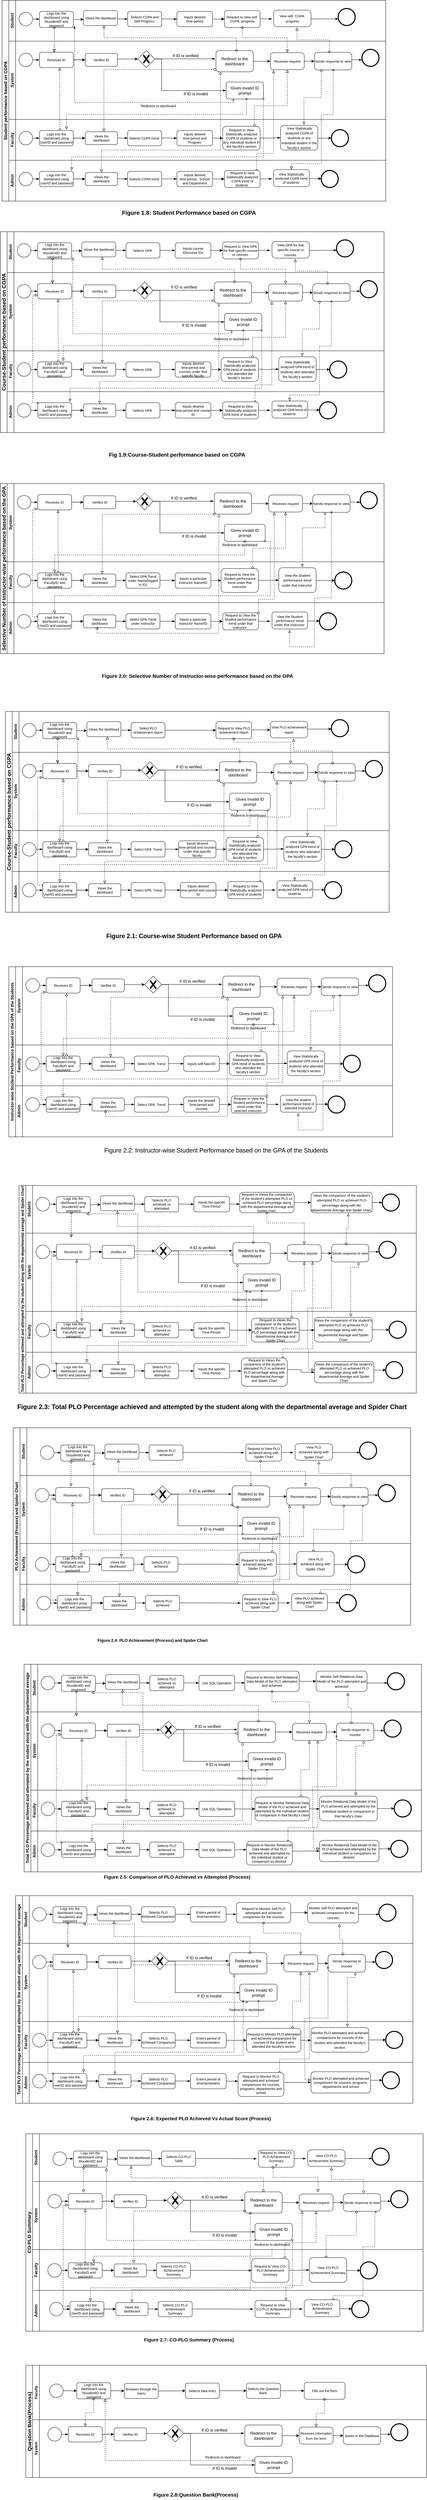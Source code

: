 <mxfile version="20.6.0" type="github">
  <diagram id="HCd6-VphHqVveQsY4TpI" name="Page-1">
    <mxGraphModel dx="2513" dy="2032" grid="0" gridSize="10" guides="1" tooltips="1" connect="1" arrows="1" fold="1" page="1" pageScale="1" pageWidth="850" pageHeight="1100" math="0" shadow="0">
      <root>
        <mxCell id="0" />
        <mxCell id="1" parent="0" />
        <mxCell id="WbGJOPhgXqe3ITZe2U8J-1" value="&lt;b style=&quot;font-size: 9px; background-color: rgb(248, 249, 250);&quot;&gt;&lt;font style=&quot;font-size: 13px;&quot;&gt;Student performance based on CGPA&lt;/font&gt;&lt;/b&gt;" style="swimlane;html=1;childLayout=stackLayout;resizeParent=1;resizeParentMax=0;horizontal=0;startSize=20;horizontalStack=0;" parent="1" vertex="1">
          <mxGeometry x="-490" y="-120" width="1130" height="590" as="geometry" />
        </mxCell>
        <mxCell id="WbGJOPhgXqe3ITZe2U8J-2" value="Student" style="swimlane;html=1;startSize=20;horizontal=0;" parent="WbGJOPhgXqe3ITZe2U8J-1" vertex="1">
          <mxGeometry x="20" width="1110" height="120" as="geometry" />
        </mxCell>
        <mxCell id="WbGJOPhgXqe3ITZe2U8J-3" value="" style="ellipse;whiteSpace=wrap;html=1;aspect=fixed;fontSize=10;" parent="WbGJOPhgXqe3ITZe2U8J-2" vertex="1">
          <mxGeometry x="30" y="35" width="40" height="40" as="geometry" />
        </mxCell>
        <mxCell id="WbGJOPhgXqe3ITZe2U8J-4" value="" style="edgeStyle=orthogonalEdgeStyle;rounded=0;orthogonalLoop=1;jettySize=auto;html=1;fontSize=10;" parent="WbGJOPhgXqe3ITZe2U8J-2" source="WbGJOPhgXqe3ITZe2U8J-5" edge="1">
          <mxGeometry relative="1" as="geometry">
            <mxPoint x="220" y="56" as="targetPoint" />
          </mxGeometry>
        </mxCell>
        <mxCell id="WbGJOPhgXqe3ITZe2U8J-5" value="Logs into the dashboard using StuudentID and password" style="rounded=1;whiteSpace=wrap;html=1;fontSize=10;" parent="WbGJOPhgXqe3ITZe2U8J-2" vertex="1">
          <mxGeometry x="90" y="32.5" width="100" height="47.5" as="geometry" />
        </mxCell>
        <mxCell id="WbGJOPhgXqe3ITZe2U8J-6" value="Views the dashboad" style="rounded=1;whiteSpace=wrap;html=1;fontSize=10;" parent="WbGJOPhgXqe3ITZe2U8J-2" vertex="1">
          <mxGeometry x="220" y="30" width="100" height="44" as="geometry" />
        </mxCell>
        <mxCell id="WbGJOPhgXqe3ITZe2U8J-7" value="Selects CGPA and Self Progress&amp;nbsp;" style="rounded=1;whiteSpace=wrap;html=1;fontSize=10;" parent="WbGJOPhgXqe3ITZe2U8J-2" vertex="1">
          <mxGeometry x="350" y="32.5" width="100" height="45" as="geometry" />
        </mxCell>
        <mxCell id="WbGJOPhgXqe3ITZe2U8J-8" value="" style="edgeStyle=orthogonalEdgeStyle;rounded=0;orthogonalLoop=1;jettySize=auto;html=1;fontSize=10;" parent="WbGJOPhgXqe3ITZe2U8J-2" source="WbGJOPhgXqe3ITZe2U8J-9" target="WbGJOPhgXqe3ITZe2U8J-10" edge="1">
          <mxGeometry relative="1" as="geometry" />
        </mxCell>
        <mxCell id="WbGJOPhgXqe3ITZe2U8J-9" value="Inputs desired&lt;br&gt;&amp;nbsp;time-period&amp;nbsp;" style="rounded=1;whiteSpace=wrap;html=1;fontSize=10;" parent="WbGJOPhgXqe3ITZe2U8J-2" vertex="1">
          <mxGeometry x="495" y="32.5" width="105" height="45" as="geometry" />
        </mxCell>
        <mxCell id="WbGJOPhgXqe3ITZe2U8J-10" value="Request to view self&amp;nbsp; CGPA&amp;nbsp; progress" style="rounded=1;whiteSpace=wrap;html=1;fontSize=10;" parent="WbGJOPhgXqe3ITZe2U8J-2" vertex="1">
          <mxGeometry x="635" y="30" width="105" height="50" as="geometry" />
        </mxCell>
        <mxCell id="WbGJOPhgXqe3ITZe2U8J-11" value="" style="points=[[0.145,0.145,0],[0.5,0,0],[0.855,0.145,0],[1,0.5,0],[0.855,0.855,0],[0.5,1,0],[0.145,0.855,0],[0,0.5,0]];shape=mxgraph.bpmn.event;html=1;verticalLabelPosition=bottom;labelBackgroundColor=#ffffff;verticalAlign=top;align=center;perimeter=ellipsePerimeter;outlineConnect=0;aspect=fixed;outline=end;symbol=terminate2;fontSize=10;" parent="WbGJOPhgXqe3ITZe2U8J-2" vertex="1">
          <mxGeometry x="970" y="24" width="50" height="50" as="geometry" />
        </mxCell>
        <mxCell id="WbGJOPhgXqe3ITZe2U8J-12" value="" style="edgeStyle=elbowEdgeStyle;fontSize=12;html=1;endArrow=blockThin;endFill=1;rounded=0;exitX=1;exitY=0.5;exitDx=0;exitDy=0;" parent="WbGJOPhgXqe3ITZe2U8J-2" source="WbGJOPhgXqe3ITZe2U8J-3" edge="1">
          <mxGeometry width="160" relative="1" as="geometry">
            <mxPoint x="75" y="55" as="sourcePoint" />
            <mxPoint x="90" y="55" as="targetPoint" />
            <Array as="points" />
          </mxGeometry>
        </mxCell>
        <mxCell id="WbGJOPhgXqe3ITZe2U8J-13" value="" style="edgeStyle=elbowEdgeStyle;fontSize=12;html=1;endArrow=blockThin;endFill=1;rounded=0;exitX=1;exitY=0.5;exitDx=0;exitDy=0;entryX=0;entryY=0.5;entryDx=0;entryDy=0;" parent="WbGJOPhgXqe3ITZe2U8J-2" target="WbGJOPhgXqe3ITZe2U8J-7" edge="1">
          <mxGeometry width="160" relative="1" as="geometry">
            <mxPoint x="320" y="54.66" as="sourcePoint" />
            <mxPoint x="345" y="55" as="targetPoint" />
            <Array as="points" />
          </mxGeometry>
        </mxCell>
        <mxCell id="WbGJOPhgXqe3ITZe2U8J-14" value="" style="edgeStyle=elbowEdgeStyle;fontSize=12;html=1;endArrow=blockThin;endFill=1;rounded=0;exitX=1;exitY=0.5;exitDx=0;exitDy=0;entryX=0;entryY=0.5;entryDx=0;entryDy=0;" parent="WbGJOPhgXqe3ITZe2U8J-2" target="WbGJOPhgXqe3ITZe2U8J-9" edge="1">
          <mxGeometry width="160" relative="1" as="geometry">
            <mxPoint x="450" y="54.66" as="sourcePoint" />
            <mxPoint x="485" y="54.95" as="targetPoint" />
            <Array as="points" />
          </mxGeometry>
        </mxCell>
        <mxCell id="WbGJOPhgXqe3ITZe2U8J-15" value="" style="edgeStyle=elbowEdgeStyle;fontSize=12;html=1;endArrow=blockThin;endFill=1;rounded=0;exitX=1;exitY=0.5;exitDx=0;exitDy=0;entryX=0;entryY=0.5;entryDx=0;entryDy=0;" parent="WbGJOPhgXqe3ITZe2U8J-2" source="WbGJOPhgXqe3ITZe2U8J-9" edge="1">
          <mxGeometry width="160" relative="1" as="geometry">
            <mxPoint x="590" y="54.66" as="sourcePoint" />
            <mxPoint x="635" y="55" as="targetPoint" />
            <Array as="points" />
          </mxGeometry>
        </mxCell>
        <mxCell id="WbGJOPhgXqe3ITZe2U8J-16" value="" style="edgeStyle=elbowEdgeStyle;fontSize=12;html=1;endArrow=blockThin;endFill=1;rounded=0;exitX=1;exitY=0.5;exitDx=0;exitDy=0;entryX=0;entryY=0.5;entryDx=0;entryDy=0;" parent="WbGJOPhgXqe3ITZe2U8J-2" edge="1">
          <mxGeometry width="160" relative="1" as="geometry">
            <mxPoint x="740" y="54.66" as="sourcePoint" />
            <mxPoint x="775" y="54.66" as="targetPoint" />
            <Array as="points" />
          </mxGeometry>
        </mxCell>
        <mxCell id="WbGJOPhgXqe3ITZe2U8J-17" value="&lt;span style=&quot;font-size: 10px;&quot;&gt;View self&amp;nbsp; CGPA&amp;nbsp; progress&lt;/span&gt;" style="points=[[0.25,0,0],[0.5,0,0],[0.75,0,0],[1,0.25,0],[1,0.5,0],[1,0.75,0],[0.75,1,0],[0.5,1,0],[0.25,1,0],[0,0.75,0],[0,0.5,0],[0,0.25,0]];shape=mxgraph.bpmn.task;whiteSpace=wrap;rectStyle=rounded;size=10;html=1;taskMarker=abstract;fontSize=12;" parent="WbGJOPhgXqe3ITZe2U8J-2" vertex="1">
          <mxGeometry x="780" y="28.75" width="110" height="48.75" as="geometry" />
        </mxCell>
        <mxCell id="WbGJOPhgXqe3ITZe2U8J-18" value="" style="edgeStyle=elbowEdgeStyle;fontSize=12;html=1;endArrow=blockThin;endFill=1;rounded=0;elbow=vertical;" parent="WbGJOPhgXqe3ITZe2U8J-2" target="WbGJOPhgXqe3ITZe2U8J-11" edge="1">
          <mxGeometry width="160" relative="1" as="geometry">
            <mxPoint x="890" y="54.58" as="sourcePoint" />
            <mxPoint x="960" y="55" as="targetPoint" />
          </mxGeometry>
        </mxCell>
        <mxCell id="WbGJOPhgXqe3ITZe2U8J-19" value="System" style="swimlane;html=1;startSize=20;horizontal=0;" parent="WbGJOPhgXqe3ITZe2U8J-1" vertex="1">
          <mxGeometry x="20" y="120" width="1110" height="230" as="geometry" />
        </mxCell>
        <mxCell id="WbGJOPhgXqe3ITZe2U8J-20" value="" style="ellipse;whiteSpace=wrap;html=1;aspect=fixed;fontSize=10;" parent="WbGJOPhgXqe3ITZe2U8J-19" vertex="1">
          <mxGeometry x="30" y="35" width="40" height="40" as="geometry" />
        </mxCell>
        <mxCell id="WbGJOPhgXqe3ITZe2U8J-21" value="" style="edgeStyle=orthogonalEdgeStyle;rounded=0;orthogonalLoop=1;jettySize=auto;html=1;fontSize=10;" parent="WbGJOPhgXqe3ITZe2U8J-19" source="WbGJOPhgXqe3ITZe2U8J-22" target="WbGJOPhgXqe3ITZe2U8J-24" edge="1">
          <mxGeometry relative="1" as="geometry" />
        </mxCell>
        <mxCell id="WbGJOPhgXqe3ITZe2U8J-22" value="Receives ID" style="rounded=1;whiteSpace=wrap;html=1;fontSize=10;" parent="WbGJOPhgXqe3ITZe2U8J-19" vertex="1">
          <mxGeometry x="90" y="32.5" width="100" height="45" as="geometry" />
        </mxCell>
        <mxCell id="WbGJOPhgXqe3ITZe2U8J-23" style="edgeStyle=elbowEdgeStyle;rounded=0;orthogonalLoop=1;jettySize=auto;elbow=vertical;html=1;entryX=0;entryY=0.5;entryDx=0;entryDy=0;entryPerimeter=0;fontSize=10;" parent="WbGJOPhgXqe3ITZe2U8J-19" source="WbGJOPhgXqe3ITZe2U8J-24" target="WbGJOPhgXqe3ITZe2U8J-28" edge="1">
          <mxGeometry relative="1" as="geometry" />
        </mxCell>
        <mxCell id="WbGJOPhgXqe3ITZe2U8J-24" value="Verifies ID" style="rounded=1;whiteSpace=wrap;html=1;fontSize=10;" parent="WbGJOPhgXqe3ITZe2U8J-19" vertex="1">
          <mxGeometry x="225" y="36" width="95" height="38" as="geometry" />
        </mxCell>
        <mxCell id="WbGJOPhgXqe3ITZe2U8J-25" value="" style="points=[[0.145,0.145,0],[0.5,0,0],[0.855,0.145,0],[1,0.5,0],[0.855,0.855,0],[0.5,1,0],[0.145,0.855,0],[0,0.5,0]];shape=mxgraph.bpmn.event;html=1;verticalLabelPosition=bottom;labelBackgroundColor=#ffffff;verticalAlign=top;align=center;perimeter=ellipsePerimeter;outlineConnect=0;aspect=fixed;outline=end;symbol=terminate2;fontSize=10;" parent="WbGJOPhgXqe3ITZe2U8J-19" vertex="1">
          <mxGeometry x="1040" y="24" width="50" height="50" as="geometry" />
        </mxCell>
        <mxCell id="WbGJOPhgXqe3ITZe2U8J-26" value="" style="edgeStyle=elbowEdgeStyle;fontSize=12;html=1;endArrow=blockThin;endFill=1;rounded=0;exitX=1;exitY=0.5;exitDx=0;exitDy=0;entryX=0;entryY=0.5;entryDx=0;entryDy=0;" parent="WbGJOPhgXqe3ITZe2U8J-19" source="WbGJOPhgXqe3ITZe2U8J-20" target="WbGJOPhgXqe3ITZe2U8J-22" edge="1">
          <mxGeometry width="160" relative="1" as="geometry">
            <mxPoint x="75" y="55" as="sourcePoint" />
            <mxPoint x="85" y="50" as="targetPoint" />
            <Array as="points" />
          </mxGeometry>
        </mxCell>
        <mxCell id="WbGJOPhgXqe3ITZe2U8J-27" value="" style="edgeStyle=elbowEdgeStyle;fontSize=12;html=1;endArrow=blockThin;endFill=1;rounded=0;exitX=1;exitY=0.5;exitDx=0;exitDy=0;entryX=0;entryY=0.5;entryDx=0;entryDy=0;" parent="WbGJOPhgXqe3ITZe2U8J-19" target="WbGJOPhgXqe3ITZe2U8J-24" edge="1">
          <mxGeometry width="160" relative="1" as="geometry">
            <mxPoint x="190" y="54.71" as="sourcePoint" />
            <mxPoint x="210" y="54.71" as="targetPoint" />
            <Array as="points" />
          </mxGeometry>
        </mxCell>
        <mxCell id="WbGJOPhgXqe3ITZe2U8J-28" value="" style="points=[[0.25,0.25,0],[0.5,0,0],[0.75,0.25,0],[1,0.5,0],[0.75,0.75,0],[0.5,1,0],[0.25,0.75,0],[0,0.5,0]];shape=mxgraph.bpmn.gateway2;html=1;verticalLabelPosition=bottom;labelBackgroundColor=#ffffff;verticalAlign=top;align=center;perimeter=rhombusPerimeter;outlineConnect=0;outline=none;symbol=none;gwType=exclusive;fontSize=12;" parent="WbGJOPhgXqe3ITZe2U8J-19" vertex="1">
          <mxGeometry x="380" y="27.5" width="50" height="50" as="geometry" />
        </mxCell>
        <mxCell id="WbGJOPhgXqe3ITZe2U8J-29" value="" style="edgeStyle=elbowEdgeStyle;rounded=0;orthogonalLoop=1;jettySize=auto;elbow=vertical;html=1;fontSize=10;" parent="WbGJOPhgXqe3ITZe2U8J-19" source="WbGJOPhgXqe3ITZe2U8J-30" target="WbGJOPhgXqe3ITZe2U8J-36" edge="1">
          <mxGeometry relative="1" as="geometry" />
        </mxCell>
        <mxCell id="WbGJOPhgXqe3ITZe2U8J-30" value="Redirect to the dashboard" style="rounded=1;whiteSpace=wrap;html=1;fontSize=12;" parent="WbGJOPhgXqe3ITZe2U8J-19" vertex="1">
          <mxGeometry x="610" y="27.5" width="110" height="62.5" as="geometry" />
        </mxCell>
        <mxCell id="WbGJOPhgXqe3ITZe2U8J-31" value="Gives invalid ID prompt" style="rounded=1;whiteSpace=wrap;html=1;fontSize=12;" parent="WbGJOPhgXqe3ITZe2U8J-19" vertex="1">
          <mxGeometry x="640" y="120" width="110" height="50" as="geometry" />
        </mxCell>
        <mxCell id="WbGJOPhgXqe3ITZe2U8J-32" value="" style="edgeStyle=elbowEdgeStyle;fontSize=12;html=1;endArrow=blockThin;endFill=1;rounded=0;entryX=-0.017;entryY=0.389;entryDx=0;entryDy=0;entryPerimeter=0;" parent="WbGJOPhgXqe3ITZe2U8J-19" target="WbGJOPhgXqe3ITZe2U8J-30" edge="1">
          <mxGeometry width="160" relative="1" as="geometry">
            <mxPoint x="430" y="52" as="sourcePoint" />
            <mxPoint x="560" y="30" as="targetPoint" />
            <Array as="points">
              <mxPoint x="580" y="30" />
              <mxPoint x="560" y="20" />
              <mxPoint x="550" y="10" />
              <mxPoint x="520" y="20" />
            </Array>
          </mxGeometry>
        </mxCell>
        <mxCell id="WbGJOPhgXqe3ITZe2U8J-33" value="" style="edgeStyle=elbowEdgeStyle;fontSize=12;html=1;endArrow=blockThin;endFill=1;rounded=0;exitX=1;exitY=0.5;exitDx=0;exitDy=0;exitPerimeter=0;entryX=0;entryY=0.5;entryDx=0;entryDy=0;" parent="WbGJOPhgXqe3ITZe2U8J-19" source="WbGJOPhgXqe3ITZe2U8J-28" target="WbGJOPhgXqe3ITZe2U8J-31" edge="1">
          <mxGeometry width="160" relative="1" as="geometry">
            <mxPoint x="430" y="120" as="sourcePoint" />
            <mxPoint x="590" y="120" as="targetPoint" />
            <Array as="points">
              <mxPoint x="450" y="60" />
              <mxPoint x="525" y="120" />
            </Array>
          </mxGeometry>
        </mxCell>
        <mxCell id="WbGJOPhgXqe3ITZe2U8J-34" value="If ID is invalid" style="text;html=1;align=center;verticalAlign=middle;resizable=0;points=[];autosize=1;strokeColor=none;fillColor=none;fontSize=12;" parent="WbGJOPhgXqe3ITZe2U8J-19" vertex="1">
          <mxGeometry x="505" y="140" width="90" height="30" as="geometry" />
        </mxCell>
        <mxCell id="WbGJOPhgXqe3ITZe2U8J-35" value="" style="edgeStyle=elbowEdgeStyle;rounded=0;orthogonalLoop=1;jettySize=auto;elbow=vertical;html=1;fontSize=10;" parent="WbGJOPhgXqe3ITZe2U8J-19" source="WbGJOPhgXqe3ITZe2U8J-36" target="WbGJOPhgXqe3ITZe2U8J-37" edge="1">
          <mxGeometry relative="1" as="geometry" />
        </mxCell>
        <mxCell id="WbGJOPhgXqe3ITZe2U8J-36" value="&lt;font style=&quot;font-size: 10px;&quot;&gt;Receives request&lt;/font&gt;" style="points=[[0.25,0,0],[0.5,0,0],[0.75,0,0],[1,0.25,0],[1,0.5,0],[1,0.75,0],[0.75,1,0],[0.5,1,0],[0.25,1,0],[0,0.75,0],[0,0.5,0],[0,0.25,0]];shape=mxgraph.bpmn.task;whiteSpace=wrap;rectStyle=rounded;size=10;html=1;taskMarker=abstract;fontSize=12;" parent="WbGJOPhgXqe3ITZe2U8J-19" vertex="1">
          <mxGeometry x="770" y="33.75" width="100" height="50" as="geometry" />
        </mxCell>
        <mxCell id="WbGJOPhgXqe3ITZe2U8J-37" value="&lt;font style=&quot;font-size: 10px;&quot;&gt;Sends response to view&lt;/font&gt;" style="points=[[0.25,0,0],[0.5,0,0],[0.75,0,0],[1,0.25,0],[1,0.5,0],[1,0.75,0],[0.75,1,0],[0.5,1,0],[0.25,1,0],[0,0.75,0],[0,0.5,0],[0,0.25,0]];shape=mxgraph.bpmn.task;whiteSpace=wrap;rectStyle=rounded;size=10;html=1;taskMarker=abstract;fontSize=12;" parent="WbGJOPhgXqe3ITZe2U8J-19" vertex="1">
          <mxGeometry x="900" y="32.81" width="110" height="51.87" as="geometry" />
        </mxCell>
        <mxCell id="WbGJOPhgXqe3ITZe2U8J-38" value="" style="edgeStyle=elbowEdgeStyle;fontSize=12;html=1;endArrow=blockThin;endFill=1;rounded=0;elbow=vertical;" parent="WbGJOPhgXqe3ITZe2U8J-19" edge="1">
          <mxGeometry width="160" relative="1" as="geometry">
            <mxPoint x="1010" y="54.58" as="sourcePoint" />
            <mxPoint x="1040" y="55" as="targetPoint" />
          </mxGeometry>
        </mxCell>
        <mxCell id="WbGJOPhgXqe3ITZe2U8J-39" value="If ID is verified" style="text;html=1;align=center;verticalAlign=middle;resizable=0;points=[];autosize=1;strokeColor=none;fillColor=none;fontSize=12;" parent="WbGJOPhgXqe3ITZe2U8J-19" vertex="1">
          <mxGeometry x="470" y="27.5" width="100" height="30" as="geometry" />
        </mxCell>
        <mxCell id="WbGJOPhgXqe3ITZe2U8J-40" value="" style="edgeStyle=elbowEdgeStyle;fontSize=12;html=1;endFill=0;startFill=0;endSize=6;startSize=6;dashed=1;endArrow=block;startArrow=oval;rounded=0;entryX=0.676;entryY=0.987;entryDx=0;entryDy=0;entryPerimeter=0;elbow=vertical;exitX=0.546;exitY=-0.009;exitDx=0;exitDy=0;exitPerimeter=0;" parent="WbGJOPhgXqe3ITZe2U8J-19" source="WbGJOPhgXqe3ITZe2U8J-30" edge="1">
          <mxGeometry width="160" relative="1" as="geometry">
            <mxPoint x="670" y="20" as="sourcePoint" />
            <mxPoint x="280.22" y="-46.494" as="targetPoint" />
          </mxGeometry>
        </mxCell>
        <mxCell id="WbGJOPhgXqe3ITZe2U8J-41" value="" style="edgeStyle=elbowEdgeStyle;fontSize=12;html=1;endFill=0;startFill=0;endSize=6;startSize=6;dashed=1;endArrow=block;startArrow=oval;rounded=0;entryX=0.427;entryY=0.981;entryDx=0;entryDy=0;entryPerimeter=0;" parent="WbGJOPhgXqe3ITZe2U8J-19" edge="1">
          <mxGeometry width="160" relative="1" as="geometry">
            <mxPoint x="150.3" y="260.86" as="sourcePoint" />
            <mxPoint x="150.0" y="77.505" as="targetPoint" />
          </mxGeometry>
        </mxCell>
        <mxCell id="WbGJOPhgXqe3ITZe2U8J-42" value="" style="dashed=1;endArrow=block;endFill=0;startArrow=oval;startFill=0;endSize=6;startSize=4;html=1;rounded=0;fontSize=10;edgeStyle=elbowEdgeStyle;elbow=vertical;exitX=0.5;exitY=1;exitDx=0;exitDy=0;" parent="WbGJOPhgXqe3ITZe2U8J-19" edge="1">
          <mxGeometry width="160" relative="1" as="geometry">
            <mxPoint x="700" y="170" as="sourcePoint" />
            <mxPoint x="170" y="260" as="targetPoint" />
          </mxGeometry>
        </mxCell>
        <mxCell id="WbGJOPhgXqe3ITZe2U8J-43" value="" style="dashed=1;endArrow=block;endFill=0;startArrow=oval;startFill=0;endSize=6;startSize=4;html=1;rounded=0;fontSize=10;elbow=vertical;edgeStyle=elbowEdgeStyle;exitX=1;exitY=1;exitDx=0;exitDy=0;" parent="WbGJOPhgXqe3ITZe2U8J-19" edge="1">
          <mxGeometry width="160" relative="1" as="geometry">
            <mxPoint x="750" y="170" as="sourcePoint" />
            <mxPoint x="185" y="380" as="targetPoint" />
            <Array as="points">
              <mxPoint x="690" y="340" />
            </Array>
          </mxGeometry>
        </mxCell>
        <mxCell id="WbGJOPhgXqe3ITZe2U8J-44" value="" style="edgeStyle=elbowEdgeStyle;fontSize=12;html=1;endFill=0;startFill=0;endSize=6;startSize=6;dashed=1;dashPattern=1 4;endArrow=block;startArrow=none;rounded=0;exitX=0.437;exitY=1.055;exitDx=0;exitDy=0;exitPerimeter=0;" parent="WbGJOPhgXqe3ITZe2U8J-1" edge="1">
          <mxGeometry width="160" relative="1" as="geometry">
            <mxPoint x="153.7" y="79.975" as="sourcePoint" />
            <mxPoint x="153.333" y="152.5" as="targetPoint" />
          </mxGeometry>
        </mxCell>
        <mxCell id="WbGJOPhgXqe3ITZe2U8J-45" value="" style="edgeStyle=elbowEdgeStyle;fontSize=12;html=1;endFill=0;startFill=0;endSize=6;startSize=6;dashed=1;endArrow=block;startArrow=oval;rounded=0;exitX=-0.029;exitY=0.89;exitDx=0;exitDy=0;exitPerimeter=0;" parent="WbGJOPhgXqe3ITZe2U8J-1" target="WbGJOPhgXqe3ITZe2U8J-50" edge="1">
          <mxGeometry width="160" relative="1" as="geometry">
            <mxPoint x="626.81" y="203.125" as="sourcePoint" />
            <mxPoint x="300.005" y="359.99" as="targetPoint" />
            <Array as="points">
              <mxPoint x="300" y="260" />
              <mxPoint x="293" y="320" />
              <mxPoint x="290" y="330" />
              <mxPoint x="480" y="320" />
              <mxPoint x="490" y="220" />
              <mxPoint x="420" y="290" />
              <mxPoint x="480" y="220" />
              <mxPoint x="350" y="370" />
              <mxPoint x="590" y="190" />
              <mxPoint x="460" y="300" />
              <mxPoint x="610" y="180" />
              <mxPoint x="310" y="300" />
              <mxPoint x="300" y="320" />
              <mxPoint x="590" y="210" />
              <mxPoint x="360" y="320" />
              <mxPoint x="500" y="200" />
              <mxPoint x="350" y="200" />
              <mxPoint x="300" y="240" />
              <mxPoint x="300" y="320" />
              <mxPoint x="500" y="310" />
              <mxPoint x="590" y="200" />
              <mxPoint x="510" y="220" />
            </Array>
          </mxGeometry>
        </mxCell>
        <mxCell id="WbGJOPhgXqe3ITZe2U8J-46" value="Faculty" style="swimlane;html=1;startSize=20;horizontal=0;" parent="WbGJOPhgXqe3ITZe2U8J-1" vertex="1">
          <mxGeometry x="20" y="350" width="1110" height="120" as="geometry">
            <mxRectangle x="20" y="320" width="1110" height="30" as="alternateBounds" />
          </mxGeometry>
        </mxCell>
        <mxCell id="WbGJOPhgXqe3ITZe2U8J-47" value="" style="ellipse;whiteSpace=wrap;html=1;aspect=fixed;fontSize=10;" parent="WbGJOPhgXqe3ITZe2U8J-46" vertex="1">
          <mxGeometry x="30" y="35" width="40" height="40" as="geometry" />
        </mxCell>
        <mxCell id="WbGJOPhgXqe3ITZe2U8J-48" value="" style="edgeStyle=orthogonalEdgeStyle;rounded=0;orthogonalLoop=1;jettySize=auto;html=1;fontSize=10;" parent="WbGJOPhgXqe3ITZe2U8J-46" source="WbGJOPhgXqe3ITZe2U8J-49" target="WbGJOPhgXqe3ITZe2U8J-50" edge="1">
          <mxGeometry relative="1" as="geometry" />
        </mxCell>
        <mxCell id="WbGJOPhgXqe3ITZe2U8J-49" value="Logs into the dashboard using UserID and password" style="rounded=1;whiteSpace=wrap;html=1;fontSize=10;" parent="WbGJOPhgXqe3ITZe2U8J-46" vertex="1">
          <mxGeometry x="90" y="32.5" width="100" height="45" as="geometry" />
        </mxCell>
        <mxCell id="WbGJOPhgXqe3ITZe2U8J-50" value="Views the dashboard" style="rounded=1;whiteSpace=wrap;html=1;fontSize=10;" parent="WbGJOPhgXqe3ITZe2U8J-46" vertex="1">
          <mxGeometry x="225" y="36" width="95" height="38" as="geometry" />
        </mxCell>
        <mxCell id="WbGJOPhgXqe3ITZe2U8J-51" value="Selects CGPA trend&amp;nbsp;" style="rounded=1;whiteSpace=wrap;html=1;fontSize=10;" parent="WbGJOPhgXqe3ITZe2U8J-46" vertex="1">
          <mxGeometry x="350" y="32.5" width="100" height="45" as="geometry" />
        </mxCell>
        <mxCell id="WbGJOPhgXqe3ITZe2U8J-52" value="" style="edgeStyle=orthogonalEdgeStyle;rounded=0;orthogonalLoop=1;jettySize=auto;html=1;fontSize=10;" parent="WbGJOPhgXqe3ITZe2U8J-46" source="WbGJOPhgXqe3ITZe2U8J-53" target="WbGJOPhgXqe3ITZe2U8J-54" edge="1">
          <mxGeometry relative="1" as="geometry" />
        </mxCell>
        <mxCell id="WbGJOPhgXqe3ITZe2U8J-53" value="Inputs desired&lt;br&gt;time-period and Program" style="rounded=1;whiteSpace=wrap;html=1;fontSize=10;" parent="WbGJOPhgXqe3ITZe2U8J-46" vertex="1">
          <mxGeometry x="495" y="32.5" width="105" height="45" as="geometry" />
        </mxCell>
        <mxCell id="WbGJOPhgXqe3ITZe2U8J-54" value="Request to View Statistically analyzed CGPA of students or any individual student in the faculty&#39;s section" style="rounded=1;whiteSpace=wrap;html=1;fontSize=10;" parent="WbGJOPhgXqe3ITZe2U8J-46" vertex="1">
          <mxGeometry x="630" y="20" width="110" height="70" as="geometry" />
        </mxCell>
        <mxCell id="WbGJOPhgXqe3ITZe2U8J-55" value="" style="points=[[0.145,0.145,0],[0.5,0,0],[0.855,0.145,0],[1,0.5,0],[0.855,0.855,0],[0.5,1,0],[0.145,0.855,0],[0,0.5,0]];shape=mxgraph.bpmn.event;html=1;verticalLabelPosition=bottom;labelBackgroundColor=#ffffff;verticalAlign=top;align=center;perimeter=ellipsePerimeter;outlineConnect=0;aspect=fixed;outline=end;symbol=terminate2;fontSize=10;" parent="WbGJOPhgXqe3ITZe2U8J-46" vertex="1">
          <mxGeometry x="950" y="30" width="50" height="50" as="geometry" />
        </mxCell>
        <mxCell id="WbGJOPhgXqe3ITZe2U8J-56" value="" style="edgeStyle=elbowEdgeStyle;fontSize=12;html=1;endArrow=blockThin;endFill=1;rounded=0;exitX=1;exitY=0.5;exitDx=0;exitDy=0;entryX=0;entryY=0.5;entryDx=0;entryDy=0;" parent="WbGJOPhgXqe3ITZe2U8J-46" source="WbGJOPhgXqe3ITZe2U8J-47" target="WbGJOPhgXqe3ITZe2U8J-49" edge="1">
          <mxGeometry width="160" relative="1" as="geometry">
            <mxPoint x="75" y="55" as="sourcePoint" />
            <mxPoint x="85" y="50" as="targetPoint" />
            <Array as="points" />
          </mxGeometry>
        </mxCell>
        <mxCell id="WbGJOPhgXqe3ITZe2U8J-57" value="" style="edgeStyle=elbowEdgeStyle;fontSize=12;html=1;endArrow=blockThin;endFill=1;rounded=0;exitX=1;exitY=0.5;exitDx=0;exitDy=0;entryX=0;entryY=0.5;entryDx=0;entryDy=0;" parent="WbGJOPhgXqe3ITZe2U8J-46" target="WbGJOPhgXqe3ITZe2U8J-50" edge="1">
          <mxGeometry width="160" relative="1" as="geometry">
            <mxPoint x="190" y="54.71" as="sourcePoint" />
            <mxPoint x="210" y="54.71" as="targetPoint" />
            <Array as="points" />
          </mxGeometry>
        </mxCell>
        <mxCell id="WbGJOPhgXqe3ITZe2U8J-58" value="" style="edgeStyle=elbowEdgeStyle;fontSize=12;html=1;endArrow=blockThin;endFill=1;rounded=0;exitX=1;exitY=0.5;exitDx=0;exitDy=0;entryX=0;entryY=0.5;entryDx=0;entryDy=0;" parent="WbGJOPhgXqe3ITZe2U8J-46" target="WbGJOPhgXqe3ITZe2U8J-51" edge="1">
          <mxGeometry width="160" relative="1" as="geometry">
            <mxPoint x="320" y="54.66" as="sourcePoint" />
            <mxPoint x="345" y="55" as="targetPoint" />
            <Array as="points" />
          </mxGeometry>
        </mxCell>
        <mxCell id="WbGJOPhgXqe3ITZe2U8J-59" value="" style="edgeStyle=elbowEdgeStyle;fontSize=12;html=1;endArrow=blockThin;endFill=1;rounded=0;exitX=1;exitY=0.5;exitDx=0;exitDy=0;entryX=0;entryY=0.5;entryDx=0;entryDy=0;" parent="WbGJOPhgXqe3ITZe2U8J-46" target="WbGJOPhgXqe3ITZe2U8J-53" edge="1">
          <mxGeometry width="160" relative="1" as="geometry">
            <mxPoint x="450" y="54.66" as="sourcePoint" />
            <mxPoint x="485" y="54.95" as="targetPoint" />
            <Array as="points" />
          </mxGeometry>
        </mxCell>
        <mxCell id="WbGJOPhgXqe3ITZe2U8J-60" value="" style="edgeStyle=elbowEdgeStyle;fontSize=12;html=1;endArrow=blockThin;endFill=1;rounded=0;exitX=1;exitY=0.5;exitDx=0;exitDy=0;entryX=0;entryY=0.5;entryDx=0;entryDy=0;entryPerimeter=0;" parent="WbGJOPhgXqe3ITZe2U8J-46" target="WbGJOPhgXqe3ITZe2U8J-62" edge="1">
          <mxGeometry width="160" relative="1" as="geometry">
            <mxPoint x="740" y="54.66" as="sourcePoint" />
            <mxPoint x="775" y="54.66" as="targetPoint" />
            <Array as="points" />
          </mxGeometry>
        </mxCell>
        <mxCell id="WbGJOPhgXqe3ITZe2U8J-61" value="" style="edgeStyle=elbowEdgeStyle;rounded=0;orthogonalLoop=1;jettySize=auto;elbow=vertical;html=1;fontSize=10;" parent="WbGJOPhgXqe3ITZe2U8J-46" source="WbGJOPhgXqe3ITZe2U8J-62" target="WbGJOPhgXqe3ITZe2U8J-55" edge="1">
          <mxGeometry relative="1" as="geometry" />
        </mxCell>
        <mxCell id="WbGJOPhgXqe3ITZe2U8J-62" value="&lt;span style=&quot;font-size: 10px;&quot;&gt;&amp;nbsp;View Statistically analyzed CGPA of students or any individual student in the faculty&#39;s section&lt;/span&gt;" style="points=[[0.25,0,0],[0.5,0,0],[0.75,0,0],[1,0.25,0],[1,0.5,0],[1,0.75,0],[0.75,1,0],[0.5,1,0],[0.25,1,0],[0,0.75,0],[0,0.5,0],[0,0.25,0]];shape=mxgraph.bpmn.task;whiteSpace=wrap;rectStyle=rounded;size=10;html=1;taskMarker=abstract;fontSize=12;" parent="WbGJOPhgXqe3ITZe2U8J-46" vertex="1">
          <mxGeometry x="800" y="17.5" width="110" height="72.5" as="geometry" />
        </mxCell>
        <mxCell id="WbGJOPhgXqe3ITZe2U8J-63" value="" style="edgeStyle=elbowEdgeStyle;fontSize=12;html=1;endFill=0;startFill=0;endSize=6;startSize=6;dashed=1;endArrow=block;startArrow=oval;rounded=0;" parent="WbGJOPhgXqe3ITZe2U8J-1" edge="1">
          <mxGeometry width="160" relative="1" as="geometry">
            <mxPoint x="154" y="80" as="sourcePoint" />
            <mxPoint x="153.667" y="152.5" as="targetPoint" />
          </mxGeometry>
        </mxCell>
        <mxCell id="WbGJOPhgXqe3ITZe2U8J-64" value="" style="edgeStyle=elbowEdgeStyle;fontSize=12;html=1;endFill=0;startFill=0;endSize=6;startSize=6;dashed=1;endArrow=block;startArrow=oval;rounded=0;elbow=vertical;entryX=0.5;entryY=0;entryDx=0;entryDy=0;entryPerimeter=0;exitX=0.5;exitY=1;exitDx=0;exitDy=0;" parent="WbGJOPhgXqe3ITZe2U8J-1" source="WbGJOPhgXqe3ITZe2U8J-10" edge="1">
          <mxGeometry width="160" relative="1" as="geometry">
            <mxPoint x="710" y="100" as="sourcePoint" />
            <mxPoint x="840" y="153.75" as="targetPoint" />
            <Array as="points">
              <mxPoint x="720" y="110" />
            </Array>
          </mxGeometry>
        </mxCell>
        <mxCell id="WbGJOPhgXqe3ITZe2U8J-65" value="" style="edgeStyle=elbowEdgeStyle;fontSize=12;html=1;endFill=0;startFill=0;endSize=6;startSize=6;dashed=1;endArrow=block;startArrow=oval;rounded=0;elbow=vertical;entryX=0.624;entryY=1.051;entryDx=0;entryDy=0;entryPerimeter=0;exitX=0.396;exitY=-0.024;exitDx=0;exitDy=0;exitPerimeter=0;" parent="WbGJOPhgXqe3ITZe2U8J-1" source="WbGJOPhgXqe3ITZe2U8J-37" target="WbGJOPhgXqe3ITZe2U8J-17" edge="1">
          <mxGeometry width="160" relative="1" as="geometry">
            <mxPoint x="960" y="140" as="sourcePoint" />
            <mxPoint x="868.64" y="82.57" as="targetPoint" />
          </mxGeometry>
        </mxCell>
        <mxCell id="WbGJOPhgXqe3ITZe2U8J-66" value="" style="edgeStyle=elbowEdgeStyle;fontSize=12;html=1;endFill=0;startFill=0;endSize=6;startSize=6;dashed=1;endArrow=block;startArrow=oval;rounded=0;elbow=vertical;entryX=0.629;entryY=-0.023;entryDx=0;entryDy=0;entryPerimeter=0;exitX=0.182;exitY=1.038;exitDx=0;exitDy=0;exitPerimeter=0;" parent="WbGJOPhgXqe3ITZe2U8J-1" target="WbGJOPhgXqe3ITZe2U8J-62" edge="1">
          <mxGeometry width="160" relative="1" as="geometry">
            <mxPoint x="940.02" y="206.651" as="sourcePoint" />
            <mxPoint x="888.09" y="335.397" as="targetPoint" />
          </mxGeometry>
        </mxCell>
        <mxCell id="WbGJOPhgXqe3ITZe2U8J-67" value="" style="edgeStyle=elbowEdgeStyle;fontSize=12;html=1;endFill=0;startFill=0;endSize=6;startSize=6;dashed=1;endArrow=block;startArrow=oval;rounded=0;elbow=vertical;exitX=0.905;exitY=0;exitDx=0;exitDy=0;entryX=0.096;entryY=1.021;entryDx=0;entryDy=0;entryPerimeter=0;exitPerimeter=0;" parent="WbGJOPhgXqe3ITZe2U8J-1" source="WbGJOPhgXqe3ITZe2U8J-76" edge="1">
          <mxGeometry width="160" relative="1" as="geometry">
            <mxPoint x="707.5" y="470" as="sourcePoint" />
            <mxPoint x="799.6" y="204.8" as="targetPoint" />
            <Array as="points">
              <mxPoint x="780" y="450" />
              <mxPoint x="740" y="420" />
            </Array>
          </mxGeometry>
        </mxCell>
        <mxCell id="WbGJOPhgXqe3ITZe2U8J-68" value="&lt;font style=&quot;font-size: 12px;&quot;&gt;Admin&lt;/font&gt;" style="swimlane;html=1;startSize=20;horizontal=0;" parent="WbGJOPhgXqe3ITZe2U8J-1" vertex="1">
          <mxGeometry x="20" y="470" width="1110" height="120" as="geometry" />
        </mxCell>
        <mxCell id="WbGJOPhgXqe3ITZe2U8J-69" value="" style="ellipse;whiteSpace=wrap;html=1;aspect=fixed;fontSize=10;" parent="WbGJOPhgXqe3ITZe2U8J-68" vertex="1">
          <mxGeometry x="30" y="35" width="40" height="40" as="geometry" />
        </mxCell>
        <mxCell id="WbGJOPhgXqe3ITZe2U8J-70" value="" style="edgeStyle=orthogonalEdgeStyle;rounded=0;orthogonalLoop=1;jettySize=auto;html=1;fontSize=10;" parent="WbGJOPhgXqe3ITZe2U8J-68" source="WbGJOPhgXqe3ITZe2U8J-71" target="WbGJOPhgXqe3ITZe2U8J-72" edge="1">
          <mxGeometry relative="1" as="geometry" />
        </mxCell>
        <mxCell id="WbGJOPhgXqe3ITZe2U8J-71" value="Logs into the dashboard using UserID and password" style="rounded=1;whiteSpace=wrap;html=1;fontSize=10;" parent="WbGJOPhgXqe3ITZe2U8J-68" vertex="1">
          <mxGeometry x="90" y="32.5" width="100" height="45" as="geometry" />
        </mxCell>
        <mxCell id="WbGJOPhgXqe3ITZe2U8J-72" value="Views the dashboard" style="rounded=1;whiteSpace=wrap;html=1;fontSize=10;" parent="WbGJOPhgXqe3ITZe2U8J-68" vertex="1">
          <mxGeometry x="225" y="36" width="95" height="38" as="geometry" />
        </mxCell>
        <mxCell id="WbGJOPhgXqe3ITZe2U8J-73" value="Selects CGPA trend&amp;nbsp;" style="rounded=1;whiteSpace=wrap;html=1;fontSize=10;" parent="WbGJOPhgXqe3ITZe2U8J-68" vertex="1">
          <mxGeometry x="350" y="32.5" width="100" height="45" as="geometry" />
        </mxCell>
        <mxCell id="WbGJOPhgXqe3ITZe2U8J-74" value="" style="edgeStyle=orthogonalEdgeStyle;rounded=0;orthogonalLoop=1;jettySize=auto;html=1;fontSize=10;" parent="WbGJOPhgXqe3ITZe2U8J-68" source="WbGJOPhgXqe3ITZe2U8J-75" target="WbGJOPhgXqe3ITZe2U8J-76" edge="1">
          <mxGeometry relative="1" as="geometry" />
        </mxCell>
        <mxCell id="WbGJOPhgXqe3ITZe2U8J-75" value="Inputs desired&lt;br&gt;time-period , School and Department" style="rounded=1;whiteSpace=wrap;html=1;fontSize=10;" parent="WbGJOPhgXqe3ITZe2U8J-68" vertex="1">
          <mxGeometry x="495" y="32.5" width="105" height="45" as="geometry" />
        </mxCell>
        <mxCell id="WbGJOPhgXqe3ITZe2U8J-76" value="Request to view Statistically analyzed CGPA trend of students&amp;nbsp;" style="rounded=1;whiteSpace=wrap;html=1;fontSize=10;" parent="WbGJOPhgXqe3ITZe2U8J-68" vertex="1">
          <mxGeometry x="635" y="30" width="105" height="50" as="geometry" />
        </mxCell>
        <mxCell id="WbGJOPhgXqe3ITZe2U8J-77" value="" style="points=[[0.145,0.145,0],[0.5,0,0],[0.855,0.145,0],[1,0.5,0],[0.855,0.855,0],[0.5,1,0],[0.145,0.855,0],[0,0.5,0]];shape=mxgraph.bpmn.event;html=1;verticalLabelPosition=bottom;labelBackgroundColor=#ffffff;verticalAlign=top;align=center;perimeter=ellipsePerimeter;outlineConnect=0;aspect=fixed;outline=end;symbol=terminate2;fontSize=10;" parent="WbGJOPhgXqe3ITZe2U8J-68" vertex="1">
          <mxGeometry x="920" y="30" width="50" height="50" as="geometry" />
        </mxCell>
        <mxCell id="WbGJOPhgXqe3ITZe2U8J-78" value="" style="edgeStyle=elbowEdgeStyle;fontSize=12;html=1;endArrow=blockThin;endFill=1;rounded=0;exitX=1;exitY=0.5;exitDx=0;exitDy=0;entryX=0;entryY=0.5;entryDx=0;entryDy=0;" parent="WbGJOPhgXqe3ITZe2U8J-68" source="WbGJOPhgXqe3ITZe2U8J-69" target="WbGJOPhgXqe3ITZe2U8J-71" edge="1">
          <mxGeometry width="160" relative="1" as="geometry">
            <mxPoint x="75" y="55" as="sourcePoint" />
            <mxPoint x="85" y="50" as="targetPoint" />
            <Array as="points" />
          </mxGeometry>
        </mxCell>
        <mxCell id="WbGJOPhgXqe3ITZe2U8J-79" value="" style="edgeStyle=elbowEdgeStyle;fontSize=12;html=1;endArrow=blockThin;endFill=1;rounded=0;exitX=1;exitY=0.5;exitDx=0;exitDy=0;entryX=0;entryY=0.5;entryDx=0;entryDy=0;" parent="WbGJOPhgXqe3ITZe2U8J-68" target="WbGJOPhgXqe3ITZe2U8J-72" edge="1">
          <mxGeometry width="160" relative="1" as="geometry">
            <mxPoint x="190" y="54.71" as="sourcePoint" />
            <mxPoint x="210" y="54.71" as="targetPoint" />
            <Array as="points" />
          </mxGeometry>
        </mxCell>
        <mxCell id="WbGJOPhgXqe3ITZe2U8J-80" value="" style="edgeStyle=elbowEdgeStyle;fontSize=12;html=1;endArrow=blockThin;endFill=1;rounded=0;exitX=1;exitY=0.5;exitDx=0;exitDy=0;entryX=0;entryY=0.5;entryDx=0;entryDy=0;" parent="WbGJOPhgXqe3ITZe2U8J-68" target="WbGJOPhgXqe3ITZe2U8J-73" edge="1">
          <mxGeometry width="160" relative="1" as="geometry">
            <mxPoint x="320" y="54.66" as="sourcePoint" />
            <mxPoint x="345" y="55" as="targetPoint" />
            <Array as="points" />
          </mxGeometry>
        </mxCell>
        <mxCell id="WbGJOPhgXqe3ITZe2U8J-81" value="" style="edgeStyle=elbowEdgeStyle;fontSize=12;html=1;endArrow=blockThin;endFill=1;rounded=0;exitX=1;exitY=0.5;exitDx=0;exitDy=0;entryX=0;entryY=0.5;entryDx=0;entryDy=0;" parent="WbGJOPhgXqe3ITZe2U8J-68" target="WbGJOPhgXqe3ITZe2U8J-75" edge="1">
          <mxGeometry width="160" relative="1" as="geometry">
            <mxPoint x="450" y="54.66" as="sourcePoint" />
            <mxPoint x="485" y="54.95" as="targetPoint" />
            <Array as="points" />
          </mxGeometry>
        </mxCell>
        <mxCell id="WbGJOPhgXqe3ITZe2U8J-82" value="" style="edgeStyle=elbowEdgeStyle;fontSize=12;html=1;endArrow=blockThin;endFill=1;rounded=0;exitX=1;exitY=0.5;exitDx=0;exitDy=0;entryX=0;entryY=0.5;entryDx=0;entryDy=0;" parent="WbGJOPhgXqe3ITZe2U8J-68" source="WbGJOPhgXqe3ITZe2U8J-75" edge="1">
          <mxGeometry width="160" relative="1" as="geometry">
            <mxPoint x="590" y="54.66" as="sourcePoint" />
            <mxPoint x="635" y="55" as="targetPoint" />
            <Array as="points" />
          </mxGeometry>
        </mxCell>
        <mxCell id="WbGJOPhgXqe3ITZe2U8J-83" value="" style="edgeStyle=elbowEdgeStyle;fontSize=12;html=1;endArrow=blockThin;endFill=1;rounded=0;exitX=1;exitY=0.5;exitDx=0;exitDy=0;entryX=0;entryY=0.5;entryDx=0;entryDy=0;" parent="WbGJOPhgXqe3ITZe2U8J-68" edge="1">
          <mxGeometry width="160" relative="1" as="geometry">
            <mxPoint x="740" y="54.66" as="sourcePoint" />
            <mxPoint x="775" y="54.66" as="targetPoint" />
            <Array as="points" />
          </mxGeometry>
        </mxCell>
        <mxCell id="WbGJOPhgXqe3ITZe2U8J-84" value="" style="edgeStyle=elbowEdgeStyle;rounded=0;orthogonalLoop=1;jettySize=auto;elbow=vertical;html=1;fontSize=10;" parent="WbGJOPhgXqe3ITZe2U8J-68" source="WbGJOPhgXqe3ITZe2U8J-85" target="WbGJOPhgXqe3ITZe2U8J-77" edge="1">
          <mxGeometry relative="1" as="geometry" />
        </mxCell>
        <mxCell id="WbGJOPhgXqe3ITZe2U8J-85" value="View Statistically analyzed CGPA trend of students&amp;nbsp;" style="rounded=1;whiteSpace=wrap;html=1;fontSize=10;" parent="WbGJOPhgXqe3ITZe2U8J-68" vertex="1">
          <mxGeometry x="780" y="27.5" width="105" height="50" as="geometry" />
        </mxCell>
        <mxCell id="WbGJOPhgXqe3ITZe2U8J-86" value="" style="edgeStyle=elbowEdgeStyle;fontSize=12;html=1;endFill=0;startFill=0;endSize=6;startSize=6;dashed=1;endArrow=block;startArrow=oval;rounded=0;elbow=vertical;entryX=0.5;entryY=0;entryDx=0;entryDy=0;exitX=0.123;exitY=1.083;exitDx=0;exitDy=0;exitPerimeter=0;" parent="WbGJOPhgXqe3ITZe2U8J-1" source="WbGJOPhgXqe3ITZe2U8J-30" target="WbGJOPhgXqe3ITZe2U8J-72" edge="1">
          <mxGeometry width="160" relative="1" as="geometry">
            <mxPoint x="660" y="210" as="sourcePoint" />
            <mxPoint x="300" y="460" as="targetPoint" />
            <Array as="points">
              <mxPoint x="500" y="440" />
              <mxPoint x="360" y="410" />
              <mxPoint x="640" y="330" />
              <mxPoint x="320" y="410" />
              <mxPoint x="360" y="290" />
              <mxPoint x="400" y="250" />
              <mxPoint x="670" y="220" />
              <mxPoint x="640" y="310" />
              <mxPoint x="410" y="410" />
            </Array>
          </mxGeometry>
        </mxCell>
        <mxCell id="WbGJOPhgXqe3ITZe2U8J-87" value="" style="edgeStyle=elbowEdgeStyle;fontSize=12;html=1;endFill=0;startFill=0;endSize=6;startSize=6;dashed=1;endArrow=block;startArrow=oval;rounded=0;elbow=vertical;entryX=0.5;entryY=1;entryDx=0;entryDy=0;entryPerimeter=0;exitX=0.845;exitY=-0.039;exitDx=0;exitDy=0;exitPerimeter=0;" parent="WbGJOPhgXqe3ITZe2U8J-1" source="WbGJOPhgXqe3ITZe2U8J-54" target="WbGJOPhgXqe3ITZe2U8J-36" edge="1">
          <mxGeometry width="160" relative="1" as="geometry">
            <mxPoint x="744" y="330" as="sourcePoint" />
            <mxPoint x="920" y="290" as="targetPoint" />
            <Array as="points">
              <mxPoint x="790" y="310" />
              <mxPoint x="800" y="330" />
              <mxPoint x="750" y="310" />
              <mxPoint x="800" y="300" />
            </Array>
          </mxGeometry>
        </mxCell>
        <mxCell id="WbGJOPhgXqe3ITZe2U8J-88" value="" style="dashed=1;endArrow=block;endFill=0;startArrow=oval;startFill=0;endSize=6;startSize=4;html=1;rounded=0;fontSize=10;elbow=vertical;edgeStyle=orthogonalEdgeStyle;exitX=0.5;exitY=1;exitDx=0;exitDy=0;exitPerimeter=0;" parent="WbGJOPhgXqe3ITZe2U8J-1" source="WbGJOPhgXqe3ITZe2U8J-37" target="WbGJOPhgXqe3ITZe2U8J-85" edge="1">
          <mxGeometry width="160" relative="1" as="geometry">
            <mxPoint x="975" y="220" as="sourcePoint" />
            <mxPoint x="975" y="300" as="targetPoint" />
            <Array as="points">
              <mxPoint x="975" y="336" />
              <mxPoint x="940" y="336" />
              <mxPoint x="940" y="480" />
              <mxPoint x="852" y="480" />
            </Array>
          </mxGeometry>
        </mxCell>
        <mxCell id="WbGJOPhgXqe3ITZe2U8J-89" value="" style="dashed=1;endArrow=blockThin;endFill=1;startArrow=oval;startFill=0;endSize=6;startSize=4;html=1;rounded=0;fontSize=10;edgeStyle=elbowEdgeStyle;entryX=1.033;entryY=0.889;entryDx=0;entryDy=0;entryPerimeter=0;exitX=0.192;exitY=1.067;exitDx=0;exitDy=0;exitPerimeter=0;" parent="WbGJOPhgXqe3ITZe2U8J-1" source="WbGJOPhgXqe3ITZe2U8J-31" target="WbGJOPhgXqe3ITZe2U8J-5" edge="1">
          <mxGeometry width="160" relative="1" as="geometry">
            <mxPoint x="720" y="300" as="sourcePoint" />
            <mxPoint x="220" y="70" as="targetPoint" />
            <Array as="points">
              <mxPoint x="660" y="300" />
              <mxPoint x="230" y="140" />
              <mxPoint x="370" y="100" />
              <mxPoint x="440" y="130" />
            </Array>
          </mxGeometry>
        </mxCell>
        <mxCell id="WbGJOPhgXqe3ITZe2U8J-90" value="&lt;b&gt;&lt;font style=&quot;font-size: 17px;&quot;&gt;Figure 1.8: Student Performance based on CGPA&lt;/font&gt;&lt;/b&gt;" style="text;html=1;align=center;verticalAlign=middle;resizable=0;points=[];autosize=1;strokeColor=none;fillColor=none;" parent="1" vertex="1">
          <mxGeometry x="-150" y="490" width="420" height="30" as="geometry" />
        </mxCell>
        <mxCell id="WbGJOPhgXqe3ITZe2U8J-91" value="Redirects to dashboard" style="text;html=1;align=center;verticalAlign=middle;resizable=0;points=[];autosize=1;strokeColor=none;fillColor=none;fontSize=10;" parent="1" vertex="1">
          <mxGeometry x="-95" y="175" width="130" height="30" as="geometry" />
        </mxCell>
        <mxCell id="WbGJOPhgXqe3ITZe2U8J-92" value="&lt;b&gt;&lt;font style=&quot;font-size: 16px;&quot;&gt;Fig 1.9:Course-Student performance based on CGPA&lt;/font&gt;&lt;/b&gt;" style="text;html=1;align=center;verticalAlign=middle;resizable=0;points=[];autosize=1;strokeColor=none;fillColor=none;fontSize=9;" parent="1" vertex="1">
          <mxGeometry x="-190" y="1200" width="430" height="30" as="geometry" />
        </mxCell>
        <mxCell id="WbGJOPhgXqe3ITZe2U8J-93" value="&lt;b style=&quot;font-size: 9px; background-color: rgb(248, 249, 250);&quot;&gt;&lt;font style=&quot;font-size: 16px;&quot;&gt;Course-Student performance based on CGPA&lt;/font&gt;&lt;/b&gt;" style="swimlane;html=1;childLayout=stackLayout;resizeParent=1;resizeParentMax=0;horizontal=0;startSize=20;horizontalStack=0;" parent="1" vertex="1">
          <mxGeometry x="-495" y="560" width="1130" height="590" as="geometry" />
        </mxCell>
        <mxCell id="WbGJOPhgXqe3ITZe2U8J-94" value="Student" style="swimlane;html=1;startSize=20;horizontal=0;" parent="WbGJOPhgXqe3ITZe2U8J-93" vertex="1">
          <mxGeometry x="20" width="1110" height="120" as="geometry" />
        </mxCell>
        <mxCell id="WbGJOPhgXqe3ITZe2U8J-95" value="" style="ellipse;whiteSpace=wrap;html=1;aspect=fixed;fontSize=10;" parent="WbGJOPhgXqe3ITZe2U8J-94" vertex="1">
          <mxGeometry x="30" y="35" width="40" height="40" as="geometry" />
        </mxCell>
        <mxCell id="WbGJOPhgXqe3ITZe2U8J-96" value="" style="edgeStyle=orthogonalEdgeStyle;rounded=0;orthogonalLoop=1;jettySize=auto;html=1;fontSize=10;" parent="WbGJOPhgXqe3ITZe2U8J-94" source="WbGJOPhgXqe3ITZe2U8J-97" edge="1">
          <mxGeometry relative="1" as="geometry">
            <mxPoint x="220" y="56" as="targetPoint" />
          </mxGeometry>
        </mxCell>
        <mxCell id="WbGJOPhgXqe3ITZe2U8J-97" value="Logs into the dashboard using StuudentID and password" style="rounded=1;whiteSpace=wrap;html=1;fontSize=10;" parent="WbGJOPhgXqe3ITZe2U8J-94" vertex="1">
          <mxGeometry x="90" y="32.5" width="100" height="47.5" as="geometry" />
        </mxCell>
        <mxCell id="WbGJOPhgXqe3ITZe2U8J-98" value="Views the dashboad" style="rounded=1;whiteSpace=wrap;html=1;fontSize=10;" parent="WbGJOPhgXqe3ITZe2U8J-94" vertex="1">
          <mxGeometry x="220" y="30" width="100" height="44" as="geometry" />
        </mxCell>
        <mxCell id="WbGJOPhgXqe3ITZe2U8J-99" value="Selects GPA&amp;nbsp;" style="rounded=1;whiteSpace=wrap;html=1;fontSize=10;" parent="WbGJOPhgXqe3ITZe2U8J-94" vertex="1">
          <mxGeometry x="350" y="32.5" width="100" height="45" as="geometry" />
        </mxCell>
        <mxCell id="WbGJOPhgXqe3ITZe2U8J-100" value="" style="edgeStyle=orthogonalEdgeStyle;rounded=0;orthogonalLoop=1;jettySize=auto;html=1;fontSize=10;" parent="WbGJOPhgXqe3ITZe2U8J-94" source="WbGJOPhgXqe3ITZe2U8J-101" target="WbGJOPhgXqe3ITZe2U8J-102" edge="1">
          <mxGeometry relative="1" as="geometry" />
        </mxCell>
        <mxCell id="WbGJOPhgXqe3ITZe2U8J-101" value="Inputs course ID/course IDs" style="rounded=1;whiteSpace=wrap;html=1;fontSize=10;" parent="WbGJOPhgXqe3ITZe2U8J-94" vertex="1">
          <mxGeometry x="495" y="32.5" width="105" height="45" as="geometry" />
        </mxCell>
        <mxCell id="WbGJOPhgXqe3ITZe2U8J-102" value="Request to View GPA for that specific course or courses&amp;nbsp;" style="rounded=1;whiteSpace=wrap;html=1;fontSize=10;" parent="WbGJOPhgXqe3ITZe2U8J-94" vertex="1">
          <mxGeometry x="635" y="30" width="105" height="50" as="geometry" />
        </mxCell>
        <mxCell id="WbGJOPhgXqe3ITZe2U8J-103" value="" style="points=[[0.145,0.145,0],[0.5,0,0],[0.855,0.145,0],[1,0.5,0],[0.855,0.855,0],[0.5,1,0],[0.145,0.855,0],[0,0.5,0]];shape=mxgraph.bpmn.event;html=1;verticalLabelPosition=bottom;labelBackgroundColor=#ffffff;verticalAlign=top;align=center;perimeter=ellipsePerimeter;outlineConnect=0;aspect=fixed;outline=end;symbol=terminate2;fontSize=10;" parent="WbGJOPhgXqe3ITZe2U8J-94" vertex="1">
          <mxGeometry x="970" y="24" width="50" height="50" as="geometry" />
        </mxCell>
        <mxCell id="WbGJOPhgXqe3ITZe2U8J-104" value="" style="edgeStyle=elbowEdgeStyle;fontSize=12;html=1;endArrow=blockThin;endFill=1;rounded=0;exitX=1;exitY=0.5;exitDx=0;exitDy=0;" parent="WbGJOPhgXqe3ITZe2U8J-94" source="WbGJOPhgXqe3ITZe2U8J-95" edge="1">
          <mxGeometry width="160" relative="1" as="geometry">
            <mxPoint x="75" y="55" as="sourcePoint" />
            <mxPoint x="90" y="55" as="targetPoint" />
            <Array as="points" />
          </mxGeometry>
        </mxCell>
        <mxCell id="WbGJOPhgXqe3ITZe2U8J-105" value="" style="edgeStyle=elbowEdgeStyle;fontSize=12;html=1;endArrow=blockThin;endFill=1;rounded=0;exitX=1;exitY=0.5;exitDx=0;exitDy=0;entryX=0;entryY=0.5;entryDx=0;entryDy=0;" parent="WbGJOPhgXqe3ITZe2U8J-94" target="WbGJOPhgXqe3ITZe2U8J-99" edge="1">
          <mxGeometry width="160" relative="1" as="geometry">
            <mxPoint x="320" y="54.66" as="sourcePoint" />
            <mxPoint x="345" y="55" as="targetPoint" />
            <Array as="points" />
          </mxGeometry>
        </mxCell>
        <mxCell id="WbGJOPhgXqe3ITZe2U8J-106" value="" style="edgeStyle=elbowEdgeStyle;fontSize=12;html=1;endArrow=blockThin;endFill=1;rounded=0;exitX=1;exitY=0.5;exitDx=0;exitDy=0;entryX=0;entryY=0.5;entryDx=0;entryDy=0;" parent="WbGJOPhgXqe3ITZe2U8J-94" target="WbGJOPhgXqe3ITZe2U8J-101" edge="1">
          <mxGeometry width="160" relative="1" as="geometry">
            <mxPoint x="450" y="54.66" as="sourcePoint" />
            <mxPoint x="485" y="54.95" as="targetPoint" />
            <Array as="points" />
          </mxGeometry>
        </mxCell>
        <mxCell id="WbGJOPhgXqe3ITZe2U8J-107" value="" style="edgeStyle=elbowEdgeStyle;fontSize=12;html=1;endArrow=blockThin;endFill=1;rounded=0;exitX=1;exitY=0.5;exitDx=0;exitDy=0;entryX=0;entryY=0.5;entryDx=0;entryDy=0;" parent="WbGJOPhgXqe3ITZe2U8J-94" source="WbGJOPhgXqe3ITZe2U8J-101" edge="1">
          <mxGeometry width="160" relative="1" as="geometry">
            <mxPoint x="590" y="54.66" as="sourcePoint" />
            <mxPoint x="635" y="55" as="targetPoint" />
            <Array as="points" />
          </mxGeometry>
        </mxCell>
        <mxCell id="WbGJOPhgXqe3ITZe2U8J-108" value="" style="edgeStyle=elbowEdgeStyle;fontSize=12;html=1;endArrow=blockThin;endFill=1;rounded=0;exitX=1;exitY=0.5;exitDx=0;exitDy=0;entryX=0;entryY=0.5;entryDx=0;entryDy=0;" parent="WbGJOPhgXqe3ITZe2U8J-94" edge="1">
          <mxGeometry width="160" relative="1" as="geometry">
            <mxPoint x="740" y="54.66" as="sourcePoint" />
            <mxPoint x="775" y="54.66" as="targetPoint" />
            <Array as="points" />
          </mxGeometry>
        </mxCell>
        <mxCell id="WbGJOPhgXqe3ITZe2U8J-109" value="&lt;span style=&quot;font-size: 10px;&quot;&gt;View GPA for that specific course or courses&amp;nbsp;&lt;/span&gt;" style="points=[[0.25,0,0],[0.5,0,0],[0.75,0,0],[1,0.25,0],[1,0.5,0],[1,0.75,0],[0.75,1,0],[0.5,1,0],[0.25,1,0],[0,0.75,0],[0,0.5,0],[0,0.25,0]];shape=mxgraph.bpmn.task;whiteSpace=wrap;rectStyle=rounded;size=10;html=1;taskMarker=abstract;fontSize=12;" parent="WbGJOPhgXqe3ITZe2U8J-94" vertex="1">
          <mxGeometry x="780" y="28.75" width="110" height="48.75" as="geometry" />
        </mxCell>
        <mxCell id="WbGJOPhgXqe3ITZe2U8J-110" value="" style="edgeStyle=elbowEdgeStyle;fontSize=12;html=1;endArrow=blockThin;endFill=1;rounded=0;elbow=vertical;" parent="WbGJOPhgXqe3ITZe2U8J-94" target="WbGJOPhgXqe3ITZe2U8J-103" edge="1">
          <mxGeometry width="160" relative="1" as="geometry">
            <mxPoint x="890" y="54.58" as="sourcePoint" />
            <mxPoint x="960" y="55" as="targetPoint" />
          </mxGeometry>
        </mxCell>
        <mxCell id="WbGJOPhgXqe3ITZe2U8J-111" value="" style="edgeStyle=elbowEdgeStyle;fontSize=12;html=1;endFill=0;startFill=0;endSize=6;startSize=6;dashed=1;dashPattern=1 4;endArrow=block;startArrow=none;rounded=0;exitX=0.437;exitY=1.055;exitDx=0;exitDy=0;exitPerimeter=0;" parent="WbGJOPhgXqe3ITZe2U8J-93" edge="1">
          <mxGeometry width="160" relative="1" as="geometry">
            <mxPoint x="153.7" y="79.975" as="sourcePoint" />
            <mxPoint x="153.333" y="152.5" as="targetPoint" />
          </mxGeometry>
        </mxCell>
        <mxCell id="WbGJOPhgXqe3ITZe2U8J-112" value="" style="edgeStyle=elbowEdgeStyle;fontSize=12;html=1;endFill=0;startFill=0;endSize=6;startSize=6;dashed=1;endArrow=block;startArrow=oval;rounded=0;exitX=-0.029;exitY=0.89;exitDx=0;exitDy=0;exitPerimeter=0;" parent="WbGJOPhgXqe3ITZe2U8J-93" target="WbGJOPhgXqe3ITZe2U8J-142" edge="1">
          <mxGeometry width="160" relative="1" as="geometry">
            <mxPoint x="626.81" y="203.125" as="sourcePoint" />
            <mxPoint x="300.005" y="359.99" as="targetPoint" />
            <Array as="points">
              <mxPoint x="300" y="260" />
              <mxPoint x="293" y="320" />
              <mxPoint x="290" y="330" />
              <mxPoint x="480" y="320" />
              <mxPoint x="490" y="220" />
              <mxPoint x="420" y="290" />
              <mxPoint x="480" y="220" />
              <mxPoint x="350" y="370" />
              <mxPoint x="590" y="190" />
              <mxPoint x="460" y="300" />
              <mxPoint x="610" y="180" />
              <mxPoint x="310" y="300" />
              <mxPoint x="300" y="320" />
              <mxPoint x="590" y="210" />
              <mxPoint x="360" y="320" />
              <mxPoint x="500" y="200" />
              <mxPoint x="350" y="200" />
              <mxPoint x="300" y="240" />
              <mxPoint x="300" y="320" />
              <mxPoint x="500" y="310" />
              <mxPoint x="590" y="200" />
              <mxPoint x="510" y="220" />
            </Array>
          </mxGeometry>
        </mxCell>
        <mxCell id="WbGJOPhgXqe3ITZe2U8J-113" value="System" style="swimlane;html=1;startSize=20;horizontal=0;" parent="WbGJOPhgXqe3ITZe2U8J-93" vertex="1">
          <mxGeometry x="20" y="120" width="1110" height="230" as="geometry" />
        </mxCell>
        <mxCell id="WbGJOPhgXqe3ITZe2U8J-114" value="" style="ellipse;whiteSpace=wrap;html=1;aspect=fixed;fontSize=10;" parent="WbGJOPhgXqe3ITZe2U8J-113" vertex="1">
          <mxGeometry x="30" y="35" width="40" height="40" as="geometry" />
        </mxCell>
        <mxCell id="WbGJOPhgXqe3ITZe2U8J-115" value="" style="edgeStyle=orthogonalEdgeStyle;rounded=0;orthogonalLoop=1;jettySize=auto;html=1;fontSize=10;" parent="WbGJOPhgXqe3ITZe2U8J-113" source="WbGJOPhgXqe3ITZe2U8J-116" target="WbGJOPhgXqe3ITZe2U8J-118" edge="1">
          <mxGeometry relative="1" as="geometry" />
        </mxCell>
        <mxCell id="WbGJOPhgXqe3ITZe2U8J-116" value="Receives ID" style="rounded=1;whiteSpace=wrap;html=1;fontSize=10;" parent="WbGJOPhgXqe3ITZe2U8J-113" vertex="1">
          <mxGeometry x="90" y="32.5" width="100" height="45" as="geometry" />
        </mxCell>
        <mxCell id="WbGJOPhgXqe3ITZe2U8J-117" style="edgeStyle=elbowEdgeStyle;rounded=0;orthogonalLoop=1;jettySize=auto;elbow=vertical;html=1;entryX=0;entryY=0.5;entryDx=0;entryDy=0;entryPerimeter=0;fontSize=10;" parent="WbGJOPhgXqe3ITZe2U8J-113" source="WbGJOPhgXqe3ITZe2U8J-118" target="WbGJOPhgXqe3ITZe2U8J-122" edge="1">
          <mxGeometry relative="1" as="geometry" />
        </mxCell>
        <mxCell id="WbGJOPhgXqe3ITZe2U8J-118" value="Verifies ID" style="rounded=1;whiteSpace=wrap;html=1;fontSize=10;" parent="WbGJOPhgXqe3ITZe2U8J-113" vertex="1">
          <mxGeometry x="225" y="36" width="95" height="38" as="geometry" />
        </mxCell>
        <mxCell id="WbGJOPhgXqe3ITZe2U8J-119" value="" style="points=[[0.145,0.145,0],[0.5,0,0],[0.855,0.145,0],[1,0.5,0],[0.855,0.855,0],[0.5,1,0],[0.145,0.855,0],[0,0.5,0]];shape=mxgraph.bpmn.event;html=1;verticalLabelPosition=bottom;labelBackgroundColor=#ffffff;verticalAlign=top;align=center;perimeter=ellipsePerimeter;outlineConnect=0;aspect=fixed;outline=end;symbol=terminate2;fontSize=10;" parent="WbGJOPhgXqe3ITZe2U8J-113" vertex="1">
          <mxGeometry x="1040" y="24" width="50" height="50" as="geometry" />
        </mxCell>
        <mxCell id="WbGJOPhgXqe3ITZe2U8J-120" value="" style="edgeStyle=elbowEdgeStyle;fontSize=12;html=1;endArrow=blockThin;endFill=1;rounded=0;exitX=1;exitY=0.5;exitDx=0;exitDy=0;entryX=0;entryY=0.5;entryDx=0;entryDy=0;" parent="WbGJOPhgXqe3ITZe2U8J-113" source="WbGJOPhgXqe3ITZe2U8J-114" target="WbGJOPhgXqe3ITZe2U8J-116" edge="1">
          <mxGeometry width="160" relative="1" as="geometry">
            <mxPoint x="75" y="55" as="sourcePoint" />
            <mxPoint x="85" y="50" as="targetPoint" />
            <Array as="points" />
          </mxGeometry>
        </mxCell>
        <mxCell id="WbGJOPhgXqe3ITZe2U8J-121" value="" style="edgeStyle=elbowEdgeStyle;fontSize=12;html=1;endArrow=blockThin;endFill=1;rounded=0;exitX=1;exitY=0.5;exitDx=0;exitDy=0;entryX=0;entryY=0.5;entryDx=0;entryDy=0;" parent="WbGJOPhgXqe3ITZe2U8J-113" target="WbGJOPhgXqe3ITZe2U8J-118" edge="1">
          <mxGeometry width="160" relative="1" as="geometry">
            <mxPoint x="190" y="54.71" as="sourcePoint" />
            <mxPoint x="210" y="54.71" as="targetPoint" />
            <Array as="points" />
          </mxGeometry>
        </mxCell>
        <mxCell id="WbGJOPhgXqe3ITZe2U8J-122" value="" style="points=[[0.25,0.25,0],[0.5,0,0],[0.75,0.25,0],[1,0.5,0],[0.75,0.75,0],[0.5,1,0],[0.25,0.75,0],[0,0.5,0]];shape=mxgraph.bpmn.gateway2;html=1;verticalLabelPosition=bottom;labelBackgroundColor=#ffffff;verticalAlign=top;align=center;perimeter=rhombusPerimeter;outlineConnect=0;outline=none;symbol=none;gwType=exclusive;fontSize=12;" parent="WbGJOPhgXqe3ITZe2U8J-113" vertex="1">
          <mxGeometry x="380" y="27.5" width="50" height="50" as="geometry" />
        </mxCell>
        <mxCell id="WbGJOPhgXqe3ITZe2U8J-123" value="" style="edgeStyle=elbowEdgeStyle;rounded=0;orthogonalLoop=1;jettySize=auto;elbow=vertical;html=1;fontSize=10;" parent="WbGJOPhgXqe3ITZe2U8J-113" source="WbGJOPhgXqe3ITZe2U8J-124" target="WbGJOPhgXqe3ITZe2U8J-130" edge="1">
          <mxGeometry relative="1" as="geometry" />
        </mxCell>
        <mxCell id="WbGJOPhgXqe3ITZe2U8J-124" value="Redirect to the dashboard" style="rounded=1;whiteSpace=wrap;html=1;fontSize=12;" parent="WbGJOPhgXqe3ITZe2U8J-113" vertex="1">
          <mxGeometry x="610" y="27.5" width="110" height="62.5" as="geometry" />
        </mxCell>
        <mxCell id="WbGJOPhgXqe3ITZe2U8J-125" value="Gives invalid ID prompt" style="rounded=1;whiteSpace=wrap;html=1;fontSize=12;" parent="WbGJOPhgXqe3ITZe2U8J-113" vertex="1">
          <mxGeometry x="640" y="120" width="110" height="50" as="geometry" />
        </mxCell>
        <mxCell id="WbGJOPhgXqe3ITZe2U8J-126" value="" style="edgeStyle=elbowEdgeStyle;fontSize=12;html=1;endArrow=blockThin;endFill=1;rounded=0;entryX=-0.017;entryY=0.389;entryDx=0;entryDy=0;entryPerimeter=0;" parent="WbGJOPhgXqe3ITZe2U8J-113" target="WbGJOPhgXqe3ITZe2U8J-124" edge="1">
          <mxGeometry width="160" relative="1" as="geometry">
            <mxPoint x="430" y="52" as="sourcePoint" />
            <mxPoint x="560" y="30" as="targetPoint" />
            <Array as="points">
              <mxPoint x="580" y="30" />
              <mxPoint x="560" y="20" />
              <mxPoint x="550" y="10" />
              <mxPoint x="520" y="20" />
            </Array>
          </mxGeometry>
        </mxCell>
        <mxCell id="WbGJOPhgXqe3ITZe2U8J-127" value="" style="edgeStyle=elbowEdgeStyle;fontSize=12;html=1;endArrow=blockThin;endFill=1;rounded=0;exitX=1;exitY=0.5;exitDx=0;exitDy=0;exitPerimeter=0;entryX=0;entryY=0.5;entryDx=0;entryDy=0;" parent="WbGJOPhgXqe3ITZe2U8J-113" source="WbGJOPhgXqe3ITZe2U8J-122" target="WbGJOPhgXqe3ITZe2U8J-125" edge="1">
          <mxGeometry width="160" relative="1" as="geometry">
            <mxPoint x="430" y="120" as="sourcePoint" />
            <mxPoint x="590" y="120" as="targetPoint" />
            <Array as="points">
              <mxPoint x="450" y="60" />
              <mxPoint x="525" y="120" />
            </Array>
          </mxGeometry>
        </mxCell>
        <mxCell id="WbGJOPhgXqe3ITZe2U8J-128" value="If ID is invalid" style="text;html=1;align=center;verticalAlign=middle;resizable=0;points=[];autosize=1;strokeColor=none;fillColor=none;fontSize=12;" parent="WbGJOPhgXqe3ITZe2U8J-113" vertex="1">
          <mxGeometry x="505" y="140" width="90" height="30" as="geometry" />
        </mxCell>
        <mxCell id="WbGJOPhgXqe3ITZe2U8J-129" value="" style="edgeStyle=elbowEdgeStyle;rounded=0;orthogonalLoop=1;jettySize=auto;elbow=vertical;html=1;fontSize=10;" parent="WbGJOPhgXqe3ITZe2U8J-113" source="WbGJOPhgXqe3ITZe2U8J-130" target="WbGJOPhgXqe3ITZe2U8J-131" edge="1">
          <mxGeometry relative="1" as="geometry" />
        </mxCell>
        <mxCell id="WbGJOPhgXqe3ITZe2U8J-130" value="&lt;font style=&quot;font-size: 10px;&quot;&gt;Receives request&lt;/font&gt;" style="points=[[0.25,0,0],[0.5,0,0],[0.75,0,0],[1,0.25,0],[1,0.5,0],[1,0.75,0],[0.75,1,0],[0.5,1,0],[0.25,1,0],[0,0.75,0],[0,0.5,0],[0,0.25,0]];shape=mxgraph.bpmn.task;whiteSpace=wrap;rectStyle=rounded;size=10;html=1;taskMarker=abstract;fontSize=12;" parent="WbGJOPhgXqe3ITZe2U8J-113" vertex="1">
          <mxGeometry x="770" y="33.75" width="100" height="50" as="geometry" />
        </mxCell>
        <mxCell id="WbGJOPhgXqe3ITZe2U8J-131" value="&lt;font style=&quot;font-size: 10px;&quot;&gt;Sends response to view&lt;/font&gt;" style="points=[[0.25,0,0],[0.5,0,0],[0.75,0,0],[1,0.25,0],[1,0.5,0],[1,0.75,0],[0.75,1,0],[0.5,1,0],[0.25,1,0],[0,0.75,0],[0,0.5,0],[0,0.25,0]];shape=mxgraph.bpmn.task;whiteSpace=wrap;rectStyle=rounded;size=10;html=1;taskMarker=abstract;fontSize=12;" parent="WbGJOPhgXqe3ITZe2U8J-113" vertex="1">
          <mxGeometry x="900" y="32.81" width="110" height="51.87" as="geometry" />
        </mxCell>
        <mxCell id="WbGJOPhgXqe3ITZe2U8J-132" value="" style="edgeStyle=elbowEdgeStyle;fontSize=12;html=1;endArrow=blockThin;endFill=1;rounded=0;elbow=vertical;" parent="WbGJOPhgXqe3ITZe2U8J-113" edge="1">
          <mxGeometry width="160" relative="1" as="geometry">
            <mxPoint x="1010" y="54.58" as="sourcePoint" />
            <mxPoint x="1040" y="55" as="targetPoint" />
          </mxGeometry>
        </mxCell>
        <mxCell id="WbGJOPhgXqe3ITZe2U8J-133" value="If ID is verified" style="text;html=1;align=center;verticalAlign=middle;resizable=0;points=[];autosize=1;strokeColor=none;fillColor=none;fontSize=12;" parent="WbGJOPhgXqe3ITZe2U8J-113" vertex="1">
          <mxGeometry x="470" y="27.5" width="100" height="30" as="geometry" />
        </mxCell>
        <mxCell id="WbGJOPhgXqe3ITZe2U8J-134" value="" style="edgeStyle=elbowEdgeStyle;fontSize=12;html=1;endFill=0;startFill=0;endSize=6;startSize=6;dashed=1;endArrow=block;startArrow=oval;rounded=0;entryX=0.676;entryY=0.987;entryDx=0;entryDy=0;entryPerimeter=0;elbow=vertical;exitX=0.546;exitY=-0.009;exitDx=0;exitDy=0;exitPerimeter=0;" parent="WbGJOPhgXqe3ITZe2U8J-113" source="WbGJOPhgXqe3ITZe2U8J-124" edge="1">
          <mxGeometry width="160" relative="1" as="geometry">
            <mxPoint x="670" y="20" as="sourcePoint" />
            <mxPoint x="280.22" y="-46.494" as="targetPoint" />
          </mxGeometry>
        </mxCell>
        <mxCell id="WbGJOPhgXqe3ITZe2U8J-135" value="" style="edgeStyle=elbowEdgeStyle;fontSize=12;html=1;endFill=0;startFill=0;endSize=6;startSize=6;dashed=1;endArrow=block;startArrow=oval;rounded=0;entryX=0.427;entryY=0.981;entryDx=0;entryDy=0;entryPerimeter=0;" parent="WbGJOPhgXqe3ITZe2U8J-113" edge="1">
          <mxGeometry width="160" relative="1" as="geometry">
            <mxPoint x="150.3" y="260.86" as="sourcePoint" />
            <mxPoint x="150.0" y="77.505" as="targetPoint" />
          </mxGeometry>
        </mxCell>
        <mxCell id="WbGJOPhgXqe3ITZe2U8J-136" value="" style="dashed=1;endArrow=block;endFill=0;startArrow=oval;startFill=0;endSize=6;startSize=4;html=1;rounded=0;fontSize=10;edgeStyle=elbowEdgeStyle;elbow=vertical;exitX=0.5;exitY=1;exitDx=0;exitDy=0;" parent="WbGJOPhgXqe3ITZe2U8J-113" source="WbGJOPhgXqe3ITZe2U8J-125" edge="1">
          <mxGeometry width="160" relative="1" as="geometry">
            <mxPoint x="685" y="190" as="sourcePoint" />
            <mxPoint x="165" y="260" as="targetPoint" />
          </mxGeometry>
        </mxCell>
        <mxCell id="WbGJOPhgXqe3ITZe2U8J-137" value="Redirects to dashboard" style="text;html=1;align=center;verticalAlign=middle;resizable=0;points=[];autosize=1;strokeColor=none;fillColor=none;fontSize=10;" parent="WbGJOPhgXqe3ITZe2U8J-113" vertex="1">
          <mxGeometry x="595" y="180" width="130" height="30" as="geometry" />
        </mxCell>
        <mxCell id="WbGJOPhgXqe3ITZe2U8J-138" value="Faculty" style="swimlane;html=1;startSize=20;horizontal=0;" parent="WbGJOPhgXqe3ITZe2U8J-93" vertex="1">
          <mxGeometry x="20" y="350" width="1110" height="120" as="geometry">
            <mxRectangle x="20" y="320" width="1110" height="30" as="alternateBounds" />
          </mxGeometry>
        </mxCell>
        <mxCell id="WbGJOPhgXqe3ITZe2U8J-139" value="" style="ellipse;whiteSpace=wrap;html=1;aspect=fixed;fontSize=10;" parent="WbGJOPhgXqe3ITZe2U8J-138" vertex="1">
          <mxGeometry x="30" y="35" width="40" height="40" as="geometry" />
        </mxCell>
        <mxCell id="WbGJOPhgXqe3ITZe2U8J-140" value="" style="edgeStyle=orthogonalEdgeStyle;rounded=0;orthogonalLoop=1;jettySize=auto;html=1;fontSize=10;" parent="WbGJOPhgXqe3ITZe2U8J-138" source="WbGJOPhgXqe3ITZe2U8J-141" target="WbGJOPhgXqe3ITZe2U8J-142" edge="1">
          <mxGeometry relative="1" as="geometry" />
        </mxCell>
        <mxCell id="WbGJOPhgXqe3ITZe2U8J-141" value="Logs into the dashboard using FacultyID and password" style="rounded=1;whiteSpace=wrap;html=1;fontSize=10;" parent="WbGJOPhgXqe3ITZe2U8J-138" vertex="1">
          <mxGeometry x="90" y="32.5" width="100" height="45" as="geometry" />
        </mxCell>
        <mxCell id="WbGJOPhgXqe3ITZe2U8J-142" value="Views the dashboard" style="rounded=1;whiteSpace=wrap;html=1;fontSize=10;" parent="WbGJOPhgXqe3ITZe2U8J-138" vertex="1">
          <mxGeometry x="225" y="36" width="95" height="38" as="geometry" />
        </mxCell>
        <mxCell id="WbGJOPhgXqe3ITZe2U8J-143" value="Selects GPA&amp;nbsp;" style="rounded=1;whiteSpace=wrap;html=1;fontSize=10;" parent="WbGJOPhgXqe3ITZe2U8J-138" vertex="1">
          <mxGeometry x="350" y="32.5" width="100" height="45" as="geometry" />
        </mxCell>
        <mxCell id="WbGJOPhgXqe3ITZe2U8J-144" value="" style="edgeStyle=orthogonalEdgeStyle;rounded=0;orthogonalLoop=1;jettySize=auto;html=1;fontSize=10;" parent="WbGJOPhgXqe3ITZe2U8J-138" source="WbGJOPhgXqe3ITZe2U8J-145" target="WbGJOPhgXqe3ITZe2U8J-146" edge="1">
          <mxGeometry relative="1" as="geometry" />
        </mxCell>
        <mxCell id="WbGJOPhgXqe3ITZe2U8J-145" value="Inputs desired&lt;br&gt;time-period and courses under that specific faculty" style="rounded=1;whiteSpace=wrap;html=1;fontSize=10;" parent="WbGJOPhgXqe3ITZe2U8J-138" vertex="1">
          <mxGeometry x="495" y="32.5" width="105" height="45" as="geometry" />
        </mxCell>
        <mxCell id="WbGJOPhgXqe3ITZe2U8J-146" value="Request to View Statistically analyzed GPA trend of students who attended the faculty&#39;s section" style="rounded=1;whiteSpace=wrap;html=1;fontSize=10;" parent="WbGJOPhgXqe3ITZe2U8J-138" vertex="1">
          <mxGeometry x="630" y="20" width="110" height="70" as="geometry" />
        </mxCell>
        <mxCell id="WbGJOPhgXqe3ITZe2U8J-147" value="" style="points=[[0.145,0.145,0],[0.5,0,0],[0.855,0.145,0],[1,0.5,0],[0.855,0.855,0],[0.5,1,0],[0.145,0.855,0],[0,0.5,0]];shape=mxgraph.bpmn.event;html=1;verticalLabelPosition=bottom;labelBackgroundColor=#ffffff;verticalAlign=top;align=center;perimeter=ellipsePerimeter;outlineConnect=0;aspect=fixed;outline=end;symbol=terminate2;fontSize=10;" parent="WbGJOPhgXqe3ITZe2U8J-138" vertex="1">
          <mxGeometry x="950" y="30" width="50" height="50" as="geometry" />
        </mxCell>
        <mxCell id="WbGJOPhgXqe3ITZe2U8J-148" value="" style="edgeStyle=elbowEdgeStyle;fontSize=12;html=1;endArrow=blockThin;endFill=1;rounded=0;exitX=1;exitY=0.5;exitDx=0;exitDy=0;entryX=0;entryY=0.5;entryDx=0;entryDy=0;" parent="WbGJOPhgXqe3ITZe2U8J-138" source="WbGJOPhgXqe3ITZe2U8J-139" target="WbGJOPhgXqe3ITZe2U8J-141" edge="1">
          <mxGeometry width="160" relative="1" as="geometry">
            <mxPoint x="75" y="55" as="sourcePoint" />
            <mxPoint x="85" y="50" as="targetPoint" />
            <Array as="points" />
          </mxGeometry>
        </mxCell>
        <mxCell id="WbGJOPhgXqe3ITZe2U8J-149" value="" style="edgeStyle=elbowEdgeStyle;fontSize=12;html=1;endArrow=blockThin;endFill=1;rounded=0;exitX=1;exitY=0.5;exitDx=0;exitDy=0;entryX=0;entryY=0.5;entryDx=0;entryDy=0;" parent="WbGJOPhgXqe3ITZe2U8J-138" target="WbGJOPhgXqe3ITZe2U8J-142" edge="1">
          <mxGeometry width="160" relative="1" as="geometry">
            <mxPoint x="190" y="54.71" as="sourcePoint" />
            <mxPoint x="210" y="54.71" as="targetPoint" />
            <Array as="points" />
          </mxGeometry>
        </mxCell>
        <mxCell id="WbGJOPhgXqe3ITZe2U8J-150" value="" style="edgeStyle=elbowEdgeStyle;fontSize=12;html=1;endArrow=blockThin;endFill=1;rounded=0;exitX=1;exitY=0.5;exitDx=0;exitDy=0;entryX=0;entryY=0.5;entryDx=0;entryDy=0;" parent="WbGJOPhgXqe3ITZe2U8J-138" target="WbGJOPhgXqe3ITZe2U8J-143" edge="1">
          <mxGeometry width="160" relative="1" as="geometry">
            <mxPoint x="320" y="54.66" as="sourcePoint" />
            <mxPoint x="345" y="55" as="targetPoint" />
            <Array as="points" />
          </mxGeometry>
        </mxCell>
        <mxCell id="WbGJOPhgXqe3ITZe2U8J-151" value="" style="edgeStyle=elbowEdgeStyle;fontSize=12;html=1;endArrow=blockThin;endFill=1;rounded=0;exitX=1;exitY=0.5;exitDx=0;exitDy=0;entryX=0;entryY=0.5;entryDx=0;entryDy=0;" parent="WbGJOPhgXqe3ITZe2U8J-138" target="WbGJOPhgXqe3ITZe2U8J-145" edge="1">
          <mxGeometry width="160" relative="1" as="geometry">
            <mxPoint x="450" y="54.66" as="sourcePoint" />
            <mxPoint x="485" y="54.95" as="targetPoint" />
            <Array as="points" />
          </mxGeometry>
        </mxCell>
        <mxCell id="WbGJOPhgXqe3ITZe2U8J-152" value="" style="edgeStyle=elbowEdgeStyle;fontSize=12;html=1;endArrow=blockThin;endFill=1;rounded=0;exitX=1;exitY=0.5;exitDx=0;exitDy=0;entryX=0;entryY=0.5;entryDx=0;entryDy=0;entryPerimeter=0;" parent="WbGJOPhgXqe3ITZe2U8J-138" target="WbGJOPhgXqe3ITZe2U8J-154" edge="1">
          <mxGeometry width="160" relative="1" as="geometry">
            <mxPoint x="740" y="54.66" as="sourcePoint" />
            <mxPoint x="775" y="54.66" as="targetPoint" />
            <Array as="points" />
          </mxGeometry>
        </mxCell>
        <mxCell id="WbGJOPhgXqe3ITZe2U8J-153" value="" style="edgeStyle=elbowEdgeStyle;rounded=0;orthogonalLoop=1;jettySize=auto;elbow=vertical;html=1;fontSize=10;" parent="WbGJOPhgXqe3ITZe2U8J-138" source="WbGJOPhgXqe3ITZe2U8J-154" target="WbGJOPhgXqe3ITZe2U8J-147" edge="1">
          <mxGeometry relative="1" as="geometry" />
        </mxCell>
        <mxCell id="WbGJOPhgXqe3ITZe2U8J-154" value="&lt;span style=&quot;font-size: 10px;&quot;&gt;View Statistically analyzed GPA trend of students who attended the faculty&#39;s section&lt;/span&gt;" style="points=[[0.25,0,0],[0.5,0,0],[0.75,0,0],[1,0.25,0],[1,0.5,0],[1,0.75,0],[0.75,1,0],[0.5,1,0],[0.25,1,0],[0,0.75,0],[0,0.5,0],[0,0.25,0]];shape=mxgraph.bpmn.task;whiteSpace=wrap;rectStyle=rounded;size=10;html=1;taskMarker=abstract;fontSize=12;" parent="WbGJOPhgXqe3ITZe2U8J-138" vertex="1">
          <mxGeometry x="800" y="17.5" width="110" height="72.5" as="geometry" />
        </mxCell>
        <mxCell id="WbGJOPhgXqe3ITZe2U8J-155" value="" style="edgeStyle=elbowEdgeStyle;fontSize=12;html=1;endFill=0;startFill=0;endSize=6;startSize=6;dashed=1;endArrow=block;startArrow=oval;rounded=0;" parent="WbGJOPhgXqe3ITZe2U8J-93" edge="1">
          <mxGeometry width="160" relative="1" as="geometry">
            <mxPoint x="154" y="80" as="sourcePoint" />
            <mxPoint x="153.667" y="152.5" as="targetPoint" />
          </mxGeometry>
        </mxCell>
        <mxCell id="WbGJOPhgXqe3ITZe2U8J-156" value="" style="edgeStyle=elbowEdgeStyle;fontSize=12;html=1;endFill=0;startFill=0;endSize=6;startSize=6;dashed=1;endArrow=block;startArrow=oval;rounded=0;elbow=vertical;entryX=0.5;entryY=0;entryDx=0;entryDy=0;entryPerimeter=0;exitX=0.5;exitY=1;exitDx=0;exitDy=0;" parent="WbGJOPhgXqe3ITZe2U8J-93" source="WbGJOPhgXqe3ITZe2U8J-102" edge="1">
          <mxGeometry width="160" relative="1" as="geometry">
            <mxPoint x="710" y="100" as="sourcePoint" />
            <mxPoint x="840" y="153.75" as="targetPoint" />
            <Array as="points">
              <mxPoint x="720" y="110" />
            </Array>
          </mxGeometry>
        </mxCell>
        <mxCell id="WbGJOPhgXqe3ITZe2U8J-157" value="" style="edgeStyle=elbowEdgeStyle;fontSize=12;html=1;endFill=0;startFill=0;endSize=6;startSize=6;dashed=1;endArrow=block;startArrow=oval;rounded=0;elbow=vertical;entryX=0.624;entryY=1.051;entryDx=0;entryDy=0;entryPerimeter=0;exitX=0.396;exitY=-0.024;exitDx=0;exitDy=0;exitPerimeter=0;" parent="WbGJOPhgXqe3ITZe2U8J-93" source="WbGJOPhgXqe3ITZe2U8J-131" target="WbGJOPhgXqe3ITZe2U8J-109" edge="1">
          <mxGeometry width="160" relative="1" as="geometry">
            <mxPoint x="960" y="140" as="sourcePoint" />
            <mxPoint x="868.64" y="82.57" as="targetPoint" />
          </mxGeometry>
        </mxCell>
        <mxCell id="WbGJOPhgXqe3ITZe2U8J-158" value="" style="edgeStyle=elbowEdgeStyle;fontSize=12;html=1;endFill=0;startFill=0;endSize=6;startSize=6;dashed=1;endArrow=block;startArrow=oval;rounded=0;elbow=vertical;entryX=0.629;entryY=-0.023;entryDx=0;entryDy=0;entryPerimeter=0;exitX=0.182;exitY=1.038;exitDx=0;exitDy=0;exitPerimeter=0;" parent="WbGJOPhgXqe3ITZe2U8J-93" target="WbGJOPhgXqe3ITZe2U8J-154" edge="1">
          <mxGeometry width="160" relative="1" as="geometry">
            <mxPoint x="940.02" y="206.651" as="sourcePoint" />
            <mxPoint x="888.09" y="335.397" as="targetPoint" />
          </mxGeometry>
        </mxCell>
        <mxCell id="WbGJOPhgXqe3ITZe2U8J-159" value="" style="edgeStyle=elbowEdgeStyle;fontSize=12;html=1;endFill=0;startFill=0;endSize=6;startSize=6;dashed=1;endArrow=block;startArrow=oval;rounded=0;elbow=vertical;exitX=0.905;exitY=0;exitDx=0;exitDy=0;entryX=0.096;entryY=1.021;entryDx=0;entryDy=0;entryPerimeter=0;exitPerimeter=0;" parent="WbGJOPhgXqe3ITZe2U8J-93" source="WbGJOPhgXqe3ITZe2U8J-168" edge="1">
          <mxGeometry width="160" relative="1" as="geometry">
            <mxPoint x="707.5" y="470" as="sourcePoint" />
            <mxPoint x="799.6" y="204.8" as="targetPoint" />
            <Array as="points">
              <mxPoint x="780" y="450" />
              <mxPoint x="740" y="420" />
            </Array>
          </mxGeometry>
        </mxCell>
        <mxCell id="WbGJOPhgXqe3ITZe2U8J-160" value="&lt;font style=&quot;font-size: 12px;&quot;&gt;Admin&lt;/font&gt;" style="swimlane;html=1;startSize=20;horizontal=0;" parent="WbGJOPhgXqe3ITZe2U8J-93" vertex="1">
          <mxGeometry x="20" y="470" width="1110" height="120" as="geometry" />
        </mxCell>
        <mxCell id="WbGJOPhgXqe3ITZe2U8J-161" value="" style="ellipse;whiteSpace=wrap;html=1;aspect=fixed;fontSize=10;" parent="WbGJOPhgXqe3ITZe2U8J-160" vertex="1">
          <mxGeometry x="30" y="35" width="40" height="40" as="geometry" />
        </mxCell>
        <mxCell id="WbGJOPhgXqe3ITZe2U8J-162" value="" style="edgeStyle=orthogonalEdgeStyle;rounded=0;orthogonalLoop=1;jettySize=auto;html=1;fontSize=10;" parent="WbGJOPhgXqe3ITZe2U8J-160" source="WbGJOPhgXqe3ITZe2U8J-163" target="WbGJOPhgXqe3ITZe2U8J-164" edge="1">
          <mxGeometry relative="1" as="geometry" />
        </mxCell>
        <mxCell id="WbGJOPhgXqe3ITZe2U8J-163" value="Logs into the dashboard using UserID and password" style="rounded=1;whiteSpace=wrap;html=1;fontSize=10;" parent="WbGJOPhgXqe3ITZe2U8J-160" vertex="1">
          <mxGeometry x="90" y="32.5" width="100" height="45" as="geometry" />
        </mxCell>
        <mxCell id="WbGJOPhgXqe3ITZe2U8J-164" value="Views the dashboard" style="rounded=1;whiteSpace=wrap;html=1;fontSize=10;" parent="WbGJOPhgXqe3ITZe2U8J-160" vertex="1">
          <mxGeometry x="225" y="36" width="95" height="38" as="geometry" />
        </mxCell>
        <mxCell id="WbGJOPhgXqe3ITZe2U8J-165" value="Selects GPA&amp;nbsp;" style="rounded=1;whiteSpace=wrap;html=1;fontSize=10;" parent="WbGJOPhgXqe3ITZe2U8J-160" vertex="1">
          <mxGeometry x="350" y="32.5" width="100" height="45" as="geometry" />
        </mxCell>
        <mxCell id="WbGJOPhgXqe3ITZe2U8J-166" value="" style="edgeStyle=orthogonalEdgeStyle;rounded=0;orthogonalLoop=1;jettySize=auto;html=1;fontSize=10;" parent="WbGJOPhgXqe3ITZe2U8J-160" source="WbGJOPhgXqe3ITZe2U8J-167" target="WbGJOPhgXqe3ITZe2U8J-168" edge="1">
          <mxGeometry relative="1" as="geometry" />
        </mxCell>
        <mxCell id="WbGJOPhgXqe3ITZe2U8J-167" value="Inputs desired&lt;br&gt;time-period and course ID" style="rounded=1;whiteSpace=wrap;html=1;fontSize=10;" parent="WbGJOPhgXqe3ITZe2U8J-160" vertex="1">
          <mxGeometry x="495" y="32.5" width="105" height="45" as="geometry" />
        </mxCell>
        <mxCell id="WbGJOPhgXqe3ITZe2U8J-168" value="Request to View Statistically analyzed GPA trend of students&amp;nbsp;" style="rounded=1;whiteSpace=wrap;html=1;fontSize=10;" parent="WbGJOPhgXqe3ITZe2U8J-160" vertex="1">
          <mxGeometry x="635" y="30" width="105" height="50" as="geometry" />
        </mxCell>
        <mxCell id="WbGJOPhgXqe3ITZe2U8J-169" value="" style="points=[[0.145,0.145,0],[0.5,0,0],[0.855,0.145,0],[1,0.5,0],[0.855,0.855,0],[0.5,1,0],[0.145,0.855,0],[0,0.5,0]];shape=mxgraph.bpmn.event;html=1;verticalLabelPosition=bottom;labelBackgroundColor=#ffffff;verticalAlign=top;align=center;perimeter=ellipsePerimeter;outlineConnect=0;aspect=fixed;outline=end;symbol=terminate2;fontSize=10;" parent="WbGJOPhgXqe3ITZe2U8J-160" vertex="1">
          <mxGeometry x="920" y="30" width="50" height="50" as="geometry" />
        </mxCell>
        <mxCell id="WbGJOPhgXqe3ITZe2U8J-170" value="" style="edgeStyle=elbowEdgeStyle;fontSize=12;html=1;endArrow=blockThin;endFill=1;rounded=0;exitX=1;exitY=0.5;exitDx=0;exitDy=0;entryX=0;entryY=0.5;entryDx=0;entryDy=0;" parent="WbGJOPhgXqe3ITZe2U8J-160" source="WbGJOPhgXqe3ITZe2U8J-161" target="WbGJOPhgXqe3ITZe2U8J-163" edge="1">
          <mxGeometry width="160" relative="1" as="geometry">
            <mxPoint x="75" y="55" as="sourcePoint" />
            <mxPoint x="85" y="50" as="targetPoint" />
            <Array as="points" />
          </mxGeometry>
        </mxCell>
        <mxCell id="WbGJOPhgXqe3ITZe2U8J-171" value="" style="edgeStyle=elbowEdgeStyle;fontSize=12;html=1;endArrow=blockThin;endFill=1;rounded=0;exitX=1;exitY=0.5;exitDx=0;exitDy=0;entryX=0;entryY=0.5;entryDx=0;entryDy=0;" parent="WbGJOPhgXqe3ITZe2U8J-160" target="WbGJOPhgXqe3ITZe2U8J-164" edge="1">
          <mxGeometry width="160" relative="1" as="geometry">
            <mxPoint x="190" y="54.71" as="sourcePoint" />
            <mxPoint x="210" y="54.71" as="targetPoint" />
            <Array as="points" />
          </mxGeometry>
        </mxCell>
        <mxCell id="WbGJOPhgXqe3ITZe2U8J-172" value="" style="edgeStyle=elbowEdgeStyle;fontSize=12;html=1;endArrow=blockThin;endFill=1;rounded=0;exitX=1;exitY=0.5;exitDx=0;exitDy=0;entryX=0;entryY=0.5;entryDx=0;entryDy=0;" parent="WbGJOPhgXqe3ITZe2U8J-160" target="WbGJOPhgXqe3ITZe2U8J-165" edge="1">
          <mxGeometry width="160" relative="1" as="geometry">
            <mxPoint x="320" y="54.66" as="sourcePoint" />
            <mxPoint x="345" y="55" as="targetPoint" />
            <Array as="points" />
          </mxGeometry>
        </mxCell>
        <mxCell id="WbGJOPhgXqe3ITZe2U8J-173" value="" style="edgeStyle=elbowEdgeStyle;fontSize=12;html=1;endArrow=blockThin;endFill=1;rounded=0;exitX=1;exitY=0.5;exitDx=0;exitDy=0;entryX=0;entryY=0.5;entryDx=0;entryDy=0;" parent="WbGJOPhgXqe3ITZe2U8J-160" target="WbGJOPhgXqe3ITZe2U8J-167" edge="1">
          <mxGeometry width="160" relative="1" as="geometry">
            <mxPoint x="450" y="54.66" as="sourcePoint" />
            <mxPoint x="485" y="54.95" as="targetPoint" />
            <Array as="points" />
          </mxGeometry>
        </mxCell>
        <mxCell id="WbGJOPhgXqe3ITZe2U8J-174" value="" style="edgeStyle=elbowEdgeStyle;fontSize=12;html=1;endArrow=blockThin;endFill=1;rounded=0;exitX=1;exitY=0.5;exitDx=0;exitDy=0;entryX=0;entryY=0.5;entryDx=0;entryDy=0;" parent="WbGJOPhgXqe3ITZe2U8J-160" source="WbGJOPhgXqe3ITZe2U8J-167" edge="1">
          <mxGeometry width="160" relative="1" as="geometry">
            <mxPoint x="590" y="54.66" as="sourcePoint" />
            <mxPoint x="635" y="55" as="targetPoint" />
            <Array as="points" />
          </mxGeometry>
        </mxCell>
        <mxCell id="WbGJOPhgXqe3ITZe2U8J-175" value="" style="edgeStyle=elbowEdgeStyle;fontSize=12;html=1;endArrow=blockThin;endFill=1;rounded=0;exitX=1;exitY=0.5;exitDx=0;exitDy=0;entryX=0;entryY=0.5;entryDx=0;entryDy=0;" parent="WbGJOPhgXqe3ITZe2U8J-160" edge="1">
          <mxGeometry width="160" relative="1" as="geometry">
            <mxPoint x="740" y="54.66" as="sourcePoint" />
            <mxPoint x="775" y="54.66" as="targetPoint" />
            <Array as="points" />
          </mxGeometry>
        </mxCell>
        <mxCell id="WbGJOPhgXqe3ITZe2U8J-176" value="" style="edgeStyle=elbowEdgeStyle;rounded=0;orthogonalLoop=1;jettySize=auto;elbow=vertical;html=1;fontSize=10;" parent="WbGJOPhgXqe3ITZe2U8J-160" source="WbGJOPhgXqe3ITZe2U8J-177" target="WbGJOPhgXqe3ITZe2U8J-169" edge="1">
          <mxGeometry relative="1" as="geometry" />
        </mxCell>
        <mxCell id="WbGJOPhgXqe3ITZe2U8J-177" value="View Statistically analyzed GPA trend of students&amp;nbsp;" style="rounded=1;whiteSpace=wrap;html=1;fontSize=10;" parent="WbGJOPhgXqe3ITZe2U8J-160" vertex="1">
          <mxGeometry x="780" y="27.5" width="105" height="50" as="geometry" />
        </mxCell>
        <mxCell id="WbGJOPhgXqe3ITZe2U8J-178" value="" style="edgeStyle=elbowEdgeStyle;fontSize=12;html=1;endFill=0;startFill=0;endSize=6;startSize=6;dashed=1;endArrow=block;startArrow=oval;rounded=0;elbow=vertical;entryX=0.5;entryY=0;entryDx=0;entryDy=0;exitX=0.123;exitY=1.083;exitDx=0;exitDy=0;exitPerimeter=0;" parent="WbGJOPhgXqe3ITZe2U8J-93" source="WbGJOPhgXqe3ITZe2U8J-124" target="WbGJOPhgXqe3ITZe2U8J-164" edge="1">
          <mxGeometry width="160" relative="1" as="geometry">
            <mxPoint x="660" y="210" as="sourcePoint" />
            <mxPoint x="300" y="460" as="targetPoint" />
            <Array as="points">
              <mxPoint x="500" y="440" />
              <mxPoint x="360" y="410" />
              <mxPoint x="640" y="330" />
              <mxPoint x="320" y="410" />
              <mxPoint x="360" y="290" />
              <mxPoint x="400" y="250" />
              <mxPoint x="670" y="220" />
              <mxPoint x="640" y="310" />
              <mxPoint x="410" y="410" />
            </Array>
          </mxGeometry>
        </mxCell>
        <mxCell id="WbGJOPhgXqe3ITZe2U8J-179" value="" style="edgeStyle=elbowEdgeStyle;fontSize=12;html=1;endFill=0;startFill=0;endSize=6;startSize=6;dashed=1;endArrow=block;startArrow=oval;rounded=0;elbow=vertical;entryX=0.5;entryY=1;entryDx=0;entryDy=0;entryPerimeter=0;exitX=0.845;exitY=-0.039;exitDx=0;exitDy=0;exitPerimeter=0;" parent="WbGJOPhgXqe3ITZe2U8J-93" source="WbGJOPhgXqe3ITZe2U8J-146" target="WbGJOPhgXqe3ITZe2U8J-130" edge="1">
          <mxGeometry width="160" relative="1" as="geometry">
            <mxPoint x="744" y="330" as="sourcePoint" />
            <mxPoint x="920" y="290" as="targetPoint" />
            <Array as="points">
              <mxPoint x="790" y="310" />
              <mxPoint x="800" y="330" />
              <mxPoint x="750" y="310" />
              <mxPoint x="800" y="300" />
            </Array>
          </mxGeometry>
        </mxCell>
        <mxCell id="WbGJOPhgXqe3ITZe2U8J-180" value="" style="dashed=1;endArrow=block;endFill=0;startArrow=oval;startFill=0;endSize=6;startSize=4;html=1;rounded=0;fontSize=10;elbow=vertical;edgeStyle=orthogonalEdgeStyle;exitX=0.5;exitY=1;exitDx=0;exitDy=0;exitPerimeter=0;" parent="WbGJOPhgXqe3ITZe2U8J-93" source="WbGJOPhgXqe3ITZe2U8J-131" target="WbGJOPhgXqe3ITZe2U8J-177" edge="1">
          <mxGeometry width="160" relative="1" as="geometry">
            <mxPoint x="975" y="220" as="sourcePoint" />
            <mxPoint x="975" y="300" as="targetPoint" />
            <Array as="points">
              <mxPoint x="975" y="336" />
              <mxPoint x="940" y="336" />
              <mxPoint x="940" y="480" />
              <mxPoint x="852" y="480" />
            </Array>
          </mxGeometry>
        </mxCell>
        <mxCell id="WbGJOPhgXqe3ITZe2U8J-181" value="" style="dashed=1;endArrow=block;endFill=0;startArrow=oval;startFill=0;endSize=6;startSize=4;html=1;rounded=0;fontSize=10;edgeStyle=elbowEdgeStyle;entryX=1.033;entryY=0.889;entryDx=0;entryDy=0;entryPerimeter=0;exitX=0.192;exitY=1.067;exitDx=0;exitDy=0;exitPerimeter=0;" parent="WbGJOPhgXqe3ITZe2U8J-93" source="WbGJOPhgXqe3ITZe2U8J-125" target="WbGJOPhgXqe3ITZe2U8J-97" edge="1">
          <mxGeometry width="160" relative="1" as="geometry">
            <mxPoint x="720" y="300" as="sourcePoint" />
            <mxPoint x="220" y="70" as="targetPoint" />
            <Array as="points">
              <mxPoint x="660" y="300" />
              <mxPoint x="230" y="140" />
              <mxPoint x="370" y="100" />
              <mxPoint x="440" y="130" />
            </Array>
          </mxGeometry>
        </mxCell>
        <mxCell id="WbGJOPhgXqe3ITZe2U8J-182" value="" style="dashed=1;endArrow=block;endFill=0;startArrow=oval;startFill=0;endSize=6;startSize=4;html=1;rounded=0;edgeStyle=elbowEdgeStyle;entryX=0;entryY=0.75;entryDx=0;entryDy=0;exitX=0;exitY=0;exitDx=0;exitDy=0;" parent="WbGJOPhgXqe3ITZe2U8J-93" source="WbGJOPhgXqe3ITZe2U8J-163" target="WbGJOPhgXqe3ITZe2U8J-116" edge="1">
          <mxGeometry width="160" relative="1" as="geometry">
            <mxPoint x="145" y="490" as="sourcePoint" />
            <mxPoint x="65" y="220" as="targetPoint" />
            <Array as="points">
              <mxPoint x="95" y="250" />
            </Array>
          </mxGeometry>
        </mxCell>
        <mxCell id="WbGJOPhgXqe3ITZe2U8J-183" value="" style="dashed=1;endArrow=block;endFill=0;startArrow=oval;startFill=0;endSize=6;startSize=4;html=1;rounded=0;fontSize=10;elbow=vertical;edgeStyle=elbowEdgeStyle;exitX=1;exitY=1;exitDx=0;exitDy=0;" parent="1" source="WbGJOPhgXqe3ITZe2U8J-125" edge="1">
          <mxGeometry width="160" relative="1" as="geometry">
            <mxPoint y="950" as="sourcePoint" />
            <mxPoint x="-290" y="1060" as="targetPoint" />
            <Array as="points">
              <mxPoint x="215" y="1020" />
            </Array>
          </mxGeometry>
        </mxCell>
        <mxCell id="WbGJOPhgXqe3ITZe2U8J-184" value="Figure 2.0: Selective Number of Instructor-wise performance based on the GPA" style="text;html=1;align=center;verticalAlign=middle;resizable=0;points=[];autosize=1;strokeColor=none;fillColor=none;fontSize=15;fontStyle=1" parent="1" vertex="1">
          <mxGeometry x="-210" y="1850" width="590" height="30" as="geometry" />
        </mxCell>
        <mxCell id="WbGJOPhgXqe3ITZe2U8J-185" value="&lt;span style=&quot;font-size: 15px; background-color: rgb(248, 249, 250);&quot;&gt;Selective Number of Instructor-wise performance based on the GPA&lt;/span&gt;" style="swimlane;html=1;childLayout=stackLayout;resizeParent=1;resizeParentMax=0;horizontal=0;startSize=20;horizontalStack=0;" parent="1" vertex="1">
          <mxGeometry x="-495" y="1300" width="1130" height="500" as="geometry" />
        </mxCell>
        <mxCell id="WbGJOPhgXqe3ITZe2U8J-186" value="System" style="swimlane;html=1;startSize=20;horizontal=0;" parent="WbGJOPhgXqe3ITZe2U8J-185" vertex="1">
          <mxGeometry x="20" width="1110" height="230" as="geometry" />
        </mxCell>
        <mxCell id="WbGJOPhgXqe3ITZe2U8J-187" value="" style="ellipse;whiteSpace=wrap;html=1;aspect=fixed;fontSize=10;" parent="WbGJOPhgXqe3ITZe2U8J-186" vertex="1">
          <mxGeometry x="30" y="35" width="40" height="40" as="geometry" />
        </mxCell>
        <mxCell id="WbGJOPhgXqe3ITZe2U8J-188" value="" style="edgeStyle=orthogonalEdgeStyle;rounded=0;orthogonalLoop=1;jettySize=auto;html=1;fontSize=10;" parent="WbGJOPhgXqe3ITZe2U8J-186" source="WbGJOPhgXqe3ITZe2U8J-189" target="WbGJOPhgXqe3ITZe2U8J-191" edge="1">
          <mxGeometry relative="1" as="geometry" />
        </mxCell>
        <mxCell id="WbGJOPhgXqe3ITZe2U8J-189" value="Receives ID" style="rounded=1;whiteSpace=wrap;html=1;fontSize=10;" parent="WbGJOPhgXqe3ITZe2U8J-186" vertex="1">
          <mxGeometry x="90" y="32.5" width="100" height="45" as="geometry" />
        </mxCell>
        <mxCell id="WbGJOPhgXqe3ITZe2U8J-190" style="edgeStyle=elbowEdgeStyle;rounded=0;orthogonalLoop=1;jettySize=auto;elbow=vertical;html=1;entryX=0;entryY=0.5;entryDx=0;entryDy=0;entryPerimeter=0;fontSize=10;" parent="WbGJOPhgXqe3ITZe2U8J-186" source="WbGJOPhgXqe3ITZe2U8J-191" target="WbGJOPhgXqe3ITZe2U8J-195" edge="1">
          <mxGeometry relative="1" as="geometry" />
        </mxCell>
        <mxCell id="WbGJOPhgXqe3ITZe2U8J-191" value="Verifies ID" style="rounded=1;whiteSpace=wrap;html=1;fontSize=10;" parent="WbGJOPhgXqe3ITZe2U8J-186" vertex="1">
          <mxGeometry x="225" y="36" width="95" height="38" as="geometry" />
        </mxCell>
        <mxCell id="WbGJOPhgXqe3ITZe2U8J-192" value="" style="points=[[0.145,0.145,0],[0.5,0,0],[0.855,0.145,0],[1,0.5,0],[0.855,0.855,0],[0.5,1,0],[0.145,0.855,0],[0,0.5,0]];shape=mxgraph.bpmn.event;html=1;verticalLabelPosition=bottom;labelBackgroundColor=#ffffff;verticalAlign=top;align=center;perimeter=ellipsePerimeter;outlineConnect=0;aspect=fixed;outline=end;symbol=terminate2;fontSize=10;" parent="WbGJOPhgXqe3ITZe2U8J-186" vertex="1">
          <mxGeometry x="1040" y="24" width="50" height="50" as="geometry" />
        </mxCell>
        <mxCell id="WbGJOPhgXqe3ITZe2U8J-193" value="" style="edgeStyle=elbowEdgeStyle;fontSize=12;html=1;endArrow=blockThin;endFill=1;rounded=0;exitX=1;exitY=0.5;exitDx=0;exitDy=0;entryX=0;entryY=0.5;entryDx=0;entryDy=0;" parent="WbGJOPhgXqe3ITZe2U8J-186" source="WbGJOPhgXqe3ITZe2U8J-187" target="WbGJOPhgXqe3ITZe2U8J-189" edge="1">
          <mxGeometry width="160" relative="1" as="geometry">
            <mxPoint x="75" y="55" as="sourcePoint" />
            <mxPoint x="85" y="50" as="targetPoint" />
            <Array as="points" />
          </mxGeometry>
        </mxCell>
        <mxCell id="WbGJOPhgXqe3ITZe2U8J-194" value="" style="edgeStyle=elbowEdgeStyle;fontSize=12;html=1;endArrow=blockThin;endFill=1;rounded=0;exitX=1;exitY=0.5;exitDx=0;exitDy=0;entryX=0;entryY=0.5;entryDx=0;entryDy=0;" parent="WbGJOPhgXqe3ITZe2U8J-186" target="WbGJOPhgXqe3ITZe2U8J-191" edge="1">
          <mxGeometry width="160" relative="1" as="geometry">
            <mxPoint x="190" y="54.71" as="sourcePoint" />
            <mxPoint x="210" y="54.71" as="targetPoint" />
            <Array as="points" />
          </mxGeometry>
        </mxCell>
        <mxCell id="WbGJOPhgXqe3ITZe2U8J-195" value="" style="points=[[0.25,0.25,0],[0.5,0,0],[0.75,0.25,0],[1,0.5,0],[0.75,0.75,0],[0.5,1,0],[0.25,0.75,0],[0,0.5,0]];shape=mxgraph.bpmn.gateway2;html=1;verticalLabelPosition=bottom;labelBackgroundColor=#ffffff;verticalAlign=top;align=center;perimeter=rhombusPerimeter;outlineConnect=0;outline=none;symbol=none;gwType=exclusive;fontSize=12;" parent="WbGJOPhgXqe3ITZe2U8J-186" vertex="1">
          <mxGeometry x="380" y="27.5" width="50" height="50" as="geometry" />
        </mxCell>
        <mxCell id="WbGJOPhgXqe3ITZe2U8J-196" value="" style="edgeStyle=elbowEdgeStyle;rounded=0;orthogonalLoop=1;jettySize=auto;elbow=vertical;html=1;fontSize=10;" parent="WbGJOPhgXqe3ITZe2U8J-186" source="WbGJOPhgXqe3ITZe2U8J-197" target="WbGJOPhgXqe3ITZe2U8J-203" edge="1">
          <mxGeometry relative="1" as="geometry" />
        </mxCell>
        <mxCell id="WbGJOPhgXqe3ITZe2U8J-197" value="Redirect to the dashboard" style="rounded=1;whiteSpace=wrap;html=1;fontSize=12;" parent="WbGJOPhgXqe3ITZe2U8J-186" vertex="1">
          <mxGeometry x="610" y="27.5" width="110" height="62.5" as="geometry" />
        </mxCell>
        <mxCell id="WbGJOPhgXqe3ITZe2U8J-198" value="Gives invalid ID prompt" style="rounded=1;whiteSpace=wrap;html=1;fontSize=12;" parent="WbGJOPhgXqe3ITZe2U8J-186" vertex="1">
          <mxGeometry x="640" y="120" width="120" height="50" as="geometry" />
        </mxCell>
        <mxCell id="WbGJOPhgXqe3ITZe2U8J-199" value="" style="edgeStyle=elbowEdgeStyle;fontSize=12;html=1;endArrow=blockThin;endFill=1;rounded=0;entryX=-0.017;entryY=0.389;entryDx=0;entryDy=0;entryPerimeter=0;" parent="WbGJOPhgXqe3ITZe2U8J-186" target="WbGJOPhgXqe3ITZe2U8J-197" edge="1">
          <mxGeometry width="160" relative="1" as="geometry">
            <mxPoint x="430" y="52" as="sourcePoint" />
            <mxPoint x="560" y="30" as="targetPoint" />
            <Array as="points">
              <mxPoint x="580" y="30" />
              <mxPoint x="560" y="20" />
              <mxPoint x="550" y="10" />
              <mxPoint x="520" y="20" />
            </Array>
          </mxGeometry>
        </mxCell>
        <mxCell id="WbGJOPhgXqe3ITZe2U8J-200" value="" style="edgeStyle=elbowEdgeStyle;fontSize=12;html=1;endArrow=blockThin;endFill=1;rounded=0;exitX=1;exitY=0.5;exitDx=0;exitDy=0;exitPerimeter=0;entryX=0;entryY=0.5;entryDx=0;entryDy=0;" parent="WbGJOPhgXqe3ITZe2U8J-186" source="WbGJOPhgXqe3ITZe2U8J-195" target="WbGJOPhgXqe3ITZe2U8J-198" edge="1">
          <mxGeometry width="160" relative="1" as="geometry">
            <mxPoint x="430" y="120" as="sourcePoint" />
            <mxPoint x="590" y="120" as="targetPoint" />
            <Array as="points">
              <mxPoint x="450" y="60" />
              <mxPoint x="525" y="120" />
            </Array>
          </mxGeometry>
        </mxCell>
        <mxCell id="WbGJOPhgXqe3ITZe2U8J-201" value="If ID is invalid" style="text;html=1;align=center;verticalAlign=middle;resizable=0;points=[];autosize=1;strokeColor=none;fillColor=none;fontSize=12;" parent="WbGJOPhgXqe3ITZe2U8J-186" vertex="1">
          <mxGeometry x="505" y="140" width="90" height="30" as="geometry" />
        </mxCell>
        <mxCell id="WbGJOPhgXqe3ITZe2U8J-202" value="" style="edgeStyle=elbowEdgeStyle;rounded=0;orthogonalLoop=1;jettySize=auto;elbow=vertical;html=1;fontSize=10;" parent="WbGJOPhgXqe3ITZe2U8J-186" source="WbGJOPhgXqe3ITZe2U8J-203" target="WbGJOPhgXqe3ITZe2U8J-204" edge="1">
          <mxGeometry relative="1" as="geometry" />
        </mxCell>
        <mxCell id="WbGJOPhgXqe3ITZe2U8J-203" value="&lt;font style=&quot;font-size: 10px;&quot;&gt;Receives request&lt;/font&gt;" style="points=[[0.25,0,0],[0.5,0,0],[0.75,0,0],[1,0.25,0],[1,0.5,0],[1,0.75,0],[0.75,1,0],[0.5,1,0],[0.25,1,0],[0,0.75,0],[0,0.5,0],[0,0.25,0]];shape=mxgraph.bpmn.task;whiteSpace=wrap;rectStyle=rounded;size=10;html=1;taskMarker=abstract;fontSize=12;" parent="WbGJOPhgXqe3ITZe2U8J-186" vertex="1">
          <mxGeometry x="770" y="33.75" width="100" height="50" as="geometry" />
        </mxCell>
        <mxCell id="WbGJOPhgXqe3ITZe2U8J-204" value="&lt;font style=&quot;font-size: 10px;&quot;&gt;Sends response to view&lt;/font&gt;" style="points=[[0.25,0,0],[0.5,0,0],[0.75,0,0],[1,0.25,0],[1,0.5,0],[1,0.75,0],[0.75,1,0],[0.5,1,0],[0.25,1,0],[0,0.75,0],[0,0.5,0],[0,0.25,0]];shape=mxgraph.bpmn.task;whiteSpace=wrap;rectStyle=rounded;size=10;html=1;taskMarker=abstract;fontSize=12;" parent="WbGJOPhgXqe3ITZe2U8J-186" vertex="1">
          <mxGeometry x="900" y="32.81" width="110" height="51.87" as="geometry" />
        </mxCell>
        <mxCell id="WbGJOPhgXqe3ITZe2U8J-205" value="" style="edgeStyle=elbowEdgeStyle;fontSize=12;html=1;endArrow=blockThin;endFill=1;rounded=0;elbow=vertical;" parent="WbGJOPhgXqe3ITZe2U8J-186" edge="1">
          <mxGeometry width="160" relative="1" as="geometry">
            <mxPoint x="1010" y="54.58" as="sourcePoint" />
            <mxPoint x="1040" y="55" as="targetPoint" />
          </mxGeometry>
        </mxCell>
        <mxCell id="WbGJOPhgXqe3ITZe2U8J-206" value="If ID is verified" style="text;html=1;align=center;verticalAlign=middle;resizable=0;points=[];autosize=1;strokeColor=none;fillColor=none;fontSize=12;" parent="WbGJOPhgXqe3ITZe2U8J-186" vertex="1">
          <mxGeometry x="470" y="27.5" width="100" height="30" as="geometry" />
        </mxCell>
        <mxCell id="WbGJOPhgXqe3ITZe2U8J-207" value="" style="edgeStyle=elbowEdgeStyle;fontSize=12;html=1;endFill=0;startFill=0;endSize=6;startSize=6;dashed=1;endArrow=block;startArrow=oval;rounded=0;entryX=0.427;entryY=0.981;entryDx=0;entryDy=0;entryPerimeter=0;" parent="WbGJOPhgXqe3ITZe2U8J-186" edge="1">
          <mxGeometry width="160" relative="1" as="geometry">
            <mxPoint x="150.3" y="260.86" as="sourcePoint" />
            <mxPoint x="150.0" y="77.505" as="targetPoint" />
          </mxGeometry>
        </mxCell>
        <mxCell id="WbGJOPhgXqe3ITZe2U8J-208" value="" style="dashed=1;endArrow=block;endFill=0;startArrow=oval;startFill=0;endSize=6;startSize=4;html=1;rounded=0;edgeStyle=elbowEdgeStyle;entryX=0;entryY=0.75;entryDx=0;entryDy=0;exitX=0;exitY=0;exitDx=0;exitDy=0;" parent="WbGJOPhgXqe3ITZe2U8J-186" edge="1">
          <mxGeometry width="160" relative="1" as="geometry">
            <mxPoint x="90" y="391.25" as="sourcePoint" />
            <mxPoint x="90" y="75" as="targetPoint" />
            <Array as="points">
              <mxPoint x="75" y="138.75" />
            </Array>
          </mxGeometry>
        </mxCell>
        <mxCell id="WbGJOPhgXqe3ITZe2U8J-209" value="" style="edgeStyle=elbowEdgeStyle;fontSize=12;html=1;endFill=0;startFill=0;endSize=6;startSize=6;dashed=1;endArrow=block;startArrow=oval;rounded=0;exitX=0;exitY=1;exitDx=0;exitDy=0;" parent="WbGJOPhgXqe3ITZe2U8J-185" source="WbGJOPhgXqe3ITZe2U8J-197" target="WbGJOPhgXqe3ITZe2U8J-214" edge="1">
          <mxGeometry width="160" relative="1" as="geometry">
            <mxPoint x="626.81" y="203.125" as="sourcePoint" />
            <mxPoint x="300.005" y="359.99" as="targetPoint" />
            <Array as="points">
              <mxPoint x="300" y="260" />
              <mxPoint x="293" y="320" />
              <mxPoint x="290" y="330" />
              <mxPoint x="480" y="320" />
              <mxPoint x="490" y="220" />
              <mxPoint x="420" y="290" />
              <mxPoint x="480" y="220" />
              <mxPoint x="350" y="370" />
              <mxPoint x="590" y="190" />
              <mxPoint x="460" y="300" />
              <mxPoint x="610" y="180" />
              <mxPoint x="310" y="300" />
              <mxPoint x="300" y="320" />
              <mxPoint x="590" y="210" />
              <mxPoint x="360" y="320" />
              <mxPoint x="500" y="200" />
              <mxPoint x="350" y="200" />
              <mxPoint x="300" y="240" />
              <mxPoint x="300" y="320" />
              <mxPoint x="500" y="310" />
              <mxPoint x="590" y="200" />
              <mxPoint x="510" y="220" />
            </Array>
          </mxGeometry>
        </mxCell>
        <mxCell id="WbGJOPhgXqe3ITZe2U8J-210" value="Faculty" style="swimlane;html=1;startSize=20;horizontal=0;" parent="WbGJOPhgXqe3ITZe2U8J-185" vertex="1">
          <mxGeometry x="20" y="230" width="1110" height="120" as="geometry">
            <mxRectangle x="20" y="320" width="1110" height="30" as="alternateBounds" />
          </mxGeometry>
        </mxCell>
        <mxCell id="WbGJOPhgXqe3ITZe2U8J-211" value="" style="ellipse;whiteSpace=wrap;html=1;aspect=fixed;fontSize=10;" parent="WbGJOPhgXqe3ITZe2U8J-210" vertex="1">
          <mxGeometry x="30" y="35" width="40" height="40" as="geometry" />
        </mxCell>
        <mxCell id="WbGJOPhgXqe3ITZe2U8J-212" value="" style="edgeStyle=orthogonalEdgeStyle;rounded=0;orthogonalLoop=1;jettySize=auto;html=1;fontSize=10;" parent="WbGJOPhgXqe3ITZe2U8J-210" source="WbGJOPhgXqe3ITZe2U8J-213" target="WbGJOPhgXqe3ITZe2U8J-214" edge="1">
          <mxGeometry relative="1" as="geometry" />
        </mxCell>
        <mxCell id="WbGJOPhgXqe3ITZe2U8J-213" value="Logs into the dashboard using FacultyID and password" style="rounded=1;whiteSpace=wrap;html=1;fontSize=10;" parent="WbGJOPhgXqe3ITZe2U8J-210" vertex="1">
          <mxGeometry x="90" y="32.5" width="100" height="45" as="geometry" />
        </mxCell>
        <mxCell id="WbGJOPhgXqe3ITZe2U8J-214" value="Views the dashboard" style="rounded=1;whiteSpace=wrap;html=1;fontSize=10;" parent="WbGJOPhgXqe3ITZe2U8J-210" vertex="1">
          <mxGeometry x="225" y="36" width="95" height="38" as="geometry" />
        </mxCell>
        <mxCell id="WbGJOPhgXqe3ITZe2U8J-215" value="Select GPA Trend under Name(logged in ID)" style="rounded=1;whiteSpace=wrap;html=1;fontSize=10;" parent="WbGJOPhgXqe3ITZe2U8J-210" vertex="1">
          <mxGeometry x="350" y="32.5" width="100" height="45" as="geometry" />
        </mxCell>
        <mxCell id="WbGJOPhgXqe3ITZe2U8J-216" value="" style="edgeStyle=orthogonalEdgeStyle;rounded=0;orthogonalLoop=1;jettySize=auto;html=1;fontSize=10;" parent="WbGJOPhgXqe3ITZe2U8J-210" source="WbGJOPhgXqe3ITZe2U8J-217" target="WbGJOPhgXqe3ITZe2U8J-218" edge="1">
          <mxGeometry relative="1" as="geometry" />
        </mxCell>
        <mxCell id="WbGJOPhgXqe3ITZe2U8J-217" value="Inputs a particular Instructor Name/ID" style="rounded=1;whiteSpace=wrap;html=1;fontSize=10;" parent="WbGJOPhgXqe3ITZe2U8J-210" vertex="1">
          <mxGeometry x="495" y="32.5" width="105" height="45" as="geometry" />
        </mxCell>
        <mxCell id="WbGJOPhgXqe3ITZe2U8J-218" value="Request to View the Student performance trend under that instructor&amp;nbsp;" style="rounded=1;whiteSpace=wrap;html=1;fontSize=10;" parent="WbGJOPhgXqe3ITZe2U8J-210" vertex="1">
          <mxGeometry x="630" y="20" width="110" height="70" as="geometry" />
        </mxCell>
        <mxCell id="WbGJOPhgXqe3ITZe2U8J-219" value="" style="points=[[0.145,0.145,0],[0.5,0,0],[0.855,0.145,0],[1,0.5,0],[0.855,0.855,0],[0.5,1,0],[0.145,0.855,0],[0,0.5,0]];shape=mxgraph.bpmn.event;html=1;verticalLabelPosition=bottom;labelBackgroundColor=#ffffff;verticalAlign=top;align=center;perimeter=ellipsePerimeter;outlineConnect=0;aspect=fixed;outline=end;symbol=terminate2;fontSize=10;" parent="WbGJOPhgXqe3ITZe2U8J-210" vertex="1">
          <mxGeometry x="965" y="30" width="50" height="50" as="geometry" />
        </mxCell>
        <mxCell id="WbGJOPhgXqe3ITZe2U8J-220" value="" style="edgeStyle=elbowEdgeStyle;fontSize=12;html=1;endArrow=blockThin;endFill=1;rounded=0;exitX=1;exitY=0.5;exitDx=0;exitDy=0;entryX=0;entryY=0.5;entryDx=0;entryDy=0;" parent="WbGJOPhgXqe3ITZe2U8J-210" source="WbGJOPhgXqe3ITZe2U8J-211" target="WbGJOPhgXqe3ITZe2U8J-213" edge="1">
          <mxGeometry width="160" relative="1" as="geometry">
            <mxPoint x="75" y="55" as="sourcePoint" />
            <mxPoint x="85" y="50" as="targetPoint" />
            <Array as="points" />
          </mxGeometry>
        </mxCell>
        <mxCell id="WbGJOPhgXqe3ITZe2U8J-221" value="" style="edgeStyle=elbowEdgeStyle;fontSize=12;html=1;endArrow=blockThin;endFill=1;rounded=0;exitX=1;exitY=0.5;exitDx=0;exitDy=0;entryX=0;entryY=0.5;entryDx=0;entryDy=0;" parent="WbGJOPhgXqe3ITZe2U8J-210" target="WbGJOPhgXqe3ITZe2U8J-214" edge="1">
          <mxGeometry width="160" relative="1" as="geometry">
            <mxPoint x="190" y="54.71" as="sourcePoint" />
            <mxPoint x="210" y="54.71" as="targetPoint" />
            <Array as="points" />
          </mxGeometry>
        </mxCell>
        <mxCell id="WbGJOPhgXqe3ITZe2U8J-222" value="" style="edgeStyle=elbowEdgeStyle;fontSize=12;html=1;endArrow=blockThin;endFill=1;rounded=0;exitX=1;exitY=0.5;exitDx=0;exitDy=0;entryX=0;entryY=0.5;entryDx=0;entryDy=0;" parent="WbGJOPhgXqe3ITZe2U8J-210" target="WbGJOPhgXqe3ITZe2U8J-215" edge="1">
          <mxGeometry width="160" relative="1" as="geometry">
            <mxPoint x="320" y="54.66" as="sourcePoint" />
            <mxPoint x="345" y="55" as="targetPoint" />
            <Array as="points" />
          </mxGeometry>
        </mxCell>
        <mxCell id="WbGJOPhgXqe3ITZe2U8J-223" value="" style="edgeStyle=elbowEdgeStyle;fontSize=12;html=1;endArrow=blockThin;endFill=1;rounded=0;exitX=1;exitY=0.5;exitDx=0;exitDy=0;entryX=0;entryY=0.5;entryDx=0;entryDy=0;" parent="WbGJOPhgXqe3ITZe2U8J-210" target="WbGJOPhgXqe3ITZe2U8J-217" edge="1">
          <mxGeometry width="160" relative="1" as="geometry">
            <mxPoint x="450" y="54.66" as="sourcePoint" />
            <mxPoint x="485" y="54.95" as="targetPoint" />
            <Array as="points" />
          </mxGeometry>
        </mxCell>
        <mxCell id="WbGJOPhgXqe3ITZe2U8J-224" value="" style="edgeStyle=elbowEdgeStyle;fontSize=12;html=1;endArrow=blockThin;endFill=1;rounded=0;exitX=1;exitY=0.5;exitDx=0;exitDy=0;entryX=0;entryY=0.5;entryDx=0;entryDy=0;entryPerimeter=0;" parent="WbGJOPhgXqe3ITZe2U8J-210" target="WbGJOPhgXqe3ITZe2U8J-226" edge="1">
          <mxGeometry width="160" relative="1" as="geometry">
            <mxPoint x="740" y="54.66" as="sourcePoint" />
            <mxPoint x="775" y="54.66" as="targetPoint" />
            <Array as="points" />
          </mxGeometry>
        </mxCell>
        <mxCell id="WbGJOPhgXqe3ITZe2U8J-225" value="" style="edgeStyle=elbowEdgeStyle;rounded=0;orthogonalLoop=1;jettySize=auto;elbow=vertical;html=1;fontSize=10;" parent="WbGJOPhgXqe3ITZe2U8J-210" source="WbGJOPhgXqe3ITZe2U8J-226" target="WbGJOPhgXqe3ITZe2U8J-219" edge="1">
          <mxGeometry relative="1" as="geometry" />
        </mxCell>
        <mxCell id="WbGJOPhgXqe3ITZe2U8J-226" value="&lt;span style=&quot;font-size: 10px;&quot;&gt;View the Student performance trend under that instructor&amp;nbsp;&lt;/span&gt;" style="points=[[0.25,0,0],[0.5,0,0],[0.75,0,0],[1,0.25,0],[1,0.5,0],[1,0.75,0],[0.75,1,0],[0.5,1,0],[0.25,1,0],[0,0.75,0],[0,0.5,0],[0,0.25,0]];shape=mxgraph.bpmn.task;whiteSpace=wrap;rectStyle=rounded;size=10;html=1;taskMarker=abstract;fontSize=12;" parent="WbGJOPhgXqe3ITZe2U8J-210" vertex="1">
          <mxGeometry x="800" y="17.5" width="110" height="72.5" as="geometry" />
        </mxCell>
        <mxCell id="WbGJOPhgXqe3ITZe2U8J-227" value="" style="edgeStyle=elbowEdgeStyle;fontSize=12;html=1;endFill=0;startFill=0;endSize=6;startSize=6;dashed=1;endArrow=block;startArrow=oval;rounded=0;elbow=vertical;entryX=0.629;entryY=-0.023;entryDx=0;entryDy=0;entryPerimeter=0;exitX=0.329;exitY=1.061;exitDx=0;exitDy=0;exitPerimeter=0;" parent="WbGJOPhgXqe3ITZe2U8J-185" source="WbGJOPhgXqe3ITZe2U8J-204" target="WbGJOPhgXqe3ITZe2U8J-226" edge="1">
          <mxGeometry width="160" relative="1" as="geometry">
            <mxPoint x="940.02" y="206.651" as="sourcePoint" />
            <mxPoint x="888.09" y="335.397" as="targetPoint" />
            <Array as="points">
              <mxPoint x="965" y="130" />
            </Array>
          </mxGeometry>
        </mxCell>
        <mxCell id="WbGJOPhgXqe3ITZe2U8J-228" value="" style="edgeStyle=elbowEdgeStyle;fontSize=12;html=1;endFill=0;startFill=0;endSize=6;startSize=6;dashed=1;endArrow=block;startArrow=oval;rounded=0;elbow=vertical;exitX=1;exitY=0;exitDx=0;exitDy=0;entryX=0.165;entryY=1.018;entryDx=0;entryDy=0;entryPerimeter=0;" parent="WbGJOPhgXqe3ITZe2U8J-185" source="WbGJOPhgXqe3ITZe2U8J-237" target="WbGJOPhgXqe3ITZe2U8J-203" edge="1">
          <mxGeometry width="160" relative="1" as="geometry">
            <mxPoint x="707.5" y="470" as="sourcePoint" />
            <mxPoint x="799.6" y="204.8" as="targetPoint" />
            <Array as="points">
              <mxPoint x="795" y="340" />
              <mxPoint x="755" y="330" />
              <mxPoint x="805" y="240" />
              <mxPoint x="765" y="220" />
              <mxPoint x="780" y="450" />
              <mxPoint x="740" y="420" />
            </Array>
          </mxGeometry>
        </mxCell>
        <mxCell id="WbGJOPhgXqe3ITZe2U8J-229" value="&lt;font style=&quot;font-size: 12px;&quot;&gt;Admin&lt;/font&gt;" style="swimlane;html=1;startSize=20;horizontal=0;" parent="WbGJOPhgXqe3ITZe2U8J-185" vertex="1">
          <mxGeometry x="20" y="350" width="1110" height="150" as="geometry" />
        </mxCell>
        <mxCell id="WbGJOPhgXqe3ITZe2U8J-230" value="" style="ellipse;whiteSpace=wrap;html=1;aspect=fixed;fontSize=10;" parent="WbGJOPhgXqe3ITZe2U8J-229" vertex="1">
          <mxGeometry x="30" y="35" width="40" height="40" as="geometry" />
        </mxCell>
        <mxCell id="WbGJOPhgXqe3ITZe2U8J-231" value="" style="edgeStyle=orthogonalEdgeStyle;rounded=0;orthogonalLoop=1;jettySize=auto;html=1;fontSize=10;" parent="WbGJOPhgXqe3ITZe2U8J-229" source="WbGJOPhgXqe3ITZe2U8J-232" target="WbGJOPhgXqe3ITZe2U8J-233" edge="1">
          <mxGeometry relative="1" as="geometry" />
        </mxCell>
        <mxCell id="WbGJOPhgXqe3ITZe2U8J-232" value="Logs into the dashboard using UserID and password" style="rounded=1;whiteSpace=wrap;html=1;fontSize=10;" parent="WbGJOPhgXqe3ITZe2U8J-229" vertex="1">
          <mxGeometry x="90" y="32.5" width="100" height="45" as="geometry" />
        </mxCell>
        <mxCell id="WbGJOPhgXqe3ITZe2U8J-233" value="Views the dashboard" style="rounded=1;whiteSpace=wrap;html=1;fontSize=10;" parent="WbGJOPhgXqe3ITZe2U8J-229" vertex="1">
          <mxGeometry x="225" y="36" width="95" height="38" as="geometry" />
        </mxCell>
        <mxCell id="WbGJOPhgXqe3ITZe2U8J-234" value="Select GPA Trend under Instructor" style="rounded=1;whiteSpace=wrap;html=1;fontSize=10;" parent="WbGJOPhgXqe3ITZe2U8J-229" vertex="1">
          <mxGeometry x="350" y="32.5" width="100" height="45" as="geometry" />
        </mxCell>
        <mxCell id="WbGJOPhgXqe3ITZe2U8J-235" value="" style="edgeStyle=orthogonalEdgeStyle;rounded=0;orthogonalLoop=1;jettySize=auto;html=1;fontSize=10;" parent="WbGJOPhgXqe3ITZe2U8J-229" source="WbGJOPhgXqe3ITZe2U8J-236" target="WbGJOPhgXqe3ITZe2U8J-237" edge="1">
          <mxGeometry relative="1" as="geometry" />
        </mxCell>
        <mxCell id="WbGJOPhgXqe3ITZe2U8J-236" value="Inputs a particular Instructor Name/ID" style="rounded=1;whiteSpace=wrap;html=1;fontSize=10;" parent="WbGJOPhgXqe3ITZe2U8J-229" vertex="1">
          <mxGeometry x="495" y="32.5" width="105" height="45" as="geometry" />
        </mxCell>
        <mxCell id="WbGJOPhgXqe3ITZe2U8J-237" value="Request to View the Student performance trend under that instructor&amp;nbsp;&amp;nbsp;" style="rounded=1;whiteSpace=wrap;html=1;fontSize=10;" parent="WbGJOPhgXqe3ITZe2U8J-229" vertex="1">
          <mxGeometry x="635" y="30" width="105" height="50" as="geometry" />
        </mxCell>
        <mxCell id="WbGJOPhgXqe3ITZe2U8J-238" value="" style="points=[[0.145,0.145,0],[0.5,0,0],[0.855,0.145,0],[1,0.5,0],[0.855,0.855,0],[0.5,1,0],[0.145,0.855,0],[0,0.5,0]];shape=mxgraph.bpmn.event;html=1;verticalLabelPosition=bottom;labelBackgroundColor=#ffffff;verticalAlign=top;align=center;perimeter=ellipsePerimeter;outlineConnect=0;aspect=fixed;outline=end;symbol=terminate2;fontSize=10;" parent="WbGJOPhgXqe3ITZe2U8J-229" vertex="1">
          <mxGeometry x="920" y="30" width="50" height="50" as="geometry" />
        </mxCell>
        <mxCell id="WbGJOPhgXqe3ITZe2U8J-239" value="" style="edgeStyle=elbowEdgeStyle;fontSize=12;html=1;endArrow=blockThin;endFill=1;rounded=0;exitX=1;exitY=0.5;exitDx=0;exitDy=0;entryX=0;entryY=0.5;entryDx=0;entryDy=0;" parent="WbGJOPhgXqe3ITZe2U8J-229" source="WbGJOPhgXqe3ITZe2U8J-230" target="WbGJOPhgXqe3ITZe2U8J-232" edge="1">
          <mxGeometry width="160" relative="1" as="geometry">
            <mxPoint x="75" y="55" as="sourcePoint" />
            <mxPoint x="85" y="50" as="targetPoint" />
            <Array as="points" />
          </mxGeometry>
        </mxCell>
        <mxCell id="WbGJOPhgXqe3ITZe2U8J-240" value="" style="edgeStyle=elbowEdgeStyle;fontSize=12;html=1;endArrow=blockThin;endFill=1;rounded=0;exitX=1;exitY=0.5;exitDx=0;exitDy=0;entryX=0;entryY=0.5;entryDx=0;entryDy=0;" parent="WbGJOPhgXqe3ITZe2U8J-229" target="WbGJOPhgXqe3ITZe2U8J-233" edge="1">
          <mxGeometry width="160" relative="1" as="geometry">
            <mxPoint x="190" y="54.71" as="sourcePoint" />
            <mxPoint x="210" y="54.71" as="targetPoint" />
            <Array as="points" />
          </mxGeometry>
        </mxCell>
        <mxCell id="WbGJOPhgXqe3ITZe2U8J-241" value="" style="edgeStyle=elbowEdgeStyle;fontSize=12;html=1;endArrow=blockThin;endFill=1;rounded=0;exitX=1;exitY=0.5;exitDx=0;exitDy=0;entryX=0;entryY=0.5;entryDx=0;entryDy=0;" parent="WbGJOPhgXqe3ITZe2U8J-229" target="WbGJOPhgXqe3ITZe2U8J-234" edge="1">
          <mxGeometry width="160" relative="1" as="geometry">
            <mxPoint x="320" y="54.66" as="sourcePoint" />
            <mxPoint x="345" y="55" as="targetPoint" />
            <Array as="points" />
          </mxGeometry>
        </mxCell>
        <mxCell id="WbGJOPhgXqe3ITZe2U8J-242" value="" style="edgeStyle=elbowEdgeStyle;fontSize=12;html=1;endArrow=blockThin;endFill=1;rounded=0;exitX=1;exitY=0.5;exitDx=0;exitDy=0;entryX=0;entryY=0.5;entryDx=0;entryDy=0;" parent="WbGJOPhgXqe3ITZe2U8J-229" target="WbGJOPhgXqe3ITZe2U8J-236" edge="1">
          <mxGeometry width="160" relative="1" as="geometry">
            <mxPoint x="450" y="54.66" as="sourcePoint" />
            <mxPoint x="485" y="54.95" as="targetPoint" />
            <Array as="points" />
          </mxGeometry>
        </mxCell>
        <mxCell id="WbGJOPhgXqe3ITZe2U8J-243" value="" style="edgeStyle=elbowEdgeStyle;fontSize=12;html=1;endArrow=blockThin;endFill=1;rounded=0;exitX=1;exitY=0.5;exitDx=0;exitDy=0;entryX=0;entryY=0.5;entryDx=0;entryDy=0;" parent="WbGJOPhgXqe3ITZe2U8J-229" source="WbGJOPhgXqe3ITZe2U8J-236" edge="1">
          <mxGeometry width="160" relative="1" as="geometry">
            <mxPoint x="590" y="54.66" as="sourcePoint" />
            <mxPoint x="635" y="55" as="targetPoint" />
            <Array as="points" />
          </mxGeometry>
        </mxCell>
        <mxCell id="WbGJOPhgXqe3ITZe2U8J-244" value="" style="edgeStyle=elbowEdgeStyle;fontSize=12;html=1;endArrow=blockThin;endFill=1;rounded=0;exitX=1;exitY=0.5;exitDx=0;exitDy=0;entryX=0;entryY=0.5;entryDx=0;entryDy=0;" parent="WbGJOPhgXqe3ITZe2U8J-229" edge="1">
          <mxGeometry width="160" relative="1" as="geometry">
            <mxPoint x="740" y="54.66" as="sourcePoint" />
            <mxPoint x="775" y="54.66" as="targetPoint" />
            <Array as="points" />
          </mxGeometry>
        </mxCell>
        <mxCell id="WbGJOPhgXqe3ITZe2U8J-245" value="" style="edgeStyle=elbowEdgeStyle;rounded=0;orthogonalLoop=1;jettySize=auto;elbow=vertical;html=1;fontSize=10;" parent="WbGJOPhgXqe3ITZe2U8J-229" source="WbGJOPhgXqe3ITZe2U8J-246" target="WbGJOPhgXqe3ITZe2U8J-238" edge="1">
          <mxGeometry relative="1" as="geometry" />
        </mxCell>
        <mxCell id="WbGJOPhgXqe3ITZe2U8J-246" value="View the Student performance trend under that instructor&amp;nbsp;" style="rounded=1;whiteSpace=wrap;html=1;fontSize=10;" parent="WbGJOPhgXqe3ITZe2U8J-229" vertex="1">
          <mxGeometry x="780" y="27.5" width="105" height="50" as="geometry" />
        </mxCell>
        <mxCell id="WbGJOPhgXqe3ITZe2U8J-247" value="" style="edgeStyle=elbowEdgeStyle;fontSize=12;html=1;endFill=0;startFill=0;endSize=6;startSize=6;dashed=1;endArrow=block;startArrow=oval;rounded=0;elbow=vertical;exitX=0.123;exitY=1.083;exitDx=0;exitDy=0;exitPerimeter=0;entryX=0.421;entryY=0.895;entryDx=0;entryDy=0;entryPerimeter=0;" parent="WbGJOPhgXqe3ITZe2U8J-185" source="WbGJOPhgXqe3ITZe2U8J-197" target="WbGJOPhgXqe3ITZe2U8J-233" edge="1">
          <mxGeometry width="160" relative="1" as="geometry">
            <mxPoint x="660" y="210" as="sourcePoint" />
            <mxPoint x="285" y="430" as="targetPoint" />
            <Array as="points">
              <mxPoint x="500" y="440" />
              <mxPoint x="360" y="410" />
              <mxPoint x="640" y="330" />
              <mxPoint x="320" y="410" />
              <mxPoint x="360" y="290" />
              <mxPoint x="400" y="250" />
              <mxPoint x="670" y="220" />
              <mxPoint x="640" y="310" />
              <mxPoint x="410" y="410" />
            </Array>
          </mxGeometry>
        </mxCell>
        <mxCell id="WbGJOPhgXqe3ITZe2U8J-248" value="" style="edgeStyle=elbowEdgeStyle;fontSize=12;html=1;endFill=0;startFill=0;endSize=6;startSize=6;dashed=1;endArrow=block;startArrow=oval;rounded=0;elbow=vertical;entryX=0.5;entryY=1;entryDx=0;entryDy=0;entryPerimeter=0;exitX=0.845;exitY=-0.039;exitDx=0;exitDy=0;exitPerimeter=0;" parent="WbGJOPhgXqe3ITZe2U8J-185" source="WbGJOPhgXqe3ITZe2U8J-218" target="WbGJOPhgXqe3ITZe2U8J-203" edge="1">
          <mxGeometry width="160" relative="1" as="geometry">
            <mxPoint x="744" y="330" as="sourcePoint" />
            <mxPoint x="920" y="290" as="targetPoint" />
            <Array as="points">
              <mxPoint x="775" y="190" />
              <mxPoint x="800" y="330" />
              <mxPoint x="750" y="310" />
              <mxPoint x="800" y="300" />
            </Array>
          </mxGeometry>
        </mxCell>
        <mxCell id="WbGJOPhgXqe3ITZe2U8J-249" value="" style="dashed=1;endArrow=block;endFill=0;startArrow=oval;startFill=0;endSize=6;startSize=4;html=1;rounded=0;fontSize=10;elbow=vertical;edgeStyle=orthogonalEdgeStyle;exitX=0.5;exitY=1;exitDx=0;exitDy=0;exitPerimeter=0;" parent="WbGJOPhgXqe3ITZe2U8J-185" source="WbGJOPhgXqe3ITZe2U8J-204" edge="1">
          <mxGeometry width="160" relative="1" as="geometry">
            <mxPoint x="975" y="220" as="sourcePoint" />
            <mxPoint x="852" y="430" as="targetPoint" />
            <Array as="points">
              <mxPoint x="975" y="336" />
              <mxPoint x="925" y="336" />
              <mxPoint x="925" y="480" />
              <mxPoint x="852" y="480" />
            </Array>
          </mxGeometry>
        </mxCell>
        <mxCell id="WbGJOPhgXqe3ITZe2U8J-250" value="" style="edgeStyle=elbowEdgeStyle;fontSize=12;html=1;endFill=0;startFill=0;endSize=6;startSize=6;dashed=1;endArrow=block;startArrow=oval;rounded=0;elbow=vertical;exitX=0.5;exitY=1;exitDx=0;exitDy=0;" parent="WbGJOPhgXqe3ITZe2U8J-185" source="WbGJOPhgXqe3ITZe2U8J-198" target="WbGJOPhgXqe3ITZe2U8J-213" edge="1">
          <mxGeometry width="160" relative="1" as="geometry">
            <mxPoint x="495" y="200" as="sourcePoint" />
            <mxPoint x="185" y="260" as="targetPoint" />
            <Array as="points">
              <mxPoint x="275" y="210" />
              <mxPoint x="235" y="190" />
            </Array>
          </mxGeometry>
        </mxCell>
        <mxCell id="WbGJOPhgXqe3ITZe2U8J-251" value="&lt;span style=&quot;background-color: rgb(248, 249, 250);&quot;&gt;Redirects to dashboard&lt;/span&gt;" style="edgeLabel;html=1;align=center;verticalAlign=middle;resizable=0;points=[];fontSize=10;" parent="WbGJOPhgXqe3ITZe2U8J-250" vertex="1" connectable="0">
          <mxGeometry x="0.111" y="-5" relative="1" as="geometry">
            <mxPoint x="307" y="-25" as="offset" />
          </mxGeometry>
        </mxCell>
        <mxCell id="WbGJOPhgXqe3ITZe2U8J-252" value="" style="dashed=1;endArrow=block;endFill=0;startArrow=oval;startFill=0;endSize=6;startSize=4;html=1;rounded=0;fontSize=10;edgeStyle=orthogonalEdgeStyle;exitX=1;exitY=1;exitDx=0;exitDy=0;" parent="WbGJOPhgXqe3ITZe2U8J-185" source="WbGJOPhgXqe3ITZe2U8J-198" target="WbGJOPhgXqe3ITZe2U8J-232" edge="1">
          <mxGeometry width="160" relative="1" as="geometry">
            <mxPoint x="795" y="180" as="sourcePoint" />
            <mxPoint x="225" y="470" as="targetPoint" />
            <Array as="points">
              <mxPoint x="795" y="170" />
              <mxPoint x="795" y="330" />
              <mxPoint x="160" y="330" />
            </Array>
          </mxGeometry>
        </mxCell>
        <mxCell id="WbGJOPhgXqe3ITZe2U8J-253" value="&lt;b&gt;&lt;font style=&quot;font-size: 18px;&quot;&gt;Figure 2.1: Course-wise Student Performance based on GPA&lt;/font&gt;&lt;/b&gt;" style="text;html=1;align=center;verticalAlign=middle;resizable=0;points=[];autosize=1;strokeColor=none;fillColor=none;fontSize=17;" parent="1" vertex="1">
          <mxGeometry x="-195" y="2610" width="540" height="40" as="geometry" />
        </mxCell>
        <mxCell id="WbGJOPhgXqe3ITZe2U8J-254" value="&lt;b style=&quot;font-size: 9px; background-color: rgb(248, 249, 250);&quot;&gt;&lt;font style=&quot;font-size: 16px;&quot;&gt;Course-Student performance based on CGPA&lt;/font&gt;&lt;/b&gt;" style="swimlane;html=1;childLayout=stackLayout;resizeParent=1;resizeParentMax=0;horizontal=0;startSize=20;horizontalStack=0;" parent="1" vertex="1">
          <mxGeometry x="-480" y="1970" width="1130" height="590" as="geometry" />
        </mxCell>
        <mxCell id="WbGJOPhgXqe3ITZe2U8J-255" value="Student" style="swimlane;html=1;startSize=20;horizontal=0;" parent="WbGJOPhgXqe3ITZe2U8J-254" vertex="1">
          <mxGeometry x="20" width="1110" height="120" as="geometry" />
        </mxCell>
        <mxCell id="WbGJOPhgXqe3ITZe2U8J-256" value="" style="ellipse;whiteSpace=wrap;html=1;aspect=fixed;fontSize=10;" parent="WbGJOPhgXqe3ITZe2U8J-255" vertex="1">
          <mxGeometry x="30" y="35" width="40" height="40" as="geometry" />
        </mxCell>
        <mxCell id="WbGJOPhgXqe3ITZe2U8J-257" value="" style="edgeStyle=orthogonalEdgeStyle;rounded=0;orthogonalLoop=1;jettySize=auto;html=1;fontSize=10;" parent="WbGJOPhgXqe3ITZe2U8J-255" source="WbGJOPhgXqe3ITZe2U8J-258" edge="1">
          <mxGeometry relative="1" as="geometry">
            <mxPoint x="220" y="56" as="targetPoint" />
          </mxGeometry>
        </mxCell>
        <mxCell id="WbGJOPhgXqe3ITZe2U8J-258" value="Logs into the dashboard using StuudentID and password" style="rounded=1;whiteSpace=wrap;html=1;fontSize=10;" parent="WbGJOPhgXqe3ITZe2U8J-255" vertex="1">
          <mxGeometry x="90" y="32.5" width="100" height="47.5" as="geometry" />
        </mxCell>
        <mxCell id="WbGJOPhgXqe3ITZe2U8J-259" value="Views the dashboad" style="rounded=1;whiteSpace=wrap;html=1;fontSize=10;" parent="WbGJOPhgXqe3ITZe2U8J-255" vertex="1">
          <mxGeometry x="220" y="30" width="100" height="44" as="geometry" />
        </mxCell>
        <mxCell id="WbGJOPhgXqe3ITZe2U8J-260" style="edgeStyle=elbowEdgeStyle;rounded=0;orthogonalLoop=1;jettySize=auto;elbow=vertical;html=1;entryX=0;entryY=0.5;entryDx=0;entryDy=0;fontSize=10;startArrow=none;startFill=0;endArrow=classic;endFill=1;" parent="WbGJOPhgXqe3ITZe2U8J-255" source="WbGJOPhgXqe3ITZe2U8J-261" target="WbGJOPhgXqe3ITZe2U8J-263" edge="1">
          <mxGeometry relative="1" as="geometry" />
        </mxCell>
        <mxCell id="WbGJOPhgXqe3ITZe2U8J-261" value="Select PLO achievement report" style="rounded=1;whiteSpace=wrap;html=1;fontSize=10;" parent="WbGJOPhgXqe3ITZe2U8J-255" vertex="1">
          <mxGeometry x="350" y="32.5" width="100" height="45" as="geometry" />
        </mxCell>
        <mxCell id="WbGJOPhgXqe3ITZe2U8J-262" value="" style="edgeStyle=elbowEdgeStyle;rounded=0;orthogonalLoop=1;jettySize=auto;elbow=vertical;html=1;fontSize=10;startArrow=none;startFill=0;endArrow=classic;endFill=1;" parent="WbGJOPhgXqe3ITZe2U8J-255" source="WbGJOPhgXqe3ITZe2U8J-263" target="WbGJOPhgXqe3ITZe2U8J-268" edge="1">
          <mxGeometry relative="1" as="geometry" />
        </mxCell>
        <mxCell id="WbGJOPhgXqe3ITZe2U8J-263" value="Request to View PLO achievement report" style="rounded=1;whiteSpace=wrap;html=1;fontSize=10;" parent="WbGJOPhgXqe3ITZe2U8J-255" vertex="1">
          <mxGeometry x="600" y="30" width="105" height="50" as="geometry" />
        </mxCell>
        <mxCell id="WbGJOPhgXqe3ITZe2U8J-264" value="" style="points=[[0.145,0.145,0],[0.5,0,0],[0.855,0.145,0],[1,0.5,0],[0.855,0.855,0],[0.5,1,0],[0.145,0.855,0],[0,0.5,0]];shape=mxgraph.bpmn.event;html=1;verticalLabelPosition=bottom;labelBackgroundColor=#ffffff;verticalAlign=top;align=center;perimeter=ellipsePerimeter;outlineConnect=0;aspect=fixed;outline=end;symbol=terminate2;fontSize=10;" parent="WbGJOPhgXqe3ITZe2U8J-255" vertex="1">
          <mxGeometry x="940" y="24" width="50" height="50" as="geometry" />
        </mxCell>
        <mxCell id="WbGJOPhgXqe3ITZe2U8J-265" value="" style="edgeStyle=elbowEdgeStyle;fontSize=12;html=1;endArrow=blockThin;endFill=1;rounded=0;exitX=1;exitY=0.5;exitDx=0;exitDy=0;" parent="WbGJOPhgXqe3ITZe2U8J-255" source="WbGJOPhgXqe3ITZe2U8J-256" edge="1">
          <mxGeometry width="160" relative="1" as="geometry">
            <mxPoint x="75" y="55" as="sourcePoint" />
            <mxPoint x="90" y="55" as="targetPoint" />
            <Array as="points" />
          </mxGeometry>
        </mxCell>
        <mxCell id="WbGJOPhgXqe3ITZe2U8J-266" value="" style="edgeStyle=elbowEdgeStyle;fontSize=12;html=1;endArrow=blockThin;endFill=1;rounded=0;exitX=1;exitY=0.5;exitDx=0;exitDy=0;entryX=0;entryY=0.5;entryDx=0;entryDy=0;" parent="WbGJOPhgXqe3ITZe2U8J-255" target="WbGJOPhgXqe3ITZe2U8J-261" edge="1">
          <mxGeometry width="160" relative="1" as="geometry">
            <mxPoint x="320" y="54.66" as="sourcePoint" />
            <mxPoint x="345" y="55" as="targetPoint" />
            <Array as="points" />
          </mxGeometry>
        </mxCell>
        <mxCell id="WbGJOPhgXqe3ITZe2U8J-267" value="" style="edgeStyle=elbowEdgeStyle;rounded=0;orthogonalLoop=1;jettySize=auto;elbow=vertical;html=1;fontSize=10;startArrow=none;startFill=0;endArrow=classic;endFill=1;" parent="WbGJOPhgXqe3ITZe2U8J-255" source="WbGJOPhgXqe3ITZe2U8J-268" target="WbGJOPhgXqe3ITZe2U8J-264" edge="1">
          <mxGeometry relative="1" as="geometry" />
        </mxCell>
        <mxCell id="WbGJOPhgXqe3ITZe2U8J-268" value="&lt;span style=&quot;font-size: 10px;&quot;&gt;View PLO achievement report&lt;/span&gt;" style="points=[[0.25,0,0],[0.5,0,0],[0.75,0,0],[1,0.25,0],[1,0.5,0],[1,0.75,0],[0.75,1,0],[0.5,1,0],[0.25,1,0],[0,0.75,0],[0,0.5,0],[0,0.25,0]];shape=mxgraph.bpmn.task;whiteSpace=wrap;rectStyle=rounded;size=10;html=1;taskMarker=abstract;fontSize=12;" parent="WbGJOPhgXqe3ITZe2U8J-255" vertex="1">
          <mxGeometry x="760" y="28.75" width="110" height="48.75" as="geometry" />
        </mxCell>
        <mxCell id="WbGJOPhgXqe3ITZe2U8J-269" value="" style="edgeStyle=elbowEdgeStyle;fontSize=12;html=1;endFill=0;startFill=0;endSize=6;startSize=6;dashed=1;dashPattern=1 4;endArrow=block;startArrow=none;rounded=0;exitX=0.437;exitY=1.055;exitDx=0;exitDy=0;exitPerimeter=0;" parent="WbGJOPhgXqe3ITZe2U8J-254" edge="1">
          <mxGeometry width="160" relative="1" as="geometry">
            <mxPoint x="153.7" y="79.975" as="sourcePoint" />
            <mxPoint x="153.333" y="152.5" as="targetPoint" />
          </mxGeometry>
        </mxCell>
        <mxCell id="WbGJOPhgXqe3ITZe2U8J-270" value="" style="edgeStyle=elbowEdgeStyle;fontSize=12;html=1;endFill=0;startFill=0;endSize=6;startSize=6;dashed=1;endArrow=block;startArrow=oval;rounded=0;exitX=-0.029;exitY=0.89;exitDx=0;exitDy=0;exitPerimeter=0;" parent="WbGJOPhgXqe3ITZe2U8J-254" target="WbGJOPhgXqe3ITZe2U8J-300" edge="1">
          <mxGeometry width="160" relative="1" as="geometry">
            <mxPoint x="626.81" y="203.125" as="sourcePoint" />
            <mxPoint x="300.005" y="359.99" as="targetPoint" />
            <Array as="points">
              <mxPoint x="300" y="260" />
              <mxPoint x="293" y="320" />
              <mxPoint x="290" y="330" />
              <mxPoint x="480" y="320" />
              <mxPoint x="490" y="220" />
              <mxPoint x="420" y="290" />
              <mxPoint x="480" y="220" />
              <mxPoint x="350" y="370" />
              <mxPoint x="590" y="190" />
              <mxPoint x="460" y="300" />
              <mxPoint x="610" y="180" />
              <mxPoint x="310" y="300" />
              <mxPoint x="300" y="320" />
              <mxPoint x="590" y="210" />
              <mxPoint x="360" y="320" />
              <mxPoint x="500" y="200" />
              <mxPoint x="350" y="200" />
              <mxPoint x="300" y="240" />
              <mxPoint x="300" y="320" />
              <mxPoint x="500" y="310" />
              <mxPoint x="590" y="200" />
              <mxPoint x="510" y="220" />
            </Array>
          </mxGeometry>
        </mxCell>
        <mxCell id="WbGJOPhgXqe3ITZe2U8J-271" value="System" style="swimlane;html=1;startSize=20;horizontal=0;" parent="WbGJOPhgXqe3ITZe2U8J-254" vertex="1">
          <mxGeometry x="20" y="120" width="1110" height="230" as="geometry" />
        </mxCell>
        <mxCell id="WbGJOPhgXqe3ITZe2U8J-272" value="" style="ellipse;whiteSpace=wrap;html=1;aspect=fixed;fontSize=10;" parent="WbGJOPhgXqe3ITZe2U8J-271" vertex="1">
          <mxGeometry x="30" y="35" width="40" height="40" as="geometry" />
        </mxCell>
        <mxCell id="WbGJOPhgXqe3ITZe2U8J-273" value="" style="edgeStyle=orthogonalEdgeStyle;rounded=0;orthogonalLoop=1;jettySize=auto;html=1;fontSize=10;" parent="WbGJOPhgXqe3ITZe2U8J-271" source="WbGJOPhgXqe3ITZe2U8J-274" target="WbGJOPhgXqe3ITZe2U8J-276" edge="1">
          <mxGeometry relative="1" as="geometry" />
        </mxCell>
        <mxCell id="WbGJOPhgXqe3ITZe2U8J-274" value="Receives ID" style="rounded=1;whiteSpace=wrap;html=1;fontSize=10;" parent="WbGJOPhgXqe3ITZe2U8J-271" vertex="1">
          <mxGeometry x="90" y="32.5" width="100" height="45" as="geometry" />
        </mxCell>
        <mxCell id="WbGJOPhgXqe3ITZe2U8J-275" style="edgeStyle=elbowEdgeStyle;rounded=0;orthogonalLoop=1;jettySize=auto;elbow=vertical;html=1;entryX=0;entryY=0.5;entryDx=0;entryDy=0;entryPerimeter=0;fontSize=10;" parent="WbGJOPhgXqe3ITZe2U8J-271" source="WbGJOPhgXqe3ITZe2U8J-276" target="WbGJOPhgXqe3ITZe2U8J-280" edge="1">
          <mxGeometry relative="1" as="geometry" />
        </mxCell>
        <mxCell id="WbGJOPhgXqe3ITZe2U8J-276" value="Verifies ID" style="rounded=1;whiteSpace=wrap;html=1;fontSize=10;" parent="WbGJOPhgXqe3ITZe2U8J-271" vertex="1">
          <mxGeometry x="225" y="36" width="95" height="38" as="geometry" />
        </mxCell>
        <mxCell id="WbGJOPhgXqe3ITZe2U8J-277" value="" style="points=[[0.145,0.145,0],[0.5,0,0],[0.855,0.145,0],[1,0.5,0],[0.855,0.855,0],[0.5,1,0],[0.145,0.855,0],[0,0.5,0]];shape=mxgraph.bpmn.event;html=1;verticalLabelPosition=bottom;labelBackgroundColor=#ffffff;verticalAlign=top;align=center;perimeter=ellipsePerimeter;outlineConnect=0;aspect=fixed;outline=end;symbol=terminate2;fontSize=10;" parent="WbGJOPhgXqe3ITZe2U8J-271" vertex="1">
          <mxGeometry x="1040" y="24" width="50" height="50" as="geometry" />
        </mxCell>
        <mxCell id="WbGJOPhgXqe3ITZe2U8J-278" value="" style="edgeStyle=elbowEdgeStyle;fontSize=12;html=1;endArrow=blockThin;endFill=1;rounded=0;exitX=1;exitY=0.5;exitDx=0;exitDy=0;entryX=0;entryY=0.5;entryDx=0;entryDy=0;" parent="WbGJOPhgXqe3ITZe2U8J-271" source="WbGJOPhgXqe3ITZe2U8J-272" target="WbGJOPhgXqe3ITZe2U8J-274" edge="1">
          <mxGeometry width="160" relative="1" as="geometry">
            <mxPoint x="75" y="55" as="sourcePoint" />
            <mxPoint x="85" y="50" as="targetPoint" />
            <Array as="points" />
          </mxGeometry>
        </mxCell>
        <mxCell id="WbGJOPhgXqe3ITZe2U8J-279" value="" style="edgeStyle=elbowEdgeStyle;fontSize=12;html=1;endArrow=blockThin;endFill=1;rounded=0;exitX=1;exitY=0.5;exitDx=0;exitDy=0;entryX=0;entryY=0.5;entryDx=0;entryDy=0;" parent="WbGJOPhgXqe3ITZe2U8J-271" target="WbGJOPhgXqe3ITZe2U8J-276" edge="1">
          <mxGeometry width="160" relative="1" as="geometry">
            <mxPoint x="190" y="54.71" as="sourcePoint" />
            <mxPoint x="210" y="54.71" as="targetPoint" />
            <Array as="points" />
          </mxGeometry>
        </mxCell>
        <mxCell id="WbGJOPhgXqe3ITZe2U8J-280" value="" style="points=[[0.25,0.25,0],[0.5,0,0],[0.75,0.25,0],[1,0.5,0],[0.75,0.75,0],[0.5,1,0],[0.25,0.75,0],[0,0.5,0]];shape=mxgraph.bpmn.gateway2;html=1;verticalLabelPosition=bottom;labelBackgroundColor=#ffffff;verticalAlign=top;align=center;perimeter=rhombusPerimeter;outlineConnect=0;outline=none;symbol=none;gwType=exclusive;fontSize=12;" parent="WbGJOPhgXqe3ITZe2U8J-271" vertex="1">
          <mxGeometry x="380" y="27.5" width="50" height="50" as="geometry" />
        </mxCell>
        <mxCell id="WbGJOPhgXqe3ITZe2U8J-281" value="" style="edgeStyle=elbowEdgeStyle;rounded=0;orthogonalLoop=1;jettySize=auto;elbow=vertical;html=1;fontSize=10;" parent="WbGJOPhgXqe3ITZe2U8J-271" source="WbGJOPhgXqe3ITZe2U8J-282" target="WbGJOPhgXqe3ITZe2U8J-288" edge="1">
          <mxGeometry relative="1" as="geometry" />
        </mxCell>
        <mxCell id="WbGJOPhgXqe3ITZe2U8J-282" value="Redirect to the dashboard" style="rounded=1;whiteSpace=wrap;html=1;fontSize=12;" parent="WbGJOPhgXqe3ITZe2U8J-271" vertex="1">
          <mxGeometry x="610" y="27.5" width="110" height="62.5" as="geometry" />
        </mxCell>
        <mxCell id="WbGJOPhgXqe3ITZe2U8J-283" value="Gives invalid ID prompt" style="rounded=1;whiteSpace=wrap;html=1;fontSize=12;" parent="WbGJOPhgXqe3ITZe2U8J-271" vertex="1">
          <mxGeometry x="640" y="120" width="120" height="50" as="geometry" />
        </mxCell>
        <mxCell id="WbGJOPhgXqe3ITZe2U8J-284" value="" style="edgeStyle=elbowEdgeStyle;fontSize=12;html=1;endArrow=blockThin;endFill=1;rounded=0;entryX=-0.017;entryY=0.389;entryDx=0;entryDy=0;entryPerimeter=0;" parent="WbGJOPhgXqe3ITZe2U8J-271" target="WbGJOPhgXqe3ITZe2U8J-282" edge="1">
          <mxGeometry width="160" relative="1" as="geometry">
            <mxPoint x="430" y="52" as="sourcePoint" />
            <mxPoint x="560" y="30" as="targetPoint" />
            <Array as="points">
              <mxPoint x="580" y="30" />
              <mxPoint x="560" y="20" />
              <mxPoint x="550" y="10" />
              <mxPoint x="520" y="20" />
            </Array>
          </mxGeometry>
        </mxCell>
        <mxCell id="WbGJOPhgXqe3ITZe2U8J-285" value="" style="edgeStyle=elbowEdgeStyle;fontSize=12;html=1;endArrow=blockThin;endFill=1;rounded=0;exitX=1;exitY=0.5;exitDx=0;exitDy=0;exitPerimeter=0;entryX=0;entryY=0.5;entryDx=0;entryDy=0;" parent="WbGJOPhgXqe3ITZe2U8J-271" source="WbGJOPhgXqe3ITZe2U8J-280" target="WbGJOPhgXqe3ITZe2U8J-283" edge="1">
          <mxGeometry width="160" relative="1" as="geometry">
            <mxPoint x="430" y="120" as="sourcePoint" />
            <mxPoint x="590" y="120" as="targetPoint" />
            <Array as="points">
              <mxPoint x="450" y="60" />
              <mxPoint x="525" y="120" />
            </Array>
          </mxGeometry>
        </mxCell>
        <mxCell id="WbGJOPhgXqe3ITZe2U8J-286" value="If ID is invalid" style="text;html=1;align=center;verticalAlign=middle;resizable=0;points=[];autosize=1;strokeColor=none;fillColor=none;fontSize=12;" parent="WbGJOPhgXqe3ITZe2U8J-271" vertex="1">
          <mxGeometry x="505" y="140" width="90" height="30" as="geometry" />
        </mxCell>
        <mxCell id="WbGJOPhgXqe3ITZe2U8J-287" value="" style="edgeStyle=elbowEdgeStyle;rounded=0;orthogonalLoop=1;jettySize=auto;elbow=vertical;html=1;fontSize=10;" parent="WbGJOPhgXqe3ITZe2U8J-271" source="WbGJOPhgXqe3ITZe2U8J-288" target="WbGJOPhgXqe3ITZe2U8J-289" edge="1">
          <mxGeometry relative="1" as="geometry" />
        </mxCell>
        <mxCell id="WbGJOPhgXqe3ITZe2U8J-288" value="&lt;font style=&quot;font-size: 10px;&quot;&gt;Receives request&lt;/font&gt;" style="points=[[0.25,0,0],[0.5,0,0],[0.75,0,0],[1,0.25,0],[1,0.5,0],[1,0.75,0],[0.75,1,0],[0.5,1,0],[0.25,1,0],[0,0.75,0],[0,0.5,0],[0,0.25,0]];shape=mxgraph.bpmn.task;whiteSpace=wrap;rectStyle=rounded;size=10;html=1;taskMarker=abstract;fontSize=12;" parent="WbGJOPhgXqe3ITZe2U8J-271" vertex="1">
          <mxGeometry x="770" y="33.75" width="100" height="50" as="geometry" />
        </mxCell>
        <mxCell id="WbGJOPhgXqe3ITZe2U8J-289" value="&lt;font style=&quot;font-size: 10px;&quot;&gt;Sends response to view&lt;/font&gt;" style="points=[[0.25,0,0],[0.5,0,0],[0.75,0,0],[1,0.25,0],[1,0.5,0],[1,0.75,0],[0.75,1,0],[0.5,1,0],[0.25,1,0],[0,0.75,0],[0,0.5,0],[0,0.25,0]];shape=mxgraph.bpmn.task;whiteSpace=wrap;rectStyle=rounded;size=10;html=1;taskMarker=abstract;fontSize=12;" parent="WbGJOPhgXqe3ITZe2U8J-271" vertex="1">
          <mxGeometry x="900" y="32.81" width="110" height="51.87" as="geometry" />
        </mxCell>
        <mxCell id="WbGJOPhgXqe3ITZe2U8J-290" value="" style="edgeStyle=elbowEdgeStyle;fontSize=12;html=1;endArrow=blockThin;endFill=1;rounded=0;elbow=vertical;" parent="WbGJOPhgXqe3ITZe2U8J-271" edge="1">
          <mxGeometry width="160" relative="1" as="geometry">
            <mxPoint x="1010" y="54.58" as="sourcePoint" />
            <mxPoint x="1040" y="55" as="targetPoint" />
          </mxGeometry>
        </mxCell>
        <mxCell id="WbGJOPhgXqe3ITZe2U8J-291" value="If ID is verified" style="text;html=1;align=center;verticalAlign=middle;resizable=0;points=[];autosize=1;strokeColor=none;fillColor=none;fontSize=12;" parent="WbGJOPhgXqe3ITZe2U8J-271" vertex="1">
          <mxGeometry x="470" y="27.5" width="100" height="30" as="geometry" />
        </mxCell>
        <mxCell id="WbGJOPhgXqe3ITZe2U8J-292" value="" style="edgeStyle=elbowEdgeStyle;fontSize=12;html=1;endFill=0;startFill=0;endSize=6;startSize=6;dashed=1;endArrow=block;startArrow=oval;rounded=0;entryX=0.676;entryY=0.987;entryDx=0;entryDy=0;entryPerimeter=0;elbow=vertical;exitX=0.546;exitY=-0.009;exitDx=0;exitDy=0;exitPerimeter=0;" parent="WbGJOPhgXqe3ITZe2U8J-271" source="WbGJOPhgXqe3ITZe2U8J-282" edge="1">
          <mxGeometry width="160" relative="1" as="geometry">
            <mxPoint x="670" y="20" as="sourcePoint" />
            <mxPoint x="280.22" y="-46.494" as="targetPoint" />
          </mxGeometry>
        </mxCell>
        <mxCell id="WbGJOPhgXqe3ITZe2U8J-293" value="" style="edgeStyle=elbowEdgeStyle;fontSize=12;html=1;endFill=0;startFill=0;endSize=6;startSize=6;dashed=1;endArrow=block;startArrow=oval;rounded=0;entryX=0.427;entryY=0.981;entryDx=0;entryDy=0;entryPerimeter=0;" parent="WbGJOPhgXqe3ITZe2U8J-271" edge="1">
          <mxGeometry width="160" relative="1" as="geometry">
            <mxPoint x="150.3" y="260.86" as="sourcePoint" />
            <mxPoint x="150.0" y="77.505" as="targetPoint" />
          </mxGeometry>
        </mxCell>
        <mxCell id="WbGJOPhgXqe3ITZe2U8J-294" value="Redirects to dashboard" style="text;html=1;align=center;verticalAlign=middle;resizable=0;points=[];autosize=1;strokeColor=none;fillColor=none;fontSize=10;" parent="WbGJOPhgXqe3ITZe2U8J-271" vertex="1">
          <mxGeometry x="630" y="170" width="130" height="30" as="geometry" />
        </mxCell>
        <mxCell id="WbGJOPhgXqe3ITZe2U8J-295" value="" style="dashed=1;endArrow=block;endFill=0;startArrow=oval;startFill=0;endSize=6;startSize=4;html=1;rounded=0;edgeStyle=elbowEdgeStyle;entryX=0;entryY=0.75;entryDx=0;entryDy=0;exitX=0;exitY=0;exitDx=0;exitDy=0;" parent="WbGJOPhgXqe3ITZe2U8J-271" edge="1">
          <mxGeometry width="160" relative="1" as="geometry">
            <mxPoint x="90" y="390.25" as="sourcePoint" />
            <mxPoint x="90" y="74" as="targetPoint" />
            <Array as="points">
              <mxPoint x="75" y="137.75" />
            </Array>
          </mxGeometry>
        </mxCell>
        <mxCell id="WbGJOPhgXqe3ITZe2U8J-296" value="Faculty" style="swimlane;html=1;startSize=20;horizontal=0;" parent="WbGJOPhgXqe3ITZe2U8J-254" vertex="1">
          <mxGeometry x="20" y="350" width="1110" height="120" as="geometry">
            <mxRectangle x="20" y="320" width="1110" height="30" as="alternateBounds" />
          </mxGeometry>
        </mxCell>
        <mxCell id="WbGJOPhgXqe3ITZe2U8J-297" value="" style="ellipse;whiteSpace=wrap;html=1;aspect=fixed;fontSize=10;" parent="WbGJOPhgXqe3ITZe2U8J-296" vertex="1">
          <mxGeometry x="30" y="35" width="40" height="40" as="geometry" />
        </mxCell>
        <mxCell id="WbGJOPhgXqe3ITZe2U8J-298" value="" style="edgeStyle=orthogonalEdgeStyle;rounded=0;orthogonalLoop=1;jettySize=auto;html=1;fontSize=10;" parent="WbGJOPhgXqe3ITZe2U8J-296" source="WbGJOPhgXqe3ITZe2U8J-299" target="WbGJOPhgXqe3ITZe2U8J-300" edge="1">
          <mxGeometry relative="1" as="geometry" />
        </mxCell>
        <mxCell id="WbGJOPhgXqe3ITZe2U8J-299" value="Logs into the dashboard using FacultyID and password" style="rounded=1;whiteSpace=wrap;html=1;fontSize=10;" parent="WbGJOPhgXqe3ITZe2U8J-296" vertex="1">
          <mxGeometry x="90" y="32.5" width="100" height="45" as="geometry" />
        </mxCell>
        <mxCell id="WbGJOPhgXqe3ITZe2U8J-300" value="Views the dashboard" style="rounded=1;whiteSpace=wrap;html=1;fontSize=10;" parent="WbGJOPhgXqe3ITZe2U8J-296" vertex="1">
          <mxGeometry x="225" y="36" width="95" height="38" as="geometry" />
        </mxCell>
        <mxCell id="WbGJOPhgXqe3ITZe2U8J-301" value="Select GPA&amp;nbsp; Trend" style="rounded=1;whiteSpace=wrap;html=1;fontSize=10;" parent="WbGJOPhgXqe3ITZe2U8J-296" vertex="1">
          <mxGeometry x="350" y="32.5" width="100" height="45" as="geometry" />
        </mxCell>
        <mxCell id="WbGJOPhgXqe3ITZe2U8J-302" value="" style="edgeStyle=orthogonalEdgeStyle;rounded=0;orthogonalLoop=1;jettySize=auto;html=1;fontSize=10;" parent="WbGJOPhgXqe3ITZe2U8J-296" source="WbGJOPhgXqe3ITZe2U8J-303" target="WbGJOPhgXqe3ITZe2U8J-304" edge="1">
          <mxGeometry relative="1" as="geometry" />
        </mxCell>
        <mxCell id="WbGJOPhgXqe3ITZe2U8J-303" value="Inputs desired&lt;br&gt;time-period and courses under that specific faculty" style="rounded=1;whiteSpace=wrap;html=1;fontSize=10;" parent="WbGJOPhgXqe3ITZe2U8J-296" vertex="1">
          <mxGeometry x="490" y="30" width="110" height="50" as="geometry" />
        </mxCell>
        <mxCell id="WbGJOPhgXqe3ITZe2U8J-304" value="Request to View Statistically analyzed GPA trend of students who attended the faculty&#39;s section" style="rounded=1;whiteSpace=wrap;html=1;fontSize=10;" parent="WbGJOPhgXqe3ITZe2U8J-296" vertex="1">
          <mxGeometry x="630" y="20" width="110" height="70" as="geometry" />
        </mxCell>
        <mxCell id="WbGJOPhgXqe3ITZe2U8J-305" value="" style="points=[[0.145,0.145,0],[0.5,0,0],[0.855,0.145,0],[1,0.5,0],[0.855,0.855,0],[0.5,1,0],[0.145,0.855,0],[0,0.5,0]];shape=mxgraph.bpmn.event;html=1;verticalLabelPosition=bottom;labelBackgroundColor=#ffffff;verticalAlign=top;align=center;perimeter=ellipsePerimeter;outlineConnect=0;aspect=fixed;outline=end;symbol=terminate2;fontSize=10;" parent="WbGJOPhgXqe3ITZe2U8J-296" vertex="1">
          <mxGeometry x="950" y="30" width="50" height="50" as="geometry" />
        </mxCell>
        <mxCell id="WbGJOPhgXqe3ITZe2U8J-306" value="" style="edgeStyle=elbowEdgeStyle;fontSize=12;html=1;endArrow=blockThin;endFill=1;rounded=0;exitX=1;exitY=0.5;exitDx=0;exitDy=0;entryX=0;entryY=0.5;entryDx=0;entryDy=0;" parent="WbGJOPhgXqe3ITZe2U8J-296" source="WbGJOPhgXqe3ITZe2U8J-297" target="WbGJOPhgXqe3ITZe2U8J-299" edge="1">
          <mxGeometry width="160" relative="1" as="geometry">
            <mxPoint x="75" y="55" as="sourcePoint" />
            <mxPoint x="85" y="50" as="targetPoint" />
            <Array as="points" />
          </mxGeometry>
        </mxCell>
        <mxCell id="WbGJOPhgXqe3ITZe2U8J-307" value="" style="edgeStyle=elbowEdgeStyle;fontSize=12;html=1;endArrow=blockThin;endFill=1;rounded=0;exitX=1;exitY=0.5;exitDx=0;exitDy=0;entryX=0;entryY=0.5;entryDx=0;entryDy=0;" parent="WbGJOPhgXqe3ITZe2U8J-296" target="WbGJOPhgXqe3ITZe2U8J-300" edge="1">
          <mxGeometry width="160" relative="1" as="geometry">
            <mxPoint x="190" y="54.71" as="sourcePoint" />
            <mxPoint x="210" y="54.71" as="targetPoint" />
            <Array as="points" />
          </mxGeometry>
        </mxCell>
        <mxCell id="WbGJOPhgXqe3ITZe2U8J-308" value="" style="edgeStyle=elbowEdgeStyle;fontSize=12;html=1;endArrow=blockThin;endFill=1;rounded=0;exitX=1;exitY=0.5;exitDx=0;exitDy=0;entryX=0;entryY=0.5;entryDx=0;entryDy=0;" parent="WbGJOPhgXqe3ITZe2U8J-296" target="WbGJOPhgXqe3ITZe2U8J-301" edge="1">
          <mxGeometry width="160" relative="1" as="geometry">
            <mxPoint x="320" y="54.66" as="sourcePoint" />
            <mxPoint x="345" y="55" as="targetPoint" />
            <Array as="points" />
          </mxGeometry>
        </mxCell>
        <mxCell id="WbGJOPhgXqe3ITZe2U8J-309" value="" style="edgeStyle=elbowEdgeStyle;fontSize=12;html=1;endArrow=blockThin;endFill=1;rounded=0;exitX=1;exitY=0.5;exitDx=0;exitDy=0;entryX=0;entryY=0.5;entryDx=0;entryDy=0;" parent="WbGJOPhgXqe3ITZe2U8J-296" target="WbGJOPhgXqe3ITZe2U8J-303" edge="1">
          <mxGeometry width="160" relative="1" as="geometry">
            <mxPoint x="450" y="54.66" as="sourcePoint" />
            <mxPoint x="485" y="54.95" as="targetPoint" />
            <Array as="points" />
          </mxGeometry>
        </mxCell>
        <mxCell id="WbGJOPhgXqe3ITZe2U8J-310" value="" style="edgeStyle=elbowEdgeStyle;fontSize=12;html=1;endArrow=blockThin;endFill=1;rounded=0;exitX=1;exitY=0.5;exitDx=0;exitDy=0;entryX=0;entryY=0.5;entryDx=0;entryDy=0;entryPerimeter=0;" parent="WbGJOPhgXqe3ITZe2U8J-296" target="WbGJOPhgXqe3ITZe2U8J-312" edge="1">
          <mxGeometry width="160" relative="1" as="geometry">
            <mxPoint x="740" y="54.66" as="sourcePoint" />
            <mxPoint x="775" y="54.66" as="targetPoint" />
            <Array as="points" />
          </mxGeometry>
        </mxCell>
        <mxCell id="WbGJOPhgXqe3ITZe2U8J-311" value="" style="edgeStyle=elbowEdgeStyle;rounded=0;orthogonalLoop=1;jettySize=auto;elbow=vertical;html=1;fontSize=10;" parent="WbGJOPhgXqe3ITZe2U8J-296" source="WbGJOPhgXqe3ITZe2U8J-312" target="WbGJOPhgXqe3ITZe2U8J-305" edge="1">
          <mxGeometry relative="1" as="geometry" />
        </mxCell>
        <mxCell id="WbGJOPhgXqe3ITZe2U8J-312" value="&lt;span style=&quot;font-size: 10px;&quot;&gt;View Statistically analyzed GPA trend of students who attended the faculty&#39;s section&lt;/span&gt;" style="points=[[0.25,0,0],[0.5,0,0],[0.75,0,0],[1,0.25,0],[1,0.5,0],[1,0.75,0],[0.75,1,0],[0.5,1,0],[0.25,1,0],[0,0.75,0],[0,0.5,0],[0,0.25,0]];shape=mxgraph.bpmn.task;whiteSpace=wrap;rectStyle=rounded;size=10;html=1;taskMarker=abstract;fontSize=12;" parent="WbGJOPhgXqe3ITZe2U8J-296" vertex="1">
          <mxGeometry x="800" y="17.5" width="110" height="72.5" as="geometry" />
        </mxCell>
        <mxCell id="WbGJOPhgXqe3ITZe2U8J-313" value="" style="edgeStyle=elbowEdgeStyle;fontSize=12;html=1;endFill=0;startFill=0;endSize=6;startSize=6;dashed=1;endArrow=block;startArrow=oval;rounded=0;" parent="WbGJOPhgXqe3ITZe2U8J-254" edge="1">
          <mxGeometry width="160" relative="1" as="geometry">
            <mxPoint x="154" y="80" as="sourcePoint" />
            <mxPoint x="153.667" y="152.5" as="targetPoint" />
          </mxGeometry>
        </mxCell>
        <mxCell id="WbGJOPhgXqe3ITZe2U8J-314" value="" style="edgeStyle=elbowEdgeStyle;fontSize=12;html=1;endFill=0;startFill=0;endSize=6;startSize=6;dashed=1;endArrow=block;startArrow=oval;rounded=0;elbow=vertical;entryX=0.5;entryY=0;entryDx=0;entryDy=0;entryPerimeter=0;exitX=0.5;exitY=1;exitDx=0;exitDy=0;" parent="WbGJOPhgXqe3ITZe2U8J-254" source="WbGJOPhgXqe3ITZe2U8J-263" edge="1">
          <mxGeometry width="160" relative="1" as="geometry">
            <mxPoint x="710" y="100" as="sourcePoint" />
            <mxPoint x="840" y="153.75" as="targetPoint" />
            <Array as="points">
              <mxPoint x="760" y="90" />
              <mxPoint x="720" y="110" />
            </Array>
          </mxGeometry>
        </mxCell>
        <mxCell id="WbGJOPhgXqe3ITZe2U8J-315" value="" style="edgeStyle=elbowEdgeStyle;fontSize=12;html=1;endFill=0;startFill=0;endSize=6;startSize=6;dashed=1;endArrow=block;startArrow=oval;rounded=0;elbow=vertical;entryX=0.624;entryY=1.051;entryDx=0;entryDy=0;entryPerimeter=0;exitX=0.396;exitY=-0.024;exitDx=0;exitDy=0;exitPerimeter=0;" parent="WbGJOPhgXqe3ITZe2U8J-254" source="WbGJOPhgXqe3ITZe2U8J-289" target="WbGJOPhgXqe3ITZe2U8J-268" edge="1">
          <mxGeometry width="160" relative="1" as="geometry">
            <mxPoint x="960" y="140" as="sourcePoint" />
            <mxPoint x="868.64" y="82.57" as="targetPoint" />
          </mxGeometry>
        </mxCell>
        <mxCell id="WbGJOPhgXqe3ITZe2U8J-316" value="" style="edgeStyle=elbowEdgeStyle;fontSize=12;html=1;endFill=0;startFill=0;endSize=6;startSize=6;dashed=1;endArrow=block;startArrow=oval;rounded=0;elbow=vertical;entryX=0.629;entryY=-0.023;entryDx=0;entryDy=0;entryPerimeter=0;exitX=0.182;exitY=1.038;exitDx=0;exitDy=0;exitPerimeter=0;" parent="WbGJOPhgXqe3ITZe2U8J-254" target="WbGJOPhgXqe3ITZe2U8J-312" edge="1">
          <mxGeometry width="160" relative="1" as="geometry">
            <mxPoint x="940.02" y="206.651" as="sourcePoint" />
            <mxPoint x="888.09" y="335.397" as="targetPoint" />
          </mxGeometry>
        </mxCell>
        <mxCell id="WbGJOPhgXqe3ITZe2U8J-317" value="" style="edgeStyle=elbowEdgeStyle;fontSize=12;html=1;endFill=0;startFill=0;endSize=6;startSize=6;dashed=1;endArrow=block;startArrow=oval;rounded=0;elbow=vertical;exitX=0.905;exitY=0;exitDx=0;exitDy=0;entryX=0.096;entryY=1.021;entryDx=0;entryDy=0;entryPerimeter=0;exitPerimeter=0;" parent="WbGJOPhgXqe3ITZe2U8J-254" source="WbGJOPhgXqe3ITZe2U8J-326" edge="1">
          <mxGeometry width="160" relative="1" as="geometry">
            <mxPoint x="707.5" y="470" as="sourcePoint" />
            <mxPoint x="799.6" y="204.8" as="targetPoint" />
            <Array as="points">
              <mxPoint x="790" y="460" />
              <mxPoint x="780" y="450" />
              <mxPoint x="740" y="420" />
            </Array>
          </mxGeometry>
        </mxCell>
        <mxCell id="WbGJOPhgXqe3ITZe2U8J-318" value="&lt;font style=&quot;font-size: 12px;&quot;&gt;Admin&lt;/font&gt;" style="swimlane;html=1;startSize=20;horizontal=0;" parent="WbGJOPhgXqe3ITZe2U8J-254" vertex="1">
          <mxGeometry x="20" y="470" width="1110" height="120" as="geometry" />
        </mxCell>
        <mxCell id="WbGJOPhgXqe3ITZe2U8J-319" value="" style="ellipse;whiteSpace=wrap;html=1;aspect=fixed;fontSize=10;" parent="WbGJOPhgXqe3ITZe2U8J-318" vertex="1">
          <mxGeometry x="30" y="35" width="40" height="40" as="geometry" />
        </mxCell>
        <mxCell id="WbGJOPhgXqe3ITZe2U8J-320" value="" style="edgeStyle=orthogonalEdgeStyle;rounded=0;orthogonalLoop=1;jettySize=auto;html=1;fontSize=10;" parent="WbGJOPhgXqe3ITZe2U8J-318" source="WbGJOPhgXqe3ITZe2U8J-321" target="WbGJOPhgXqe3ITZe2U8J-322" edge="1">
          <mxGeometry relative="1" as="geometry" />
        </mxCell>
        <mxCell id="WbGJOPhgXqe3ITZe2U8J-321" value="Logs into the dashboard using UserID and password" style="rounded=1;whiteSpace=wrap;html=1;fontSize=10;" parent="WbGJOPhgXqe3ITZe2U8J-318" vertex="1">
          <mxGeometry x="90" y="32.5" width="100" height="45" as="geometry" />
        </mxCell>
        <mxCell id="WbGJOPhgXqe3ITZe2U8J-322" value="Views the dashboard" style="rounded=1;whiteSpace=wrap;html=1;fontSize=10;" parent="WbGJOPhgXqe3ITZe2U8J-318" vertex="1">
          <mxGeometry x="225" y="36" width="95" height="38" as="geometry" />
        </mxCell>
        <mxCell id="WbGJOPhgXqe3ITZe2U8J-323" value="Select GPA&amp;nbsp; Trend" style="rounded=1;whiteSpace=wrap;html=1;fontSize=10;" parent="WbGJOPhgXqe3ITZe2U8J-318" vertex="1">
          <mxGeometry x="350" y="32.5" width="100" height="45" as="geometry" />
        </mxCell>
        <mxCell id="WbGJOPhgXqe3ITZe2U8J-324" value="" style="edgeStyle=orthogonalEdgeStyle;rounded=0;orthogonalLoop=1;jettySize=auto;html=1;fontSize=10;" parent="WbGJOPhgXqe3ITZe2U8J-318" source="WbGJOPhgXqe3ITZe2U8J-325" target="WbGJOPhgXqe3ITZe2U8J-326" edge="1">
          <mxGeometry relative="1" as="geometry" />
        </mxCell>
        <mxCell id="WbGJOPhgXqe3ITZe2U8J-325" value="Inputs desired&lt;br&gt;time-period and course ID" style="rounded=1;whiteSpace=wrap;html=1;fontSize=10;" parent="WbGJOPhgXqe3ITZe2U8J-318" vertex="1">
          <mxGeometry x="495" y="32.5" width="105" height="45" as="geometry" />
        </mxCell>
        <mxCell id="WbGJOPhgXqe3ITZe2U8J-326" value="Request to View Statistically analyzed GPA trend of students&amp;nbsp;" style="rounded=1;whiteSpace=wrap;html=1;fontSize=10;" parent="WbGJOPhgXqe3ITZe2U8J-318" vertex="1">
          <mxGeometry x="635" y="30" width="105" height="50" as="geometry" />
        </mxCell>
        <mxCell id="WbGJOPhgXqe3ITZe2U8J-327" value="" style="points=[[0.145,0.145,0],[0.5,0,0],[0.855,0.145,0],[1,0.5,0],[0.855,0.855,0],[0.5,1,0],[0.145,0.855,0],[0,0.5,0]];shape=mxgraph.bpmn.event;html=1;verticalLabelPosition=bottom;labelBackgroundColor=#ffffff;verticalAlign=top;align=center;perimeter=ellipsePerimeter;outlineConnect=0;aspect=fixed;outline=end;symbol=terminate2;fontSize=10;" parent="WbGJOPhgXqe3ITZe2U8J-318" vertex="1">
          <mxGeometry x="920" y="30" width="50" height="50" as="geometry" />
        </mxCell>
        <mxCell id="WbGJOPhgXqe3ITZe2U8J-328" value="" style="edgeStyle=elbowEdgeStyle;fontSize=12;html=1;endArrow=blockThin;endFill=1;rounded=0;exitX=1;exitY=0.5;exitDx=0;exitDy=0;entryX=0;entryY=0.5;entryDx=0;entryDy=0;" parent="WbGJOPhgXqe3ITZe2U8J-318" source="WbGJOPhgXqe3ITZe2U8J-319" target="WbGJOPhgXqe3ITZe2U8J-321" edge="1">
          <mxGeometry width="160" relative="1" as="geometry">
            <mxPoint x="75" y="55" as="sourcePoint" />
            <mxPoint x="85" y="50" as="targetPoint" />
            <Array as="points" />
          </mxGeometry>
        </mxCell>
        <mxCell id="WbGJOPhgXqe3ITZe2U8J-329" value="" style="edgeStyle=elbowEdgeStyle;fontSize=12;html=1;endArrow=blockThin;endFill=1;rounded=0;exitX=1;exitY=0.5;exitDx=0;exitDy=0;entryX=0;entryY=0.5;entryDx=0;entryDy=0;" parent="WbGJOPhgXqe3ITZe2U8J-318" target="WbGJOPhgXqe3ITZe2U8J-322" edge="1">
          <mxGeometry width="160" relative="1" as="geometry">
            <mxPoint x="190" y="54.71" as="sourcePoint" />
            <mxPoint x="210" y="54.71" as="targetPoint" />
            <Array as="points" />
          </mxGeometry>
        </mxCell>
        <mxCell id="WbGJOPhgXqe3ITZe2U8J-330" value="" style="edgeStyle=elbowEdgeStyle;fontSize=12;html=1;endArrow=blockThin;endFill=1;rounded=0;exitX=1;exitY=0.5;exitDx=0;exitDy=0;entryX=0;entryY=0.5;entryDx=0;entryDy=0;" parent="WbGJOPhgXqe3ITZe2U8J-318" target="WbGJOPhgXqe3ITZe2U8J-323" edge="1">
          <mxGeometry width="160" relative="1" as="geometry">
            <mxPoint x="320" y="54.66" as="sourcePoint" />
            <mxPoint x="345" y="55" as="targetPoint" />
            <Array as="points" />
          </mxGeometry>
        </mxCell>
        <mxCell id="WbGJOPhgXqe3ITZe2U8J-331" value="" style="edgeStyle=elbowEdgeStyle;fontSize=12;html=1;endArrow=blockThin;endFill=1;rounded=0;exitX=1;exitY=0.5;exitDx=0;exitDy=0;entryX=0;entryY=0.5;entryDx=0;entryDy=0;" parent="WbGJOPhgXqe3ITZe2U8J-318" target="WbGJOPhgXqe3ITZe2U8J-325" edge="1">
          <mxGeometry width="160" relative="1" as="geometry">
            <mxPoint x="450" y="54.66" as="sourcePoint" />
            <mxPoint x="485" y="54.95" as="targetPoint" />
            <Array as="points" />
          </mxGeometry>
        </mxCell>
        <mxCell id="WbGJOPhgXqe3ITZe2U8J-332" value="" style="edgeStyle=elbowEdgeStyle;fontSize=12;html=1;endArrow=blockThin;endFill=1;rounded=0;exitX=1;exitY=0.5;exitDx=0;exitDy=0;entryX=0;entryY=0.5;entryDx=0;entryDy=0;" parent="WbGJOPhgXqe3ITZe2U8J-318" source="WbGJOPhgXqe3ITZe2U8J-325" edge="1">
          <mxGeometry width="160" relative="1" as="geometry">
            <mxPoint x="590" y="54.66" as="sourcePoint" />
            <mxPoint x="635" y="55" as="targetPoint" />
            <Array as="points" />
          </mxGeometry>
        </mxCell>
        <mxCell id="WbGJOPhgXqe3ITZe2U8J-333" value="" style="edgeStyle=elbowEdgeStyle;fontSize=12;html=1;endArrow=blockThin;endFill=1;rounded=0;exitX=1;exitY=0.5;exitDx=0;exitDy=0;entryX=0;entryY=0.5;entryDx=0;entryDy=0;" parent="WbGJOPhgXqe3ITZe2U8J-318" edge="1">
          <mxGeometry width="160" relative="1" as="geometry">
            <mxPoint x="740" y="54.66" as="sourcePoint" />
            <mxPoint x="775" y="54.66" as="targetPoint" />
            <Array as="points" />
          </mxGeometry>
        </mxCell>
        <mxCell id="WbGJOPhgXqe3ITZe2U8J-334" value="" style="edgeStyle=elbowEdgeStyle;rounded=0;orthogonalLoop=1;jettySize=auto;elbow=vertical;html=1;fontSize=10;" parent="WbGJOPhgXqe3ITZe2U8J-318" source="WbGJOPhgXqe3ITZe2U8J-335" target="WbGJOPhgXqe3ITZe2U8J-327" edge="1">
          <mxGeometry relative="1" as="geometry" />
        </mxCell>
        <mxCell id="WbGJOPhgXqe3ITZe2U8J-335" value="View Statistically analyzed GPA trend of students&amp;nbsp;" style="rounded=1;whiteSpace=wrap;html=1;fontSize=10;" parent="WbGJOPhgXqe3ITZe2U8J-318" vertex="1">
          <mxGeometry x="780" y="27.5" width="105" height="50" as="geometry" />
        </mxCell>
        <mxCell id="WbGJOPhgXqe3ITZe2U8J-336" value="" style="edgeStyle=elbowEdgeStyle;fontSize=12;html=1;endFill=0;startFill=0;endSize=6;startSize=6;dashed=1;endArrow=block;startArrow=oval;rounded=0;elbow=vertical;entryX=0.5;entryY=0;entryDx=0;entryDy=0;exitX=0.123;exitY=1.083;exitDx=0;exitDy=0;exitPerimeter=0;" parent="WbGJOPhgXqe3ITZe2U8J-254" source="WbGJOPhgXqe3ITZe2U8J-282" target="WbGJOPhgXqe3ITZe2U8J-322" edge="1">
          <mxGeometry width="160" relative="1" as="geometry">
            <mxPoint x="660" y="210" as="sourcePoint" />
            <mxPoint x="300" y="460" as="targetPoint" />
            <Array as="points">
              <mxPoint x="500" y="440" />
              <mxPoint x="360" y="410" />
              <mxPoint x="640" y="330" />
              <mxPoint x="320" y="410" />
              <mxPoint x="360" y="290" />
              <mxPoint x="400" y="250" />
              <mxPoint x="670" y="220" />
              <mxPoint x="640" y="310" />
              <mxPoint x="410" y="410" />
            </Array>
          </mxGeometry>
        </mxCell>
        <mxCell id="WbGJOPhgXqe3ITZe2U8J-337" value="" style="edgeStyle=elbowEdgeStyle;fontSize=12;html=1;endFill=0;startFill=0;endSize=6;startSize=6;dashed=1;endArrow=block;startArrow=oval;rounded=0;elbow=vertical;entryX=0.5;entryY=1;entryDx=0;entryDy=0;entryPerimeter=0;exitX=0.845;exitY=-0.039;exitDx=0;exitDy=0;exitPerimeter=0;" parent="WbGJOPhgXqe3ITZe2U8J-254" source="WbGJOPhgXqe3ITZe2U8J-304" target="WbGJOPhgXqe3ITZe2U8J-288" edge="1">
          <mxGeometry width="160" relative="1" as="geometry">
            <mxPoint x="744" y="330" as="sourcePoint" />
            <mxPoint x="920" y="290" as="targetPoint" />
            <Array as="points">
              <mxPoint x="790" y="310" />
              <mxPoint x="800" y="330" />
              <mxPoint x="750" y="310" />
              <mxPoint x="800" y="300" />
            </Array>
          </mxGeometry>
        </mxCell>
        <mxCell id="WbGJOPhgXqe3ITZe2U8J-338" value="" style="dashed=1;endArrow=block;endFill=0;startArrow=oval;startFill=0;endSize=6;startSize=4;html=1;rounded=0;fontSize=10;elbow=vertical;edgeStyle=orthogonalEdgeStyle;exitX=0.5;exitY=1;exitDx=0;exitDy=0;exitPerimeter=0;" parent="WbGJOPhgXqe3ITZe2U8J-254" source="WbGJOPhgXqe3ITZe2U8J-289" target="WbGJOPhgXqe3ITZe2U8J-335" edge="1">
          <mxGeometry width="160" relative="1" as="geometry">
            <mxPoint x="975" y="220" as="sourcePoint" />
            <mxPoint x="975" y="300" as="targetPoint" />
            <Array as="points">
              <mxPoint x="975" y="336" />
              <mxPoint x="940" y="336" />
              <mxPoint x="940" y="480" />
              <mxPoint x="852" y="480" />
            </Array>
          </mxGeometry>
        </mxCell>
        <mxCell id="WbGJOPhgXqe3ITZe2U8J-339" value="" style="dashed=1;endArrow=block;endFill=0;startArrow=oval;startFill=0;endSize=6;startSize=4;html=1;rounded=0;fontSize=10;edgeStyle=elbowEdgeStyle;entryX=1.033;entryY=0.889;entryDx=0;entryDy=0;entryPerimeter=0;exitX=0.192;exitY=1.067;exitDx=0;exitDy=0;exitPerimeter=0;" parent="WbGJOPhgXqe3ITZe2U8J-254" source="WbGJOPhgXqe3ITZe2U8J-283" target="WbGJOPhgXqe3ITZe2U8J-258" edge="1">
          <mxGeometry width="160" relative="1" as="geometry">
            <mxPoint x="720" y="300" as="sourcePoint" />
            <mxPoint x="220" y="70" as="targetPoint" />
            <Array as="points">
              <mxPoint x="660" y="300" />
              <mxPoint x="230" y="140" />
              <mxPoint x="370" y="100" />
              <mxPoint x="440" y="130" />
            </Array>
          </mxGeometry>
        </mxCell>
        <mxCell id="WbGJOPhgXqe3ITZe2U8J-340" value="" style="dashed=1;endArrow=block;endFill=0;startArrow=oval;startFill=0;endSize=6;startSize=4;html=1;rounded=0;fontSize=10;elbow=vertical;edgeStyle=elbowEdgeStyle;exitX=0.935;exitY=1.033;exitDx=0;exitDy=0;exitPerimeter=0;entryX=0.5;entryY=0;entryDx=0;entryDy=0;" parent="WbGJOPhgXqe3ITZe2U8J-254" source="WbGJOPhgXqe3ITZe2U8J-283" target="WbGJOPhgXqe3ITZe2U8J-321" edge="1">
          <mxGeometry width="160" relative="1" as="geometry">
            <mxPoint x="480" y="270" as="sourcePoint" />
            <mxPoint x="200" y="500" as="targetPoint" />
            <Array as="points">
              <mxPoint x="510" y="450" />
            </Array>
          </mxGeometry>
        </mxCell>
        <mxCell id="WbGJOPhgXqe3ITZe2U8J-341" value="" style="dashed=1;endArrow=block;endFill=0;startArrow=oval;startFill=0;endSize=6;startSize=4;html=1;rounded=0;fontSize=10;edgeStyle=elbowEdgeStyle;elbow=vertical;exitX=0.5;exitY=1;exitDx=0;exitDy=0;" parent="WbGJOPhgXqe3ITZe2U8J-254" source="WbGJOPhgXqe3ITZe2U8J-283" target="WbGJOPhgXqe3ITZe2U8J-299" edge="1">
          <mxGeometry width="160" relative="1" as="geometry">
            <mxPoint x="705" y="310" as="sourcePoint" />
            <mxPoint x="185" y="380" as="targetPoint" />
          </mxGeometry>
        </mxCell>
        <mxCell id="WbGJOPhgXqe3ITZe2U8J-342" value="Figure 2.2: Instructor-wise Student Performance based on the GPA of the Students" style="text;html=1;align=center;verticalAlign=middle;resizable=0;points=[];autosize=1;strokeColor=none;fillColor=none;fontSize=18;" parent="1" vertex="1">
          <mxGeometry x="-200" y="3240" width="680" height="40" as="geometry" />
        </mxCell>
        <mxCell id="WbGJOPhgXqe3ITZe2U8J-343" value="&lt;span style=&quot;background-color: rgb(248, 249, 250);&quot;&gt;Instructor-wise Student Performance based on the GPA of the Stude&lt;/span&gt;&lt;span style=&quot;background-color: rgb(248, 249, 250);&quot;&gt;nt&lt;/span&gt;&lt;span style=&quot;background-color: rgb(248, 249, 250);&quot;&gt;s&lt;/span&gt;" style="swimlane;html=1;childLayout=stackLayout;resizeParent=1;resizeParentMax=0;horizontal=0;startSize=20;horizontalStack=0;" parent="1" vertex="1">
          <mxGeometry x="-470" y="2720" width="1130" height="500" as="geometry" />
        </mxCell>
        <mxCell id="WbGJOPhgXqe3ITZe2U8J-344" value="System" style="swimlane;html=1;startSize=20;horizontal=0;" parent="WbGJOPhgXqe3ITZe2U8J-343" vertex="1">
          <mxGeometry x="20" width="1110" height="230" as="geometry" />
        </mxCell>
        <mxCell id="WbGJOPhgXqe3ITZe2U8J-345" value="" style="ellipse;whiteSpace=wrap;html=1;aspect=fixed;fontSize=10;" parent="WbGJOPhgXqe3ITZe2U8J-344" vertex="1">
          <mxGeometry x="30" y="35" width="40" height="40" as="geometry" />
        </mxCell>
        <mxCell id="WbGJOPhgXqe3ITZe2U8J-346" value="" style="edgeStyle=orthogonalEdgeStyle;rounded=0;orthogonalLoop=1;jettySize=auto;html=1;fontSize=10;" parent="WbGJOPhgXqe3ITZe2U8J-344" source="WbGJOPhgXqe3ITZe2U8J-347" target="WbGJOPhgXqe3ITZe2U8J-349" edge="1">
          <mxGeometry relative="1" as="geometry" />
        </mxCell>
        <mxCell id="WbGJOPhgXqe3ITZe2U8J-347" value="Receives ID" style="rounded=1;whiteSpace=wrap;html=1;fontSize=10;" parent="WbGJOPhgXqe3ITZe2U8J-344" vertex="1">
          <mxGeometry x="90" y="32.5" width="100" height="45" as="geometry" />
        </mxCell>
        <mxCell id="WbGJOPhgXqe3ITZe2U8J-348" style="edgeStyle=elbowEdgeStyle;rounded=0;orthogonalLoop=1;jettySize=auto;elbow=vertical;html=1;entryX=0;entryY=0.5;entryDx=0;entryDy=0;entryPerimeter=0;fontSize=10;" parent="WbGJOPhgXqe3ITZe2U8J-344" source="WbGJOPhgXqe3ITZe2U8J-349" target="WbGJOPhgXqe3ITZe2U8J-353" edge="1">
          <mxGeometry relative="1" as="geometry" />
        </mxCell>
        <mxCell id="WbGJOPhgXqe3ITZe2U8J-349" value="Verifies ID" style="rounded=1;whiteSpace=wrap;html=1;fontSize=10;" parent="WbGJOPhgXqe3ITZe2U8J-344" vertex="1">
          <mxGeometry x="225" y="36" width="95" height="38" as="geometry" />
        </mxCell>
        <mxCell id="WbGJOPhgXqe3ITZe2U8J-350" value="" style="points=[[0.145,0.145,0],[0.5,0,0],[0.855,0.145,0],[1,0.5,0],[0.855,0.855,0],[0.5,1,0],[0.145,0.855,0],[0,0.5,0]];shape=mxgraph.bpmn.event;html=1;verticalLabelPosition=bottom;labelBackgroundColor=#ffffff;verticalAlign=top;align=center;perimeter=ellipsePerimeter;outlineConnect=0;aspect=fixed;outline=end;symbol=terminate2;fontSize=10;" parent="WbGJOPhgXqe3ITZe2U8J-344" vertex="1">
          <mxGeometry x="1040" y="24" width="50" height="50" as="geometry" />
        </mxCell>
        <mxCell id="WbGJOPhgXqe3ITZe2U8J-351" value="" style="edgeStyle=elbowEdgeStyle;fontSize=12;html=1;endArrow=blockThin;endFill=1;rounded=0;exitX=1;exitY=0.5;exitDx=0;exitDy=0;entryX=0;entryY=0.5;entryDx=0;entryDy=0;" parent="WbGJOPhgXqe3ITZe2U8J-344" source="WbGJOPhgXqe3ITZe2U8J-345" target="WbGJOPhgXqe3ITZe2U8J-347" edge="1">
          <mxGeometry width="160" relative="1" as="geometry">
            <mxPoint x="75" y="55" as="sourcePoint" />
            <mxPoint x="85" y="50" as="targetPoint" />
            <Array as="points" />
          </mxGeometry>
        </mxCell>
        <mxCell id="WbGJOPhgXqe3ITZe2U8J-352" value="" style="edgeStyle=elbowEdgeStyle;fontSize=12;html=1;endArrow=blockThin;endFill=1;rounded=0;exitX=1;exitY=0.5;exitDx=0;exitDy=0;entryX=0;entryY=0.5;entryDx=0;entryDy=0;" parent="WbGJOPhgXqe3ITZe2U8J-344" target="WbGJOPhgXqe3ITZe2U8J-349" edge="1">
          <mxGeometry width="160" relative="1" as="geometry">
            <mxPoint x="190" y="54.71" as="sourcePoint" />
            <mxPoint x="210" y="54.71" as="targetPoint" />
            <Array as="points" />
          </mxGeometry>
        </mxCell>
        <mxCell id="WbGJOPhgXqe3ITZe2U8J-353" value="" style="points=[[0.25,0.25,0],[0.5,0,0],[0.75,0.25,0],[1,0.5,0],[0.75,0.75,0],[0.5,1,0],[0.25,0.75,0],[0,0.5,0]];shape=mxgraph.bpmn.gateway2;html=1;verticalLabelPosition=bottom;labelBackgroundColor=#ffffff;verticalAlign=top;align=center;perimeter=rhombusPerimeter;outlineConnect=0;outline=none;symbol=none;gwType=exclusive;fontSize=12;" parent="WbGJOPhgXqe3ITZe2U8J-344" vertex="1">
          <mxGeometry x="380" y="27.5" width="50" height="50" as="geometry" />
        </mxCell>
        <mxCell id="WbGJOPhgXqe3ITZe2U8J-354" value="" style="edgeStyle=elbowEdgeStyle;rounded=0;orthogonalLoop=1;jettySize=auto;elbow=vertical;html=1;fontSize=10;" parent="WbGJOPhgXqe3ITZe2U8J-344" source="WbGJOPhgXqe3ITZe2U8J-355" target="WbGJOPhgXqe3ITZe2U8J-361" edge="1">
          <mxGeometry relative="1" as="geometry" />
        </mxCell>
        <mxCell id="WbGJOPhgXqe3ITZe2U8J-355" value="Redirect to the dashboard" style="rounded=1;whiteSpace=wrap;html=1;fontSize=12;" parent="WbGJOPhgXqe3ITZe2U8J-344" vertex="1">
          <mxGeometry x="610" y="27.5" width="110" height="62.5" as="geometry" />
        </mxCell>
        <mxCell id="WbGJOPhgXqe3ITZe2U8J-356" value="Gives invalid ID prompt" style="rounded=1;whiteSpace=wrap;html=1;fontSize=12;" parent="WbGJOPhgXqe3ITZe2U8J-344" vertex="1">
          <mxGeometry x="640" y="120" width="120" height="50" as="geometry" />
        </mxCell>
        <mxCell id="WbGJOPhgXqe3ITZe2U8J-357" value="" style="edgeStyle=elbowEdgeStyle;fontSize=12;html=1;endArrow=blockThin;endFill=1;rounded=0;entryX=-0.017;entryY=0.389;entryDx=0;entryDy=0;entryPerimeter=0;" parent="WbGJOPhgXqe3ITZe2U8J-344" target="WbGJOPhgXqe3ITZe2U8J-355" edge="1">
          <mxGeometry width="160" relative="1" as="geometry">
            <mxPoint x="430" y="52" as="sourcePoint" />
            <mxPoint x="560" y="30" as="targetPoint" />
            <Array as="points">
              <mxPoint x="580" y="30" />
              <mxPoint x="560" y="20" />
              <mxPoint x="550" y="10" />
              <mxPoint x="520" y="20" />
            </Array>
          </mxGeometry>
        </mxCell>
        <mxCell id="WbGJOPhgXqe3ITZe2U8J-358" value="" style="edgeStyle=elbowEdgeStyle;fontSize=12;html=1;endArrow=blockThin;endFill=1;rounded=0;exitX=1;exitY=0.5;exitDx=0;exitDy=0;exitPerimeter=0;entryX=0;entryY=0.5;entryDx=0;entryDy=0;" parent="WbGJOPhgXqe3ITZe2U8J-344" source="WbGJOPhgXqe3ITZe2U8J-353" target="WbGJOPhgXqe3ITZe2U8J-356" edge="1">
          <mxGeometry width="160" relative="1" as="geometry">
            <mxPoint x="430" y="120" as="sourcePoint" />
            <mxPoint x="590" y="120" as="targetPoint" />
            <Array as="points">
              <mxPoint x="450" y="60" />
              <mxPoint x="525" y="120" />
            </Array>
          </mxGeometry>
        </mxCell>
        <mxCell id="WbGJOPhgXqe3ITZe2U8J-359" value="If ID is invalid" style="text;html=1;align=center;verticalAlign=middle;resizable=0;points=[];autosize=1;strokeColor=none;fillColor=none;fontSize=12;" parent="WbGJOPhgXqe3ITZe2U8J-344" vertex="1">
          <mxGeometry x="505" y="140" width="90" height="30" as="geometry" />
        </mxCell>
        <mxCell id="WbGJOPhgXqe3ITZe2U8J-360" value="" style="edgeStyle=elbowEdgeStyle;rounded=0;orthogonalLoop=1;jettySize=auto;elbow=vertical;html=1;fontSize=10;" parent="WbGJOPhgXqe3ITZe2U8J-344" source="WbGJOPhgXqe3ITZe2U8J-361" target="WbGJOPhgXqe3ITZe2U8J-362" edge="1">
          <mxGeometry relative="1" as="geometry" />
        </mxCell>
        <mxCell id="WbGJOPhgXqe3ITZe2U8J-361" value="&lt;font style=&quot;font-size: 10px;&quot;&gt;Receives request&lt;/font&gt;" style="points=[[0.25,0,0],[0.5,0,0],[0.75,0,0],[1,0.25,0],[1,0.5,0],[1,0.75,0],[0.75,1,0],[0.5,1,0],[0.25,1,0],[0,0.75,0],[0,0.5,0],[0,0.25,0]];shape=mxgraph.bpmn.task;whiteSpace=wrap;rectStyle=rounded;size=10;html=1;taskMarker=abstract;fontSize=12;" parent="WbGJOPhgXqe3ITZe2U8J-344" vertex="1">
          <mxGeometry x="770" y="33.75" width="100" height="50" as="geometry" />
        </mxCell>
        <mxCell id="WbGJOPhgXqe3ITZe2U8J-362" value="&lt;font style=&quot;font-size: 10px;&quot;&gt;Sends response to view&lt;/font&gt;" style="points=[[0.25,0,0],[0.5,0,0],[0.75,0,0],[1,0.25,0],[1,0.5,0],[1,0.75,0],[0.75,1,0],[0.5,1,0],[0.25,1,0],[0,0.75,0],[0,0.5,0],[0,0.25,0]];shape=mxgraph.bpmn.task;whiteSpace=wrap;rectStyle=rounded;size=10;html=1;taskMarker=abstract;fontSize=12;" parent="WbGJOPhgXqe3ITZe2U8J-344" vertex="1">
          <mxGeometry x="900" y="32.81" width="110" height="51.87" as="geometry" />
        </mxCell>
        <mxCell id="WbGJOPhgXqe3ITZe2U8J-363" value="" style="edgeStyle=elbowEdgeStyle;fontSize=12;html=1;endArrow=blockThin;endFill=1;rounded=0;elbow=vertical;" parent="WbGJOPhgXqe3ITZe2U8J-344" edge="1">
          <mxGeometry width="160" relative="1" as="geometry">
            <mxPoint x="1010" y="54.58" as="sourcePoint" />
            <mxPoint x="1040" y="55" as="targetPoint" />
          </mxGeometry>
        </mxCell>
        <mxCell id="WbGJOPhgXqe3ITZe2U8J-364" value="If ID is verified" style="text;html=1;align=center;verticalAlign=middle;resizable=0;points=[];autosize=1;strokeColor=none;fillColor=none;fontSize=12;" parent="WbGJOPhgXqe3ITZe2U8J-344" vertex="1">
          <mxGeometry x="470" y="27.5" width="100" height="30" as="geometry" />
        </mxCell>
        <mxCell id="WbGJOPhgXqe3ITZe2U8J-365" value="" style="edgeStyle=elbowEdgeStyle;fontSize=12;html=1;endFill=0;startFill=0;endSize=6;startSize=6;dashed=1;endArrow=block;startArrow=oval;rounded=0;entryX=0.427;entryY=0.981;entryDx=0;entryDy=0;entryPerimeter=0;" parent="WbGJOPhgXqe3ITZe2U8J-344" edge="1">
          <mxGeometry width="160" relative="1" as="geometry">
            <mxPoint x="150.3" y="260.86" as="sourcePoint" />
            <mxPoint x="150.0" y="77.505" as="targetPoint" />
          </mxGeometry>
        </mxCell>
        <mxCell id="WbGJOPhgXqe3ITZe2U8J-366" value="" style="dashed=1;endArrow=block;endFill=0;startArrow=oval;startFill=0;endSize=6;startSize=4;html=1;rounded=0;edgeStyle=elbowEdgeStyle;entryX=0;entryY=0.75;entryDx=0;entryDy=0;exitX=0;exitY=0;exitDx=0;exitDy=0;" parent="WbGJOPhgXqe3ITZe2U8J-344" edge="1">
          <mxGeometry width="160" relative="1" as="geometry">
            <mxPoint x="90" y="391.25" as="sourcePoint" />
            <mxPoint x="90" y="75" as="targetPoint" />
            <Array as="points">
              <mxPoint x="75" y="138.75" />
            </Array>
          </mxGeometry>
        </mxCell>
        <mxCell id="WbGJOPhgXqe3ITZe2U8J-367" value="" style="edgeStyle=elbowEdgeStyle;fontSize=12;html=1;endFill=0;startFill=0;endSize=6;startSize=6;dashed=1;endArrow=block;startArrow=oval;rounded=0;exitX=0;exitY=1;exitDx=0;exitDy=0;" parent="WbGJOPhgXqe3ITZe2U8J-343" source="WbGJOPhgXqe3ITZe2U8J-355" target="WbGJOPhgXqe3ITZe2U8J-372" edge="1">
          <mxGeometry width="160" relative="1" as="geometry">
            <mxPoint x="626.81" y="203.125" as="sourcePoint" />
            <mxPoint x="300.005" y="359.99" as="targetPoint" />
            <Array as="points">
              <mxPoint x="300" y="260" />
              <mxPoint x="293" y="320" />
              <mxPoint x="290" y="330" />
              <mxPoint x="480" y="320" />
              <mxPoint x="490" y="220" />
              <mxPoint x="420" y="290" />
              <mxPoint x="480" y="220" />
              <mxPoint x="350" y="370" />
              <mxPoint x="590" y="190" />
              <mxPoint x="460" y="300" />
              <mxPoint x="610" y="180" />
              <mxPoint x="310" y="300" />
              <mxPoint x="300" y="320" />
              <mxPoint x="590" y="210" />
              <mxPoint x="360" y="320" />
              <mxPoint x="500" y="200" />
              <mxPoint x="350" y="200" />
              <mxPoint x="300" y="240" />
              <mxPoint x="300" y="320" />
              <mxPoint x="500" y="310" />
              <mxPoint x="590" y="200" />
              <mxPoint x="510" y="220" />
            </Array>
          </mxGeometry>
        </mxCell>
        <mxCell id="WbGJOPhgXqe3ITZe2U8J-368" value="Faculty" style="swimlane;html=1;startSize=20;horizontal=0;" parent="WbGJOPhgXqe3ITZe2U8J-343" vertex="1">
          <mxGeometry x="20" y="230" width="1110" height="120" as="geometry">
            <mxRectangle x="20" y="320" width="1110" height="30" as="alternateBounds" />
          </mxGeometry>
        </mxCell>
        <mxCell id="WbGJOPhgXqe3ITZe2U8J-369" value="" style="ellipse;whiteSpace=wrap;html=1;aspect=fixed;fontSize=10;" parent="WbGJOPhgXqe3ITZe2U8J-368" vertex="1">
          <mxGeometry x="30" y="35" width="40" height="40" as="geometry" />
        </mxCell>
        <mxCell id="WbGJOPhgXqe3ITZe2U8J-370" value="" style="edgeStyle=orthogonalEdgeStyle;rounded=0;orthogonalLoop=1;jettySize=auto;html=1;fontSize=10;" parent="WbGJOPhgXqe3ITZe2U8J-368" source="WbGJOPhgXqe3ITZe2U8J-371" target="WbGJOPhgXqe3ITZe2U8J-372" edge="1">
          <mxGeometry relative="1" as="geometry" />
        </mxCell>
        <mxCell id="WbGJOPhgXqe3ITZe2U8J-371" value="Logs into the dashboard using FacultyID and password" style="rounded=1;whiteSpace=wrap;html=1;fontSize=10;" parent="WbGJOPhgXqe3ITZe2U8J-368" vertex="1">
          <mxGeometry x="90" y="32.5" width="100" height="45" as="geometry" />
        </mxCell>
        <mxCell id="WbGJOPhgXqe3ITZe2U8J-372" value="Views the dashboard" style="rounded=1;whiteSpace=wrap;html=1;fontSize=10;" parent="WbGJOPhgXqe3ITZe2U8J-368" vertex="1">
          <mxGeometry x="225" y="36" width="95" height="38" as="geometry" />
        </mxCell>
        <mxCell id="WbGJOPhgXqe3ITZe2U8J-373" value="Select GPA&amp;nbsp; Trend" style="rounded=1;whiteSpace=wrap;html=1;fontSize=10;" parent="WbGJOPhgXqe3ITZe2U8J-368" vertex="1">
          <mxGeometry x="350" y="32.5" width="100" height="45" as="geometry" />
        </mxCell>
        <mxCell id="WbGJOPhgXqe3ITZe2U8J-374" value="" style="edgeStyle=orthogonalEdgeStyle;rounded=0;orthogonalLoop=1;jettySize=auto;html=1;fontSize=10;" parent="WbGJOPhgXqe3ITZe2U8J-368" source="WbGJOPhgXqe3ITZe2U8J-375" target="WbGJOPhgXqe3ITZe2U8J-376" edge="1">
          <mxGeometry relative="1" as="geometry" />
        </mxCell>
        <mxCell id="WbGJOPhgXqe3ITZe2U8J-375" value="Inputs self Nam/ID" style="rounded=1;whiteSpace=wrap;html=1;fontSize=10;" parent="WbGJOPhgXqe3ITZe2U8J-368" vertex="1">
          <mxGeometry x="495" y="32.5" width="105" height="45" as="geometry" />
        </mxCell>
        <mxCell id="WbGJOPhgXqe3ITZe2U8J-376" value="Request to View Statistically analyzed GPA trend of students who attended the faculty&#39;s section" style="rounded=1;whiteSpace=wrap;html=1;fontSize=10;" parent="WbGJOPhgXqe3ITZe2U8J-368" vertex="1">
          <mxGeometry x="630" y="20" width="110" height="70" as="geometry" />
        </mxCell>
        <mxCell id="WbGJOPhgXqe3ITZe2U8J-377" value="" style="points=[[0.145,0.145,0],[0.5,0,0],[0.855,0.145,0],[1,0.5,0],[0.855,0.855,0],[0.5,1,0],[0.145,0.855,0],[0,0.5,0]];shape=mxgraph.bpmn.event;html=1;verticalLabelPosition=bottom;labelBackgroundColor=#ffffff;verticalAlign=top;align=center;perimeter=ellipsePerimeter;outlineConnect=0;aspect=fixed;outline=end;symbol=terminate2;fontSize=10;" parent="WbGJOPhgXqe3ITZe2U8J-368" vertex="1">
          <mxGeometry x="965" y="30" width="50" height="50" as="geometry" />
        </mxCell>
        <mxCell id="WbGJOPhgXqe3ITZe2U8J-378" value="" style="edgeStyle=elbowEdgeStyle;fontSize=12;html=1;endArrow=blockThin;endFill=1;rounded=0;exitX=1;exitY=0.5;exitDx=0;exitDy=0;entryX=0;entryY=0.5;entryDx=0;entryDy=0;" parent="WbGJOPhgXqe3ITZe2U8J-368" source="WbGJOPhgXqe3ITZe2U8J-369" target="WbGJOPhgXqe3ITZe2U8J-371" edge="1">
          <mxGeometry width="160" relative="1" as="geometry">
            <mxPoint x="75" y="55" as="sourcePoint" />
            <mxPoint x="85" y="50" as="targetPoint" />
            <Array as="points" />
          </mxGeometry>
        </mxCell>
        <mxCell id="WbGJOPhgXqe3ITZe2U8J-379" value="" style="edgeStyle=elbowEdgeStyle;fontSize=12;html=1;endArrow=blockThin;endFill=1;rounded=0;exitX=1;exitY=0.5;exitDx=0;exitDy=0;entryX=0;entryY=0.5;entryDx=0;entryDy=0;" parent="WbGJOPhgXqe3ITZe2U8J-368" target="WbGJOPhgXqe3ITZe2U8J-372" edge="1">
          <mxGeometry width="160" relative="1" as="geometry">
            <mxPoint x="190" y="54.71" as="sourcePoint" />
            <mxPoint x="210" y="54.71" as="targetPoint" />
            <Array as="points" />
          </mxGeometry>
        </mxCell>
        <mxCell id="WbGJOPhgXqe3ITZe2U8J-380" value="" style="edgeStyle=elbowEdgeStyle;fontSize=12;html=1;endArrow=blockThin;endFill=1;rounded=0;exitX=1;exitY=0.5;exitDx=0;exitDy=0;entryX=0;entryY=0.5;entryDx=0;entryDy=0;" parent="WbGJOPhgXqe3ITZe2U8J-368" target="WbGJOPhgXqe3ITZe2U8J-373" edge="1">
          <mxGeometry width="160" relative="1" as="geometry">
            <mxPoint x="320" y="54.66" as="sourcePoint" />
            <mxPoint x="345" y="55" as="targetPoint" />
            <Array as="points" />
          </mxGeometry>
        </mxCell>
        <mxCell id="WbGJOPhgXqe3ITZe2U8J-381" value="" style="edgeStyle=elbowEdgeStyle;fontSize=12;html=1;endArrow=blockThin;endFill=1;rounded=0;exitX=1;exitY=0.5;exitDx=0;exitDy=0;entryX=0;entryY=0.5;entryDx=0;entryDy=0;" parent="WbGJOPhgXqe3ITZe2U8J-368" target="WbGJOPhgXqe3ITZe2U8J-375" edge="1">
          <mxGeometry width="160" relative="1" as="geometry">
            <mxPoint x="450" y="54.66" as="sourcePoint" />
            <mxPoint x="485" y="54.95" as="targetPoint" />
            <Array as="points" />
          </mxGeometry>
        </mxCell>
        <mxCell id="WbGJOPhgXqe3ITZe2U8J-382" value="" style="edgeStyle=elbowEdgeStyle;fontSize=12;html=1;endArrow=blockThin;endFill=1;rounded=0;exitX=1;exitY=0.5;exitDx=0;exitDy=0;entryX=0;entryY=0.5;entryDx=0;entryDy=0;entryPerimeter=0;" parent="WbGJOPhgXqe3ITZe2U8J-368" target="WbGJOPhgXqe3ITZe2U8J-384" edge="1">
          <mxGeometry width="160" relative="1" as="geometry">
            <mxPoint x="740" y="54.66" as="sourcePoint" />
            <mxPoint x="775" y="54.66" as="targetPoint" />
            <Array as="points" />
          </mxGeometry>
        </mxCell>
        <mxCell id="WbGJOPhgXqe3ITZe2U8J-383" value="" style="edgeStyle=elbowEdgeStyle;rounded=0;orthogonalLoop=1;jettySize=auto;elbow=vertical;html=1;fontSize=10;" parent="WbGJOPhgXqe3ITZe2U8J-368" source="WbGJOPhgXqe3ITZe2U8J-384" target="WbGJOPhgXqe3ITZe2U8J-377" edge="1">
          <mxGeometry relative="1" as="geometry" />
        </mxCell>
        <mxCell id="WbGJOPhgXqe3ITZe2U8J-384" value="&lt;span style=&quot;font-size: 10px;&quot;&gt;View Statistically analyzed GPA trend of students who attended the faculty&#39;s section&lt;/span&gt;" style="points=[[0.25,0,0],[0.5,0,0],[0.75,0,0],[1,0.25,0],[1,0.5,0],[1,0.75,0],[0.75,1,0],[0.5,1,0],[0.25,1,0],[0,0.75,0],[0,0.5,0],[0,0.25,0]];shape=mxgraph.bpmn.task;whiteSpace=wrap;rectStyle=rounded;size=10;html=1;taskMarker=abstract;fontSize=12;" parent="WbGJOPhgXqe3ITZe2U8J-368" vertex="1">
          <mxGeometry x="800" y="17.5" width="110" height="72.5" as="geometry" />
        </mxCell>
        <mxCell id="WbGJOPhgXqe3ITZe2U8J-385" value="" style="edgeStyle=elbowEdgeStyle;fontSize=12;html=1;endFill=0;startFill=0;endSize=6;startSize=6;dashed=1;endArrow=block;startArrow=oval;rounded=0;elbow=vertical;entryX=0.629;entryY=-0.023;entryDx=0;entryDy=0;entryPerimeter=0;exitX=0.329;exitY=1.061;exitDx=0;exitDy=0;exitPerimeter=0;" parent="WbGJOPhgXqe3ITZe2U8J-343" source="WbGJOPhgXqe3ITZe2U8J-362" target="WbGJOPhgXqe3ITZe2U8J-384" edge="1">
          <mxGeometry width="160" relative="1" as="geometry">
            <mxPoint x="940.02" y="206.651" as="sourcePoint" />
            <mxPoint x="888.09" y="335.397" as="targetPoint" />
            <Array as="points">
              <mxPoint x="965" y="130" />
            </Array>
          </mxGeometry>
        </mxCell>
        <mxCell id="WbGJOPhgXqe3ITZe2U8J-386" value="" style="edgeStyle=elbowEdgeStyle;fontSize=12;html=1;endFill=0;startFill=0;endSize=6;startSize=6;dashed=1;endArrow=block;startArrow=oval;rounded=0;elbow=vertical;exitX=1;exitY=0;exitDx=0;exitDy=0;entryX=0.165;entryY=1.018;entryDx=0;entryDy=0;entryPerimeter=0;" parent="WbGJOPhgXqe3ITZe2U8J-343" source="WbGJOPhgXqe3ITZe2U8J-395" target="WbGJOPhgXqe3ITZe2U8J-361" edge="1">
          <mxGeometry width="160" relative="1" as="geometry">
            <mxPoint x="707.5" y="470" as="sourcePoint" />
            <mxPoint x="799.6" y="204.8" as="targetPoint" />
            <Array as="points">
              <mxPoint x="795" y="340" />
              <mxPoint x="755" y="330" />
              <mxPoint x="805" y="240" />
              <mxPoint x="765" y="220" />
              <mxPoint x="780" y="450" />
              <mxPoint x="740" y="420" />
            </Array>
          </mxGeometry>
        </mxCell>
        <mxCell id="WbGJOPhgXqe3ITZe2U8J-387" value="&lt;font style=&quot;font-size: 12px;&quot;&gt;Admin&lt;/font&gt;" style="swimlane;html=1;startSize=20;horizontal=0;" parent="WbGJOPhgXqe3ITZe2U8J-343" vertex="1">
          <mxGeometry x="20" y="350" width="1110" height="150" as="geometry" />
        </mxCell>
        <mxCell id="WbGJOPhgXqe3ITZe2U8J-388" value="" style="ellipse;whiteSpace=wrap;html=1;aspect=fixed;fontSize=10;" parent="WbGJOPhgXqe3ITZe2U8J-387" vertex="1">
          <mxGeometry x="30" y="35" width="40" height="40" as="geometry" />
        </mxCell>
        <mxCell id="WbGJOPhgXqe3ITZe2U8J-389" value="" style="edgeStyle=orthogonalEdgeStyle;rounded=0;orthogonalLoop=1;jettySize=auto;html=1;fontSize=10;" parent="WbGJOPhgXqe3ITZe2U8J-387" source="WbGJOPhgXqe3ITZe2U8J-390" target="WbGJOPhgXqe3ITZe2U8J-391" edge="1">
          <mxGeometry relative="1" as="geometry" />
        </mxCell>
        <mxCell id="WbGJOPhgXqe3ITZe2U8J-390" value="Logs into the dashboard using UserID and password" style="rounded=1;whiteSpace=wrap;html=1;fontSize=10;" parent="WbGJOPhgXqe3ITZe2U8J-387" vertex="1">
          <mxGeometry x="90" y="32.5" width="100" height="45" as="geometry" />
        </mxCell>
        <mxCell id="WbGJOPhgXqe3ITZe2U8J-391" value="Views the dashboard" style="rounded=1;whiteSpace=wrap;html=1;fontSize=10;" parent="WbGJOPhgXqe3ITZe2U8J-387" vertex="1">
          <mxGeometry x="225" y="36" width="95" height="38" as="geometry" />
        </mxCell>
        <mxCell id="WbGJOPhgXqe3ITZe2U8J-392" value="Select GPA&amp;nbsp; Trend" style="rounded=1;whiteSpace=wrap;html=1;fontSize=10;" parent="WbGJOPhgXqe3ITZe2U8J-387" vertex="1">
          <mxGeometry x="350" y="32.5" width="100" height="45" as="geometry" />
        </mxCell>
        <mxCell id="WbGJOPhgXqe3ITZe2U8J-393" value="" style="edgeStyle=orthogonalEdgeStyle;rounded=0;orthogonalLoop=1;jettySize=auto;html=1;fontSize=10;" parent="WbGJOPhgXqe3ITZe2U8J-387" source="WbGJOPhgXqe3ITZe2U8J-394" target="WbGJOPhgXqe3ITZe2U8J-395" edge="1">
          <mxGeometry relative="1" as="geometry" />
        </mxCell>
        <mxCell id="WbGJOPhgXqe3ITZe2U8J-394" value="Inputs the desired time-period and courses" style="rounded=1;whiteSpace=wrap;html=1;fontSize=10;" parent="WbGJOPhgXqe3ITZe2U8J-387" vertex="1">
          <mxGeometry x="495" y="32.5" width="105" height="45" as="geometry" />
        </mxCell>
        <mxCell id="WbGJOPhgXqe3ITZe2U8J-395" value="Request to View the Student performance trend under that selected instructor&amp;nbsp;&amp;nbsp;" style="rounded=1;whiteSpace=wrap;html=1;fontSize=10;" parent="WbGJOPhgXqe3ITZe2U8J-387" vertex="1">
          <mxGeometry x="635" y="30" width="105" height="50" as="geometry" />
        </mxCell>
        <mxCell id="WbGJOPhgXqe3ITZe2U8J-396" value="" style="points=[[0.145,0.145,0],[0.5,0,0],[0.855,0.145,0],[1,0.5,0],[0.855,0.855,0],[0.5,1,0],[0.145,0.855,0],[0,0.5,0]];shape=mxgraph.bpmn.event;html=1;verticalLabelPosition=bottom;labelBackgroundColor=#ffffff;verticalAlign=top;align=center;perimeter=ellipsePerimeter;outlineConnect=0;aspect=fixed;outline=end;symbol=terminate2;fontSize=10;" parent="WbGJOPhgXqe3ITZe2U8J-387" vertex="1">
          <mxGeometry x="920" y="30" width="50" height="50" as="geometry" />
        </mxCell>
        <mxCell id="WbGJOPhgXqe3ITZe2U8J-397" value="" style="edgeStyle=elbowEdgeStyle;fontSize=12;html=1;endArrow=blockThin;endFill=1;rounded=0;exitX=1;exitY=0.5;exitDx=0;exitDy=0;entryX=0;entryY=0.5;entryDx=0;entryDy=0;" parent="WbGJOPhgXqe3ITZe2U8J-387" source="WbGJOPhgXqe3ITZe2U8J-388" target="WbGJOPhgXqe3ITZe2U8J-390" edge="1">
          <mxGeometry width="160" relative="1" as="geometry">
            <mxPoint x="75" y="55" as="sourcePoint" />
            <mxPoint x="85" y="50" as="targetPoint" />
            <Array as="points" />
          </mxGeometry>
        </mxCell>
        <mxCell id="WbGJOPhgXqe3ITZe2U8J-398" value="" style="edgeStyle=elbowEdgeStyle;fontSize=12;html=1;endArrow=blockThin;endFill=1;rounded=0;exitX=1;exitY=0.5;exitDx=0;exitDy=0;entryX=0;entryY=0.5;entryDx=0;entryDy=0;" parent="WbGJOPhgXqe3ITZe2U8J-387" target="WbGJOPhgXqe3ITZe2U8J-391" edge="1">
          <mxGeometry width="160" relative="1" as="geometry">
            <mxPoint x="190" y="54.71" as="sourcePoint" />
            <mxPoint x="210" y="54.71" as="targetPoint" />
            <Array as="points" />
          </mxGeometry>
        </mxCell>
        <mxCell id="WbGJOPhgXqe3ITZe2U8J-399" value="" style="edgeStyle=elbowEdgeStyle;fontSize=12;html=1;endArrow=blockThin;endFill=1;rounded=0;exitX=1;exitY=0.5;exitDx=0;exitDy=0;entryX=0;entryY=0.5;entryDx=0;entryDy=0;" parent="WbGJOPhgXqe3ITZe2U8J-387" target="WbGJOPhgXqe3ITZe2U8J-392" edge="1">
          <mxGeometry width="160" relative="1" as="geometry">
            <mxPoint x="320" y="54.66" as="sourcePoint" />
            <mxPoint x="345" y="55" as="targetPoint" />
            <Array as="points" />
          </mxGeometry>
        </mxCell>
        <mxCell id="WbGJOPhgXqe3ITZe2U8J-400" value="" style="edgeStyle=elbowEdgeStyle;fontSize=12;html=1;endArrow=blockThin;endFill=1;rounded=0;exitX=1;exitY=0.5;exitDx=0;exitDy=0;entryX=0;entryY=0.5;entryDx=0;entryDy=0;" parent="WbGJOPhgXqe3ITZe2U8J-387" target="WbGJOPhgXqe3ITZe2U8J-394" edge="1">
          <mxGeometry width="160" relative="1" as="geometry">
            <mxPoint x="450" y="54.66" as="sourcePoint" />
            <mxPoint x="485" y="54.95" as="targetPoint" />
            <Array as="points" />
          </mxGeometry>
        </mxCell>
        <mxCell id="WbGJOPhgXqe3ITZe2U8J-401" value="" style="edgeStyle=elbowEdgeStyle;fontSize=12;html=1;endArrow=blockThin;endFill=1;rounded=0;exitX=1;exitY=0.5;exitDx=0;exitDy=0;entryX=0;entryY=0.5;entryDx=0;entryDy=0;" parent="WbGJOPhgXqe3ITZe2U8J-387" source="WbGJOPhgXqe3ITZe2U8J-394" edge="1">
          <mxGeometry width="160" relative="1" as="geometry">
            <mxPoint x="590" y="54.66" as="sourcePoint" />
            <mxPoint x="635" y="55" as="targetPoint" />
            <Array as="points" />
          </mxGeometry>
        </mxCell>
        <mxCell id="WbGJOPhgXqe3ITZe2U8J-402" value="" style="edgeStyle=elbowEdgeStyle;fontSize=12;html=1;endArrow=blockThin;endFill=1;rounded=0;exitX=1;exitY=0.5;exitDx=0;exitDy=0;entryX=0;entryY=0.5;entryDx=0;entryDy=0;" parent="WbGJOPhgXqe3ITZe2U8J-387" edge="1">
          <mxGeometry width="160" relative="1" as="geometry">
            <mxPoint x="740" y="54.66" as="sourcePoint" />
            <mxPoint x="775" y="54.66" as="targetPoint" />
            <Array as="points" />
          </mxGeometry>
        </mxCell>
        <mxCell id="WbGJOPhgXqe3ITZe2U8J-403" value="" style="edgeStyle=elbowEdgeStyle;rounded=0;orthogonalLoop=1;jettySize=auto;elbow=vertical;html=1;fontSize=10;" parent="WbGJOPhgXqe3ITZe2U8J-387" source="WbGJOPhgXqe3ITZe2U8J-404" target="WbGJOPhgXqe3ITZe2U8J-396" edge="1">
          <mxGeometry relative="1" as="geometry" />
        </mxCell>
        <mxCell id="WbGJOPhgXqe3ITZe2U8J-404" value="View the student performance trend of selected instructor" style="rounded=1;whiteSpace=wrap;html=1;fontSize=10;" parent="WbGJOPhgXqe3ITZe2U8J-387" vertex="1">
          <mxGeometry x="780" y="27.5" width="105" height="50" as="geometry" />
        </mxCell>
        <mxCell id="WbGJOPhgXqe3ITZe2U8J-405" value="" style="edgeStyle=elbowEdgeStyle;fontSize=12;html=1;endFill=0;startFill=0;endSize=6;startSize=6;dashed=1;endArrow=block;startArrow=oval;rounded=0;elbow=vertical;exitX=0.123;exitY=1.083;exitDx=0;exitDy=0;exitPerimeter=0;entryX=0.421;entryY=0.895;entryDx=0;entryDy=0;entryPerimeter=0;" parent="WbGJOPhgXqe3ITZe2U8J-343" source="WbGJOPhgXqe3ITZe2U8J-355" target="WbGJOPhgXqe3ITZe2U8J-391" edge="1">
          <mxGeometry width="160" relative="1" as="geometry">
            <mxPoint x="660" y="210" as="sourcePoint" />
            <mxPoint x="285" y="430" as="targetPoint" />
            <Array as="points">
              <mxPoint x="500" y="440" />
              <mxPoint x="360" y="410" />
              <mxPoint x="640" y="330" />
              <mxPoint x="320" y="410" />
              <mxPoint x="360" y="290" />
              <mxPoint x="400" y="250" />
              <mxPoint x="670" y="220" />
              <mxPoint x="640" y="310" />
              <mxPoint x="410" y="410" />
            </Array>
          </mxGeometry>
        </mxCell>
        <mxCell id="WbGJOPhgXqe3ITZe2U8J-406" value="" style="edgeStyle=elbowEdgeStyle;fontSize=12;html=1;endFill=0;startFill=0;endSize=6;startSize=6;dashed=1;endArrow=block;startArrow=oval;rounded=0;elbow=vertical;entryX=0.5;entryY=1;entryDx=0;entryDy=0;entryPerimeter=0;exitX=0.845;exitY=-0.039;exitDx=0;exitDy=0;exitPerimeter=0;" parent="WbGJOPhgXqe3ITZe2U8J-343" source="WbGJOPhgXqe3ITZe2U8J-376" target="WbGJOPhgXqe3ITZe2U8J-361" edge="1">
          <mxGeometry width="160" relative="1" as="geometry">
            <mxPoint x="744" y="330" as="sourcePoint" />
            <mxPoint x="920" y="290" as="targetPoint" />
            <Array as="points">
              <mxPoint x="775" y="190" />
              <mxPoint x="800" y="330" />
              <mxPoint x="750" y="310" />
              <mxPoint x="800" y="300" />
            </Array>
          </mxGeometry>
        </mxCell>
        <mxCell id="WbGJOPhgXqe3ITZe2U8J-407" value="" style="dashed=1;endArrow=block;endFill=0;startArrow=oval;startFill=0;endSize=6;startSize=4;html=1;rounded=0;fontSize=10;elbow=vertical;edgeStyle=orthogonalEdgeStyle;exitX=0.5;exitY=1;exitDx=0;exitDy=0;exitPerimeter=0;" parent="WbGJOPhgXqe3ITZe2U8J-343" source="WbGJOPhgXqe3ITZe2U8J-362" edge="1">
          <mxGeometry width="160" relative="1" as="geometry">
            <mxPoint x="975" y="220" as="sourcePoint" />
            <mxPoint x="852" y="430" as="targetPoint" />
            <Array as="points">
              <mxPoint x="975" y="336" />
              <mxPoint x="925" y="336" />
              <mxPoint x="925" y="480" />
              <mxPoint x="852" y="480" />
            </Array>
          </mxGeometry>
        </mxCell>
        <mxCell id="WbGJOPhgXqe3ITZe2U8J-408" value="" style="edgeStyle=elbowEdgeStyle;fontSize=12;html=1;endFill=0;startFill=0;endSize=6;startSize=6;dashed=1;endArrow=block;startArrow=oval;rounded=0;elbow=vertical;exitX=0.5;exitY=1;exitDx=0;exitDy=0;" parent="WbGJOPhgXqe3ITZe2U8J-343" source="WbGJOPhgXqe3ITZe2U8J-356" target="WbGJOPhgXqe3ITZe2U8J-371" edge="1">
          <mxGeometry width="160" relative="1" as="geometry">
            <mxPoint x="495" y="200" as="sourcePoint" />
            <mxPoint x="185" y="260" as="targetPoint" />
            <Array as="points">
              <mxPoint x="275" y="210" />
              <mxPoint x="235" y="190" />
            </Array>
          </mxGeometry>
        </mxCell>
        <mxCell id="WbGJOPhgXqe3ITZe2U8J-409" value="&lt;span style=&quot;background-color: rgb(248, 249, 250);&quot;&gt;Redirects to dashboard&lt;/span&gt;" style="edgeLabel;html=1;align=center;verticalAlign=middle;resizable=0;points=[];fontSize=10;" parent="WbGJOPhgXqe3ITZe2U8J-408" vertex="1" connectable="0">
          <mxGeometry x="0.111" y="-5" relative="1" as="geometry">
            <mxPoint x="307" y="-25" as="offset" />
          </mxGeometry>
        </mxCell>
        <mxCell id="WbGJOPhgXqe3ITZe2U8J-410" value="" style="dashed=1;endArrow=block;endFill=0;startArrow=oval;startFill=0;endSize=6;startSize=4;html=1;rounded=0;fontSize=10;edgeStyle=orthogonalEdgeStyle;exitX=1;exitY=1;exitDx=0;exitDy=0;" parent="WbGJOPhgXqe3ITZe2U8J-343" source="WbGJOPhgXqe3ITZe2U8J-356" target="WbGJOPhgXqe3ITZe2U8J-390" edge="1">
          <mxGeometry width="160" relative="1" as="geometry">
            <mxPoint x="795" y="180" as="sourcePoint" />
            <mxPoint x="225" y="470" as="targetPoint" />
            <Array as="points">
              <mxPoint x="795" y="170" />
              <mxPoint x="795" y="330" />
              <mxPoint x="160" y="330" />
            </Array>
          </mxGeometry>
        </mxCell>
        <mxCell id="WbGJOPhgXqe3ITZe2U8J-497" value="&lt;b&gt;Figure 2.3: Total PLO Percentage achieved and attempted by the student along with the departmental average and Spider Chart&lt;/b&gt;" style="text;html=1;align=center;verticalAlign=middle;resizable=0;points=[];autosize=1;strokeColor=none;fillColor=none;fontSize=19;" parent="1" vertex="1">
          <mxGeometry x="-457" y="3994" width="1170" height="40" as="geometry" />
        </mxCell>
        <mxCell id="WbGJOPhgXqe3ITZe2U8J-498" value="&lt;b style=&quot;background-color: rgb(248, 249, 250);&quot;&gt;&lt;font style=&quot;font-size: 11px;&quot;&gt;Total PLO Percentage achieved and attempted by the student along with the departmental average and Spider Chart&lt;/font&gt;&lt;/b&gt;" style="swimlane;html=1;childLayout=stackLayout;resizeParent=1;resizeParentMax=0;horizontal=0;startSize=20;horizontalStack=0;" parent="1" vertex="1">
          <mxGeometry x="-440" y="3363" width="1170" height="610" as="geometry" />
        </mxCell>
        <mxCell id="WbGJOPhgXqe3ITZe2U8J-499" value="" style="edgeStyle=elbowEdgeStyle;fontSize=12;html=1;endFill=0;startFill=0;endSize=6;startSize=6;dashed=1;dashPattern=1 4;endArrow=block;startArrow=none;rounded=0;exitX=0.437;exitY=1.055;exitDx=0;exitDy=0;exitPerimeter=0;" parent="WbGJOPhgXqe3ITZe2U8J-498" edge="1">
          <mxGeometry width="160" relative="1" as="geometry">
            <mxPoint x="153.7" y="79.975" as="sourcePoint" />
            <mxPoint x="153.333" y="152.5" as="targetPoint" />
          </mxGeometry>
        </mxCell>
        <mxCell id="WbGJOPhgXqe3ITZe2U8J-500" value="" style="edgeStyle=elbowEdgeStyle;fontSize=12;html=1;endFill=0;startFill=0;endSize=6;startSize=6;dashed=1;endArrow=block;startArrow=oval;rounded=0;exitX=-0.029;exitY=0.89;exitDx=0;exitDy=0;exitPerimeter=0;" parent="WbGJOPhgXqe3ITZe2U8J-498" target="WbGJOPhgXqe3ITZe2U8J-546" edge="1">
          <mxGeometry width="160" relative="1" as="geometry">
            <mxPoint x="626.81" y="203.125" as="sourcePoint" />
            <mxPoint x="300.005" y="359.99" as="targetPoint" />
            <Array as="points">
              <mxPoint x="300" y="260" />
              <mxPoint x="293" y="320" />
              <mxPoint x="290" y="330" />
              <mxPoint x="480" y="320" />
              <mxPoint x="490" y="220" />
              <mxPoint x="420" y="290" />
              <mxPoint x="480" y="220" />
              <mxPoint x="350" y="370" />
              <mxPoint x="590" y="190" />
              <mxPoint x="460" y="300" />
              <mxPoint x="610" y="180" />
              <mxPoint x="310" y="300" />
              <mxPoint x="300" y="320" />
              <mxPoint x="590" y="210" />
              <mxPoint x="360" y="320" />
              <mxPoint x="500" y="200" />
              <mxPoint x="350" y="200" />
              <mxPoint x="300" y="240" />
              <mxPoint x="300" y="320" />
              <mxPoint x="500" y="310" />
              <mxPoint x="590" y="200" />
              <mxPoint x="510" y="220" />
            </Array>
          </mxGeometry>
        </mxCell>
        <mxCell id="WbGJOPhgXqe3ITZe2U8J-501" value="Student" style="swimlane;html=1;startSize=20;horizontal=0;" parent="WbGJOPhgXqe3ITZe2U8J-498" vertex="1">
          <mxGeometry x="20" width="1150" height="140" as="geometry" />
        </mxCell>
        <mxCell id="WbGJOPhgXqe3ITZe2U8J-502" value="" style="ellipse;whiteSpace=wrap;html=1;aspect=fixed;fontSize=10;" parent="WbGJOPhgXqe3ITZe2U8J-501" vertex="1">
          <mxGeometry x="30" y="35" width="40" height="40" as="geometry" />
        </mxCell>
        <mxCell id="WbGJOPhgXqe3ITZe2U8J-503" value="" style="edgeStyle=orthogonalEdgeStyle;rounded=0;orthogonalLoop=1;jettySize=auto;html=1;fontSize=10;" parent="WbGJOPhgXqe3ITZe2U8J-501" source="WbGJOPhgXqe3ITZe2U8J-504" edge="1">
          <mxGeometry relative="1" as="geometry">
            <mxPoint x="220" y="56" as="targetPoint" />
          </mxGeometry>
        </mxCell>
        <mxCell id="WbGJOPhgXqe3ITZe2U8J-504" value="Logs into the dashboard using StuudentID and password" style="rounded=1;whiteSpace=wrap;html=1;fontSize=10;" parent="WbGJOPhgXqe3ITZe2U8J-501" vertex="1">
          <mxGeometry x="90" y="32.5" width="100" height="47.5" as="geometry" />
        </mxCell>
        <mxCell id="WbGJOPhgXqe3ITZe2U8J-505" value="Views the dashboad" style="rounded=1;whiteSpace=wrap;html=1;fontSize=10;" parent="WbGJOPhgXqe3ITZe2U8J-501" vertex="1">
          <mxGeometry x="220" y="30" width="100" height="44" as="geometry" />
        </mxCell>
        <mxCell id="WbGJOPhgXqe3ITZe2U8J-506" value="Selects PLO achieved vs attempted" style="rounded=1;whiteSpace=wrap;html=1;fontSize=10;" parent="WbGJOPhgXqe3ITZe2U8J-501" vertex="1">
          <mxGeometry x="350" y="32.5" width="100" height="45" as="geometry" />
        </mxCell>
        <mxCell id="WbGJOPhgXqe3ITZe2U8J-507" value="Inputs the specific Time-Period&amp;nbsp;" style="rounded=1;whiteSpace=wrap;html=1;fontSize=10;" parent="WbGJOPhgXqe3ITZe2U8J-501" vertex="1">
          <mxGeometry x="495" y="32.5" width="105" height="45" as="geometry" />
        </mxCell>
        <mxCell id="WbGJOPhgXqe3ITZe2U8J-508" value="" style="edgeStyle=elbowEdgeStyle;rounded=0;orthogonalLoop=1;jettySize=auto;html=1;dashed=1;endArrow=block;endFill=0;" parent="WbGJOPhgXqe3ITZe2U8J-501" target="WbGJOPhgXqe3ITZe2U8J-515" edge="1">
          <mxGeometry relative="1" as="geometry">
            <mxPoint x="780" y="50" as="sourcePoint" />
          </mxGeometry>
        </mxCell>
        <mxCell id="WbGJOPhgXqe3ITZe2U8J-509" value="Request to Views the comparison of the student&#39;s attempted PLO vs achieved PLO percentage along with the departmental Average and Spider chart." style="rounded=1;whiteSpace=wrap;html=1;fontSize=10;" parent="WbGJOPhgXqe3ITZe2U8J-501" vertex="1">
          <mxGeometry x="630" y="20" width="160" height="60" as="geometry" />
        </mxCell>
        <mxCell id="WbGJOPhgXqe3ITZe2U8J-510" value="" style="points=[[0.145,0.145,0],[0.5,0,0],[0.855,0.145,0],[1,0.5,0],[0.855,0.855,0],[0.5,1,0],[0.145,0.855,0],[0,0.5,0]];shape=mxgraph.bpmn.event;html=1;verticalLabelPosition=bottom;labelBackgroundColor=#ffffff;verticalAlign=top;align=center;perimeter=ellipsePerimeter;outlineConnect=0;aspect=fixed;outline=end;symbol=terminate2;fontSize=10;" parent="WbGJOPhgXqe3ITZe2U8J-501" vertex="1">
          <mxGeometry x="1050" y="25" width="50" height="50" as="geometry" />
        </mxCell>
        <mxCell id="WbGJOPhgXqe3ITZe2U8J-511" value="" style="edgeStyle=elbowEdgeStyle;fontSize=12;html=1;endArrow=blockThin;endFill=1;rounded=0;exitX=1;exitY=0.5;exitDx=0;exitDy=0;" parent="WbGJOPhgXqe3ITZe2U8J-501" source="WbGJOPhgXqe3ITZe2U8J-502" edge="1">
          <mxGeometry width="160" relative="1" as="geometry">
            <mxPoint x="75" y="55" as="sourcePoint" />
            <mxPoint x="90" y="55" as="targetPoint" />
            <Array as="points" />
          </mxGeometry>
        </mxCell>
        <mxCell id="WbGJOPhgXqe3ITZe2U8J-512" value="" style="edgeStyle=elbowEdgeStyle;fontSize=12;html=1;endArrow=blockThin;endFill=1;rounded=0;exitX=1;exitY=0.5;exitDx=0;exitDy=0;entryX=0;entryY=0.5;entryDx=0;entryDy=0;" parent="WbGJOPhgXqe3ITZe2U8J-501" target="WbGJOPhgXqe3ITZe2U8J-506" edge="1">
          <mxGeometry width="160" relative="1" as="geometry">
            <mxPoint x="320" y="54.66" as="sourcePoint" />
            <mxPoint x="345" y="55" as="targetPoint" />
            <Array as="points" />
          </mxGeometry>
        </mxCell>
        <mxCell id="WbGJOPhgXqe3ITZe2U8J-513" value="" style="edgeStyle=elbowEdgeStyle;fontSize=12;html=1;endArrow=blockThin;endFill=1;rounded=0;exitX=1;exitY=0.5;exitDx=0;exitDy=0;entryX=0;entryY=0.5;entryDx=0;entryDy=0;" parent="WbGJOPhgXqe3ITZe2U8J-501" target="WbGJOPhgXqe3ITZe2U8J-507" edge="1">
          <mxGeometry width="160" relative="1" as="geometry">
            <mxPoint x="450" y="54.66" as="sourcePoint" />
            <mxPoint x="485" y="54.95" as="targetPoint" />
            <Array as="points" />
          </mxGeometry>
        </mxCell>
        <mxCell id="WbGJOPhgXqe3ITZe2U8J-514" value="" style="edgeStyle=elbowEdgeStyle;fontSize=12;html=1;endArrow=blockThin;endFill=1;rounded=0;entryX=0;entryY=0.5;entryDx=0;entryDy=0;entryPerimeter=0;" parent="WbGJOPhgXqe3ITZe2U8J-501" target="WbGJOPhgXqe3ITZe2U8J-515" edge="1">
          <mxGeometry width="160" relative="1" as="geometry">
            <mxPoint x="790" y="50" as="sourcePoint" />
            <mxPoint x="760" y="55" as="targetPoint" />
            <Array as="points" />
          </mxGeometry>
        </mxCell>
        <mxCell id="WbGJOPhgXqe3ITZe2U8J-515" value="&lt;span style=&quot;font-size: 10px;&quot;&gt;Views the comparison of the student&#39;s attempted PLO vs achieved PLO percentage along with the departmental&amp;nbsp;Average and Spider chart.&lt;/span&gt;" style="points=[[0.25,0,0],[0.5,0,0],[0.75,0,0],[1,0.25,0],[1,0.5,0],[1,0.75,0],[0.75,1,0],[0.5,1,0],[0.25,1,0],[0,0.75,0],[0,0.5,0],[0,0.25,0]];shape=mxgraph.bpmn.task;whiteSpace=wrap;rectStyle=rounded;size=10;html=1;taskMarker=abstract;fontSize=12;" parent="WbGJOPhgXqe3ITZe2U8J-501" vertex="1">
          <mxGeometry x="840" y="20" width="180" height="60" as="geometry" />
        </mxCell>
        <mxCell id="WbGJOPhgXqe3ITZe2U8J-516" value="" style="edgeStyle=elbowEdgeStyle;fontSize=12;html=1;endArrow=blockThin;endFill=1;rounded=0;elbow=vertical;exitX=1;exitY=0.5;exitDx=0;exitDy=0;exitPerimeter=0;" parent="WbGJOPhgXqe3ITZe2U8J-501" source="WbGJOPhgXqe3ITZe2U8J-515" target="WbGJOPhgXqe3ITZe2U8J-510" edge="1">
          <mxGeometry width="160" relative="1" as="geometry">
            <mxPoint x="1010" y="55" as="sourcePoint" />
            <mxPoint x="960" y="55" as="targetPoint" />
          </mxGeometry>
        </mxCell>
        <mxCell id="WbGJOPhgXqe3ITZe2U8J-517" value="" style="edgeStyle=elbowEdgeStyle;fontSize=12;html=1;endArrow=blockThin;endFill=1;rounded=0;exitX=1;exitY=0.5;exitDx=0;exitDy=0;entryX=0;entryY=0.5;entryDx=0;entryDy=0;" parent="WbGJOPhgXqe3ITZe2U8J-501" edge="1">
          <mxGeometry width="160" relative="1" as="geometry">
            <mxPoint x="600" y="54.5" as="sourcePoint" />
            <mxPoint x="630" y="54.84" as="targetPoint" />
            <Array as="points" />
          </mxGeometry>
        </mxCell>
        <mxCell id="WbGJOPhgXqe3ITZe2U8J-518" value="System" style="swimlane;html=1;startSize=20;horizontal=0;" parent="WbGJOPhgXqe3ITZe2U8J-498" vertex="1">
          <mxGeometry x="20" y="140" width="1150" height="230" as="geometry" />
        </mxCell>
        <mxCell id="WbGJOPhgXqe3ITZe2U8J-519" value="" style="ellipse;whiteSpace=wrap;html=1;aspect=fixed;fontSize=10;" parent="WbGJOPhgXqe3ITZe2U8J-518" vertex="1">
          <mxGeometry x="30" y="35" width="40" height="40" as="geometry" />
        </mxCell>
        <mxCell id="WbGJOPhgXqe3ITZe2U8J-520" value="" style="edgeStyle=orthogonalEdgeStyle;rounded=0;orthogonalLoop=1;jettySize=auto;html=1;fontSize=10;" parent="WbGJOPhgXqe3ITZe2U8J-518" source="WbGJOPhgXqe3ITZe2U8J-521" target="WbGJOPhgXqe3ITZe2U8J-523" edge="1">
          <mxGeometry relative="1" as="geometry" />
        </mxCell>
        <mxCell id="WbGJOPhgXqe3ITZe2U8J-521" value="Receives ID" style="rounded=1;whiteSpace=wrap;html=1;fontSize=10;" parent="WbGJOPhgXqe3ITZe2U8J-518" vertex="1">
          <mxGeometry x="90" y="32.5" width="100" height="45" as="geometry" />
        </mxCell>
        <mxCell id="WbGJOPhgXqe3ITZe2U8J-522" style="edgeStyle=elbowEdgeStyle;rounded=0;orthogonalLoop=1;jettySize=auto;elbow=vertical;html=1;entryX=0;entryY=0.5;entryDx=0;entryDy=0;entryPerimeter=0;fontSize=10;" parent="WbGJOPhgXqe3ITZe2U8J-518" source="WbGJOPhgXqe3ITZe2U8J-523" target="WbGJOPhgXqe3ITZe2U8J-527" edge="1">
          <mxGeometry relative="1" as="geometry" />
        </mxCell>
        <mxCell id="WbGJOPhgXqe3ITZe2U8J-523" value="Verifies ID" style="rounded=1;whiteSpace=wrap;html=1;fontSize=10;" parent="WbGJOPhgXqe3ITZe2U8J-518" vertex="1">
          <mxGeometry x="225" y="36" width="95" height="38" as="geometry" />
        </mxCell>
        <mxCell id="WbGJOPhgXqe3ITZe2U8J-524" value="" style="points=[[0.145,0.145,0],[0.5,0,0],[0.855,0.145,0],[1,0.5,0],[0.855,0.855,0],[0.5,1,0],[0.145,0.855,0],[0,0.5,0]];shape=mxgraph.bpmn.event;html=1;verticalLabelPosition=bottom;labelBackgroundColor=#ffffff;verticalAlign=top;align=center;perimeter=ellipsePerimeter;outlineConnect=0;aspect=fixed;outline=end;symbol=terminate2;fontSize=10;" parent="WbGJOPhgXqe3ITZe2U8J-518" vertex="1">
          <mxGeometry x="1040" y="24" width="50" height="50" as="geometry" />
        </mxCell>
        <mxCell id="WbGJOPhgXqe3ITZe2U8J-525" value="" style="edgeStyle=elbowEdgeStyle;fontSize=12;html=1;endArrow=blockThin;endFill=1;rounded=0;exitX=1;exitY=0.5;exitDx=0;exitDy=0;entryX=0;entryY=0.5;entryDx=0;entryDy=0;" parent="WbGJOPhgXqe3ITZe2U8J-518" source="WbGJOPhgXqe3ITZe2U8J-519" target="WbGJOPhgXqe3ITZe2U8J-521" edge="1">
          <mxGeometry width="160" relative="1" as="geometry">
            <mxPoint x="75" y="55" as="sourcePoint" />
            <mxPoint x="85" y="50" as="targetPoint" />
            <Array as="points" />
          </mxGeometry>
        </mxCell>
        <mxCell id="WbGJOPhgXqe3ITZe2U8J-526" value="" style="edgeStyle=elbowEdgeStyle;fontSize=12;html=1;endArrow=blockThin;endFill=1;rounded=0;exitX=1;exitY=0.5;exitDx=0;exitDy=0;entryX=0;entryY=0.5;entryDx=0;entryDy=0;" parent="WbGJOPhgXqe3ITZe2U8J-518" target="WbGJOPhgXqe3ITZe2U8J-523" edge="1">
          <mxGeometry width="160" relative="1" as="geometry">
            <mxPoint x="190" y="54.71" as="sourcePoint" />
            <mxPoint x="210" y="54.71" as="targetPoint" />
            <Array as="points" />
          </mxGeometry>
        </mxCell>
        <mxCell id="WbGJOPhgXqe3ITZe2U8J-527" value="" style="points=[[0.25,0.25,0],[0.5,0,0],[0.75,0.25,0],[1,0.5,0],[0.75,0.75,0],[0.5,1,0],[0.25,0.75,0],[0,0.5,0]];shape=mxgraph.bpmn.gateway2;html=1;verticalLabelPosition=bottom;labelBackgroundColor=#ffffff;verticalAlign=top;align=center;perimeter=rhombusPerimeter;outlineConnect=0;outline=none;symbol=none;gwType=exclusive;fontSize=12;" parent="WbGJOPhgXqe3ITZe2U8J-518" vertex="1">
          <mxGeometry x="380" y="27.5" width="50" height="50" as="geometry" />
        </mxCell>
        <mxCell id="WbGJOPhgXqe3ITZe2U8J-528" value="" style="edgeStyle=elbowEdgeStyle;rounded=0;orthogonalLoop=1;jettySize=auto;elbow=vertical;html=1;fontSize=10;" parent="WbGJOPhgXqe3ITZe2U8J-518" source="WbGJOPhgXqe3ITZe2U8J-529" target="WbGJOPhgXqe3ITZe2U8J-535" edge="1">
          <mxGeometry relative="1" as="geometry" />
        </mxCell>
        <mxCell id="WbGJOPhgXqe3ITZe2U8J-529" value="Redirect to the dashboard" style="rounded=1;whiteSpace=wrap;html=1;fontSize=12;" parent="WbGJOPhgXqe3ITZe2U8J-518" vertex="1">
          <mxGeometry x="610" y="27.5" width="110" height="62.5" as="geometry" />
        </mxCell>
        <mxCell id="WbGJOPhgXqe3ITZe2U8J-530" value="Gives invalid ID prompt" style="rounded=1;whiteSpace=wrap;html=1;fontSize=12;" parent="WbGJOPhgXqe3ITZe2U8J-518" vertex="1">
          <mxGeometry x="640" y="120" width="110" height="50" as="geometry" />
        </mxCell>
        <mxCell id="WbGJOPhgXqe3ITZe2U8J-531" value="" style="edgeStyle=elbowEdgeStyle;fontSize=12;html=1;endArrow=blockThin;endFill=1;rounded=0;entryX=-0.017;entryY=0.389;entryDx=0;entryDy=0;entryPerimeter=0;" parent="WbGJOPhgXqe3ITZe2U8J-518" target="WbGJOPhgXqe3ITZe2U8J-529" edge="1">
          <mxGeometry width="160" relative="1" as="geometry">
            <mxPoint x="430" y="52" as="sourcePoint" />
            <mxPoint x="560" y="30" as="targetPoint" />
            <Array as="points">
              <mxPoint x="580" y="30" />
              <mxPoint x="560" y="20" />
              <mxPoint x="550" y="10" />
              <mxPoint x="520" y="20" />
            </Array>
          </mxGeometry>
        </mxCell>
        <mxCell id="WbGJOPhgXqe3ITZe2U8J-532" value="" style="edgeStyle=elbowEdgeStyle;fontSize=12;html=1;endArrow=blockThin;endFill=1;rounded=0;exitX=1;exitY=0.5;exitDx=0;exitDy=0;exitPerimeter=0;entryX=0;entryY=0.5;entryDx=0;entryDy=0;" parent="WbGJOPhgXqe3ITZe2U8J-518" source="WbGJOPhgXqe3ITZe2U8J-527" target="WbGJOPhgXqe3ITZe2U8J-530" edge="1">
          <mxGeometry width="160" relative="1" as="geometry">
            <mxPoint x="430" y="120" as="sourcePoint" />
            <mxPoint x="590" y="120" as="targetPoint" />
            <Array as="points">
              <mxPoint x="450" y="60" />
              <mxPoint x="525" y="120" />
            </Array>
          </mxGeometry>
        </mxCell>
        <mxCell id="WbGJOPhgXqe3ITZe2U8J-533" value="If ID is invalid" style="text;html=1;align=center;verticalAlign=middle;resizable=0;points=[];autosize=1;strokeColor=none;fillColor=none;fontSize=12;" parent="WbGJOPhgXqe3ITZe2U8J-518" vertex="1">
          <mxGeometry x="505" y="140" width="90" height="30" as="geometry" />
        </mxCell>
        <mxCell id="WbGJOPhgXqe3ITZe2U8J-534" value="" style="edgeStyle=elbowEdgeStyle;rounded=0;orthogonalLoop=1;jettySize=auto;elbow=vertical;html=1;fontSize=10;" parent="WbGJOPhgXqe3ITZe2U8J-518" source="WbGJOPhgXqe3ITZe2U8J-535" target="WbGJOPhgXqe3ITZe2U8J-536" edge="1">
          <mxGeometry relative="1" as="geometry" />
        </mxCell>
        <mxCell id="WbGJOPhgXqe3ITZe2U8J-535" value="&lt;font style=&quot;font-size: 10px;&quot;&gt;Receives request&lt;/font&gt;" style="points=[[0.25,0,0],[0.5,0,0],[0.75,0,0],[1,0.25,0],[1,0.5,0],[1,0.75,0],[0.75,1,0],[0.5,1,0],[0.25,1,0],[0,0.75,0],[0,0.5,0],[0,0.25,0]];shape=mxgraph.bpmn.task;whiteSpace=wrap;rectStyle=rounded;size=10;html=1;taskMarker=abstract;fontSize=12;" parent="WbGJOPhgXqe3ITZe2U8J-518" vertex="1">
          <mxGeometry x="770" y="33.75" width="100" height="50" as="geometry" />
        </mxCell>
        <mxCell id="WbGJOPhgXqe3ITZe2U8J-536" value="&lt;font style=&quot;font-size: 10px;&quot;&gt;Sends response to view&lt;/font&gt;" style="points=[[0.25,0,0],[0.5,0,0],[0.75,0,0],[1,0.25,0],[1,0.5,0],[1,0.75,0],[0.75,1,0],[0.5,1,0],[0.25,1,0],[0,0.75,0],[0,0.5,0],[0,0.25,0]];shape=mxgraph.bpmn.task;whiteSpace=wrap;rectStyle=rounded;size=10;html=1;taskMarker=abstract;fontSize=12;" parent="WbGJOPhgXqe3ITZe2U8J-518" vertex="1">
          <mxGeometry x="900" y="32.81" width="110" height="51.87" as="geometry" />
        </mxCell>
        <mxCell id="WbGJOPhgXqe3ITZe2U8J-537" value="" style="edgeStyle=elbowEdgeStyle;fontSize=12;html=1;endArrow=blockThin;endFill=1;rounded=0;elbow=vertical;" parent="WbGJOPhgXqe3ITZe2U8J-518" edge="1">
          <mxGeometry width="160" relative="1" as="geometry">
            <mxPoint x="1010" y="54.58" as="sourcePoint" />
            <mxPoint x="1040" y="55" as="targetPoint" />
          </mxGeometry>
        </mxCell>
        <mxCell id="WbGJOPhgXqe3ITZe2U8J-538" value="If ID is verified" style="text;html=1;align=center;verticalAlign=middle;resizable=0;points=[];autosize=1;strokeColor=none;fillColor=none;fontSize=12;" parent="WbGJOPhgXqe3ITZe2U8J-518" vertex="1">
          <mxGeometry x="470" y="27.5" width="100" height="30" as="geometry" />
        </mxCell>
        <mxCell id="WbGJOPhgXqe3ITZe2U8J-539" value="" style="edgeStyle=elbowEdgeStyle;fontSize=12;html=1;endFill=0;startFill=0;endSize=6;startSize=6;dashed=1;endArrow=block;startArrow=oval;rounded=0;entryX=0.427;entryY=0.981;entryDx=0;entryDy=0;entryPerimeter=0;" parent="WbGJOPhgXqe3ITZe2U8J-518" edge="1">
          <mxGeometry width="160" relative="1" as="geometry">
            <mxPoint x="150.3" y="260.86" as="sourcePoint" />
            <mxPoint x="150.0" y="77.505" as="targetPoint" />
          </mxGeometry>
        </mxCell>
        <mxCell id="WbGJOPhgXqe3ITZe2U8J-540" value="" style="dashed=1;endArrow=block;endFill=0;startArrow=oval;startFill=0;endSize=6;startSize=4;html=1;rounded=0;fontSize=10;edgeStyle=elbowEdgeStyle;elbow=vertical;exitX=0.5;exitY=1;exitDx=0;exitDy=0;" parent="WbGJOPhgXqe3ITZe2U8J-518" source="WbGJOPhgXqe3ITZe2U8J-530" edge="1">
          <mxGeometry width="160" relative="1" as="geometry">
            <mxPoint x="685" y="190" as="sourcePoint" />
            <mxPoint x="165" y="260" as="targetPoint" />
          </mxGeometry>
        </mxCell>
        <mxCell id="WbGJOPhgXqe3ITZe2U8J-541" value="Redirects to dashboard" style="text;html=1;align=center;verticalAlign=middle;resizable=0;points=[];autosize=1;strokeColor=none;fillColor=none;fontSize=10;" parent="WbGJOPhgXqe3ITZe2U8J-518" vertex="1">
          <mxGeometry x="595" y="180" width="130" height="30" as="geometry" />
        </mxCell>
        <mxCell id="WbGJOPhgXqe3ITZe2U8J-542" value="Faculty" style="swimlane;html=1;startSize=20;horizontal=0;" parent="WbGJOPhgXqe3ITZe2U8J-498" vertex="1">
          <mxGeometry x="20" y="370" width="1150" height="120" as="geometry">
            <mxRectangle x="20" y="320" width="1110" height="30" as="alternateBounds" />
          </mxGeometry>
        </mxCell>
        <mxCell id="WbGJOPhgXqe3ITZe2U8J-543" value="" style="ellipse;whiteSpace=wrap;html=1;aspect=fixed;fontSize=10;" parent="WbGJOPhgXqe3ITZe2U8J-542" vertex="1">
          <mxGeometry x="30" y="35" width="40" height="40" as="geometry" />
        </mxCell>
        <mxCell id="WbGJOPhgXqe3ITZe2U8J-544" value="" style="edgeStyle=orthogonalEdgeStyle;rounded=0;orthogonalLoop=1;jettySize=auto;html=1;fontSize=10;" parent="WbGJOPhgXqe3ITZe2U8J-542" source="WbGJOPhgXqe3ITZe2U8J-545" target="WbGJOPhgXqe3ITZe2U8J-546" edge="1">
          <mxGeometry relative="1" as="geometry" />
        </mxCell>
        <mxCell id="WbGJOPhgXqe3ITZe2U8J-545" value="Logs into the dashboard using FacultyID and password" style="rounded=1;whiteSpace=wrap;html=1;fontSize=10;" parent="WbGJOPhgXqe3ITZe2U8J-542" vertex="1">
          <mxGeometry x="90" y="32.5" width="100" height="45" as="geometry" />
        </mxCell>
        <mxCell id="WbGJOPhgXqe3ITZe2U8J-546" value="Views the dashboard" style="rounded=1;whiteSpace=wrap;html=1;fontSize=10;" parent="WbGJOPhgXqe3ITZe2U8J-542" vertex="1">
          <mxGeometry x="225" y="36" width="95" height="38" as="geometry" />
        </mxCell>
        <mxCell id="WbGJOPhgXqe3ITZe2U8J-547" value="Selects PLO achieved vs attempted" style="rounded=1;whiteSpace=wrap;html=1;fontSize=10;" parent="WbGJOPhgXqe3ITZe2U8J-542" vertex="1">
          <mxGeometry x="350" y="32.5" width="100" height="45" as="geometry" />
        </mxCell>
        <mxCell id="WbGJOPhgXqe3ITZe2U8J-548" value="" style="edgeStyle=orthogonalEdgeStyle;rounded=0;orthogonalLoop=1;jettySize=auto;html=1;fontSize=10;" parent="WbGJOPhgXqe3ITZe2U8J-542" source="WbGJOPhgXqe3ITZe2U8J-549" target="WbGJOPhgXqe3ITZe2U8J-550" edge="1">
          <mxGeometry relative="1" as="geometry" />
        </mxCell>
        <mxCell id="WbGJOPhgXqe3ITZe2U8J-549" value="Inputs the specific Time-Period&amp;nbsp;" style="rounded=1;whiteSpace=wrap;html=1;fontSize=10;" parent="WbGJOPhgXqe3ITZe2U8J-542" vertex="1">
          <mxGeometry x="495" y="32.5" width="105" height="45" as="geometry" />
        </mxCell>
        <mxCell id="WbGJOPhgXqe3ITZe2U8J-550" value="Request to Views the comparison of the student&#39;s attempted PLO vs achieved PLO percentage along with the departmental Average and Spider Chart" style="rounded=1;whiteSpace=wrap;html=1;fontSize=10;" parent="WbGJOPhgXqe3ITZe2U8J-542" vertex="1">
          <mxGeometry x="665" y="20" width="140" height="70" as="geometry" />
        </mxCell>
        <mxCell id="WbGJOPhgXqe3ITZe2U8J-551" value="" style="points=[[0.145,0.145,0],[0.5,0,0],[0.855,0.145,0],[1,0.5,0],[0.855,0.855,0],[0.5,1,0],[0.145,0.855,0],[0,0.5,0]];shape=mxgraph.bpmn.event;html=1;verticalLabelPosition=bottom;labelBackgroundColor=#ffffff;verticalAlign=top;align=center;perimeter=ellipsePerimeter;outlineConnect=0;aspect=fixed;outline=end;symbol=terminate2;fontSize=10;" parent="WbGJOPhgXqe3ITZe2U8J-542" vertex="1">
          <mxGeometry x="1070" y="28.75" width="50" height="50" as="geometry" />
        </mxCell>
        <mxCell id="WbGJOPhgXqe3ITZe2U8J-552" value="" style="edgeStyle=elbowEdgeStyle;fontSize=12;html=1;endArrow=blockThin;endFill=1;rounded=0;exitX=1;exitY=0.5;exitDx=0;exitDy=0;entryX=0;entryY=0.5;entryDx=0;entryDy=0;" parent="WbGJOPhgXqe3ITZe2U8J-542" source="WbGJOPhgXqe3ITZe2U8J-543" target="WbGJOPhgXqe3ITZe2U8J-545" edge="1">
          <mxGeometry width="160" relative="1" as="geometry">
            <mxPoint x="75" y="55" as="sourcePoint" />
            <mxPoint x="85" y="50" as="targetPoint" />
            <Array as="points" />
          </mxGeometry>
        </mxCell>
        <mxCell id="WbGJOPhgXqe3ITZe2U8J-553" value="" style="edgeStyle=elbowEdgeStyle;fontSize=12;html=1;endArrow=blockThin;endFill=1;rounded=0;exitX=1;exitY=0.5;exitDx=0;exitDy=0;entryX=0;entryY=0.5;entryDx=0;entryDy=0;" parent="WbGJOPhgXqe3ITZe2U8J-542" target="WbGJOPhgXqe3ITZe2U8J-546" edge="1">
          <mxGeometry width="160" relative="1" as="geometry">
            <mxPoint x="190" y="54.71" as="sourcePoint" />
            <mxPoint x="210" y="54.71" as="targetPoint" />
            <Array as="points" />
          </mxGeometry>
        </mxCell>
        <mxCell id="WbGJOPhgXqe3ITZe2U8J-554" value="" style="edgeStyle=elbowEdgeStyle;fontSize=12;html=1;endArrow=blockThin;endFill=1;rounded=0;exitX=1;exitY=0.5;exitDx=0;exitDy=0;entryX=0;entryY=0.5;entryDx=0;entryDy=0;" parent="WbGJOPhgXqe3ITZe2U8J-542" target="WbGJOPhgXqe3ITZe2U8J-547" edge="1">
          <mxGeometry width="160" relative="1" as="geometry">
            <mxPoint x="320" y="54.66" as="sourcePoint" />
            <mxPoint x="345" y="55" as="targetPoint" />
            <Array as="points" />
          </mxGeometry>
        </mxCell>
        <mxCell id="WbGJOPhgXqe3ITZe2U8J-555" value="" style="edgeStyle=elbowEdgeStyle;fontSize=12;html=1;endArrow=blockThin;endFill=1;rounded=0;exitX=1;exitY=0.5;exitDx=0;exitDy=0;entryX=0;entryY=0.5;entryDx=0;entryDy=0;" parent="WbGJOPhgXqe3ITZe2U8J-542" target="WbGJOPhgXqe3ITZe2U8J-549" edge="1">
          <mxGeometry width="160" relative="1" as="geometry">
            <mxPoint x="450" y="54.66" as="sourcePoint" />
            <mxPoint x="485" y="54.95" as="targetPoint" />
            <Array as="points" />
          </mxGeometry>
        </mxCell>
        <mxCell id="WbGJOPhgXqe3ITZe2U8J-556" value="" style="edgeStyle=elbowEdgeStyle;fontSize=12;html=1;endArrow=blockThin;endFill=1;rounded=0;exitX=1;exitY=0.5;exitDx=0;exitDy=0;" parent="WbGJOPhgXqe3ITZe2U8J-542" source="WbGJOPhgXqe3ITZe2U8J-550" edge="1">
          <mxGeometry width="160" relative="1" as="geometry">
            <mxPoint x="740" y="54.66" as="sourcePoint" />
            <mxPoint x="850" y="55" as="targetPoint" />
            <Array as="points" />
          </mxGeometry>
        </mxCell>
        <mxCell id="WbGJOPhgXqe3ITZe2U8J-557" value="" style="edgeStyle=elbowEdgeStyle;rounded=0;orthogonalLoop=1;jettySize=auto;elbow=vertical;html=1;fontSize=10;" parent="WbGJOPhgXqe3ITZe2U8J-542" target="WbGJOPhgXqe3ITZe2U8J-551" edge="1">
          <mxGeometry relative="1" as="geometry">
            <mxPoint x="990" y="54" as="sourcePoint" />
          </mxGeometry>
        </mxCell>
        <mxCell id="WbGJOPhgXqe3ITZe2U8J-558" value="&lt;span style=&quot;font-size: 10px;&quot;&gt;Views the comparison of the student&#39;s attempted PLO vs achieved PLO percentage along with the departmental Average and Spider Chart&lt;/span&gt;" style="points=[[0.25,0,0],[0.5,0,0],[0.75,0,0],[1,0.25,0],[1,0.5,0],[1,0.75,0],[0.75,1,0],[0.5,1,0],[0.25,1,0],[0,0.75,0],[0,0.5,0],[0,0.25,0]];shape=mxgraph.bpmn.task;whiteSpace=wrap;rectStyle=rounded;size=10;html=1;taskMarker=abstract;fontSize=12;" parent="WbGJOPhgXqe3ITZe2U8J-542" vertex="1">
          <mxGeometry x="850" y="17.5" width="170" height="72.5" as="geometry" />
        </mxCell>
        <mxCell id="WbGJOPhgXqe3ITZe2U8J-559" value="" style="edgeStyle=elbowEdgeStyle;fontSize=12;html=1;endFill=0;startFill=0;endSize=6;startSize=6;dashed=1;endArrow=block;startArrow=oval;rounded=0;" parent="WbGJOPhgXqe3ITZe2U8J-498" edge="1">
          <mxGeometry width="160" relative="1" as="geometry">
            <mxPoint x="154" y="80" as="sourcePoint" />
            <mxPoint x="153.667" y="152.5" as="targetPoint" />
          </mxGeometry>
        </mxCell>
        <mxCell id="WbGJOPhgXqe3ITZe2U8J-560" value="" style="edgeStyle=elbowEdgeStyle;fontSize=12;html=1;endFill=0;startFill=0;endSize=6;startSize=6;dashed=1;endArrow=block;startArrow=oval;rounded=0;elbow=vertical;entryX=0.5;entryY=0;entryDx=0;entryDy=0;entryPerimeter=0;exitX=0.5;exitY=1;exitDx=0;exitDy=0;" parent="WbGJOPhgXqe3ITZe2U8J-498" source="WbGJOPhgXqe3ITZe2U8J-509" target="WbGJOPhgXqe3ITZe2U8J-535" edge="1">
          <mxGeometry width="160" relative="1" as="geometry">
            <mxPoint x="710" y="100" as="sourcePoint" />
            <mxPoint x="840" y="153.75" as="targetPoint" />
            <Array as="points">
              <mxPoint x="720" y="110" />
            </Array>
          </mxGeometry>
        </mxCell>
        <mxCell id="WbGJOPhgXqe3ITZe2U8J-561" value="" style="edgeStyle=elbowEdgeStyle;fontSize=12;html=1;endFill=0;startFill=0;endSize=6;startSize=6;dashed=1;endArrow=block;startArrow=oval;rounded=0;elbow=vertical;entryX=0.609;entryY=1.027;entryDx=0;entryDy=0;entryPerimeter=0;exitX=0.396;exitY=-0.024;exitDx=0;exitDy=0;exitPerimeter=0;" parent="WbGJOPhgXqe3ITZe2U8J-498" source="WbGJOPhgXqe3ITZe2U8J-536" target="WbGJOPhgXqe3ITZe2U8J-515" edge="1">
          <mxGeometry width="160" relative="1" as="geometry">
            <mxPoint x="960" y="140" as="sourcePoint" />
            <mxPoint x="868.64" y="82.57" as="targetPoint" />
          </mxGeometry>
        </mxCell>
        <mxCell id="WbGJOPhgXqe3ITZe2U8J-562" value="" style="edgeStyle=elbowEdgeStyle;fontSize=12;html=1;endFill=0;startFill=0;endSize=6;startSize=6;dashed=1;endArrow=block;startArrow=oval;rounded=0;elbow=vertical;entryX=0.629;entryY=-0.023;entryDx=0;entryDy=0;entryPerimeter=0;" parent="WbGJOPhgXqe3ITZe2U8J-498" target="WbGJOPhgXqe3ITZe2U8J-558" edge="1">
          <mxGeometry width="160" relative="1" as="geometry">
            <mxPoint x="1000" y="230" as="sourcePoint" />
            <mxPoint x="888.09" y="335.397" as="targetPoint" />
            <Array as="points">
              <mxPoint x="930" y="240" />
            </Array>
          </mxGeometry>
        </mxCell>
        <mxCell id="WbGJOPhgXqe3ITZe2U8J-563" value="" style="edgeStyle=elbowEdgeStyle;fontSize=12;html=1;endFill=0;startFill=0;endSize=6;startSize=6;dashed=1;endArrow=block;startArrow=oval;rounded=0;elbow=vertical;exitX=0.905;exitY=0;exitDx=0;exitDy=0;exitPerimeter=0;entryX=0.75;entryY=1;entryDx=0;entryDy=0;entryPerimeter=0;" parent="WbGJOPhgXqe3ITZe2U8J-498" source="WbGJOPhgXqe3ITZe2U8J-571" target="WbGJOPhgXqe3ITZe2U8J-535" edge="1">
          <mxGeometry width="160" relative="1" as="geometry">
            <mxPoint x="707.5" y="470" as="sourcePoint" />
            <mxPoint x="810" y="230" as="targetPoint" />
            <Array as="points">
              <mxPoint x="850" y="480" />
              <mxPoint x="880" y="370" />
              <mxPoint x="770" y="480" />
              <mxPoint x="780" y="450" />
              <mxPoint x="740" y="420" />
            </Array>
          </mxGeometry>
        </mxCell>
        <mxCell id="WbGJOPhgXqe3ITZe2U8J-564" value="&lt;font style=&quot;font-size: 12px;&quot;&gt;Admin&lt;/font&gt;" style="swimlane;html=1;startSize=20;horizontal=0;" parent="WbGJOPhgXqe3ITZe2U8J-498" vertex="1">
          <mxGeometry x="20" y="490" width="1150" height="120" as="geometry" />
        </mxCell>
        <mxCell id="WbGJOPhgXqe3ITZe2U8J-565" value="" style="ellipse;whiteSpace=wrap;html=1;aspect=fixed;fontSize=10;" parent="WbGJOPhgXqe3ITZe2U8J-564" vertex="1">
          <mxGeometry x="30" y="35" width="40" height="40" as="geometry" />
        </mxCell>
        <mxCell id="WbGJOPhgXqe3ITZe2U8J-566" value="" style="edgeStyle=orthogonalEdgeStyle;rounded=0;orthogonalLoop=1;jettySize=auto;html=1;fontSize=10;" parent="WbGJOPhgXqe3ITZe2U8J-564" source="WbGJOPhgXqe3ITZe2U8J-567" target="WbGJOPhgXqe3ITZe2U8J-568" edge="1">
          <mxGeometry relative="1" as="geometry" />
        </mxCell>
        <mxCell id="WbGJOPhgXqe3ITZe2U8J-567" value="Logs into the dashboard using UserID and password" style="rounded=1;whiteSpace=wrap;html=1;fontSize=10;" parent="WbGJOPhgXqe3ITZe2U8J-564" vertex="1">
          <mxGeometry x="90" y="32.5" width="100" height="45" as="geometry" />
        </mxCell>
        <mxCell id="WbGJOPhgXqe3ITZe2U8J-568" value="Views the dashboard" style="rounded=1;whiteSpace=wrap;html=1;fontSize=10;" parent="WbGJOPhgXqe3ITZe2U8J-564" vertex="1">
          <mxGeometry x="225" y="36" width="95" height="38" as="geometry" />
        </mxCell>
        <mxCell id="WbGJOPhgXqe3ITZe2U8J-569" value="Selects PLO achieved vs attempted" style="rounded=1;whiteSpace=wrap;html=1;fontSize=10;" parent="WbGJOPhgXqe3ITZe2U8J-564" vertex="1">
          <mxGeometry x="350" y="32.5" width="100" height="45" as="geometry" />
        </mxCell>
        <mxCell id="WbGJOPhgXqe3ITZe2U8J-570" value="Inputs the specific Time-Period&amp;nbsp;" style="rounded=1;whiteSpace=wrap;html=1;fontSize=10;" parent="WbGJOPhgXqe3ITZe2U8J-564" vertex="1">
          <mxGeometry x="495" y="32.5" width="105" height="45" as="geometry" />
        </mxCell>
        <mxCell id="WbGJOPhgXqe3ITZe2U8J-571" value="Request to Views the comparison of the student&#39;s attempted PLO vs achieved PLO percentage along with the departmental Average and Spider Chart&lt;br&gt;&amp;nbsp;" style="rounded=1;whiteSpace=wrap;html=1;fontSize=10;" parent="WbGJOPhgXqe3ITZe2U8J-564" vertex="1">
          <mxGeometry x="635" y="17" width="135" height="83" as="geometry" />
        </mxCell>
        <mxCell id="WbGJOPhgXqe3ITZe2U8J-572" value="" style="points=[[0.145,0.145,0],[0.5,0,0],[0.855,0.145,0],[1,0.5,0],[0.855,0.855,0],[0.5,1,0],[0.145,0.855,0],[0,0.5,0]];shape=mxgraph.bpmn.event;html=1;verticalLabelPosition=bottom;labelBackgroundColor=#ffffff;verticalAlign=top;align=center;perimeter=ellipsePerimeter;outlineConnect=0;aspect=fixed;outline=end;symbol=terminate2;fontSize=10;" parent="WbGJOPhgXqe3ITZe2U8J-564" vertex="1">
          <mxGeometry x="1060" y="27.5" width="50" height="50" as="geometry" />
        </mxCell>
        <mxCell id="WbGJOPhgXqe3ITZe2U8J-573" value="" style="edgeStyle=elbowEdgeStyle;fontSize=12;html=1;endArrow=blockThin;endFill=1;rounded=0;exitX=1;exitY=0.5;exitDx=0;exitDy=0;entryX=0;entryY=0.5;entryDx=0;entryDy=0;" parent="WbGJOPhgXqe3ITZe2U8J-564" source="WbGJOPhgXqe3ITZe2U8J-565" target="WbGJOPhgXqe3ITZe2U8J-567" edge="1">
          <mxGeometry width="160" relative="1" as="geometry">
            <mxPoint x="75" y="55" as="sourcePoint" />
            <mxPoint x="85" y="50" as="targetPoint" />
            <Array as="points" />
          </mxGeometry>
        </mxCell>
        <mxCell id="WbGJOPhgXqe3ITZe2U8J-574" value="" style="edgeStyle=elbowEdgeStyle;fontSize=12;html=1;endArrow=blockThin;endFill=1;rounded=0;exitX=1;exitY=0.5;exitDx=0;exitDy=0;entryX=0;entryY=0.5;entryDx=0;entryDy=0;" parent="WbGJOPhgXqe3ITZe2U8J-564" target="WbGJOPhgXqe3ITZe2U8J-568" edge="1">
          <mxGeometry width="160" relative="1" as="geometry">
            <mxPoint x="190" y="54.71" as="sourcePoint" />
            <mxPoint x="210" y="54.71" as="targetPoint" />
            <Array as="points" />
          </mxGeometry>
        </mxCell>
        <mxCell id="WbGJOPhgXqe3ITZe2U8J-575" value="" style="edgeStyle=elbowEdgeStyle;fontSize=12;html=1;endArrow=blockThin;endFill=1;rounded=0;exitX=1;exitY=0.5;exitDx=0;exitDy=0;entryX=0;entryY=0.5;entryDx=0;entryDy=0;" parent="WbGJOPhgXqe3ITZe2U8J-564" target="WbGJOPhgXqe3ITZe2U8J-569" edge="1">
          <mxGeometry width="160" relative="1" as="geometry">
            <mxPoint x="320" y="54.66" as="sourcePoint" />
            <mxPoint x="345" y="55" as="targetPoint" />
            <Array as="points" />
          </mxGeometry>
        </mxCell>
        <mxCell id="WbGJOPhgXqe3ITZe2U8J-576" value="" style="edgeStyle=elbowEdgeStyle;fontSize=12;html=1;endArrow=blockThin;endFill=1;rounded=0;exitX=1;exitY=0.5;exitDx=0;exitDy=0;entryX=0;entryY=0.5;entryDx=0;entryDy=0;" parent="WbGJOPhgXqe3ITZe2U8J-564" target="WbGJOPhgXqe3ITZe2U8J-570" edge="1">
          <mxGeometry width="160" relative="1" as="geometry">
            <mxPoint x="450" y="54.66" as="sourcePoint" />
            <mxPoint x="485" y="54.95" as="targetPoint" />
            <Array as="points" />
          </mxGeometry>
        </mxCell>
        <mxCell id="WbGJOPhgXqe3ITZe2U8J-577" value="" style="edgeStyle=elbowEdgeStyle;fontSize=12;html=1;endArrow=blockThin;endFill=1;rounded=0;exitX=1;exitY=0.5;exitDx=0;exitDy=0;entryX=0;entryY=0.5;entryDx=0;entryDy=0;" parent="WbGJOPhgXqe3ITZe2U8J-564" source="WbGJOPhgXqe3ITZe2U8J-570" edge="1">
          <mxGeometry width="160" relative="1" as="geometry">
            <mxPoint x="590" y="54.66" as="sourcePoint" />
            <mxPoint x="635" y="55" as="targetPoint" />
            <Array as="points" />
          </mxGeometry>
        </mxCell>
        <mxCell id="WbGJOPhgXqe3ITZe2U8J-578" value="" style="edgeStyle=elbowEdgeStyle;fontSize=12;html=1;endArrow=blockThin;endFill=1;rounded=0;entryX=0;entryY=0.5;entryDx=0;entryDy=0;exitX=1.006;exitY=0.413;exitDx=0;exitDy=0;exitPerimeter=0;" parent="WbGJOPhgXqe3ITZe2U8J-564" source="WbGJOPhgXqe3ITZe2U8J-571" target="WbGJOPhgXqe3ITZe2U8J-580" edge="1">
          <mxGeometry width="160" relative="1" as="geometry">
            <mxPoint x="770" y="60" as="sourcePoint" />
            <mxPoint x="775" y="54.66" as="targetPoint" />
            <Array as="points" />
          </mxGeometry>
        </mxCell>
        <mxCell id="WbGJOPhgXqe3ITZe2U8J-579" value="" style="edgeStyle=elbowEdgeStyle;rounded=0;orthogonalLoop=1;jettySize=auto;elbow=vertical;html=1;fontSize=10;" parent="WbGJOPhgXqe3ITZe2U8J-564" source="WbGJOPhgXqe3ITZe2U8J-580" target="WbGJOPhgXqe3ITZe2U8J-572" edge="1">
          <mxGeometry relative="1" as="geometry" />
        </mxCell>
        <mxCell id="WbGJOPhgXqe3ITZe2U8J-580" value="Views the comparison of the student&#39;s attempted PLO vs achieved PLO percentage along with the departmental Average and Spider Chart" style="rounded=1;whiteSpace=wrap;html=1;fontSize=10;" parent="WbGJOPhgXqe3ITZe2U8J-564" vertex="1">
          <mxGeometry x="850" y="27.5" width="175" height="62.5" as="geometry" />
        </mxCell>
        <mxCell id="WbGJOPhgXqe3ITZe2U8J-581" value="" style="edgeStyle=elbowEdgeStyle;fontSize=12;html=1;endFill=0;startFill=0;endSize=6;startSize=6;dashed=1;endArrow=block;startArrow=oval;rounded=0;elbow=vertical;entryX=0.5;entryY=0;entryDx=0;entryDy=0;exitX=0.123;exitY=1.083;exitDx=0;exitDy=0;exitPerimeter=0;" parent="WbGJOPhgXqe3ITZe2U8J-498" source="WbGJOPhgXqe3ITZe2U8J-529" target="WbGJOPhgXqe3ITZe2U8J-568" edge="1">
          <mxGeometry width="160" relative="1" as="geometry">
            <mxPoint x="660" y="210" as="sourcePoint" />
            <mxPoint x="300" y="460" as="targetPoint" />
            <Array as="points">
              <mxPoint x="500" y="460" />
              <mxPoint x="500" y="440" />
              <mxPoint x="360" y="410" />
              <mxPoint x="640" y="330" />
              <mxPoint x="320" y="410" />
              <mxPoint x="360" y="290" />
              <mxPoint x="400" y="250" />
              <mxPoint x="670" y="220" />
              <mxPoint x="640" y="310" />
              <mxPoint x="410" y="410" />
            </Array>
          </mxGeometry>
        </mxCell>
        <mxCell id="WbGJOPhgXqe3ITZe2U8J-582" value="" style="edgeStyle=elbowEdgeStyle;fontSize=12;html=1;endFill=0;startFill=0;endSize=6;startSize=6;dashed=1;endArrow=block;startArrow=oval;rounded=0;elbow=vertical;entryX=0.5;entryY=1;entryDx=0;entryDy=0;entryPerimeter=0;exitX=0.845;exitY=-0.039;exitDx=0;exitDy=0;exitPerimeter=0;" parent="WbGJOPhgXqe3ITZe2U8J-498" source="WbGJOPhgXqe3ITZe2U8J-550" target="WbGJOPhgXqe3ITZe2U8J-535" edge="1">
          <mxGeometry width="160" relative="1" as="geometry">
            <mxPoint x="744" y="330" as="sourcePoint" />
            <mxPoint x="920" y="290" as="targetPoint" />
            <Array as="points">
              <mxPoint x="790" y="310" />
              <mxPoint x="800" y="330" />
              <mxPoint x="750" y="310" />
              <mxPoint x="800" y="300" />
            </Array>
          </mxGeometry>
        </mxCell>
        <mxCell id="WbGJOPhgXqe3ITZe2U8J-583" value="" style="dashed=1;endArrow=block;endFill=0;startArrow=oval;startFill=0;endSize=6;startSize=4;html=1;rounded=0;fontSize=10;elbow=vertical;edgeStyle=orthogonalEdgeStyle;exitX=0;exitY=0.75;exitDx=0;exitDy=0;exitPerimeter=0;entryX=0;entryY=0.386;entryDx=0;entryDy=0;entryPerimeter=0;" parent="WbGJOPhgXqe3ITZe2U8J-498" source="WbGJOPhgXqe3ITZe2U8J-536" target="WbGJOPhgXqe3ITZe2U8J-580" edge="1">
          <mxGeometry width="160" relative="1" as="geometry">
            <mxPoint x="975" y="220" as="sourcePoint" />
            <mxPoint x="870" y="550" as="targetPoint" />
            <Array as="points">
              <mxPoint x="920" y="360" />
              <mxPoint x="850" y="360" />
              <mxPoint x="850" y="480" />
              <mxPoint x="852" y="480" />
              <mxPoint x="852" y="542" />
            </Array>
          </mxGeometry>
        </mxCell>
        <mxCell id="WbGJOPhgXqe3ITZe2U8J-584" value="" style="dashed=1;endArrow=block;endFill=0;startArrow=oval;startFill=0;endSize=6;startSize=4;html=1;rounded=0;fontSize=10;edgeStyle=elbowEdgeStyle;entryX=0.881;entryY=1.073;entryDx=0;entryDy=0;entryPerimeter=0;exitX=0.192;exitY=1.067;exitDx=0;exitDy=0;exitPerimeter=0;" parent="WbGJOPhgXqe3ITZe2U8J-498" source="WbGJOPhgXqe3ITZe2U8J-530" target="WbGJOPhgXqe3ITZe2U8J-504" edge="1">
          <mxGeometry width="160" relative="1" as="geometry">
            <mxPoint x="720" y="300" as="sourcePoint" />
            <mxPoint x="220" y="70" as="targetPoint" />
            <Array as="points">
              <mxPoint x="350" y="90" />
              <mxPoint x="500" y="110" />
              <mxPoint x="590" y="150" />
              <mxPoint x="660" y="300" />
              <mxPoint x="230" y="140" />
              <mxPoint x="370" y="100" />
              <mxPoint x="440" y="130" />
            </Array>
          </mxGeometry>
        </mxCell>
        <mxCell id="WbGJOPhgXqe3ITZe2U8J-585" value="" style="dashed=1;endArrow=block;endFill=0;startArrow=oval;startFill=0;endSize=6;startSize=4;html=1;rounded=0;edgeStyle=elbowEdgeStyle;entryX=0;entryY=0.75;entryDx=0;entryDy=0;exitX=0;exitY=0;exitDx=0;exitDy=0;" parent="WbGJOPhgXqe3ITZe2U8J-498" source="WbGJOPhgXqe3ITZe2U8J-567" target="WbGJOPhgXqe3ITZe2U8J-521" edge="1">
          <mxGeometry width="160" relative="1" as="geometry">
            <mxPoint x="145" y="490" as="sourcePoint" />
            <mxPoint x="65" y="220" as="targetPoint" />
            <Array as="points">
              <mxPoint x="95" y="250" />
            </Array>
          </mxGeometry>
        </mxCell>
        <mxCell id="WbGJOPhgXqe3ITZe2U8J-586" value="" style="dashed=1;endArrow=block;endFill=0;startArrow=oval;startFill=0;endSize=6;startSize=4;html=1;rounded=0;fontSize=10;elbow=vertical;edgeStyle=elbowEdgeStyle;entryX=0.9;entryY=-0.056;entryDx=0;entryDy=0;entryPerimeter=0;" parent="WbGJOPhgXqe3ITZe2U8J-498" target="WbGJOPhgXqe3ITZe2U8J-567" edge="1">
          <mxGeometry width="160" relative="1" as="geometry">
            <mxPoint x="670" y="310" as="sourcePoint" />
            <mxPoint x="205" y="500" as="targetPoint" />
            <Array as="points">
              <mxPoint x="660" y="470" />
              <mxPoint x="730" y="470" />
              <mxPoint x="710" y="460" />
            </Array>
          </mxGeometry>
        </mxCell>
        <mxCell id="WbGJOPhgXqe3ITZe2U8J-587" value="" style="edgeStyle=elbowEdgeStyle;fontSize=12;html=1;endFill=0;startFill=0;endSize=6;startSize=6;dashed=1;endArrow=block;startArrow=oval;rounded=0;entryX=0.5;entryY=1;entryDx=0;entryDy=0;elbow=vertical;exitX=0.546;exitY=-0.009;exitDx=0;exitDy=0;exitPerimeter=0;" parent="WbGJOPhgXqe3ITZe2U8J-498" source="WbGJOPhgXqe3ITZe2U8J-529" target="WbGJOPhgXqe3ITZe2U8J-505" edge="1">
          <mxGeometry width="160" relative="1" as="geometry">
            <mxPoint x="690" y="160" as="sourcePoint" />
            <mxPoint x="300.22" y="93.506" as="targetPoint" />
          </mxGeometry>
        </mxCell>
        <mxCell id="WbGJOPhgXqe3ITZe2U8J-588" value="&lt;b&gt;Figure 2.4: PLO Achievement (Process) and Spider Chart&lt;/b&gt;" style="text;html=1;align=center;verticalAlign=middle;resizable=0;points=[];autosize=1;strokeColor=none;fillColor=none;" parent="1" vertex="1">
          <mxGeometry x="-222" y="4685" width="350" height="30" as="geometry" />
        </mxCell>
        <mxCell id="WbGJOPhgXqe3ITZe2U8J-589" value="&lt;b style=&quot;background-color: rgb(248, 249, 250);&quot;&gt;PLO Achievement (Process) and Spider Chart&lt;/b&gt;" style="swimlane;html=1;childLayout=stackLayout;resizeParent=1;resizeParentMax=0;horizontal=0;startSize=20;horizontalStack=0;" parent="1" vertex="1">
          <mxGeometry x="-457" y="4075" width="1170" height="580" as="geometry" />
        </mxCell>
        <mxCell id="WbGJOPhgXqe3ITZe2U8J-590" value="Student" style="swimlane;html=1;startSize=20;horizontal=0;" parent="WbGJOPhgXqe3ITZe2U8J-589" vertex="1">
          <mxGeometry x="20" width="1150" height="140" as="geometry" />
        </mxCell>
        <mxCell id="WbGJOPhgXqe3ITZe2U8J-591" value="" style="ellipse;whiteSpace=wrap;html=1;aspect=fixed;fontSize=10;" parent="WbGJOPhgXqe3ITZe2U8J-590" vertex="1">
          <mxGeometry x="60" y="53" width="40" height="40" as="geometry" />
        </mxCell>
        <mxCell id="WbGJOPhgXqe3ITZe2U8J-592" value="" style="edgeStyle=orthogonalEdgeStyle;rounded=0;orthogonalLoop=1;jettySize=auto;html=1;fontSize=10;" parent="WbGJOPhgXqe3ITZe2U8J-590" source="WbGJOPhgXqe3ITZe2U8J-593" edge="1">
          <mxGeometry relative="1" as="geometry">
            <mxPoint x="250" y="74" as="targetPoint" />
          </mxGeometry>
        </mxCell>
        <mxCell id="WbGJOPhgXqe3ITZe2U8J-593" value="Logs into the dashboard using StuudentID and password" style="rounded=1;whiteSpace=wrap;html=1;fontSize=10;" parent="WbGJOPhgXqe3ITZe2U8J-590" vertex="1">
          <mxGeometry x="120" y="50.5" width="100" height="47.5" as="geometry" />
        </mxCell>
        <mxCell id="WbGJOPhgXqe3ITZe2U8J-594" value="Views the dashboad" style="rounded=1;whiteSpace=wrap;html=1;fontSize=10;" parent="WbGJOPhgXqe3ITZe2U8J-590" vertex="1">
          <mxGeometry x="250" y="48" width="100" height="44" as="geometry" />
        </mxCell>
        <mxCell id="WbGJOPhgXqe3ITZe2U8J-595" value="Selects PLO achieved" style="rounded=1;whiteSpace=wrap;html=1;fontSize=10;" parent="WbGJOPhgXqe3ITZe2U8J-590" vertex="1">
          <mxGeometry x="380" y="50.5" width="100" height="45" as="geometry" />
        </mxCell>
        <mxCell id="WbGJOPhgXqe3ITZe2U8J-596" value="Request to View PLO achieved along with Spider Chart" style="rounded=1;whiteSpace=wrap;html=1;fontSize=10;" parent="WbGJOPhgXqe3ITZe2U8J-590" vertex="1">
          <mxGeometry x="665" y="48" width="105" height="50" as="geometry" />
        </mxCell>
        <mxCell id="WbGJOPhgXqe3ITZe2U8J-597" value="" style="points=[[0.145,0.145,0],[0.5,0,0],[0.855,0.145,0],[1,0.5,0],[0.855,0.855,0],[0.5,1,0],[0.145,0.855,0],[0,0.5,0]];shape=mxgraph.bpmn.event;html=1;verticalLabelPosition=bottom;labelBackgroundColor=#ffffff;verticalAlign=top;align=center;perimeter=ellipsePerimeter;outlineConnect=0;aspect=fixed;outline=end;symbol=terminate2;fontSize=10;" parent="WbGJOPhgXqe3ITZe2U8J-590" vertex="1">
          <mxGeometry x="1000" y="42" width="50" height="50" as="geometry" />
        </mxCell>
        <mxCell id="WbGJOPhgXqe3ITZe2U8J-598" value="" style="edgeStyle=elbowEdgeStyle;fontSize=12;html=1;endArrow=blockThin;endFill=1;rounded=0;exitX=1;exitY=0.5;exitDx=0;exitDy=0;" parent="WbGJOPhgXqe3ITZe2U8J-590" source="WbGJOPhgXqe3ITZe2U8J-591" edge="1">
          <mxGeometry width="160" relative="1" as="geometry">
            <mxPoint x="495" y="-4037" as="sourcePoint" />
            <mxPoint x="120" y="73" as="targetPoint" />
            <Array as="points" />
          </mxGeometry>
        </mxCell>
        <mxCell id="WbGJOPhgXqe3ITZe2U8J-599" value="" style="edgeStyle=elbowEdgeStyle;fontSize=12;html=1;endArrow=blockThin;endFill=1;rounded=0;exitX=1;exitY=0.5;exitDx=0;exitDy=0;entryX=0;entryY=0.5;entryDx=0;entryDy=0;" parent="WbGJOPhgXqe3ITZe2U8J-590" target="WbGJOPhgXqe3ITZe2U8J-595" edge="1">
          <mxGeometry width="160" relative="1" as="geometry">
            <mxPoint x="350" y="72.66" as="sourcePoint" />
            <mxPoint x="765" y="-4037" as="targetPoint" />
            <Array as="points" />
          </mxGeometry>
        </mxCell>
        <mxCell id="WbGJOPhgXqe3ITZe2U8J-600" value="" style="edgeStyle=elbowEdgeStyle;fontSize=12;html=1;endArrow=blockThin;endFill=1;rounded=0;exitX=1;exitY=0.5;exitDx=0;exitDy=0;" parent="WbGJOPhgXqe3ITZe2U8J-590" edge="1">
          <mxGeometry width="160" relative="1" as="geometry">
            <mxPoint x="480" y="72.66" as="sourcePoint" />
            <mxPoint x="660" y="73" as="targetPoint" />
            <Array as="points" />
          </mxGeometry>
        </mxCell>
        <mxCell id="WbGJOPhgXqe3ITZe2U8J-601" value="" style="edgeStyle=elbowEdgeStyle;fontSize=12;html=1;endArrow=blockThin;endFill=1;rounded=0;exitX=1;exitY=0.5;exitDx=0;exitDy=0;entryX=0;entryY=0.5;entryDx=0;entryDy=0;" parent="WbGJOPhgXqe3ITZe2U8J-590" edge="1">
          <mxGeometry width="160" relative="1" as="geometry">
            <mxPoint x="770" y="72.66" as="sourcePoint" />
            <mxPoint x="805" y="72.66" as="targetPoint" />
            <Array as="points" />
          </mxGeometry>
        </mxCell>
        <mxCell id="WbGJOPhgXqe3ITZe2U8J-602" value="&lt;span style=&quot;font-size: 10px;&quot;&gt;View PLO achieved&amp;nbsp;&lt;/span&gt;&lt;span style=&quot;font-size: 10px;&quot;&gt;along with Spider Chart&lt;/span&gt;" style="points=[[0.25,0,0],[0.5,0,0],[0.75,0,0],[1,0.25,0],[1,0.5,0],[1,0.75,0],[0.75,1,0],[0.5,1,0],[0.25,1,0],[0,0.75,0],[0,0.5,0],[0,0.25,0]];shape=mxgraph.bpmn.task;whiteSpace=wrap;rectStyle=rounded;size=10;html=1;taskMarker=abstract;fontSize=12;" parent="WbGJOPhgXqe3ITZe2U8J-590" vertex="1">
          <mxGeometry x="810" y="46.75" width="110" height="48.75" as="geometry" />
        </mxCell>
        <mxCell id="WbGJOPhgXqe3ITZe2U8J-603" value="" style="edgeStyle=elbowEdgeStyle;fontSize=12;html=1;endArrow=blockThin;endFill=1;rounded=0;elbow=vertical;" parent="WbGJOPhgXqe3ITZe2U8J-590" target="WbGJOPhgXqe3ITZe2U8J-597" edge="1">
          <mxGeometry width="160" relative="1" as="geometry">
            <mxPoint x="920" y="72.58" as="sourcePoint" />
            <mxPoint x="1380" y="-4037" as="targetPoint" />
          </mxGeometry>
        </mxCell>
        <mxCell id="WbGJOPhgXqe3ITZe2U8J-604" value="" style="edgeStyle=elbowEdgeStyle;fontSize=12;html=1;endFill=0;startFill=0;endSize=6;startSize=6;dashed=1;endArrow=block;startArrow=oval;rounded=0;" parent="WbGJOPhgXqe3ITZe2U8J-590" edge="1">
          <mxGeometry width="160" relative="1" as="geometry">
            <mxPoint x="150.33" y="100" as="sourcePoint" />
            <mxPoint x="149.997" y="172.5" as="targetPoint" />
          </mxGeometry>
        </mxCell>
        <mxCell id="WbGJOPhgXqe3ITZe2U8J-605" value="" style="edgeStyle=elbowEdgeStyle;fontSize=12;html=1;endFill=0;startFill=0;endSize=6;startSize=6;dashed=1;endArrow=block;startArrow=oval;rounded=0;entryX=0.676;entryY=0.987;entryDx=0;entryDy=0;entryPerimeter=0;elbow=vertical;exitX=0.546;exitY=-0.009;exitDx=0;exitDy=0;exitPerimeter=0;" parent="WbGJOPhgXqe3ITZe2U8J-590" edge="1">
          <mxGeometry width="160" relative="1" as="geometry">
            <mxPoint x="679.84" y="166.427" as="sourcePoint" />
            <mxPoint x="290.0" y="92.996" as="targetPoint" />
          </mxGeometry>
        </mxCell>
        <mxCell id="WbGJOPhgXqe3ITZe2U8J-606" value="" style="edgeStyle=elbowEdgeStyle;fontSize=12;html=1;endFill=0;startFill=0;endSize=6;startSize=6;dashed=1;endArrow=block;startArrow=oval;rounded=0;elbow=vertical;entryX=0.5;entryY=0;entryDx=0;entryDy=0;entryPerimeter=0;exitX=0.5;exitY=1;exitDx=0;exitDy=0;" parent="WbGJOPhgXqe3ITZe2U8J-590" edge="1">
          <mxGeometry width="160" relative="1" as="geometry">
            <mxPoint x="708" y="98" as="sourcePoint" />
            <mxPoint x="840.5" y="171.75" as="targetPoint" />
            <Array as="points">
              <mxPoint x="720.5" y="128" />
            </Array>
          </mxGeometry>
        </mxCell>
        <mxCell id="WbGJOPhgXqe3ITZe2U8J-607" value="" style="edgeStyle=elbowEdgeStyle;fontSize=12;html=1;endFill=0;startFill=0;endSize=6;startSize=6;dashed=1;endArrow=block;startArrow=oval;rounded=0;elbow=vertical;entryX=0.624;entryY=1.051;entryDx=0;entryDy=0;entryPerimeter=0;exitX=0.396;exitY=-0.024;exitDx=0;exitDy=0;exitPerimeter=0;" parent="WbGJOPhgXqe3ITZe2U8J-590" edge="1">
          <mxGeometry width="160" relative="1" as="geometry">
            <mxPoint x="974.92" y="169.575" as="sourcePoint" />
            <mxPoint x="880.0" y="97.996" as="targetPoint" />
          </mxGeometry>
        </mxCell>
        <mxCell id="WbGJOPhgXqe3ITZe2U8J-608" value="System" style="swimlane;html=1;startSize=20;horizontal=0;" parent="WbGJOPhgXqe3ITZe2U8J-589" vertex="1">
          <mxGeometry x="20" y="140" width="1150" height="200" as="geometry" />
        </mxCell>
        <mxCell id="WbGJOPhgXqe3ITZe2U8J-609" value="" style="ellipse;whiteSpace=wrap;html=1;aspect=fixed;fontSize=10;" parent="WbGJOPhgXqe3ITZe2U8J-608" vertex="1">
          <mxGeometry x="45" y="38" width="40" height="40" as="geometry" />
        </mxCell>
        <mxCell id="WbGJOPhgXqe3ITZe2U8J-610" value="Receives ID" style="rounded=1;whiteSpace=wrap;html=1;fontSize=10;" parent="WbGJOPhgXqe3ITZe2U8J-608" vertex="1">
          <mxGeometry x="105" y="35.5" width="100" height="45" as="geometry" />
        </mxCell>
        <mxCell id="WbGJOPhgXqe3ITZe2U8J-611" value="Verifies ID" style="rounded=1;whiteSpace=wrap;html=1;fontSize=10;" parent="WbGJOPhgXqe3ITZe2U8J-608" vertex="1">
          <mxGeometry x="240" y="39" width="95" height="38" as="geometry" />
        </mxCell>
        <mxCell id="WbGJOPhgXqe3ITZe2U8J-612" value="" style="edgeStyle=orthogonalEdgeStyle;rounded=0;orthogonalLoop=1;jettySize=auto;html=1;fontSize=10;" parent="WbGJOPhgXqe3ITZe2U8J-608" source="WbGJOPhgXqe3ITZe2U8J-610" target="WbGJOPhgXqe3ITZe2U8J-611" edge="1">
          <mxGeometry relative="1" as="geometry" />
        </mxCell>
        <mxCell id="WbGJOPhgXqe3ITZe2U8J-613" value="" style="points=[[0.145,0.145,0],[0.5,0,0],[0.855,0.145,0],[1,0.5,0],[0.855,0.855,0],[0.5,1,0],[0.145,0.855,0],[0,0.5,0]];shape=mxgraph.bpmn.event;html=1;verticalLabelPosition=bottom;labelBackgroundColor=#ffffff;verticalAlign=top;align=center;perimeter=ellipsePerimeter;outlineConnect=0;aspect=fixed;outline=end;symbol=terminate2;fontSize=10;" parent="WbGJOPhgXqe3ITZe2U8J-608" vertex="1">
          <mxGeometry x="1055" y="27" width="50" height="50" as="geometry" />
        </mxCell>
        <mxCell id="WbGJOPhgXqe3ITZe2U8J-614" value="" style="edgeStyle=elbowEdgeStyle;fontSize=12;html=1;endArrow=blockThin;endFill=1;rounded=0;exitX=1;exitY=0.5;exitDx=0;exitDy=0;entryX=0;entryY=0.5;entryDx=0;entryDy=0;" parent="WbGJOPhgXqe3ITZe2U8J-608" source="WbGJOPhgXqe3ITZe2U8J-609" target="WbGJOPhgXqe3ITZe2U8J-610" edge="1">
          <mxGeometry width="160" relative="1" as="geometry">
            <mxPoint x="480" y="-4172" as="sourcePoint" />
            <mxPoint x="490" y="-4177" as="targetPoint" />
            <Array as="points" />
          </mxGeometry>
        </mxCell>
        <mxCell id="WbGJOPhgXqe3ITZe2U8J-615" value="" style="edgeStyle=elbowEdgeStyle;fontSize=12;html=1;endArrow=blockThin;endFill=1;rounded=0;exitX=1;exitY=0.5;exitDx=0;exitDy=0;entryX=0;entryY=0.5;entryDx=0;entryDy=0;" parent="WbGJOPhgXqe3ITZe2U8J-608" target="WbGJOPhgXqe3ITZe2U8J-611" edge="1">
          <mxGeometry width="160" relative="1" as="geometry">
            <mxPoint x="205" y="57.71" as="sourcePoint" />
            <mxPoint x="615" y="-4172.29" as="targetPoint" />
            <Array as="points" />
          </mxGeometry>
        </mxCell>
        <mxCell id="WbGJOPhgXqe3ITZe2U8J-616" value="" style="points=[[0.25,0.25,0],[0.5,0,0],[0.75,0.25,0],[1,0.5,0],[0.75,0.75,0],[0.5,1,0],[0.25,0.75,0],[0,0.5,0]];shape=mxgraph.bpmn.gateway2;html=1;verticalLabelPosition=bottom;labelBackgroundColor=#ffffff;verticalAlign=top;align=center;perimeter=rhombusPerimeter;outlineConnect=0;outline=none;symbol=none;gwType=exclusive;fontSize=12;" parent="WbGJOPhgXqe3ITZe2U8J-608" vertex="1">
          <mxGeometry x="395" y="30.5" width="50" height="50" as="geometry" />
        </mxCell>
        <mxCell id="WbGJOPhgXqe3ITZe2U8J-617" style="edgeStyle=elbowEdgeStyle;rounded=0;orthogonalLoop=1;jettySize=auto;elbow=vertical;html=1;entryX=0;entryY=0.5;entryDx=0;entryDy=0;entryPerimeter=0;fontSize=10;" parent="WbGJOPhgXqe3ITZe2U8J-608" source="WbGJOPhgXqe3ITZe2U8J-611" target="WbGJOPhgXqe3ITZe2U8J-616" edge="1">
          <mxGeometry relative="1" as="geometry" />
        </mxCell>
        <mxCell id="WbGJOPhgXqe3ITZe2U8J-618" value="Redirect to the dashboard" style="rounded=1;whiteSpace=wrap;html=1;fontSize=12;" parent="WbGJOPhgXqe3ITZe2U8J-608" vertex="1">
          <mxGeometry x="625" y="30.5" width="110" height="62.5" as="geometry" />
        </mxCell>
        <mxCell id="WbGJOPhgXqe3ITZe2U8J-619" value="Gives invalid ID prompt" style="rounded=1;whiteSpace=wrap;html=1;fontSize=12;" parent="WbGJOPhgXqe3ITZe2U8J-608" vertex="1">
          <mxGeometry x="655" y="123" width="110" height="50" as="geometry" />
        </mxCell>
        <mxCell id="WbGJOPhgXqe3ITZe2U8J-620" value="" style="edgeStyle=elbowEdgeStyle;fontSize=12;html=1;endArrow=blockThin;endFill=1;rounded=0;entryX=-0.017;entryY=0.389;entryDx=0;entryDy=0;entryPerimeter=0;" parent="WbGJOPhgXqe3ITZe2U8J-608" target="WbGJOPhgXqe3ITZe2U8J-618" edge="1">
          <mxGeometry width="160" relative="1" as="geometry">
            <mxPoint x="445" y="55" as="sourcePoint" />
            <mxPoint x="965" y="-4197" as="targetPoint" />
            <Array as="points">
              <mxPoint x="595" y="33" />
              <mxPoint x="575" y="23" />
              <mxPoint x="565" y="13" />
              <mxPoint x="535" y="23" />
            </Array>
          </mxGeometry>
        </mxCell>
        <mxCell id="WbGJOPhgXqe3ITZe2U8J-621" value="" style="edgeStyle=elbowEdgeStyle;fontSize=12;html=1;endArrow=blockThin;endFill=1;rounded=0;exitX=1;exitY=0.5;exitDx=0;exitDy=0;exitPerimeter=0;entryX=0;entryY=0.5;entryDx=0;entryDy=0;" parent="WbGJOPhgXqe3ITZe2U8J-608" source="WbGJOPhgXqe3ITZe2U8J-616" target="WbGJOPhgXqe3ITZe2U8J-619" edge="1">
          <mxGeometry width="160" relative="1" as="geometry">
            <mxPoint x="835" y="-4107" as="sourcePoint" />
            <mxPoint x="995" y="-4107" as="targetPoint" />
            <Array as="points">
              <mxPoint x="465" y="63" />
              <mxPoint x="540" y="123" />
            </Array>
          </mxGeometry>
        </mxCell>
        <mxCell id="WbGJOPhgXqe3ITZe2U8J-622" value="If ID is invalid" style="text;html=1;align=center;verticalAlign=middle;resizable=0;points=[];autosize=1;strokeColor=none;fillColor=none;fontSize=12;" parent="WbGJOPhgXqe3ITZe2U8J-608" vertex="1">
          <mxGeometry x="520" y="143" width="90" height="30" as="geometry" />
        </mxCell>
        <mxCell id="WbGJOPhgXqe3ITZe2U8J-623" value="&lt;font style=&quot;font-size: 10px;&quot;&gt;Receives request&lt;/font&gt;" style="points=[[0.25,0,0],[0.5,0,0],[0.75,0,0],[1,0.25,0],[1,0.5,0],[1,0.75,0],[0.75,1,0],[0.5,1,0],[0.25,1,0],[0,0.75,0],[0,0.5,0],[0,0.25,0]];shape=mxgraph.bpmn.task;whiteSpace=wrap;rectStyle=rounded;size=10;html=1;taskMarker=abstract;fontSize=12;" parent="WbGJOPhgXqe3ITZe2U8J-608" vertex="1">
          <mxGeometry x="785" y="36.75" width="100" height="50" as="geometry" />
        </mxCell>
        <mxCell id="WbGJOPhgXqe3ITZe2U8J-624" value="" style="edgeStyle=elbowEdgeStyle;rounded=0;orthogonalLoop=1;jettySize=auto;elbow=vertical;html=1;fontSize=10;" parent="WbGJOPhgXqe3ITZe2U8J-608" source="WbGJOPhgXqe3ITZe2U8J-618" target="WbGJOPhgXqe3ITZe2U8J-623" edge="1">
          <mxGeometry relative="1" as="geometry" />
        </mxCell>
        <mxCell id="WbGJOPhgXqe3ITZe2U8J-625" value="&lt;font style=&quot;font-size: 10px;&quot;&gt;Sends response to view&lt;/font&gt;" style="points=[[0.25,0,0],[0.5,0,0],[0.75,0,0],[1,0.25,0],[1,0.5,0],[1,0.75,0],[0.75,1,0],[0.5,1,0],[0.25,1,0],[0,0.75,0],[0,0.5,0],[0,0.25,0]];shape=mxgraph.bpmn.task;whiteSpace=wrap;rectStyle=rounded;size=10;html=1;taskMarker=abstract;fontSize=12;" parent="WbGJOPhgXqe3ITZe2U8J-608" vertex="1">
          <mxGeometry x="915" y="35.81" width="110" height="51.87" as="geometry" />
        </mxCell>
        <mxCell id="WbGJOPhgXqe3ITZe2U8J-626" value="" style="edgeStyle=elbowEdgeStyle;rounded=0;orthogonalLoop=1;jettySize=auto;elbow=vertical;html=1;fontSize=10;" parent="WbGJOPhgXqe3ITZe2U8J-608" source="WbGJOPhgXqe3ITZe2U8J-623" target="WbGJOPhgXqe3ITZe2U8J-625" edge="1">
          <mxGeometry relative="1" as="geometry" />
        </mxCell>
        <mxCell id="WbGJOPhgXqe3ITZe2U8J-627" value="" style="edgeStyle=elbowEdgeStyle;fontSize=12;html=1;endArrow=blockThin;endFill=1;rounded=0;elbow=vertical;" parent="WbGJOPhgXqe3ITZe2U8J-608" edge="1">
          <mxGeometry width="160" relative="1" as="geometry">
            <mxPoint x="1025" y="57.58" as="sourcePoint" />
            <mxPoint x="1055" y="58" as="targetPoint" />
          </mxGeometry>
        </mxCell>
        <mxCell id="WbGJOPhgXqe3ITZe2U8J-628" value="If ID is verified" style="text;html=1;align=center;verticalAlign=middle;resizable=0;points=[];autosize=1;strokeColor=none;fillColor=none;fontSize=12;" parent="WbGJOPhgXqe3ITZe2U8J-608" vertex="1">
          <mxGeometry x="485" y="30.5" width="100" height="30" as="geometry" />
        </mxCell>
        <mxCell id="WbGJOPhgXqe3ITZe2U8J-629" value="" style="dashed=1;endArrow=block;endFill=0;startArrow=oval;startFill=0;endSize=6;startSize=4;html=1;rounded=0;edgeStyle=elbowEdgeStyle;entryX=0;entryY=0.75;entryDx=0;entryDy=0;exitX=0;exitY=0;exitDx=0;exitDy=0;" parent="WbGJOPhgXqe3ITZe2U8J-608" target="WbGJOPhgXqe3ITZe2U8J-610" edge="1">
          <mxGeometry width="160" relative="1" as="geometry">
            <mxPoint x="105" y="366.25" as="sourcePoint" />
            <mxPoint x="105" y="50" as="targetPoint" />
            <Array as="points">
              <mxPoint x="90" y="113.75" />
            </Array>
          </mxGeometry>
        </mxCell>
        <mxCell id="WbGJOPhgXqe3ITZe2U8J-630" value="" style="edgeStyle=elbowEdgeStyle;fontSize=12;html=1;endFill=0;startFill=0;endSize=6;startSize=6;dashed=1;endArrow=block;startArrow=oval;rounded=0;entryX=0.5;entryY=1;entryDx=0;entryDy=0;" parent="WbGJOPhgXqe3ITZe2U8J-608" target="WbGJOPhgXqe3ITZe2U8J-610" edge="1">
          <mxGeometry width="160" relative="1" as="geometry">
            <mxPoint x="154.8" y="239.68" as="sourcePoint" />
            <mxPoint x="154.5" y="56.325" as="targetPoint" />
          </mxGeometry>
        </mxCell>
        <mxCell id="WbGJOPhgXqe3ITZe2U8J-631" value="" style="dashed=1;endArrow=block;endFill=0;startArrow=oval;startFill=0;endSize=6;startSize=4;html=1;rounded=0;fontSize=10;elbow=vertical;edgeStyle=orthogonalEdgeStyle;" parent="WbGJOPhgXqe3ITZe2U8J-608" edge="1">
          <mxGeometry width="160" relative="1" as="geometry">
            <mxPoint x="1010" y="90" as="sourcePoint" />
            <mxPoint x="885" y="353.32" as="targetPoint" />
            <Array as="points">
              <mxPoint x="1008" y="191.82" />
              <mxPoint x="973" y="191.82" />
              <mxPoint x="973" y="335.82" />
              <mxPoint x="885" y="335.82" />
            </Array>
          </mxGeometry>
        </mxCell>
        <mxCell id="WbGJOPhgXqe3ITZe2U8J-632" value="" style="edgeStyle=elbowEdgeStyle;fontSize=12;html=1;endFill=0;startFill=0;endSize=6;startSize=6;dashed=1;endArrow=block;startArrow=oval;rounded=0;elbow=vertical;entryX=0.629;entryY=-0.023;entryDx=0;entryDy=0;entryPerimeter=0;exitX=0.349;exitY=1.038;exitDx=0;exitDy=0;exitPerimeter=0;" parent="WbGJOPhgXqe3ITZe2U8J-608" source="WbGJOPhgXqe3ITZe2U8J-625" edge="1">
          <mxGeometry width="160" relative="1" as="geometry">
            <mxPoint x="915" y="68.411" as="sourcePoint" />
            <mxPoint x="864.17" y="227.593" as="targetPoint" />
          </mxGeometry>
        </mxCell>
        <mxCell id="WbGJOPhgXqe3ITZe2U8J-633" value="" style="edgeStyle=elbowEdgeStyle;fontSize=12;html=1;endFill=0;startFill=0;endSize=6;startSize=6;dashed=1;endArrow=block;startArrow=oval;rounded=0;elbow=vertical;entryX=0.5;entryY=1;entryDx=0;entryDy=0;entryPerimeter=0;exitX=0.845;exitY=-0.039;exitDx=0;exitDy=0;exitPerimeter=0;" parent="WbGJOPhgXqe3ITZe2U8J-608" target="WbGJOPhgXqe3ITZe2U8J-623" edge="1">
          <mxGeometry width="160" relative="1" as="geometry">
            <mxPoint x="743.0" y="224.02" as="sourcePoint" />
            <mxPoint x="840.05" y="60.5" as="targetPoint" />
            <Array as="points">
              <mxPoint x="790" y="180" />
              <mxPoint x="800.05" y="186.75" />
              <mxPoint x="750.05" y="166.75" />
              <mxPoint x="800.05" y="156.75" />
            </Array>
          </mxGeometry>
        </mxCell>
        <mxCell id="WbGJOPhgXqe3ITZe2U8J-634" value="" style="edgeStyle=elbowEdgeStyle;fontSize=12;html=1;endFill=0;startFill=0;endSize=6;startSize=6;dashed=1;endArrow=block;startArrow=oval;rounded=0;exitX=-0.029;exitY=0.89;exitDx=0;exitDy=0;exitPerimeter=0;" parent="WbGJOPhgXqe3ITZe2U8J-608" edge="1">
          <mxGeometry width="160" relative="1" as="geometry">
            <mxPoint x="625" y="86.745" as="sourcePoint" />
            <mxPoint x="298" y="240" as="targetPoint" />
            <Array as="points">
              <mxPoint x="298.19" y="143.62" />
              <mxPoint x="291.19" y="203.62" />
              <mxPoint x="288.19" y="213.62" />
              <mxPoint x="478.19" y="203.62" />
              <mxPoint x="488.19" y="103.62" />
              <mxPoint x="418.19" y="173.62" />
              <mxPoint x="478.19" y="103.62" />
              <mxPoint x="348.19" y="253.62" />
              <mxPoint x="588.19" y="73.62" />
              <mxPoint x="458.19" y="183.62" />
              <mxPoint x="608.19" y="63.62" />
              <mxPoint x="308.19" y="183.62" />
              <mxPoint x="298.19" y="203.62" />
              <mxPoint x="588.19" y="93.62" />
              <mxPoint x="358.19" y="203.62" />
              <mxPoint x="498.19" y="83.62" />
              <mxPoint x="348.19" y="83.62" />
              <mxPoint x="298.19" y="123.62" />
              <mxPoint x="298.19" y="203.62" />
              <mxPoint x="498.19" y="193.62" />
              <mxPoint x="588.19" y="83.62" />
              <mxPoint x="508.19" y="103.62" />
            </Array>
          </mxGeometry>
        </mxCell>
        <mxCell id="WbGJOPhgXqe3ITZe2U8J-635" value="" style="edgeStyle=elbowEdgeStyle;fontSize=12;html=1;endFill=0;startFill=0;endSize=6;startSize=6;dashed=1;endArrow=block;startArrow=oval;rounded=0;elbow=vertical;entryX=0.5;entryY=0;entryDx=0;entryDy=0;exitX=0.123;exitY=1.083;exitDx=0;exitDy=0;exitPerimeter=0;" parent="WbGJOPhgXqe3ITZe2U8J-608" target="WbGJOPhgXqe3ITZe2U8J-656" edge="1">
          <mxGeometry width="160" relative="1" as="geometry">
            <mxPoint x="641.03" y="92.998" as="sourcePoint" />
            <mxPoint x="290" y="383.81" as="targetPoint" />
            <Array as="points">
              <mxPoint x="497.5" y="317.81" />
              <mxPoint x="357.5" y="287.81" />
              <mxPoint x="637.5" y="207.81" />
              <mxPoint x="317.5" y="287.81" />
              <mxPoint x="357.5" y="167.81" />
              <mxPoint x="397.5" y="127.81" />
              <mxPoint x="667.5" y="97.81" />
              <mxPoint x="637.5" y="187.81" />
              <mxPoint x="407.5" y="287.81" />
            </Array>
          </mxGeometry>
        </mxCell>
        <mxCell id="WbGJOPhgXqe3ITZe2U8J-636" value="" style="dashed=1;endArrow=block;endFill=0;startArrow=oval;startFill=0;endSize=6;startSize=4;html=1;rounded=0;fontSize=10;edgeStyle=elbowEdgeStyle;exitX=0.192;exitY=1.067;exitDx=0;exitDy=0;exitPerimeter=0;" parent="WbGJOPhgXqe3ITZe2U8J-608" edge="1">
          <mxGeometry width="160" relative="1" as="geometry">
            <mxPoint x="655.0" y="173.0" as="sourcePoint" />
            <mxPoint x="217" y="-40" as="targetPoint" />
            <Array as="points">
              <mxPoint x="217.18" y="162.38" />
              <mxPoint x="203.88" y="19.65" />
              <mxPoint x="343.88" y="-20.35" />
              <mxPoint x="413.88" y="9.65" />
            </Array>
          </mxGeometry>
        </mxCell>
        <mxCell id="WbGJOPhgXqe3ITZe2U8J-637" value="Redirects to dashboard" style="text;html=1;align=center;verticalAlign=middle;resizable=0;points=[];autosize=1;strokeColor=none;fillColor=none;fontSize=10;" parent="WbGJOPhgXqe3ITZe2U8J-608" vertex="1">
          <mxGeometry x="640" y="170" width="130" height="30" as="geometry" />
        </mxCell>
        <mxCell id="WbGJOPhgXqe3ITZe2U8J-638" value="Faculty" style="swimlane;html=1;startSize=20;horizontal=0;" parent="WbGJOPhgXqe3ITZe2U8J-589" vertex="1">
          <mxGeometry x="20" y="340" width="1150" height="120" as="geometry">
            <mxRectangle x="20" y="320" width="1110" height="30" as="alternateBounds" />
          </mxGeometry>
        </mxCell>
        <mxCell id="WbGJOPhgXqe3ITZe2U8J-639" value="" style="ellipse;whiteSpace=wrap;html=1;aspect=fixed;fontSize=10;" parent="WbGJOPhgXqe3ITZe2U8J-638" vertex="1">
          <mxGeometry x="45" y="41.25" width="40" height="40" as="geometry" />
        </mxCell>
        <mxCell id="WbGJOPhgXqe3ITZe2U8J-640" value="Logs into the dashboard using FacultyID and password" style="rounded=1;whiteSpace=wrap;html=1;fontSize=10;" parent="WbGJOPhgXqe3ITZe2U8J-638" vertex="1">
          <mxGeometry x="105" y="38.75" width="100" height="45" as="geometry" />
        </mxCell>
        <mxCell id="WbGJOPhgXqe3ITZe2U8J-641" value="Views the dashboard" style="rounded=1;whiteSpace=wrap;html=1;fontSize=10;" parent="WbGJOPhgXqe3ITZe2U8J-638" vertex="1">
          <mxGeometry x="240" y="42.25" width="95" height="38" as="geometry" />
        </mxCell>
        <mxCell id="WbGJOPhgXqe3ITZe2U8J-642" value="Selects PLO achieved" style="rounded=1;whiteSpace=wrap;html=1;fontSize=10;" parent="WbGJOPhgXqe3ITZe2U8J-638" vertex="1">
          <mxGeometry x="365" y="38.75" width="100" height="45" as="geometry" />
        </mxCell>
        <mxCell id="WbGJOPhgXqe3ITZe2U8J-643" value="Request to View PLO achieved along with Spider Chart" style="rounded=1;whiteSpace=wrap;html=1;fontSize=10;" parent="WbGJOPhgXqe3ITZe2U8J-638" vertex="1">
          <mxGeometry x="645" y="26.25" width="110" height="70" as="geometry" />
        </mxCell>
        <mxCell id="WbGJOPhgXqe3ITZe2U8J-644" value="" style="points=[[0.145,0.145,0],[0.5,0,0],[0.855,0.145,0],[1,0.5,0],[0.855,0.855,0],[0.5,1,0],[0.145,0.855,0],[0,0.5,0]];shape=mxgraph.bpmn.event;html=1;verticalLabelPosition=bottom;labelBackgroundColor=#ffffff;verticalAlign=top;align=center;perimeter=ellipsePerimeter;outlineConnect=0;aspect=fixed;outline=end;symbol=terminate2;fontSize=10;" parent="WbGJOPhgXqe3ITZe2U8J-638" vertex="1">
          <mxGeometry x="965" y="36.25" width="50" height="50" as="geometry" />
        </mxCell>
        <mxCell id="WbGJOPhgXqe3ITZe2U8J-645" value="" style="edgeStyle=orthogonalEdgeStyle;rounded=0;orthogonalLoop=1;jettySize=auto;html=1;fontSize=10;" parent="WbGJOPhgXqe3ITZe2U8J-638" source="WbGJOPhgXqe3ITZe2U8J-640" target="WbGJOPhgXqe3ITZe2U8J-641" edge="1">
          <mxGeometry relative="1" as="geometry" />
        </mxCell>
        <mxCell id="WbGJOPhgXqe3ITZe2U8J-646" value="" style="edgeStyle=elbowEdgeStyle;fontSize=12;html=1;endArrow=blockThin;endFill=1;rounded=0;exitX=1;exitY=0.5;exitDx=0;exitDy=0;entryX=0;entryY=0.5;entryDx=0;entryDy=0;" parent="WbGJOPhgXqe3ITZe2U8J-638" source="WbGJOPhgXqe3ITZe2U8J-639" target="WbGJOPhgXqe3ITZe2U8J-640" edge="1">
          <mxGeometry width="160" relative="1" as="geometry">
            <mxPoint x="480" y="-4398.75" as="sourcePoint" />
            <mxPoint x="490" y="-4403.75" as="targetPoint" />
            <Array as="points" />
          </mxGeometry>
        </mxCell>
        <mxCell id="WbGJOPhgXqe3ITZe2U8J-647" value="" style="edgeStyle=elbowEdgeStyle;fontSize=12;html=1;endArrow=blockThin;endFill=1;rounded=0;exitX=1;exitY=0.5;exitDx=0;exitDy=0;entryX=0;entryY=0.5;entryDx=0;entryDy=0;" parent="WbGJOPhgXqe3ITZe2U8J-638" target="WbGJOPhgXqe3ITZe2U8J-641" edge="1">
          <mxGeometry width="160" relative="1" as="geometry">
            <mxPoint x="205" y="60.96" as="sourcePoint" />
            <mxPoint x="615" y="-4399.04" as="targetPoint" />
            <Array as="points" />
          </mxGeometry>
        </mxCell>
        <mxCell id="WbGJOPhgXqe3ITZe2U8J-648" value="" style="edgeStyle=elbowEdgeStyle;fontSize=12;html=1;endArrow=blockThin;endFill=1;rounded=0;exitX=1;exitY=0.5;exitDx=0;exitDy=0;entryX=0;entryY=0.5;entryDx=0;entryDy=0;" parent="WbGJOPhgXqe3ITZe2U8J-638" target="WbGJOPhgXqe3ITZe2U8J-642" edge="1">
          <mxGeometry width="160" relative="1" as="geometry">
            <mxPoint x="335" y="60.91" as="sourcePoint" />
            <mxPoint x="750" y="-4398.75" as="targetPoint" />
            <Array as="points" />
          </mxGeometry>
        </mxCell>
        <mxCell id="WbGJOPhgXqe3ITZe2U8J-649" value="" style="edgeStyle=elbowEdgeStyle;fontSize=12;html=1;endArrow=blockThin;endFill=1;rounded=0;exitX=1;exitY=0.5;exitDx=0;exitDy=0;entryX=0;entryY=0.5;entryDx=0;entryDy=0;" parent="WbGJOPhgXqe3ITZe2U8J-638" target="WbGJOPhgXqe3ITZe2U8J-643" edge="1">
          <mxGeometry width="160" relative="1" as="geometry">
            <mxPoint x="465" y="60.91" as="sourcePoint" />
            <mxPoint x="900" y="-4398.75" as="targetPoint" />
            <Array as="points" />
          </mxGeometry>
        </mxCell>
        <mxCell id="WbGJOPhgXqe3ITZe2U8J-650" value="" style="edgeStyle=elbowEdgeStyle;fontSize=12;html=1;endArrow=blockThin;endFill=1;rounded=0;exitX=1;exitY=0.5;exitDx=0;exitDy=0;entryX=0;entryY=0.5;entryDx=0;entryDy=0;entryPerimeter=0;" parent="WbGJOPhgXqe3ITZe2U8J-638" target="WbGJOPhgXqe3ITZe2U8J-652" edge="1">
          <mxGeometry width="160" relative="1" as="geometry">
            <mxPoint x="755" y="60.91" as="sourcePoint" />
            <mxPoint x="1180" y="-4399.09" as="targetPoint" />
            <Array as="points" />
          </mxGeometry>
        </mxCell>
        <mxCell id="WbGJOPhgXqe3ITZe2U8J-651" value="" style="edgeStyle=elbowEdgeStyle;rounded=0;orthogonalLoop=1;jettySize=auto;elbow=vertical;html=1;fontSize=10;" parent="WbGJOPhgXqe3ITZe2U8J-638" source="WbGJOPhgXqe3ITZe2U8J-652" target="WbGJOPhgXqe3ITZe2U8J-644" edge="1">
          <mxGeometry relative="1" as="geometry" />
        </mxCell>
        <mxCell id="WbGJOPhgXqe3ITZe2U8J-652" value="&lt;span style=&quot;font-size: 10px;&quot;&gt;View PLO achieved&amp;nbsp;&lt;/span&gt;&lt;span style=&quot;font-size: 10px;&quot;&gt;along with Spider Chart&lt;/span&gt;" style="points=[[0.25,0,0],[0.5,0,0],[0.75,0,0],[1,0.25,0],[1,0.5,0],[1,0.75,0],[0.75,1,0],[0.5,1,0],[0.25,1,0],[0,0.75,0],[0,0.5,0],[0,0.25,0]];shape=mxgraph.bpmn.task;whiteSpace=wrap;rectStyle=rounded;size=10;html=1;taskMarker=abstract;fontSize=12;" parent="WbGJOPhgXqe3ITZe2U8J-638" vertex="1">
          <mxGeometry x="815" y="23.75" width="110" height="72.5" as="geometry" />
        </mxCell>
        <mxCell id="WbGJOPhgXqe3ITZe2U8J-653" value="&lt;font style=&quot;font-size: 12px;&quot;&gt;Admin&lt;/font&gt;" style="swimlane;html=1;startSize=20;horizontal=0;" parent="WbGJOPhgXqe3ITZe2U8J-589" vertex="1">
          <mxGeometry x="20" y="460" width="1150" height="120" as="geometry" />
        </mxCell>
        <mxCell id="WbGJOPhgXqe3ITZe2U8J-654" value="" style="ellipse;whiteSpace=wrap;html=1;aspect=fixed;fontSize=10;" parent="WbGJOPhgXqe3ITZe2U8J-653" vertex="1">
          <mxGeometry x="50" y="35" width="40" height="40" as="geometry" />
        </mxCell>
        <mxCell id="WbGJOPhgXqe3ITZe2U8J-655" value="Logs into the dashboard using UserID and password" style="rounded=1;whiteSpace=wrap;html=1;fontSize=10;" parent="WbGJOPhgXqe3ITZe2U8J-653" vertex="1">
          <mxGeometry x="110" y="32.5" width="100" height="45" as="geometry" />
        </mxCell>
        <mxCell id="WbGJOPhgXqe3ITZe2U8J-656" value="Views the dashboard" style="rounded=1;whiteSpace=wrap;html=1;fontSize=10;" parent="WbGJOPhgXqe3ITZe2U8J-653" vertex="1">
          <mxGeometry x="245" y="36" width="95" height="38" as="geometry" />
        </mxCell>
        <mxCell id="WbGJOPhgXqe3ITZe2U8J-657" value="Selects PLO achieved" style="rounded=1;whiteSpace=wrap;html=1;fontSize=10;" parent="WbGJOPhgXqe3ITZe2U8J-653" vertex="1">
          <mxGeometry x="370" y="32.5" width="100" height="45" as="geometry" />
        </mxCell>
        <mxCell id="WbGJOPhgXqe3ITZe2U8J-658" value="Request to View PLO achieved along with Spider Chart" style="rounded=1;whiteSpace=wrap;html=1;fontSize=10;" parent="WbGJOPhgXqe3ITZe2U8J-653" vertex="1">
          <mxGeometry x="655" y="30" width="105" height="50" as="geometry" />
        </mxCell>
        <mxCell id="WbGJOPhgXqe3ITZe2U8J-659" value="" style="points=[[0.145,0.145,0],[0.5,0,0],[0.855,0.145,0],[1,0.5,0],[0.855,0.855,0],[0.5,1,0],[0.145,0.855,0],[0,0.5,0]];shape=mxgraph.bpmn.event;html=1;verticalLabelPosition=bottom;labelBackgroundColor=#ffffff;verticalAlign=top;align=center;perimeter=ellipsePerimeter;outlineConnect=0;aspect=fixed;outline=end;symbol=terminate2;fontSize=10;" parent="WbGJOPhgXqe3ITZe2U8J-653" vertex="1">
          <mxGeometry x="940" y="30" width="50" height="50" as="geometry" />
        </mxCell>
        <mxCell id="WbGJOPhgXqe3ITZe2U8J-660" value="" style="edgeStyle=orthogonalEdgeStyle;rounded=0;orthogonalLoop=1;jettySize=auto;html=1;fontSize=10;" parent="WbGJOPhgXqe3ITZe2U8J-653" source="WbGJOPhgXqe3ITZe2U8J-655" target="WbGJOPhgXqe3ITZe2U8J-656" edge="1">
          <mxGeometry relative="1" as="geometry" />
        </mxCell>
        <mxCell id="WbGJOPhgXqe3ITZe2U8J-661" value="" style="edgeStyle=elbowEdgeStyle;fontSize=12;html=1;endArrow=blockThin;endFill=1;rounded=0;exitX=1;exitY=0.5;exitDx=0;exitDy=0;entryX=0;entryY=0.5;entryDx=0;entryDy=0;" parent="WbGJOPhgXqe3ITZe2U8J-653" source="WbGJOPhgXqe3ITZe2U8J-654" target="WbGJOPhgXqe3ITZe2U8J-655" edge="1">
          <mxGeometry width="160" relative="1" as="geometry">
            <mxPoint x="485" y="-4525" as="sourcePoint" />
            <mxPoint x="495" y="-4530" as="targetPoint" />
            <Array as="points" />
          </mxGeometry>
        </mxCell>
        <mxCell id="WbGJOPhgXqe3ITZe2U8J-662" value="" style="edgeStyle=elbowEdgeStyle;fontSize=12;html=1;endArrow=blockThin;endFill=1;rounded=0;exitX=1;exitY=0.5;exitDx=0;exitDy=0;entryX=0;entryY=0.5;entryDx=0;entryDy=0;" parent="WbGJOPhgXqe3ITZe2U8J-653" target="WbGJOPhgXqe3ITZe2U8J-656" edge="1">
          <mxGeometry width="160" relative="1" as="geometry">
            <mxPoint x="210" y="54.71" as="sourcePoint" />
            <mxPoint x="620" y="-4525.29" as="targetPoint" />
            <Array as="points" />
          </mxGeometry>
        </mxCell>
        <mxCell id="WbGJOPhgXqe3ITZe2U8J-663" value="" style="edgeStyle=elbowEdgeStyle;fontSize=12;html=1;endArrow=blockThin;endFill=1;rounded=0;exitX=1;exitY=0.5;exitDx=0;exitDy=0;entryX=0;entryY=0.5;entryDx=0;entryDy=0;" parent="WbGJOPhgXqe3ITZe2U8J-653" target="WbGJOPhgXqe3ITZe2U8J-657" edge="1">
          <mxGeometry width="160" relative="1" as="geometry">
            <mxPoint x="340" y="54.66" as="sourcePoint" />
            <mxPoint x="755" y="-4525" as="targetPoint" />
            <Array as="points" />
          </mxGeometry>
        </mxCell>
        <mxCell id="WbGJOPhgXqe3ITZe2U8J-664" value="" style="edgeStyle=elbowEdgeStyle;fontSize=12;html=1;endArrow=blockThin;endFill=1;rounded=0;exitX=1;exitY=0.5;exitDx=0;exitDy=0;" parent="WbGJOPhgXqe3ITZe2U8J-653" edge="1">
          <mxGeometry width="160" relative="1" as="geometry">
            <mxPoint x="470" y="54.66" as="sourcePoint" />
            <mxPoint x="650" y="55" as="targetPoint" />
            <Array as="points" />
          </mxGeometry>
        </mxCell>
        <mxCell id="WbGJOPhgXqe3ITZe2U8J-665" value="" style="edgeStyle=elbowEdgeStyle;fontSize=12;html=1;endArrow=blockThin;endFill=1;rounded=0;exitX=1;exitY=0.5;exitDx=0;exitDy=0;entryX=0;entryY=0.5;entryDx=0;entryDy=0;" parent="WbGJOPhgXqe3ITZe2U8J-653" edge="1">
          <mxGeometry width="160" relative="1" as="geometry">
            <mxPoint x="760" y="54.66" as="sourcePoint" />
            <mxPoint x="795" y="54.66" as="targetPoint" />
            <Array as="points" />
          </mxGeometry>
        </mxCell>
        <mxCell id="WbGJOPhgXqe3ITZe2U8J-666" value="" style="edgeStyle=elbowEdgeStyle;rounded=0;orthogonalLoop=1;jettySize=auto;elbow=vertical;html=1;fontSize=10;" parent="WbGJOPhgXqe3ITZe2U8J-653" source="WbGJOPhgXqe3ITZe2U8J-667" target="WbGJOPhgXqe3ITZe2U8J-659" edge="1">
          <mxGeometry relative="1" as="geometry" />
        </mxCell>
        <mxCell id="WbGJOPhgXqe3ITZe2U8J-667" value="View PLO achieved along with Spider Chart" style="rounded=1;whiteSpace=wrap;html=1;fontSize=10;" parent="WbGJOPhgXqe3ITZe2U8J-653" vertex="1">
          <mxGeometry x="800" y="27.5" width="105" height="50" as="geometry" />
        </mxCell>
        <mxCell id="WbGJOPhgXqe3ITZe2U8J-668" value="" style="dashed=1;endArrow=block;endFill=0;startArrow=oval;startFill=0;endSize=6;startSize=4;html=1;rounded=0;fontSize=10;elbow=vertical;edgeStyle=elbowEdgeStyle;exitX=1;exitY=1;exitDx=0;exitDy=0;" parent="WbGJOPhgXqe3ITZe2U8J-653" source="WbGJOPhgXqe3ITZe2U8J-619" edge="1">
          <mxGeometry width="160" relative="1" as="geometry">
            <mxPoint x="735" y="-177.5" as="sourcePoint" />
            <mxPoint x="170" y="32.5" as="targetPoint" />
            <Array as="points">
              <mxPoint x="675" y="-7.5" />
            </Array>
          </mxGeometry>
        </mxCell>
        <mxCell id="WbGJOPhgXqe3ITZe2U8J-669" value="" style="edgeStyle=elbowEdgeStyle;fontSize=12;html=1;endFill=0;startFill=0;endSize=6;startSize=6;dashed=1;endArrow=block;startArrow=oval;rounded=0;elbow=vertical;exitX=0.868;exitY=-0.098;exitDx=0;exitDy=0;exitPerimeter=0;entryX=0.084;entryY=0.985;entryDx=0;entryDy=0;entryPerimeter=0;" parent="WbGJOPhgXqe3ITZe2U8J-589" source="WbGJOPhgXqe3ITZe2U8J-658" target="WbGJOPhgXqe3ITZe2U8J-623" edge="1">
          <mxGeometry width="160" relative="1" as="geometry">
            <mxPoint x="769.995" y="495.7" as="sourcePoint" />
            <mxPoint x="820" y="230" as="targetPoint" />
            <Array as="points">
              <mxPoint x="799.97" y="445.7" />
              <mxPoint x="759.97" y="415.7" />
            </Array>
          </mxGeometry>
        </mxCell>
        <mxCell id="WbGJOPhgXqe3ITZe2U8J-670" value="" style="dashed=1;endArrow=block;endFill=0;startArrow=none;startFill=0;endSize=6;startSize=4;html=1;rounded=0;fontSize=10;edgeStyle=elbowEdgeStyle;elbow=vertical;entryX=0.75;entryY=0;entryDx=0;entryDy=0;" parent="WbGJOPhgXqe3ITZe2U8J-589" source="WbGJOPhgXqe3ITZe2U8J-637" target="WbGJOPhgXqe3ITZe2U8J-640" edge="1">
          <mxGeometry width="160" relative="1" as="geometry">
            <mxPoint x="730" y="313" as="sourcePoint" />
            <mxPoint x="200" y="373" as="targetPoint" />
          </mxGeometry>
        </mxCell>
        <mxCell id="WbGJOPhgXqe3ITZe2U8J-671" value="" style="group" parent="1" connectable="0" vertex="1">
          <mxGeometry x="-457" y="4085" width="1110" height="590" as="geometry" />
        </mxCell>
        <mxCell id="WbGJOPhgXqe3ITZe2U8J-672" value="&lt;b&gt;Figure 2.5: Comparison of PLO Achieved vs Attempted (Process)&lt;/b&gt;" style="text;html=1;align=center;verticalAlign=middle;resizable=0;points=[];autosize=1;strokeColor=none;fillColor=none;fontSize=14;" parent="1" vertex="1">
          <mxGeometry x="-205" y="5380" width="460" height="30" as="geometry" />
        </mxCell>
        <mxCell id="WbGJOPhgXqe3ITZe2U8J-673" value="&lt;span style=&quot;background-color: rgb(248, 249, 250);&quot;&gt;Total PLO Percentage achieved and attempted by the student along with the departmental average&lt;/span&gt;" style="swimlane;html=1;childLayout=stackLayout;resizeParent=1;resizeParentMax=0;horizontal=0;startSize=20;horizontalStack=0;" parent="1" vertex="1">
          <mxGeometry x="-425" y="4770" width="1170" height="610" as="geometry">
            <mxRectangle x="-425" y="4770" width="40" height="590" as="alternateBounds" />
          </mxGeometry>
        </mxCell>
        <mxCell id="WbGJOPhgXqe3ITZe2U8J-674" value="" style="edgeStyle=elbowEdgeStyle;fontSize=12;html=1;endFill=0;startFill=0;endSize=6;startSize=6;dashed=1;dashPattern=1 4;endArrow=block;startArrow=none;rounded=0;exitX=0.437;exitY=1.055;exitDx=0;exitDy=0;exitPerimeter=0;" parent="WbGJOPhgXqe3ITZe2U8J-673" edge="1">
          <mxGeometry width="160" relative="1" as="geometry">
            <mxPoint x="153.7" y="79.975" as="sourcePoint" />
            <mxPoint x="153.333" y="152.5" as="targetPoint" />
          </mxGeometry>
        </mxCell>
        <mxCell id="WbGJOPhgXqe3ITZe2U8J-675" value="" style="edgeStyle=elbowEdgeStyle;fontSize=12;html=1;endFill=0;startFill=0;endSize=6;startSize=6;dashed=1;endArrow=block;startArrow=oval;rounded=0;exitX=-0.029;exitY=0.89;exitDx=0;exitDy=0;exitPerimeter=0;" parent="WbGJOPhgXqe3ITZe2U8J-673" target="WbGJOPhgXqe3ITZe2U8J-721" edge="1">
          <mxGeometry width="160" relative="1" as="geometry">
            <mxPoint x="626.81" y="203.125" as="sourcePoint" />
            <mxPoint x="300.005" y="359.99" as="targetPoint" />
            <Array as="points">
              <mxPoint x="300" y="260" />
              <mxPoint x="293" y="320" />
              <mxPoint x="290" y="330" />
              <mxPoint x="480" y="320" />
              <mxPoint x="490" y="220" />
              <mxPoint x="420" y="290" />
              <mxPoint x="480" y="220" />
              <mxPoint x="350" y="370" />
              <mxPoint x="590" y="190" />
              <mxPoint x="460" y="300" />
              <mxPoint x="610" y="180" />
              <mxPoint x="310" y="300" />
              <mxPoint x="300" y="320" />
              <mxPoint x="590" y="210" />
              <mxPoint x="360" y="320" />
              <mxPoint x="500" y="200" />
              <mxPoint x="350" y="200" />
              <mxPoint x="300" y="240" />
              <mxPoint x="300" y="320" />
              <mxPoint x="500" y="310" />
              <mxPoint x="590" y="200" />
              <mxPoint x="510" y="220" />
            </Array>
          </mxGeometry>
        </mxCell>
        <mxCell id="WbGJOPhgXqe3ITZe2U8J-676" value="Student" style="swimlane;html=1;startSize=20;horizontal=0;" parent="WbGJOPhgXqe3ITZe2U8J-673" vertex="1">
          <mxGeometry x="20" width="1150" height="140" as="geometry" />
        </mxCell>
        <mxCell id="WbGJOPhgXqe3ITZe2U8J-677" value="" style="ellipse;whiteSpace=wrap;html=1;aspect=fixed;fontSize=10;" parent="WbGJOPhgXqe3ITZe2U8J-676" vertex="1">
          <mxGeometry x="30" y="35" width="40" height="40" as="geometry" />
        </mxCell>
        <mxCell id="WbGJOPhgXqe3ITZe2U8J-678" value="" style="edgeStyle=orthogonalEdgeStyle;rounded=0;orthogonalLoop=1;jettySize=auto;html=1;fontSize=10;" parent="WbGJOPhgXqe3ITZe2U8J-676" source="WbGJOPhgXqe3ITZe2U8J-679" edge="1">
          <mxGeometry relative="1" as="geometry">
            <mxPoint x="220" y="56" as="targetPoint" />
          </mxGeometry>
        </mxCell>
        <mxCell id="WbGJOPhgXqe3ITZe2U8J-679" value="Logs into the dashboard using StuudentID and password" style="rounded=1;whiteSpace=wrap;html=1;fontSize=10;" parent="WbGJOPhgXqe3ITZe2U8J-676" vertex="1">
          <mxGeometry x="90" y="32.5" width="100" height="47.5" as="geometry" />
        </mxCell>
        <mxCell id="WbGJOPhgXqe3ITZe2U8J-680" value="Views the dashboad" style="rounded=1;whiteSpace=wrap;html=1;fontSize=10;" parent="WbGJOPhgXqe3ITZe2U8J-676" vertex="1">
          <mxGeometry x="220" y="30" width="100" height="44" as="geometry" />
        </mxCell>
        <mxCell id="WbGJOPhgXqe3ITZe2U8J-681" value="Selects PLO achieved vs attempted" style="rounded=1;whiteSpace=wrap;html=1;fontSize=10;" parent="WbGJOPhgXqe3ITZe2U8J-676" vertex="1">
          <mxGeometry x="350" y="32.5" width="100" height="45" as="geometry" />
        </mxCell>
        <mxCell id="WbGJOPhgXqe3ITZe2U8J-682" value="Use SQL Operation" style="rounded=1;whiteSpace=wrap;html=1;fontSize=10;" parent="WbGJOPhgXqe3ITZe2U8J-676" vertex="1">
          <mxGeometry x="495" y="32.5" width="105" height="45" as="geometry" />
        </mxCell>
        <mxCell id="WbGJOPhgXqe3ITZe2U8J-683" value="" style="edgeStyle=elbowEdgeStyle;rounded=0;orthogonalLoop=1;jettySize=auto;html=1;dashed=1;endArrow=block;endFill=0;" parent="WbGJOPhgXqe3ITZe2U8J-676" target="WbGJOPhgXqe3ITZe2U8J-690" edge="1">
          <mxGeometry relative="1" as="geometry">
            <mxPoint x="780" y="50" as="sourcePoint" />
          </mxGeometry>
        </mxCell>
        <mxCell id="WbGJOPhgXqe3ITZe2U8J-684" value="Request to Monitor Self Relational Data Model of the PLO attempted and achieved" style="rounded=1;whiteSpace=wrap;html=1;fontSize=10;" parent="WbGJOPhgXqe3ITZe2U8J-676" vertex="1">
          <mxGeometry x="630" y="20" width="160" height="60" as="geometry" />
        </mxCell>
        <mxCell id="WbGJOPhgXqe3ITZe2U8J-685" value="" style="points=[[0.145,0.145,0],[0.5,0,0],[0.855,0.145,0],[1,0.5,0],[0.855,0.855,0],[0.5,1,0],[0.145,0.855,0],[0,0.5,0]];shape=mxgraph.bpmn.event;html=1;verticalLabelPosition=bottom;labelBackgroundColor=#ffffff;verticalAlign=top;align=center;perimeter=ellipsePerimeter;outlineConnect=0;aspect=fixed;outline=end;symbol=terminate2;fontSize=10;" parent="WbGJOPhgXqe3ITZe2U8J-676" vertex="1">
          <mxGeometry x="1050" y="25" width="50" height="50" as="geometry" />
        </mxCell>
        <mxCell id="WbGJOPhgXqe3ITZe2U8J-686" value="" style="edgeStyle=elbowEdgeStyle;fontSize=12;html=1;endArrow=blockThin;endFill=1;rounded=0;exitX=1;exitY=0.5;exitDx=0;exitDy=0;" parent="WbGJOPhgXqe3ITZe2U8J-676" source="WbGJOPhgXqe3ITZe2U8J-677" edge="1">
          <mxGeometry width="160" relative="1" as="geometry">
            <mxPoint x="75" y="55" as="sourcePoint" />
            <mxPoint x="90" y="55" as="targetPoint" />
            <Array as="points" />
          </mxGeometry>
        </mxCell>
        <mxCell id="WbGJOPhgXqe3ITZe2U8J-687" value="" style="edgeStyle=elbowEdgeStyle;fontSize=12;html=1;endArrow=blockThin;endFill=1;rounded=0;exitX=1;exitY=0.5;exitDx=0;exitDy=0;entryX=0;entryY=0.5;entryDx=0;entryDy=0;" parent="WbGJOPhgXqe3ITZe2U8J-676" target="WbGJOPhgXqe3ITZe2U8J-681" edge="1">
          <mxGeometry width="160" relative="1" as="geometry">
            <mxPoint x="320" y="54.66" as="sourcePoint" />
            <mxPoint x="345" y="55" as="targetPoint" />
            <Array as="points" />
          </mxGeometry>
        </mxCell>
        <mxCell id="WbGJOPhgXqe3ITZe2U8J-688" value="" style="edgeStyle=elbowEdgeStyle;fontSize=12;html=1;endArrow=blockThin;endFill=1;rounded=0;exitX=1;exitY=0.5;exitDx=0;exitDy=0;entryX=0;entryY=0.5;entryDx=0;entryDy=0;" parent="WbGJOPhgXqe3ITZe2U8J-676" target="WbGJOPhgXqe3ITZe2U8J-682" edge="1">
          <mxGeometry width="160" relative="1" as="geometry">
            <mxPoint x="450" y="54.66" as="sourcePoint" />
            <mxPoint x="485" y="54.95" as="targetPoint" />
            <Array as="points" />
          </mxGeometry>
        </mxCell>
        <mxCell id="WbGJOPhgXqe3ITZe2U8J-689" value="" style="edgeStyle=elbowEdgeStyle;fontSize=12;html=1;endArrow=blockThin;endFill=1;rounded=0;entryX=0;entryY=0.5;entryDx=0;entryDy=0;entryPerimeter=0;" parent="WbGJOPhgXqe3ITZe2U8J-676" target="WbGJOPhgXqe3ITZe2U8J-690" edge="1">
          <mxGeometry width="160" relative="1" as="geometry">
            <mxPoint x="790" y="50" as="sourcePoint" />
            <mxPoint x="760" y="55" as="targetPoint" />
            <Array as="points" />
          </mxGeometry>
        </mxCell>
        <mxCell id="WbGJOPhgXqe3ITZe2U8J-690" value="&lt;span style=&quot;font-size: 10px;&quot;&gt;Monitor Self Relational Data Model of the PLO attempted and achieved&lt;/span&gt;" style="points=[[0.25,0,0],[0.5,0,0],[0.75,0,0],[1,0.25,0],[1,0.5,0],[1,0.75,0],[0.75,1,0],[0.5,1,0],[0.25,1,0],[0,0.75,0],[0,0.5,0],[0,0.25,0]];shape=mxgraph.bpmn.task;whiteSpace=wrap;rectStyle=rounded;size=10;html=1;taskMarker=abstract;fontSize=12;" parent="WbGJOPhgXqe3ITZe2U8J-676" vertex="1">
          <mxGeometry x="840" y="20" width="150" height="60" as="geometry" />
        </mxCell>
        <mxCell id="WbGJOPhgXqe3ITZe2U8J-691" value="" style="edgeStyle=elbowEdgeStyle;fontSize=12;html=1;endArrow=blockThin;endFill=1;rounded=0;elbow=vertical;" parent="WbGJOPhgXqe3ITZe2U8J-676" target="WbGJOPhgXqe3ITZe2U8J-685" edge="1">
          <mxGeometry width="160" relative="1" as="geometry">
            <mxPoint x="990" y="55" as="sourcePoint" />
            <mxPoint x="960" y="55" as="targetPoint" />
          </mxGeometry>
        </mxCell>
        <mxCell id="WbGJOPhgXqe3ITZe2U8J-692" value="" style="edgeStyle=elbowEdgeStyle;fontSize=12;html=1;endArrow=blockThin;endFill=1;rounded=0;exitX=1;exitY=0.5;exitDx=0;exitDy=0;entryX=0;entryY=0.5;entryDx=0;entryDy=0;" parent="WbGJOPhgXqe3ITZe2U8J-676" edge="1">
          <mxGeometry width="160" relative="1" as="geometry">
            <mxPoint x="600" y="54.5" as="sourcePoint" />
            <mxPoint x="630" y="54.84" as="targetPoint" />
            <Array as="points" />
          </mxGeometry>
        </mxCell>
        <mxCell id="WbGJOPhgXqe3ITZe2U8J-693" value="System" style="swimlane;html=1;startSize=20;horizontal=0;" parent="WbGJOPhgXqe3ITZe2U8J-673" vertex="1">
          <mxGeometry x="20" y="140" width="1150" height="230" as="geometry" />
        </mxCell>
        <mxCell id="WbGJOPhgXqe3ITZe2U8J-694" value="" style="ellipse;whiteSpace=wrap;html=1;aspect=fixed;fontSize=10;" parent="WbGJOPhgXqe3ITZe2U8J-693" vertex="1">
          <mxGeometry x="30" y="35" width="40" height="40" as="geometry" />
        </mxCell>
        <mxCell id="WbGJOPhgXqe3ITZe2U8J-695" value="" style="edgeStyle=orthogonalEdgeStyle;rounded=0;orthogonalLoop=1;jettySize=auto;html=1;fontSize=10;" parent="WbGJOPhgXqe3ITZe2U8J-693" source="WbGJOPhgXqe3ITZe2U8J-696" target="WbGJOPhgXqe3ITZe2U8J-698" edge="1">
          <mxGeometry relative="1" as="geometry" />
        </mxCell>
        <mxCell id="WbGJOPhgXqe3ITZe2U8J-696" value="Receives ID" style="rounded=1;whiteSpace=wrap;html=1;fontSize=10;" parent="WbGJOPhgXqe3ITZe2U8J-693" vertex="1">
          <mxGeometry x="90" y="32.5" width="100" height="45" as="geometry" />
        </mxCell>
        <mxCell id="WbGJOPhgXqe3ITZe2U8J-697" style="edgeStyle=elbowEdgeStyle;rounded=0;orthogonalLoop=1;jettySize=auto;elbow=vertical;html=1;entryX=0;entryY=0.5;entryDx=0;entryDy=0;entryPerimeter=0;fontSize=10;" parent="WbGJOPhgXqe3ITZe2U8J-693" source="WbGJOPhgXqe3ITZe2U8J-698" target="WbGJOPhgXqe3ITZe2U8J-702" edge="1">
          <mxGeometry relative="1" as="geometry" />
        </mxCell>
        <mxCell id="WbGJOPhgXqe3ITZe2U8J-698" value="Verifies ID" style="rounded=1;whiteSpace=wrap;html=1;fontSize=10;" parent="WbGJOPhgXqe3ITZe2U8J-693" vertex="1">
          <mxGeometry x="225" y="36" width="95" height="38" as="geometry" />
        </mxCell>
        <mxCell id="WbGJOPhgXqe3ITZe2U8J-699" value="" style="points=[[0.145,0.145,0],[0.5,0,0],[0.855,0.145,0],[1,0.5,0],[0.855,0.855,0],[0.5,1,0],[0.145,0.855,0],[0,0.5,0]];shape=mxgraph.bpmn.event;html=1;verticalLabelPosition=bottom;labelBackgroundColor=#ffffff;verticalAlign=top;align=center;perimeter=ellipsePerimeter;outlineConnect=0;aspect=fixed;outline=end;symbol=terminate2;fontSize=10;" parent="WbGJOPhgXqe3ITZe2U8J-693" vertex="1">
          <mxGeometry x="1040" y="24" width="50" height="50" as="geometry" />
        </mxCell>
        <mxCell id="WbGJOPhgXqe3ITZe2U8J-700" value="" style="edgeStyle=elbowEdgeStyle;fontSize=12;html=1;endArrow=blockThin;endFill=1;rounded=0;exitX=1;exitY=0.5;exitDx=0;exitDy=0;entryX=0;entryY=0.5;entryDx=0;entryDy=0;" parent="WbGJOPhgXqe3ITZe2U8J-693" source="WbGJOPhgXqe3ITZe2U8J-694" target="WbGJOPhgXqe3ITZe2U8J-696" edge="1">
          <mxGeometry width="160" relative="1" as="geometry">
            <mxPoint x="75" y="55" as="sourcePoint" />
            <mxPoint x="85" y="50" as="targetPoint" />
            <Array as="points" />
          </mxGeometry>
        </mxCell>
        <mxCell id="WbGJOPhgXqe3ITZe2U8J-701" value="" style="edgeStyle=elbowEdgeStyle;fontSize=12;html=1;endArrow=blockThin;endFill=1;rounded=0;exitX=1;exitY=0.5;exitDx=0;exitDy=0;entryX=0;entryY=0.5;entryDx=0;entryDy=0;" parent="WbGJOPhgXqe3ITZe2U8J-693" target="WbGJOPhgXqe3ITZe2U8J-698" edge="1">
          <mxGeometry width="160" relative="1" as="geometry">
            <mxPoint x="190" y="54.71" as="sourcePoint" />
            <mxPoint x="210" y="54.71" as="targetPoint" />
            <Array as="points" />
          </mxGeometry>
        </mxCell>
        <mxCell id="WbGJOPhgXqe3ITZe2U8J-702" value="" style="points=[[0.25,0.25,0],[0.5,0,0],[0.75,0.25,0],[1,0.5,0],[0.75,0.75,0],[0.5,1,0],[0.25,0.75,0],[0,0.5,0]];shape=mxgraph.bpmn.gateway2;html=1;verticalLabelPosition=bottom;labelBackgroundColor=#ffffff;verticalAlign=top;align=center;perimeter=rhombusPerimeter;outlineConnect=0;outline=none;symbol=none;gwType=exclusive;fontSize=12;" parent="WbGJOPhgXqe3ITZe2U8J-693" vertex="1">
          <mxGeometry x="380" y="27.5" width="50" height="50" as="geometry" />
        </mxCell>
        <mxCell id="WbGJOPhgXqe3ITZe2U8J-703" value="" style="edgeStyle=elbowEdgeStyle;rounded=0;orthogonalLoop=1;jettySize=auto;elbow=vertical;html=1;fontSize=10;" parent="WbGJOPhgXqe3ITZe2U8J-693" source="WbGJOPhgXqe3ITZe2U8J-704" target="WbGJOPhgXqe3ITZe2U8J-710" edge="1">
          <mxGeometry relative="1" as="geometry" />
        </mxCell>
        <mxCell id="WbGJOPhgXqe3ITZe2U8J-704" value="Redirect to the dashboard" style="rounded=1;whiteSpace=wrap;html=1;fontSize=12;" parent="WbGJOPhgXqe3ITZe2U8J-693" vertex="1">
          <mxGeometry x="610" y="27.5" width="110" height="62.5" as="geometry" />
        </mxCell>
        <mxCell id="WbGJOPhgXqe3ITZe2U8J-705" value="Gives invalid ID prompt" style="rounded=1;whiteSpace=wrap;html=1;fontSize=12;" parent="WbGJOPhgXqe3ITZe2U8J-693" vertex="1">
          <mxGeometry x="640" y="120" width="110" height="50" as="geometry" />
        </mxCell>
        <mxCell id="WbGJOPhgXqe3ITZe2U8J-706" value="" style="edgeStyle=elbowEdgeStyle;fontSize=12;html=1;endArrow=blockThin;endFill=1;rounded=0;entryX=-0.017;entryY=0.389;entryDx=0;entryDy=0;entryPerimeter=0;" parent="WbGJOPhgXqe3ITZe2U8J-693" target="WbGJOPhgXqe3ITZe2U8J-704" edge="1">
          <mxGeometry width="160" relative="1" as="geometry">
            <mxPoint x="430" y="52" as="sourcePoint" />
            <mxPoint x="560" y="30" as="targetPoint" />
            <Array as="points">
              <mxPoint x="580" y="30" />
              <mxPoint x="560" y="20" />
              <mxPoint x="550" y="10" />
              <mxPoint x="520" y="20" />
            </Array>
          </mxGeometry>
        </mxCell>
        <mxCell id="WbGJOPhgXqe3ITZe2U8J-707" value="" style="edgeStyle=elbowEdgeStyle;fontSize=12;html=1;endArrow=blockThin;endFill=1;rounded=0;exitX=1;exitY=0.5;exitDx=0;exitDy=0;exitPerimeter=0;entryX=0;entryY=0.5;entryDx=0;entryDy=0;" parent="WbGJOPhgXqe3ITZe2U8J-693" source="WbGJOPhgXqe3ITZe2U8J-702" target="WbGJOPhgXqe3ITZe2U8J-705" edge="1">
          <mxGeometry width="160" relative="1" as="geometry">
            <mxPoint x="430" y="120" as="sourcePoint" />
            <mxPoint x="590" y="120" as="targetPoint" />
            <Array as="points">
              <mxPoint x="450" y="60" />
              <mxPoint x="525" y="120" />
            </Array>
          </mxGeometry>
        </mxCell>
        <mxCell id="WbGJOPhgXqe3ITZe2U8J-708" value="If ID is invalid" style="text;html=1;align=center;verticalAlign=middle;resizable=0;points=[];autosize=1;strokeColor=none;fillColor=none;fontSize=12;" parent="WbGJOPhgXqe3ITZe2U8J-693" vertex="1">
          <mxGeometry x="505" y="140" width="90" height="30" as="geometry" />
        </mxCell>
        <mxCell id="WbGJOPhgXqe3ITZe2U8J-709" value="" style="edgeStyle=elbowEdgeStyle;rounded=0;orthogonalLoop=1;jettySize=auto;elbow=vertical;html=1;fontSize=10;" parent="WbGJOPhgXqe3ITZe2U8J-693" source="WbGJOPhgXqe3ITZe2U8J-710" target="WbGJOPhgXqe3ITZe2U8J-711" edge="1">
          <mxGeometry relative="1" as="geometry" />
        </mxCell>
        <mxCell id="WbGJOPhgXqe3ITZe2U8J-710" value="&lt;font style=&quot;font-size: 10px;&quot;&gt;Receives request&lt;/font&gt;" style="points=[[0.25,0,0],[0.5,0,0],[0.75,0,0],[1,0.25,0],[1,0.5,0],[1,0.75,0],[0.75,1,0],[0.5,1,0],[0.25,1,0],[0,0.75,0],[0,0.5,0],[0,0.25,0]];shape=mxgraph.bpmn.task;whiteSpace=wrap;rectStyle=rounded;size=10;html=1;taskMarker=abstract;fontSize=12;" parent="WbGJOPhgXqe3ITZe2U8J-693" vertex="1">
          <mxGeometry x="770" y="33.75" width="100" height="50" as="geometry" />
        </mxCell>
        <mxCell id="WbGJOPhgXqe3ITZe2U8J-711" value="&lt;font style=&quot;font-size: 10px;&quot;&gt;Sends response to monitor&lt;/font&gt;" style="points=[[0.25,0,0],[0.5,0,0],[0.75,0,0],[1,0.25,0],[1,0.5,0],[1,0.75,0],[0.75,1,0],[0.5,1,0],[0.25,1,0],[0,0.75,0],[0,0.5,0],[0,0.25,0]];shape=mxgraph.bpmn.task;whiteSpace=wrap;rectStyle=rounded;size=10;html=1;taskMarker=abstract;fontSize=12;" parent="WbGJOPhgXqe3ITZe2U8J-693" vertex="1">
          <mxGeometry x="900" y="32.81" width="110" height="51.87" as="geometry" />
        </mxCell>
        <mxCell id="WbGJOPhgXqe3ITZe2U8J-712" value="" style="edgeStyle=elbowEdgeStyle;fontSize=12;html=1;endArrow=blockThin;endFill=1;rounded=0;elbow=vertical;" parent="WbGJOPhgXqe3ITZe2U8J-693" edge="1">
          <mxGeometry width="160" relative="1" as="geometry">
            <mxPoint x="1010" y="54.58" as="sourcePoint" />
            <mxPoint x="1040" y="55" as="targetPoint" />
          </mxGeometry>
        </mxCell>
        <mxCell id="WbGJOPhgXqe3ITZe2U8J-713" value="If ID is verified" style="text;html=1;align=center;verticalAlign=middle;resizable=0;points=[];autosize=1;strokeColor=none;fillColor=none;fontSize=12;" parent="WbGJOPhgXqe3ITZe2U8J-693" vertex="1">
          <mxGeometry x="470" y="27.5" width="100" height="30" as="geometry" />
        </mxCell>
        <mxCell id="WbGJOPhgXqe3ITZe2U8J-714" value="" style="edgeStyle=elbowEdgeStyle;fontSize=12;html=1;endFill=0;startFill=0;endSize=6;startSize=6;dashed=1;endArrow=block;startArrow=oval;rounded=0;entryX=0.427;entryY=0.981;entryDx=0;entryDy=0;entryPerimeter=0;" parent="WbGJOPhgXqe3ITZe2U8J-693" edge="1">
          <mxGeometry width="160" relative="1" as="geometry">
            <mxPoint x="150.3" y="260.86" as="sourcePoint" />
            <mxPoint x="150.0" y="77.505" as="targetPoint" />
          </mxGeometry>
        </mxCell>
        <mxCell id="WbGJOPhgXqe3ITZe2U8J-715" value="" style="dashed=1;endArrow=block;endFill=0;startArrow=oval;startFill=0;endSize=6;startSize=4;html=1;rounded=0;fontSize=10;edgeStyle=elbowEdgeStyle;elbow=vertical;exitX=0.5;exitY=1;exitDx=0;exitDy=0;" parent="WbGJOPhgXqe3ITZe2U8J-693" source="WbGJOPhgXqe3ITZe2U8J-705" edge="1">
          <mxGeometry width="160" relative="1" as="geometry">
            <mxPoint x="685" y="190" as="sourcePoint" />
            <mxPoint x="165" y="260" as="targetPoint" />
          </mxGeometry>
        </mxCell>
        <mxCell id="WbGJOPhgXqe3ITZe2U8J-716" value="Redirects to dashboard" style="text;html=1;align=center;verticalAlign=middle;resizable=0;points=[];autosize=1;strokeColor=none;fillColor=none;fontSize=10;" parent="WbGJOPhgXqe3ITZe2U8J-693" vertex="1">
          <mxGeometry x="595" y="180" width="130" height="30" as="geometry" />
        </mxCell>
        <mxCell id="WbGJOPhgXqe3ITZe2U8J-717" value="Faculty" style="swimlane;html=1;startSize=20;horizontal=0;" parent="WbGJOPhgXqe3ITZe2U8J-673" vertex="1">
          <mxGeometry x="20" y="370" width="1150" height="120" as="geometry">
            <mxRectangle x="20" y="320" width="1110" height="30" as="alternateBounds" />
          </mxGeometry>
        </mxCell>
        <mxCell id="WbGJOPhgXqe3ITZe2U8J-718" value="" style="ellipse;whiteSpace=wrap;html=1;aspect=fixed;fontSize=10;" parent="WbGJOPhgXqe3ITZe2U8J-717" vertex="1">
          <mxGeometry x="30" y="35" width="40" height="40" as="geometry" />
        </mxCell>
        <mxCell id="WbGJOPhgXqe3ITZe2U8J-719" value="" style="edgeStyle=orthogonalEdgeStyle;rounded=0;orthogonalLoop=1;jettySize=auto;html=1;fontSize=10;" parent="WbGJOPhgXqe3ITZe2U8J-717" source="WbGJOPhgXqe3ITZe2U8J-720" target="WbGJOPhgXqe3ITZe2U8J-721" edge="1">
          <mxGeometry relative="1" as="geometry" />
        </mxCell>
        <mxCell id="WbGJOPhgXqe3ITZe2U8J-720" value="Logs into the dashboard using FacultyID and password" style="rounded=1;whiteSpace=wrap;html=1;fontSize=10;" parent="WbGJOPhgXqe3ITZe2U8J-717" vertex="1">
          <mxGeometry x="90" y="32.5" width="100" height="45" as="geometry" />
        </mxCell>
        <mxCell id="WbGJOPhgXqe3ITZe2U8J-721" value="Views the dashboard" style="rounded=1;whiteSpace=wrap;html=1;fontSize=10;" parent="WbGJOPhgXqe3ITZe2U8J-717" vertex="1">
          <mxGeometry x="225" y="36" width="95" height="38" as="geometry" />
        </mxCell>
        <mxCell id="WbGJOPhgXqe3ITZe2U8J-722" value="Selects PLO achieved vs attempted" style="rounded=1;whiteSpace=wrap;html=1;fontSize=10;" parent="WbGJOPhgXqe3ITZe2U8J-717" vertex="1">
          <mxGeometry x="350" y="32.5" width="100" height="45" as="geometry" />
        </mxCell>
        <mxCell id="WbGJOPhgXqe3ITZe2U8J-723" value="" style="edgeStyle=orthogonalEdgeStyle;rounded=0;orthogonalLoop=1;jettySize=auto;html=1;fontSize=10;" parent="WbGJOPhgXqe3ITZe2U8J-717" source="WbGJOPhgXqe3ITZe2U8J-724" target="WbGJOPhgXqe3ITZe2U8J-725" edge="1">
          <mxGeometry relative="1" as="geometry" />
        </mxCell>
        <mxCell id="WbGJOPhgXqe3ITZe2U8J-724" value="Use SQL Operation" style="rounded=1;whiteSpace=wrap;html=1;fontSize=10;" parent="WbGJOPhgXqe3ITZe2U8J-717" vertex="1">
          <mxGeometry x="495" y="32.5" width="105" height="45" as="geometry" />
        </mxCell>
        <mxCell id="WbGJOPhgXqe3ITZe2U8J-725" value="Request to Monitor Relational Data Model of the PLO achieved and attempted by the individual student or comparison in that faculty&#39;s class" style="rounded=1;whiteSpace=wrap;html=1;fontSize=10;" parent="WbGJOPhgXqe3ITZe2U8J-717" vertex="1">
          <mxGeometry x="660" y="20" width="160" height="70" as="geometry" />
        </mxCell>
        <mxCell id="WbGJOPhgXqe3ITZe2U8J-726" value="" style="points=[[0.145,0.145,0],[0.5,0,0],[0.855,0.145,0],[1,0.5,0],[0.855,0.855,0],[0.5,1,0],[0.145,0.855,0],[0,0.5,0]];shape=mxgraph.bpmn.event;html=1;verticalLabelPosition=bottom;labelBackgroundColor=#ffffff;verticalAlign=top;align=center;perimeter=ellipsePerimeter;outlineConnect=0;aspect=fixed;outline=end;symbol=terminate2;fontSize=10;" parent="WbGJOPhgXqe3ITZe2U8J-717" vertex="1">
          <mxGeometry x="1070" y="28.75" width="50" height="50" as="geometry" />
        </mxCell>
        <mxCell id="WbGJOPhgXqe3ITZe2U8J-727" value="" style="edgeStyle=elbowEdgeStyle;fontSize=12;html=1;endArrow=blockThin;endFill=1;rounded=0;exitX=1;exitY=0.5;exitDx=0;exitDy=0;entryX=0;entryY=0.5;entryDx=0;entryDy=0;" parent="WbGJOPhgXqe3ITZe2U8J-717" source="WbGJOPhgXqe3ITZe2U8J-718" target="WbGJOPhgXqe3ITZe2U8J-720" edge="1">
          <mxGeometry width="160" relative="1" as="geometry">
            <mxPoint x="75" y="55" as="sourcePoint" />
            <mxPoint x="85" y="50" as="targetPoint" />
            <Array as="points" />
          </mxGeometry>
        </mxCell>
        <mxCell id="WbGJOPhgXqe3ITZe2U8J-728" value="" style="edgeStyle=elbowEdgeStyle;fontSize=12;html=1;endArrow=blockThin;endFill=1;rounded=0;exitX=1;exitY=0.5;exitDx=0;exitDy=0;entryX=0;entryY=0.5;entryDx=0;entryDy=0;" parent="WbGJOPhgXqe3ITZe2U8J-717" target="WbGJOPhgXqe3ITZe2U8J-721" edge="1">
          <mxGeometry width="160" relative="1" as="geometry">
            <mxPoint x="190" y="54.71" as="sourcePoint" />
            <mxPoint x="210" y="54.71" as="targetPoint" />
            <Array as="points" />
          </mxGeometry>
        </mxCell>
        <mxCell id="WbGJOPhgXqe3ITZe2U8J-729" value="" style="edgeStyle=elbowEdgeStyle;fontSize=12;html=1;endArrow=blockThin;endFill=1;rounded=0;exitX=1;exitY=0.5;exitDx=0;exitDy=0;entryX=0;entryY=0.5;entryDx=0;entryDy=0;" parent="WbGJOPhgXqe3ITZe2U8J-717" target="WbGJOPhgXqe3ITZe2U8J-722" edge="1">
          <mxGeometry width="160" relative="1" as="geometry">
            <mxPoint x="320" y="54.66" as="sourcePoint" />
            <mxPoint x="345" y="55" as="targetPoint" />
            <Array as="points" />
          </mxGeometry>
        </mxCell>
        <mxCell id="WbGJOPhgXqe3ITZe2U8J-730" value="" style="edgeStyle=elbowEdgeStyle;fontSize=12;html=1;endArrow=blockThin;endFill=1;rounded=0;exitX=1;exitY=0.5;exitDx=0;exitDy=0;entryX=0;entryY=0.5;entryDx=0;entryDy=0;" parent="WbGJOPhgXqe3ITZe2U8J-717" target="WbGJOPhgXqe3ITZe2U8J-724" edge="1">
          <mxGeometry width="160" relative="1" as="geometry">
            <mxPoint x="450" y="54.66" as="sourcePoint" />
            <mxPoint x="485" y="54.95" as="targetPoint" />
            <Array as="points" />
          </mxGeometry>
        </mxCell>
        <mxCell id="WbGJOPhgXqe3ITZe2U8J-731" value="" style="edgeStyle=elbowEdgeStyle;fontSize=12;html=1;endArrow=blockThin;endFill=1;rounded=0;exitX=1;exitY=0.5;exitDx=0;exitDy=0;" parent="WbGJOPhgXqe3ITZe2U8J-717" source="WbGJOPhgXqe3ITZe2U8J-725" edge="1">
          <mxGeometry width="160" relative="1" as="geometry">
            <mxPoint x="740" y="54.66" as="sourcePoint" />
            <mxPoint x="850" y="55" as="targetPoint" />
            <Array as="points" />
          </mxGeometry>
        </mxCell>
        <mxCell id="WbGJOPhgXqe3ITZe2U8J-732" value="" style="edgeStyle=elbowEdgeStyle;rounded=0;orthogonalLoop=1;jettySize=auto;elbow=vertical;html=1;fontSize=10;" parent="WbGJOPhgXqe3ITZe2U8J-717" target="WbGJOPhgXqe3ITZe2U8J-726" edge="1">
          <mxGeometry relative="1" as="geometry">
            <mxPoint x="990" y="54" as="sourcePoint" />
          </mxGeometry>
        </mxCell>
        <mxCell id="WbGJOPhgXqe3ITZe2U8J-733" value="&lt;span style=&quot;font-size: 10px;&quot;&gt;Monitor Relational Data Model of the PLO achieved and attempted by the individual student or comparison in that faculty&#39;s class&lt;/span&gt;" style="points=[[0.25,0,0],[0.5,0,0],[0.75,0,0],[1,0.25,0],[1,0.5,0],[1,0.75,0],[0.75,1,0],[0.5,1,0],[0.25,1,0],[0,0.75,0],[0,0.5,0],[0,0.25,0]];shape=mxgraph.bpmn.task;whiteSpace=wrap;rectStyle=rounded;size=10;html=1;taskMarker=abstract;fontSize=12;" parent="WbGJOPhgXqe3ITZe2U8J-717" vertex="1">
          <mxGeometry x="850" y="17.5" width="170" height="72.5" as="geometry" />
        </mxCell>
        <mxCell id="WbGJOPhgXqe3ITZe2U8J-734" value="" style="edgeStyle=elbowEdgeStyle;fontSize=12;html=1;endFill=0;startFill=0;endSize=6;startSize=6;dashed=1;endArrow=block;startArrow=oval;rounded=0;" parent="WbGJOPhgXqe3ITZe2U8J-673" edge="1">
          <mxGeometry width="160" relative="1" as="geometry">
            <mxPoint x="154" y="80" as="sourcePoint" />
            <mxPoint x="153.667" y="152.5" as="targetPoint" />
          </mxGeometry>
        </mxCell>
        <mxCell id="WbGJOPhgXqe3ITZe2U8J-735" value="" style="edgeStyle=elbowEdgeStyle;fontSize=12;html=1;endFill=0;startFill=0;endSize=6;startSize=6;dashed=1;endArrow=block;startArrow=oval;rounded=0;elbow=vertical;entryX=0.5;entryY=0;entryDx=0;entryDy=0;entryPerimeter=0;exitX=0.5;exitY=1;exitDx=0;exitDy=0;" parent="WbGJOPhgXqe3ITZe2U8J-673" source="WbGJOPhgXqe3ITZe2U8J-684" target="WbGJOPhgXqe3ITZe2U8J-710" edge="1">
          <mxGeometry width="160" relative="1" as="geometry">
            <mxPoint x="710" y="100" as="sourcePoint" />
            <mxPoint x="840" y="153.75" as="targetPoint" />
            <Array as="points">
              <mxPoint x="720" y="110" />
            </Array>
          </mxGeometry>
        </mxCell>
        <mxCell id="WbGJOPhgXqe3ITZe2U8J-736" value="" style="edgeStyle=elbowEdgeStyle;fontSize=12;html=1;endFill=0;startFill=0;endSize=6;startSize=6;dashed=1;endArrow=block;startArrow=oval;rounded=0;elbow=vertical;entryX=0.624;entryY=1.051;entryDx=0;entryDy=0;entryPerimeter=0;exitX=0.396;exitY=-0.024;exitDx=0;exitDy=0;exitPerimeter=0;" parent="WbGJOPhgXqe3ITZe2U8J-673" source="WbGJOPhgXqe3ITZe2U8J-711" target="WbGJOPhgXqe3ITZe2U8J-690" edge="1">
          <mxGeometry width="160" relative="1" as="geometry">
            <mxPoint x="960" y="140" as="sourcePoint" />
            <mxPoint x="868.64" y="82.57" as="targetPoint" />
          </mxGeometry>
        </mxCell>
        <mxCell id="WbGJOPhgXqe3ITZe2U8J-737" value="" style="edgeStyle=elbowEdgeStyle;fontSize=12;html=1;endFill=0;startFill=0;endSize=6;startSize=6;dashed=1;endArrow=block;startArrow=oval;rounded=0;elbow=vertical;entryX=0.629;entryY=-0.023;entryDx=0;entryDy=0;entryPerimeter=0;" parent="WbGJOPhgXqe3ITZe2U8J-673" target="WbGJOPhgXqe3ITZe2U8J-733" edge="1">
          <mxGeometry width="160" relative="1" as="geometry">
            <mxPoint x="1000" y="230" as="sourcePoint" />
            <mxPoint x="888.09" y="335.397" as="targetPoint" />
            <Array as="points">
              <mxPoint x="930" y="240" />
            </Array>
          </mxGeometry>
        </mxCell>
        <mxCell id="WbGJOPhgXqe3ITZe2U8J-738" value="" style="edgeStyle=elbowEdgeStyle;fontSize=12;html=1;endFill=0;startFill=0;endSize=6;startSize=6;dashed=1;endArrow=block;startArrow=oval;rounded=0;elbow=vertical;exitX=0.905;exitY=0;exitDx=0;exitDy=0;exitPerimeter=0;entryX=0.75;entryY=1;entryDx=0;entryDy=0;entryPerimeter=0;" parent="WbGJOPhgXqe3ITZe2U8J-673" source="WbGJOPhgXqe3ITZe2U8J-746" target="WbGJOPhgXqe3ITZe2U8J-710" edge="1">
          <mxGeometry width="160" relative="1" as="geometry">
            <mxPoint x="707.5" y="470" as="sourcePoint" />
            <mxPoint x="810" y="230" as="targetPoint" />
            <Array as="points">
              <mxPoint x="850" y="480" />
              <mxPoint x="880" y="370" />
              <mxPoint x="770" y="480" />
              <mxPoint x="780" y="450" />
              <mxPoint x="740" y="420" />
            </Array>
          </mxGeometry>
        </mxCell>
        <mxCell id="WbGJOPhgXqe3ITZe2U8J-739" value="&lt;font style=&quot;font-size: 12px;&quot;&gt;Admin&lt;/font&gt;" style="swimlane;html=1;startSize=20;horizontal=0;" parent="WbGJOPhgXqe3ITZe2U8J-673" vertex="1">
          <mxGeometry x="20" y="490" width="1150" height="120" as="geometry" />
        </mxCell>
        <mxCell id="WbGJOPhgXqe3ITZe2U8J-740" value="" style="ellipse;whiteSpace=wrap;html=1;aspect=fixed;fontSize=10;" parent="WbGJOPhgXqe3ITZe2U8J-739" vertex="1">
          <mxGeometry x="30" y="35" width="40" height="40" as="geometry" />
        </mxCell>
        <mxCell id="WbGJOPhgXqe3ITZe2U8J-741" value="" style="edgeStyle=orthogonalEdgeStyle;rounded=0;orthogonalLoop=1;jettySize=auto;html=1;fontSize=10;" parent="WbGJOPhgXqe3ITZe2U8J-739" source="WbGJOPhgXqe3ITZe2U8J-742" target="WbGJOPhgXqe3ITZe2U8J-743" edge="1">
          <mxGeometry relative="1" as="geometry" />
        </mxCell>
        <mxCell id="WbGJOPhgXqe3ITZe2U8J-742" value="Logs into the dashboard using UserID and password" style="rounded=1;whiteSpace=wrap;html=1;fontSize=10;" parent="WbGJOPhgXqe3ITZe2U8J-739" vertex="1">
          <mxGeometry x="90" y="32.5" width="100" height="45" as="geometry" />
        </mxCell>
        <mxCell id="WbGJOPhgXqe3ITZe2U8J-743" value="Views the dashboard" style="rounded=1;whiteSpace=wrap;html=1;fontSize=10;" parent="WbGJOPhgXqe3ITZe2U8J-739" vertex="1">
          <mxGeometry x="225" y="36" width="95" height="38" as="geometry" />
        </mxCell>
        <mxCell id="WbGJOPhgXqe3ITZe2U8J-744" value="Selects PLO achieved vs attempted" style="rounded=1;whiteSpace=wrap;html=1;fontSize=10;" parent="WbGJOPhgXqe3ITZe2U8J-739" vertex="1">
          <mxGeometry x="350" y="32.5" width="100" height="45" as="geometry" />
        </mxCell>
        <mxCell id="WbGJOPhgXqe3ITZe2U8J-745" value="Use SQL Operation" style="rounded=1;whiteSpace=wrap;html=1;fontSize=10;" parent="WbGJOPhgXqe3ITZe2U8J-739" vertex="1">
          <mxGeometry x="495" y="32.5" width="105" height="45" as="geometry" />
        </mxCell>
        <mxCell id="WbGJOPhgXqe3ITZe2U8J-746" value="Request to Monitor Relational Data Model of the PLO achieved and attempted by the individual student or comparison as desired&amp;nbsp;" style="rounded=1;whiteSpace=wrap;html=1;fontSize=10;" parent="WbGJOPhgXqe3ITZe2U8J-739" vertex="1">
          <mxGeometry x="635" y="30" width="135" height="70" as="geometry" />
        </mxCell>
        <mxCell id="WbGJOPhgXqe3ITZe2U8J-747" value="" style="points=[[0.145,0.145,0],[0.5,0,0],[0.855,0.145,0],[1,0.5,0],[0.855,0.855,0],[0.5,1,0],[0.145,0.855,0],[0,0.5,0]];shape=mxgraph.bpmn.event;html=1;verticalLabelPosition=bottom;labelBackgroundColor=#ffffff;verticalAlign=top;align=center;perimeter=ellipsePerimeter;outlineConnect=0;aspect=fixed;outline=end;symbol=terminate2;fontSize=10;" parent="WbGJOPhgXqe3ITZe2U8J-739" vertex="1">
          <mxGeometry x="1060" y="27.5" width="50" height="50" as="geometry" />
        </mxCell>
        <mxCell id="WbGJOPhgXqe3ITZe2U8J-748" value="" style="edgeStyle=elbowEdgeStyle;fontSize=12;html=1;endArrow=blockThin;endFill=1;rounded=0;exitX=1;exitY=0.5;exitDx=0;exitDy=0;entryX=0;entryY=0.5;entryDx=0;entryDy=0;" parent="WbGJOPhgXqe3ITZe2U8J-739" source="WbGJOPhgXqe3ITZe2U8J-740" target="WbGJOPhgXqe3ITZe2U8J-742" edge="1">
          <mxGeometry width="160" relative="1" as="geometry">
            <mxPoint x="75" y="55" as="sourcePoint" />
            <mxPoint x="85" y="50" as="targetPoint" />
            <Array as="points" />
          </mxGeometry>
        </mxCell>
        <mxCell id="WbGJOPhgXqe3ITZe2U8J-749" value="" style="edgeStyle=elbowEdgeStyle;fontSize=12;html=1;endArrow=blockThin;endFill=1;rounded=0;exitX=1;exitY=0.5;exitDx=0;exitDy=0;entryX=0;entryY=0.5;entryDx=0;entryDy=0;" parent="WbGJOPhgXqe3ITZe2U8J-739" target="WbGJOPhgXqe3ITZe2U8J-743" edge="1">
          <mxGeometry width="160" relative="1" as="geometry">
            <mxPoint x="190" y="54.71" as="sourcePoint" />
            <mxPoint x="210" y="54.71" as="targetPoint" />
            <Array as="points" />
          </mxGeometry>
        </mxCell>
        <mxCell id="WbGJOPhgXqe3ITZe2U8J-750" value="" style="edgeStyle=elbowEdgeStyle;fontSize=12;html=1;endArrow=blockThin;endFill=1;rounded=0;exitX=1;exitY=0.5;exitDx=0;exitDy=0;entryX=0;entryY=0.5;entryDx=0;entryDy=0;" parent="WbGJOPhgXqe3ITZe2U8J-739" target="WbGJOPhgXqe3ITZe2U8J-744" edge="1">
          <mxGeometry width="160" relative="1" as="geometry">
            <mxPoint x="320" y="54.66" as="sourcePoint" />
            <mxPoint x="345" y="55" as="targetPoint" />
            <Array as="points" />
          </mxGeometry>
        </mxCell>
        <mxCell id="WbGJOPhgXqe3ITZe2U8J-751" value="" style="edgeStyle=elbowEdgeStyle;fontSize=12;html=1;endArrow=blockThin;endFill=1;rounded=0;exitX=1;exitY=0.5;exitDx=0;exitDy=0;entryX=0;entryY=0.5;entryDx=0;entryDy=0;" parent="WbGJOPhgXqe3ITZe2U8J-739" target="WbGJOPhgXqe3ITZe2U8J-745" edge="1">
          <mxGeometry width="160" relative="1" as="geometry">
            <mxPoint x="450" y="54.66" as="sourcePoint" />
            <mxPoint x="485" y="54.95" as="targetPoint" />
            <Array as="points" />
          </mxGeometry>
        </mxCell>
        <mxCell id="WbGJOPhgXqe3ITZe2U8J-752" value="" style="edgeStyle=elbowEdgeStyle;fontSize=12;html=1;endArrow=blockThin;endFill=1;rounded=0;exitX=1;exitY=0.5;exitDx=0;exitDy=0;entryX=0;entryY=0.5;entryDx=0;entryDy=0;" parent="WbGJOPhgXqe3ITZe2U8J-739" source="WbGJOPhgXqe3ITZe2U8J-745" edge="1">
          <mxGeometry width="160" relative="1" as="geometry">
            <mxPoint x="590" y="54.66" as="sourcePoint" />
            <mxPoint x="635" y="55" as="targetPoint" />
            <Array as="points" />
          </mxGeometry>
        </mxCell>
        <mxCell id="WbGJOPhgXqe3ITZe2U8J-753" value="" style="edgeStyle=elbowEdgeStyle;fontSize=12;html=1;endArrow=blockThin;endFill=1;rounded=0;entryX=0;entryY=0.5;entryDx=0;entryDy=0;exitX=1.006;exitY=0.413;exitDx=0;exitDy=0;exitPerimeter=0;" parent="WbGJOPhgXqe3ITZe2U8J-739" source="WbGJOPhgXqe3ITZe2U8J-746" target="WbGJOPhgXqe3ITZe2U8J-755" edge="1">
          <mxGeometry width="160" relative="1" as="geometry">
            <mxPoint x="770" y="60" as="sourcePoint" />
            <mxPoint x="775" y="54.66" as="targetPoint" />
            <Array as="points" />
          </mxGeometry>
        </mxCell>
        <mxCell id="WbGJOPhgXqe3ITZe2U8J-754" value="" style="edgeStyle=elbowEdgeStyle;rounded=0;orthogonalLoop=1;jettySize=auto;elbow=vertical;html=1;fontSize=10;" parent="WbGJOPhgXqe3ITZe2U8J-739" source="WbGJOPhgXqe3ITZe2U8J-755" target="WbGJOPhgXqe3ITZe2U8J-747" edge="1">
          <mxGeometry relative="1" as="geometry" />
        </mxCell>
        <mxCell id="WbGJOPhgXqe3ITZe2U8J-755" value="Monitor Relational Data Model of the PLO achieved and attempted by the individual student or comparison as desired&amp;nbsp;" style="rounded=1;whiteSpace=wrap;html=1;fontSize=10;" parent="WbGJOPhgXqe3ITZe2U8J-739" vertex="1">
          <mxGeometry x="850" y="27.5" width="175" height="62.5" as="geometry" />
        </mxCell>
        <mxCell id="WbGJOPhgXqe3ITZe2U8J-756" value="" style="edgeStyle=elbowEdgeStyle;fontSize=12;html=1;endFill=0;startFill=0;endSize=6;startSize=6;dashed=1;endArrow=block;startArrow=oval;rounded=0;elbow=vertical;entryX=0.5;entryY=0;entryDx=0;entryDy=0;exitX=0.123;exitY=1.083;exitDx=0;exitDy=0;exitPerimeter=0;" parent="WbGJOPhgXqe3ITZe2U8J-673" source="WbGJOPhgXqe3ITZe2U8J-704" target="WbGJOPhgXqe3ITZe2U8J-743" edge="1">
          <mxGeometry width="160" relative="1" as="geometry">
            <mxPoint x="660" y="210" as="sourcePoint" />
            <mxPoint x="300" y="460" as="targetPoint" />
            <Array as="points">
              <mxPoint x="500" y="460" />
              <mxPoint x="500" y="440" />
              <mxPoint x="360" y="410" />
              <mxPoint x="640" y="330" />
              <mxPoint x="320" y="410" />
              <mxPoint x="360" y="290" />
              <mxPoint x="400" y="250" />
              <mxPoint x="670" y="220" />
              <mxPoint x="640" y="310" />
              <mxPoint x="410" y="410" />
            </Array>
          </mxGeometry>
        </mxCell>
        <mxCell id="WbGJOPhgXqe3ITZe2U8J-757" value="" style="edgeStyle=elbowEdgeStyle;fontSize=12;html=1;endFill=0;startFill=0;endSize=6;startSize=6;dashed=1;endArrow=block;startArrow=oval;rounded=0;elbow=vertical;entryX=0.5;entryY=1;entryDx=0;entryDy=0;entryPerimeter=0;exitX=0.845;exitY=-0.039;exitDx=0;exitDy=0;exitPerimeter=0;" parent="WbGJOPhgXqe3ITZe2U8J-673" source="WbGJOPhgXqe3ITZe2U8J-725" target="WbGJOPhgXqe3ITZe2U8J-710" edge="1">
          <mxGeometry width="160" relative="1" as="geometry">
            <mxPoint x="744" y="330" as="sourcePoint" />
            <mxPoint x="920" y="290" as="targetPoint" />
            <Array as="points">
              <mxPoint x="790" y="310" />
              <mxPoint x="800" y="330" />
              <mxPoint x="750" y="310" />
              <mxPoint x="800" y="300" />
            </Array>
          </mxGeometry>
        </mxCell>
        <mxCell id="WbGJOPhgXqe3ITZe2U8J-758" value="" style="dashed=1;endArrow=block;endFill=0;startArrow=oval;startFill=0;endSize=6;startSize=4;html=1;rounded=0;fontSize=10;elbow=vertical;edgeStyle=orthogonalEdgeStyle;exitX=0;exitY=0.75;exitDx=0;exitDy=0;exitPerimeter=0;entryX=0;entryY=0.386;entryDx=0;entryDy=0;entryPerimeter=0;" parent="WbGJOPhgXqe3ITZe2U8J-673" source="WbGJOPhgXqe3ITZe2U8J-711" target="WbGJOPhgXqe3ITZe2U8J-755" edge="1">
          <mxGeometry width="160" relative="1" as="geometry">
            <mxPoint x="975" y="220" as="sourcePoint" />
            <mxPoint x="870" y="550" as="targetPoint" />
            <Array as="points">
              <mxPoint x="920" y="360" />
              <mxPoint x="850" y="360" />
              <mxPoint x="850" y="480" />
              <mxPoint x="852" y="480" />
              <mxPoint x="852" y="542" />
            </Array>
          </mxGeometry>
        </mxCell>
        <mxCell id="WbGJOPhgXqe3ITZe2U8J-759" value="" style="dashed=1;endArrow=block;endFill=0;startArrow=oval;startFill=0;endSize=6;startSize=4;html=1;rounded=0;fontSize=10;edgeStyle=elbowEdgeStyle;entryX=0.881;entryY=1.073;entryDx=0;entryDy=0;entryPerimeter=0;exitX=0.192;exitY=1.067;exitDx=0;exitDy=0;exitPerimeter=0;" parent="WbGJOPhgXqe3ITZe2U8J-673" source="WbGJOPhgXqe3ITZe2U8J-705" target="WbGJOPhgXqe3ITZe2U8J-679" edge="1">
          <mxGeometry width="160" relative="1" as="geometry">
            <mxPoint x="720" y="300" as="sourcePoint" />
            <mxPoint x="220" y="70" as="targetPoint" />
            <Array as="points">
              <mxPoint x="350" y="90" />
              <mxPoint x="500" y="110" />
              <mxPoint x="590" y="150" />
              <mxPoint x="660" y="300" />
              <mxPoint x="230" y="140" />
              <mxPoint x="370" y="100" />
              <mxPoint x="440" y="130" />
            </Array>
          </mxGeometry>
        </mxCell>
        <mxCell id="WbGJOPhgXqe3ITZe2U8J-760" value="" style="dashed=1;endArrow=block;endFill=0;startArrow=oval;startFill=0;endSize=6;startSize=4;html=1;rounded=0;edgeStyle=elbowEdgeStyle;entryX=0;entryY=0.75;entryDx=0;entryDy=0;exitX=0;exitY=0;exitDx=0;exitDy=0;" parent="WbGJOPhgXqe3ITZe2U8J-673" source="WbGJOPhgXqe3ITZe2U8J-742" target="WbGJOPhgXqe3ITZe2U8J-696" edge="1">
          <mxGeometry width="160" relative="1" as="geometry">
            <mxPoint x="145" y="490" as="sourcePoint" />
            <mxPoint x="65" y="220" as="targetPoint" />
            <Array as="points">
              <mxPoint x="95" y="250" />
            </Array>
          </mxGeometry>
        </mxCell>
        <mxCell id="WbGJOPhgXqe3ITZe2U8J-761" value="" style="dashed=1;endArrow=block;endFill=0;startArrow=oval;startFill=0;endSize=6;startSize=4;html=1;rounded=0;fontSize=10;elbow=vertical;edgeStyle=elbowEdgeStyle;entryX=0.9;entryY=-0.056;entryDx=0;entryDy=0;entryPerimeter=0;" parent="WbGJOPhgXqe3ITZe2U8J-673" target="WbGJOPhgXqe3ITZe2U8J-742" edge="1">
          <mxGeometry width="160" relative="1" as="geometry">
            <mxPoint x="670" y="310" as="sourcePoint" />
            <mxPoint x="205" y="500" as="targetPoint" />
            <Array as="points">
              <mxPoint x="660" y="470" />
              <mxPoint x="730" y="470" />
              <mxPoint x="710" y="460" />
            </Array>
          </mxGeometry>
        </mxCell>
        <mxCell id="WbGJOPhgXqe3ITZe2U8J-762" value="" style="edgeStyle=elbowEdgeStyle;fontSize=12;html=1;endFill=0;startFill=0;endSize=6;startSize=6;dashed=1;endArrow=block;startArrow=oval;rounded=0;entryX=0.5;entryY=1;entryDx=0;entryDy=0;elbow=vertical;exitX=0.546;exitY=-0.009;exitDx=0;exitDy=0;exitPerimeter=0;" parent="WbGJOPhgXqe3ITZe2U8J-673" source="WbGJOPhgXqe3ITZe2U8J-704" target="WbGJOPhgXqe3ITZe2U8J-680" edge="1">
          <mxGeometry width="160" relative="1" as="geometry">
            <mxPoint x="690" y="160" as="sourcePoint" />
            <mxPoint x="300.22" y="93.506" as="targetPoint" />
          </mxGeometry>
        </mxCell>
        <mxCell id="WbGJOPhgXqe3ITZe2U8J-763" value="&lt;span style=&quot;background-color: rgb(248, 249, 250);&quot;&gt;Total PLO Percentage achieved and attempted by the student along with the departmental average&lt;/span&gt;" style="swimlane;html=1;childLayout=stackLayout;resizeParent=1;resizeParentMax=0;horizontal=0;startSize=20;horizontalStack=0;" parent="1" vertex="1">
          <mxGeometry x="-450" y="5450" width="1170" height="610" as="geometry" />
        </mxCell>
        <mxCell id="WbGJOPhgXqe3ITZe2U8J-764" value="" style="edgeStyle=elbowEdgeStyle;fontSize=12;html=1;endFill=0;startFill=0;endSize=6;startSize=6;dashed=1;dashPattern=1 4;endArrow=block;startArrow=none;rounded=0;exitX=0.437;exitY=1.055;exitDx=0;exitDy=0;exitPerimeter=0;" parent="WbGJOPhgXqe3ITZe2U8J-763" edge="1">
          <mxGeometry width="160" relative="1" as="geometry">
            <mxPoint x="153.7" y="79.975" as="sourcePoint" />
            <mxPoint x="153.333" y="152.5" as="targetPoint" />
          </mxGeometry>
        </mxCell>
        <mxCell id="WbGJOPhgXqe3ITZe2U8J-765" value="" style="edgeStyle=elbowEdgeStyle;fontSize=12;html=1;endFill=0;startFill=0;endSize=6;startSize=6;dashed=1;endArrow=block;startArrow=oval;rounded=0;exitX=-0.029;exitY=0.89;exitDx=0;exitDy=0;exitPerimeter=0;" parent="WbGJOPhgXqe3ITZe2U8J-763" target="WbGJOPhgXqe3ITZe2U8J-811" edge="1">
          <mxGeometry width="160" relative="1" as="geometry">
            <mxPoint x="626.81" y="203.125" as="sourcePoint" />
            <mxPoint x="300.005" y="359.99" as="targetPoint" />
            <Array as="points">
              <mxPoint x="300" y="260" />
              <mxPoint x="293" y="320" />
              <mxPoint x="290" y="330" />
              <mxPoint x="480" y="320" />
              <mxPoint x="490" y="220" />
              <mxPoint x="420" y="290" />
              <mxPoint x="480" y="220" />
              <mxPoint x="350" y="370" />
              <mxPoint x="590" y="190" />
              <mxPoint x="460" y="300" />
              <mxPoint x="610" y="180" />
              <mxPoint x="310" y="300" />
              <mxPoint x="300" y="320" />
              <mxPoint x="590" y="210" />
              <mxPoint x="360" y="320" />
              <mxPoint x="500" y="200" />
              <mxPoint x="350" y="200" />
              <mxPoint x="300" y="240" />
              <mxPoint x="300" y="320" />
              <mxPoint x="500" y="310" />
              <mxPoint x="590" y="200" />
              <mxPoint x="510" y="220" />
            </Array>
          </mxGeometry>
        </mxCell>
        <mxCell id="WbGJOPhgXqe3ITZe2U8J-766" value="Student" style="swimlane;html=1;startSize=20;horizontal=0;" parent="WbGJOPhgXqe3ITZe2U8J-763" vertex="1">
          <mxGeometry x="20" width="1150" height="140" as="geometry" />
        </mxCell>
        <mxCell id="WbGJOPhgXqe3ITZe2U8J-767" value="" style="ellipse;whiteSpace=wrap;html=1;aspect=fixed;fontSize=10;" parent="WbGJOPhgXqe3ITZe2U8J-766" vertex="1">
          <mxGeometry x="30" y="35" width="40" height="40" as="geometry" />
        </mxCell>
        <mxCell id="WbGJOPhgXqe3ITZe2U8J-768" value="" style="edgeStyle=orthogonalEdgeStyle;rounded=0;orthogonalLoop=1;jettySize=auto;html=1;fontSize=10;" parent="WbGJOPhgXqe3ITZe2U8J-766" source="WbGJOPhgXqe3ITZe2U8J-769" edge="1">
          <mxGeometry relative="1" as="geometry">
            <mxPoint x="220" y="56" as="targetPoint" />
          </mxGeometry>
        </mxCell>
        <mxCell id="WbGJOPhgXqe3ITZe2U8J-769" value="Logs into the dashboard using StuudentID and password" style="rounded=1;whiteSpace=wrap;html=1;fontSize=10;" parent="WbGJOPhgXqe3ITZe2U8J-766" vertex="1">
          <mxGeometry x="90" y="32.5" width="100" height="47.5" as="geometry" />
        </mxCell>
        <mxCell id="WbGJOPhgXqe3ITZe2U8J-770" value="Views the dashboad" style="rounded=1;whiteSpace=wrap;html=1;fontSize=10;" parent="WbGJOPhgXqe3ITZe2U8J-766" vertex="1">
          <mxGeometry x="220" y="30" width="100" height="44" as="geometry" />
        </mxCell>
        <mxCell id="WbGJOPhgXqe3ITZe2U8J-771" value="Selects PLO Achieved Comparison" style="rounded=1;whiteSpace=wrap;html=1;fontSize=10;" parent="WbGJOPhgXqe3ITZe2U8J-766" vertex="1">
          <mxGeometry x="350" y="32.5" width="100" height="45" as="geometry" />
        </mxCell>
        <mxCell id="WbGJOPhgXqe3ITZe2U8J-772" value="Enters period of time/semesters" style="rounded=1;whiteSpace=wrap;html=1;fontSize=10;" parent="WbGJOPhgXqe3ITZe2U8J-766" vertex="1">
          <mxGeometry x="495" y="32.5" width="105" height="45" as="geometry" />
        </mxCell>
        <mxCell id="WbGJOPhgXqe3ITZe2U8J-773" value="" style="edgeStyle=elbowEdgeStyle;rounded=0;orthogonalLoop=1;jettySize=auto;html=1;dashed=1;endArrow=block;endFill=0;" parent="WbGJOPhgXqe3ITZe2U8J-766" target="WbGJOPhgXqe3ITZe2U8J-780" edge="1">
          <mxGeometry relative="1" as="geometry">
            <mxPoint x="780" y="50" as="sourcePoint" />
          </mxGeometry>
        </mxCell>
        <mxCell id="WbGJOPhgXqe3ITZe2U8J-774" value="Request to Monitor Self PLO attempted and achieved comparison for the courses" style="rounded=1;whiteSpace=wrap;html=1;fontSize=10;" parent="WbGJOPhgXqe3ITZe2U8J-766" vertex="1">
          <mxGeometry x="630" y="20" width="160" height="60" as="geometry" />
        </mxCell>
        <mxCell id="WbGJOPhgXqe3ITZe2U8J-775" value="" style="points=[[0.145,0.145,0],[0.5,0,0],[0.855,0.145,0],[1,0.5,0],[0.855,0.855,0],[0.5,1,0],[0.145,0.855,0],[0,0.5,0]];shape=mxgraph.bpmn.event;html=1;verticalLabelPosition=bottom;labelBackgroundColor=#ffffff;verticalAlign=top;align=center;perimeter=ellipsePerimeter;outlineConnect=0;aspect=fixed;outline=end;symbol=terminate2;fontSize=10;" parent="WbGJOPhgXqe3ITZe2U8J-766" vertex="1">
          <mxGeometry x="1050" y="25" width="50" height="50" as="geometry" />
        </mxCell>
        <mxCell id="WbGJOPhgXqe3ITZe2U8J-776" value="" style="edgeStyle=elbowEdgeStyle;fontSize=12;html=1;endArrow=blockThin;endFill=1;rounded=0;exitX=1;exitY=0.5;exitDx=0;exitDy=0;" parent="WbGJOPhgXqe3ITZe2U8J-766" source="WbGJOPhgXqe3ITZe2U8J-767" edge="1">
          <mxGeometry width="160" relative="1" as="geometry">
            <mxPoint x="75" y="55" as="sourcePoint" />
            <mxPoint x="90" y="55" as="targetPoint" />
            <Array as="points" />
          </mxGeometry>
        </mxCell>
        <mxCell id="WbGJOPhgXqe3ITZe2U8J-777" value="" style="edgeStyle=elbowEdgeStyle;fontSize=12;html=1;endArrow=blockThin;endFill=1;rounded=0;exitX=1;exitY=0.5;exitDx=0;exitDy=0;entryX=0;entryY=0.5;entryDx=0;entryDy=0;" parent="WbGJOPhgXqe3ITZe2U8J-766" target="WbGJOPhgXqe3ITZe2U8J-771" edge="1">
          <mxGeometry width="160" relative="1" as="geometry">
            <mxPoint x="320" y="54.66" as="sourcePoint" />
            <mxPoint x="345" y="55" as="targetPoint" />
            <Array as="points" />
          </mxGeometry>
        </mxCell>
        <mxCell id="WbGJOPhgXqe3ITZe2U8J-778" value="" style="edgeStyle=elbowEdgeStyle;fontSize=12;html=1;endArrow=blockThin;endFill=1;rounded=0;exitX=1;exitY=0.5;exitDx=0;exitDy=0;entryX=0;entryY=0.5;entryDx=0;entryDy=0;" parent="WbGJOPhgXqe3ITZe2U8J-766" target="WbGJOPhgXqe3ITZe2U8J-772" edge="1">
          <mxGeometry width="160" relative="1" as="geometry">
            <mxPoint x="450" y="54.66" as="sourcePoint" />
            <mxPoint x="485" y="54.95" as="targetPoint" />
            <Array as="points" />
          </mxGeometry>
        </mxCell>
        <mxCell id="WbGJOPhgXqe3ITZe2U8J-779" value="" style="edgeStyle=elbowEdgeStyle;fontSize=12;html=1;endArrow=blockThin;endFill=1;rounded=0;entryX=0;entryY=0.5;entryDx=0;entryDy=0;entryPerimeter=0;" parent="WbGJOPhgXqe3ITZe2U8J-766" target="WbGJOPhgXqe3ITZe2U8J-780" edge="1">
          <mxGeometry width="160" relative="1" as="geometry">
            <mxPoint x="790" y="50" as="sourcePoint" />
            <mxPoint x="760" y="55" as="targetPoint" />
            <Array as="points" />
          </mxGeometry>
        </mxCell>
        <mxCell id="WbGJOPhgXqe3ITZe2U8J-780" value="&lt;span style=&quot;font-size: 10px;&quot;&gt;Monitor Self PLO attempted and achieved comparison for the courses&lt;/span&gt;" style="points=[[0.25,0,0],[0.5,0,0],[0.75,0,0],[1,0.25,0],[1,0.5,0],[1,0.75,0],[0.75,1,0],[0.5,1,0],[0.25,1,0],[0,0.75,0],[0,0.5,0],[0,0.25,0]];shape=mxgraph.bpmn.task;whiteSpace=wrap;rectStyle=rounded;size=10;html=1;taskMarker=abstract;fontSize=12;" parent="WbGJOPhgXqe3ITZe2U8J-766" vertex="1">
          <mxGeometry x="840" y="20" width="150" height="60" as="geometry" />
        </mxCell>
        <mxCell id="WbGJOPhgXqe3ITZe2U8J-781" value="" style="edgeStyle=elbowEdgeStyle;fontSize=12;html=1;endArrow=blockThin;endFill=1;rounded=0;elbow=vertical;" parent="WbGJOPhgXqe3ITZe2U8J-766" target="WbGJOPhgXqe3ITZe2U8J-775" edge="1">
          <mxGeometry width="160" relative="1" as="geometry">
            <mxPoint x="990" y="55" as="sourcePoint" />
            <mxPoint x="960" y="55" as="targetPoint" />
          </mxGeometry>
        </mxCell>
        <mxCell id="WbGJOPhgXqe3ITZe2U8J-782" value="" style="edgeStyle=elbowEdgeStyle;fontSize=12;html=1;endArrow=blockThin;endFill=1;rounded=0;exitX=1;exitY=0.5;exitDx=0;exitDy=0;entryX=0;entryY=0.5;entryDx=0;entryDy=0;" parent="WbGJOPhgXqe3ITZe2U8J-766" edge="1">
          <mxGeometry width="160" relative="1" as="geometry">
            <mxPoint x="600" y="54.5" as="sourcePoint" />
            <mxPoint x="630" y="54.84" as="targetPoint" />
            <Array as="points" />
          </mxGeometry>
        </mxCell>
        <mxCell id="WbGJOPhgXqe3ITZe2U8J-783" value="System" style="swimlane;html=1;startSize=20;horizontal=0;" parent="WbGJOPhgXqe3ITZe2U8J-763" vertex="1">
          <mxGeometry x="20" y="140" width="1150" height="230" as="geometry" />
        </mxCell>
        <mxCell id="WbGJOPhgXqe3ITZe2U8J-784" value="" style="ellipse;whiteSpace=wrap;html=1;aspect=fixed;fontSize=10;" parent="WbGJOPhgXqe3ITZe2U8J-783" vertex="1">
          <mxGeometry x="30" y="35" width="40" height="40" as="geometry" />
        </mxCell>
        <mxCell id="WbGJOPhgXqe3ITZe2U8J-785" value="" style="edgeStyle=orthogonalEdgeStyle;rounded=0;orthogonalLoop=1;jettySize=auto;html=1;fontSize=10;" parent="WbGJOPhgXqe3ITZe2U8J-783" source="WbGJOPhgXqe3ITZe2U8J-786" target="WbGJOPhgXqe3ITZe2U8J-788" edge="1">
          <mxGeometry relative="1" as="geometry" />
        </mxCell>
        <mxCell id="WbGJOPhgXqe3ITZe2U8J-786" value="Receives ID" style="rounded=1;whiteSpace=wrap;html=1;fontSize=10;" parent="WbGJOPhgXqe3ITZe2U8J-783" vertex="1">
          <mxGeometry x="90" y="32.5" width="100" height="45" as="geometry" />
        </mxCell>
        <mxCell id="WbGJOPhgXqe3ITZe2U8J-787" style="edgeStyle=elbowEdgeStyle;rounded=0;orthogonalLoop=1;jettySize=auto;elbow=vertical;html=1;entryX=0;entryY=0.5;entryDx=0;entryDy=0;entryPerimeter=0;fontSize=10;" parent="WbGJOPhgXqe3ITZe2U8J-783" source="WbGJOPhgXqe3ITZe2U8J-788" target="WbGJOPhgXqe3ITZe2U8J-792" edge="1">
          <mxGeometry relative="1" as="geometry" />
        </mxCell>
        <mxCell id="WbGJOPhgXqe3ITZe2U8J-788" value="Verifies ID" style="rounded=1;whiteSpace=wrap;html=1;fontSize=10;" parent="WbGJOPhgXqe3ITZe2U8J-783" vertex="1">
          <mxGeometry x="225" y="36" width="95" height="38" as="geometry" />
        </mxCell>
        <mxCell id="WbGJOPhgXqe3ITZe2U8J-789" value="" style="points=[[0.145,0.145,0],[0.5,0,0],[0.855,0.145,0],[1,0.5,0],[0.855,0.855,0],[0.5,1,0],[0.145,0.855,0],[0,0.5,0]];shape=mxgraph.bpmn.event;html=1;verticalLabelPosition=bottom;labelBackgroundColor=#ffffff;verticalAlign=top;align=center;perimeter=ellipsePerimeter;outlineConnect=0;aspect=fixed;outline=end;symbol=terminate2;fontSize=10;" parent="WbGJOPhgXqe3ITZe2U8J-783" vertex="1">
          <mxGeometry x="1040" y="24" width="50" height="50" as="geometry" />
        </mxCell>
        <mxCell id="WbGJOPhgXqe3ITZe2U8J-790" value="" style="edgeStyle=elbowEdgeStyle;fontSize=12;html=1;endArrow=blockThin;endFill=1;rounded=0;exitX=1;exitY=0.5;exitDx=0;exitDy=0;entryX=0;entryY=0.5;entryDx=0;entryDy=0;" parent="WbGJOPhgXqe3ITZe2U8J-783" source="WbGJOPhgXqe3ITZe2U8J-784" target="WbGJOPhgXqe3ITZe2U8J-786" edge="1">
          <mxGeometry width="160" relative="1" as="geometry">
            <mxPoint x="75" y="55" as="sourcePoint" />
            <mxPoint x="85" y="50" as="targetPoint" />
            <Array as="points" />
          </mxGeometry>
        </mxCell>
        <mxCell id="WbGJOPhgXqe3ITZe2U8J-791" value="" style="edgeStyle=elbowEdgeStyle;fontSize=12;html=1;endArrow=blockThin;endFill=1;rounded=0;exitX=1;exitY=0.5;exitDx=0;exitDy=0;entryX=0;entryY=0.5;entryDx=0;entryDy=0;" parent="WbGJOPhgXqe3ITZe2U8J-783" target="WbGJOPhgXqe3ITZe2U8J-788" edge="1">
          <mxGeometry width="160" relative="1" as="geometry">
            <mxPoint x="190" y="54.71" as="sourcePoint" />
            <mxPoint x="210" y="54.71" as="targetPoint" />
            <Array as="points" />
          </mxGeometry>
        </mxCell>
        <mxCell id="WbGJOPhgXqe3ITZe2U8J-792" value="" style="points=[[0.25,0.25,0],[0.5,0,0],[0.75,0.25,0],[1,0.5,0],[0.75,0.75,0],[0.5,1,0],[0.25,0.75,0],[0,0.5,0]];shape=mxgraph.bpmn.gateway2;html=1;verticalLabelPosition=bottom;labelBackgroundColor=#ffffff;verticalAlign=top;align=center;perimeter=rhombusPerimeter;outlineConnect=0;outline=none;symbol=none;gwType=exclusive;fontSize=12;" parent="WbGJOPhgXqe3ITZe2U8J-783" vertex="1">
          <mxGeometry x="380" y="27.5" width="50" height="50" as="geometry" />
        </mxCell>
        <mxCell id="WbGJOPhgXqe3ITZe2U8J-793" value="" style="edgeStyle=elbowEdgeStyle;rounded=0;orthogonalLoop=1;jettySize=auto;elbow=vertical;html=1;fontSize=10;" parent="WbGJOPhgXqe3ITZe2U8J-783" source="WbGJOPhgXqe3ITZe2U8J-794" target="WbGJOPhgXqe3ITZe2U8J-800" edge="1">
          <mxGeometry relative="1" as="geometry" />
        </mxCell>
        <mxCell id="WbGJOPhgXqe3ITZe2U8J-794" value="Redirect to the dashboard" style="rounded=1;whiteSpace=wrap;html=1;fontSize=12;" parent="WbGJOPhgXqe3ITZe2U8J-783" vertex="1">
          <mxGeometry x="610" y="27.5" width="110" height="62.5" as="geometry" />
        </mxCell>
        <mxCell id="WbGJOPhgXqe3ITZe2U8J-795" value="Gives invalid ID prompt" style="rounded=1;whiteSpace=wrap;html=1;fontSize=12;" parent="WbGJOPhgXqe3ITZe2U8J-783" vertex="1">
          <mxGeometry x="640" y="120" width="110" height="50" as="geometry" />
        </mxCell>
        <mxCell id="WbGJOPhgXqe3ITZe2U8J-796" value="" style="edgeStyle=elbowEdgeStyle;fontSize=12;html=1;endArrow=blockThin;endFill=1;rounded=0;entryX=-0.017;entryY=0.389;entryDx=0;entryDy=0;entryPerimeter=0;" parent="WbGJOPhgXqe3ITZe2U8J-783" target="WbGJOPhgXqe3ITZe2U8J-794" edge="1">
          <mxGeometry width="160" relative="1" as="geometry">
            <mxPoint x="430" y="52" as="sourcePoint" />
            <mxPoint x="560" y="30" as="targetPoint" />
            <Array as="points">
              <mxPoint x="580" y="30" />
              <mxPoint x="560" y="20" />
              <mxPoint x="550" y="10" />
              <mxPoint x="520" y="20" />
            </Array>
          </mxGeometry>
        </mxCell>
        <mxCell id="WbGJOPhgXqe3ITZe2U8J-797" value="" style="edgeStyle=elbowEdgeStyle;fontSize=12;html=1;endArrow=blockThin;endFill=1;rounded=0;exitX=1;exitY=0.5;exitDx=0;exitDy=0;exitPerimeter=0;entryX=0;entryY=0.5;entryDx=0;entryDy=0;" parent="WbGJOPhgXqe3ITZe2U8J-783" source="WbGJOPhgXqe3ITZe2U8J-792" target="WbGJOPhgXqe3ITZe2U8J-795" edge="1">
          <mxGeometry width="160" relative="1" as="geometry">
            <mxPoint x="430" y="120" as="sourcePoint" />
            <mxPoint x="590" y="120" as="targetPoint" />
            <Array as="points">
              <mxPoint x="450" y="60" />
              <mxPoint x="525" y="120" />
            </Array>
          </mxGeometry>
        </mxCell>
        <mxCell id="WbGJOPhgXqe3ITZe2U8J-798" value="If ID is invalid" style="text;html=1;align=center;verticalAlign=middle;resizable=0;points=[];autosize=1;strokeColor=none;fillColor=none;fontSize=12;" parent="WbGJOPhgXqe3ITZe2U8J-783" vertex="1">
          <mxGeometry x="505" y="140" width="90" height="30" as="geometry" />
        </mxCell>
        <mxCell id="WbGJOPhgXqe3ITZe2U8J-799" value="" style="edgeStyle=elbowEdgeStyle;rounded=0;orthogonalLoop=1;jettySize=auto;elbow=vertical;html=1;fontSize=10;" parent="WbGJOPhgXqe3ITZe2U8J-783" source="WbGJOPhgXqe3ITZe2U8J-800" target="WbGJOPhgXqe3ITZe2U8J-801" edge="1">
          <mxGeometry relative="1" as="geometry" />
        </mxCell>
        <mxCell id="WbGJOPhgXqe3ITZe2U8J-800" value="&lt;font style=&quot;font-size: 10px;&quot;&gt;Receives request&lt;/font&gt;" style="points=[[0.25,0,0],[0.5,0,0],[0.75,0,0],[1,0.25,0],[1,0.5,0],[1,0.75,0],[0.75,1,0],[0.5,1,0],[0.25,1,0],[0,0.75,0],[0,0.5,0],[0,0.25,0]];shape=mxgraph.bpmn.task;whiteSpace=wrap;rectStyle=rounded;size=10;html=1;taskMarker=abstract;fontSize=12;" parent="WbGJOPhgXqe3ITZe2U8J-783" vertex="1">
          <mxGeometry x="770" y="33.75" width="100" height="50" as="geometry" />
        </mxCell>
        <mxCell id="WbGJOPhgXqe3ITZe2U8J-801" value="&lt;font style=&quot;font-size: 10px;&quot;&gt;Sends response to monitor&lt;/font&gt;" style="points=[[0.25,0,0],[0.5,0,0],[0.75,0,0],[1,0.25,0],[1,0.5,0],[1,0.75,0],[0.75,1,0],[0.5,1,0],[0.25,1,0],[0,0.75,0],[0,0.5,0],[0,0.25,0]];shape=mxgraph.bpmn.task;whiteSpace=wrap;rectStyle=rounded;size=10;html=1;taskMarker=abstract;fontSize=12;" parent="WbGJOPhgXqe3ITZe2U8J-783" vertex="1">
          <mxGeometry x="900" y="32.81" width="110" height="51.87" as="geometry" />
        </mxCell>
        <mxCell id="WbGJOPhgXqe3ITZe2U8J-802" value="" style="edgeStyle=elbowEdgeStyle;fontSize=12;html=1;endArrow=blockThin;endFill=1;rounded=0;elbow=vertical;" parent="WbGJOPhgXqe3ITZe2U8J-783" edge="1">
          <mxGeometry width="160" relative="1" as="geometry">
            <mxPoint x="1010" y="54.58" as="sourcePoint" />
            <mxPoint x="1040" y="55" as="targetPoint" />
          </mxGeometry>
        </mxCell>
        <mxCell id="WbGJOPhgXqe3ITZe2U8J-803" value="If ID is verified" style="text;html=1;align=center;verticalAlign=middle;resizable=0;points=[];autosize=1;strokeColor=none;fillColor=none;fontSize=12;" parent="WbGJOPhgXqe3ITZe2U8J-783" vertex="1">
          <mxGeometry x="470" y="27.5" width="100" height="30" as="geometry" />
        </mxCell>
        <mxCell id="WbGJOPhgXqe3ITZe2U8J-804" value="" style="edgeStyle=elbowEdgeStyle;fontSize=12;html=1;endFill=0;startFill=0;endSize=6;startSize=6;dashed=1;endArrow=block;startArrow=oval;rounded=0;entryX=0.427;entryY=0.981;entryDx=0;entryDy=0;entryPerimeter=0;" parent="WbGJOPhgXqe3ITZe2U8J-783" edge="1">
          <mxGeometry width="160" relative="1" as="geometry">
            <mxPoint x="150.3" y="260.86" as="sourcePoint" />
            <mxPoint x="150.0" y="77.505" as="targetPoint" />
          </mxGeometry>
        </mxCell>
        <mxCell id="WbGJOPhgXqe3ITZe2U8J-805" value="" style="dashed=1;endArrow=block;endFill=0;startArrow=oval;startFill=0;endSize=6;startSize=4;html=1;rounded=0;fontSize=10;edgeStyle=elbowEdgeStyle;elbow=vertical;exitX=0.5;exitY=1;exitDx=0;exitDy=0;" parent="WbGJOPhgXqe3ITZe2U8J-783" source="WbGJOPhgXqe3ITZe2U8J-795" edge="1">
          <mxGeometry width="160" relative="1" as="geometry">
            <mxPoint x="685" y="190" as="sourcePoint" />
            <mxPoint x="165" y="260" as="targetPoint" />
          </mxGeometry>
        </mxCell>
        <mxCell id="WbGJOPhgXqe3ITZe2U8J-806" value="Redirects to dashboard" style="text;html=1;align=center;verticalAlign=middle;resizable=0;points=[];autosize=1;strokeColor=none;fillColor=none;fontSize=10;" parent="WbGJOPhgXqe3ITZe2U8J-783" vertex="1">
          <mxGeometry x="595" y="180" width="130" height="30" as="geometry" />
        </mxCell>
        <mxCell id="WbGJOPhgXqe3ITZe2U8J-807" value="Faculty" style="swimlane;html=1;startSize=20;horizontal=0;" parent="WbGJOPhgXqe3ITZe2U8J-763" vertex="1">
          <mxGeometry x="20" y="370" width="1150" height="120" as="geometry">
            <mxRectangle x="20" y="320" width="1110" height="30" as="alternateBounds" />
          </mxGeometry>
        </mxCell>
        <mxCell id="WbGJOPhgXqe3ITZe2U8J-808" value="" style="ellipse;whiteSpace=wrap;html=1;aspect=fixed;fontSize=10;" parent="WbGJOPhgXqe3ITZe2U8J-807" vertex="1">
          <mxGeometry x="30" y="35" width="40" height="40" as="geometry" />
        </mxCell>
        <mxCell id="WbGJOPhgXqe3ITZe2U8J-809" value="" style="edgeStyle=orthogonalEdgeStyle;rounded=0;orthogonalLoop=1;jettySize=auto;html=1;fontSize=10;" parent="WbGJOPhgXqe3ITZe2U8J-807" source="WbGJOPhgXqe3ITZe2U8J-810" target="WbGJOPhgXqe3ITZe2U8J-811" edge="1">
          <mxGeometry relative="1" as="geometry" />
        </mxCell>
        <mxCell id="WbGJOPhgXqe3ITZe2U8J-810" value="Logs into the dashboard using FacultyID and password" style="rounded=1;whiteSpace=wrap;html=1;fontSize=10;" parent="WbGJOPhgXqe3ITZe2U8J-807" vertex="1">
          <mxGeometry x="90" y="32.5" width="100" height="45" as="geometry" />
        </mxCell>
        <mxCell id="WbGJOPhgXqe3ITZe2U8J-811" value="Views the dashboard" style="rounded=1;whiteSpace=wrap;html=1;fontSize=10;" parent="WbGJOPhgXqe3ITZe2U8J-807" vertex="1">
          <mxGeometry x="225" y="36" width="95" height="38" as="geometry" />
        </mxCell>
        <mxCell id="WbGJOPhgXqe3ITZe2U8J-812" value="Selects PLO Achieved Comparison" style="rounded=1;whiteSpace=wrap;html=1;fontSize=10;" parent="WbGJOPhgXqe3ITZe2U8J-807" vertex="1">
          <mxGeometry x="350" y="32.5" width="100" height="45" as="geometry" />
        </mxCell>
        <mxCell id="WbGJOPhgXqe3ITZe2U8J-813" value="" style="edgeStyle=orthogonalEdgeStyle;rounded=0;orthogonalLoop=1;jettySize=auto;html=1;fontSize=10;" parent="WbGJOPhgXqe3ITZe2U8J-807" source="WbGJOPhgXqe3ITZe2U8J-814" target="WbGJOPhgXqe3ITZe2U8J-815" edge="1">
          <mxGeometry relative="1" as="geometry" />
        </mxCell>
        <mxCell id="WbGJOPhgXqe3ITZe2U8J-814" value="Enters period of time/semesters" style="rounded=1;whiteSpace=wrap;html=1;fontSize=10;" parent="WbGJOPhgXqe3ITZe2U8J-807" vertex="1">
          <mxGeometry x="495" y="32.5" width="105" height="45" as="geometry" />
        </mxCell>
        <mxCell id="WbGJOPhgXqe3ITZe2U8J-815" value="Request to Monitor PLO attempted and achieved comparisons for courses of the student who attended the faculty&#39;s section" style="rounded=1;whiteSpace=wrap;html=1;fontSize=10;" parent="WbGJOPhgXqe3ITZe2U8J-807" vertex="1">
          <mxGeometry x="660" y="20" width="160" height="70" as="geometry" />
        </mxCell>
        <mxCell id="WbGJOPhgXqe3ITZe2U8J-816" value="" style="points=[[0.145,0.145,0],[0.5,0,0],[0.855,0.145,0],[1,0.5,0],[0.855,0.855,0],[0.5,1,0],[0.145,0.855,0],[0,0.5,0]];shape=mxgraph.bpmn.event;html=1;verticalLabelPosition=bottom;labelBackgroundColor=#ffffff;verticalAlign=top;align=center;perimeter=ellipsePerimeter;outlineConnect=0;aspect=fixed;outline=end;symbol=terminate2;fontSize=10;" parent="WbGJOPhgXqe3ITZe2U8J-807" vertex="1">
          <mxGeometry x="1070" y="28.75" width="50" height="50" as="geometry" />
        </mxCell>
        <mxCell id="WbGJOPhgXqe3ITZe2U8J-817" value="" style="edgeStyle=elbowEdgeStyle;fontSize=12;html=1;endArrow=blockThin;endFill=1;rounded=0;exitX=1;exitY=0.5;exitDx=0;exitDy=0;entryX=0;entryY=0.5;entryDx=0;entryDy=0;" parent="WbGJOPhgXqe3ITZe2U8J-807" source="WbGJOPhgXqe3ITZe2U8J-808" target="WbGJOPhgXqe3ITZe2U8J-810" edge="1">
          <mxGeometry width="160" relative="1" as="geometry">
            <mxPoint x="75" y="55" as="sourcePoint" />
            <mxPoint x="85" y="50" as="targetPoint" />
            <Array as="points" />
          </mxGeometry>
        </mxCell>
        <mxCell id="WbGJOPhgXqe3ITZe2U8J-818" value="" style="edgeStyle=elbowEdgeStyle;fontSize=12;html=1;endArrow=blockThin;endFill=1;rounded=0;exitX=1;exitY=0.5;exitDx=0;exitDy=0;entryX=0;entryY=0.5;entryDx=0;entryDy=0;" parent="WbGJOPhgXqe3ITZe2U8J-807" target="WbGJOPhgXqe3ITZe2U8J-811" edge="1">
          <mxGeometry width="160" relative="1" as="geometry">
            <mxPoint x="190" y="54.71" as="sourcePoint" />
            <mxPoint x="210" y="54.71" as="targetPoint" />
            <Array as="points" />
          </mxGeometry>
        </mxCell>
        <mxCell id="WbGJOPhgXqe3ITZe2U8J-819" value="" style="edgeStyle=elbowEdgeStyle;fontSize=12;html=1;endArrow=blockThin;endFill=1;rounded=0;exitX=1;exitY=0.5;exitDx=0;exitDy=0;entryX=0;entryY=0.5;entryDx=0;entryDy=0;" parent="WbGJOPhgXqe3ITZe2U8J-807" target="WbGJOPhgXqe3ITZe2U8J-812" edge="1">
          <mxGeometry width="160" relative="1" as="geometry">
            <mxPoint x="320" y="54.66" as="sourcePoint" />
            <mxPoint x="345" y="55" as="targetPoint" />
            <Array as="points" />
          </mxGeometry>
        </mxCell>
        <mxCell id="WbGJOPhgXqe3ITZe2U8J-820" value="" style="edgeStyle=elbowEdgeStyle;fontSize=12;html=1;endArrow=blockThin;endFill=1;rounded=0;exitX=1;exitY=0.5;exitDx=0;exitDy=0;entryX=0;entryY=0.5;entryDx=0;entryDy=0;" parent="WbGJOPhgXqe3ITZe2U8J-807" target="WbGJOPhgXqe3ITZe2U8J-814" edge="1">
          <mxGeometry width="160" relative="1" as="geometry">
            <mxPoint x="450" y="54.66" as="sourcePoint" />
            <mxPoint x="485" y="54.95" as="targetPoint" />
            <Array as="points" />
          </mxGeometry>
        </mxCell>
        <mxCell id="WbGJOPhgXqe3ITZe2U8J-821" value="" style="edgeStyle=elbowEdgeStyle;fontSize=12;html=1;endArrow=blockThin;endFill=1;rounded=0;exitX=1;exitY=0.5;exitDx=0;exitDy=0;" parent="WbGJOPhgXqe3ITZe2U8J-807" source="WbGJOPhgXqe3ITZe2U8J-815" edge="1">
          <mxGeometry width="160" relative="1" as="geometry">
            <mxPoint x="740" y="54.66" as="sourcePoint" />
            <mxPoint x="850" y="55" as="targetPoint" />
            <Array as="points" />
          </mxGeometry>
        </mxCell>
        <mxCell id="WbGJOPhgXqe3ITZe2U8J-822" value="" style="edgeStyle=elbowEdgeStyle;rounded=0;orthogonalLoop=1;jettySize=auto;elbow=vertical;html=1;fontSize=10;" parent="WbGJOPhgXqe3ITZe2U8J-807" target="WbGJOPhgXqe3ITZe2U8J-816" edge="1">
          <mxGeometry relative="1" as="geometry">
            <mxPoint x="990" y="54" as="sourcePoint" />
          </mxGeometry>
        </mxCell>
        <mxCell id="WbGJOPhgXqe3ITZe2U8J-823" value="&lt;span style=&quot;font-size: 10px;&quot;&gt;Monitor PLO attempted and achieved comparisons for courses of the student who attended the faculty&#39;s section&lt;/span&gt;" style="points=[[0.25,0,0],[0.5,0,0],[0.75,0,0],[1,0.25,0],[1,0.5,0],[1,0.75,0],[0.75,1,0],[0.5,1,0],[0.25,1,0],[0,0.75,0],[0,0.5,0],[0,0.25,0]];shape=mxgraph.bpmn.task;whiteSpace=wrap;rectStyle=rounded;size=10;html=1;taskMarker=abstract;fontSize=12;" parent="WbGJOPhgXqe3ITZe2U8J-807" vertex="1">
          <mxGeometry x="850" y="17.5" width="170" height="72.5" as="geometry" />
        </mxCell>
        <mxCell id="WbGJOPhgXqe3ITZe2U8J-824" value="" style="edgeStyle=elbowEdgeStyle;fontSize=12;html=1;endFill=0;startFill=0;endSize=6;startSize=6;dashed=1;endArrow=block;startArrow=oval;rounded=0;" parent="WbGJOPhgXqe3ITZe2U8J-763" edge="1">
          <mxGeometry width="160" relative="1" as="geometry">
            <mxPoint x="154" y="80" as="sourcePoint" />
            <mxPoint x="153.667" y="152.5" as="targetPoint" />
          </mxGeometry>
        </mxCell>
        <mxCell id="WbGJOPhgXqe3ITZe2U8J-825" value="" style="edgeStyle=elbowEdgeStyle;fontSize=12;html=1;endFill=0;startFill=0;endSize=6;startSize=6;dashed=1;endArrow=block;startArrow=oval;rounded=0;elbow=vertical;entryX=0.5;entryY=0;entryDx=0;entryDy=0;entryPerimeter=0;exitX=0.5;exitY=1;exitDx=0;exitDy=0;" parent="WbGJOPhgXqe3ITZe2U8J-763" source="WbGJOPhgXqe3ITZe2U8J-774" target="WbGJOPhgXqe3ITZe2U8J-800" edge="1">
          <mxGeometry width="160" relative="1" as="geometry">
            <mxPoint x="710" y="100" as="sourcePoint" />
            <mxPoint x="840" y="153.75" as="targetPoint" />
            <Array as="points">
              <mxPoint x="720" y="110" />
            </Array>
          </mxGeometry>
        </mxCell>
        <mxCell id="WbGJOPhgXqe3ITZe2U8J-826" value="" style="edgeStyle=elbowEdgeStyle;fontSize=12;html=1;endFill=0;startFill=0;endSize=6;startSize=6;dashed=1;endArrow=block;startArrow=oval;rounded=0;elbow=vertical;entryX=0.624;entryY=1.051;entryDx=0;entryDy=0;entryPerimeter=0;exitX=0.396;exitY=-0.024;exitDx=0;exitDy=0;exitPerimeter=0;" parent="WbGJOPhgXqe3ITZe2U8J-763" source="WbGJOPhgXqe3ITZe2U8J-801" target="WbGJOPhgXqe3ITZe2U8J-780" edge="1">
          <mxGeometry width="160" relative="1" as="geometry">
            <mxPoint x="960" y="140" as="sourcePoint" />
            <mxPoint x="868.64" y="82.57" as="targetPoint" />
          </mxGeometry>
        </mxCell>
        <mxCell id="WbGJOPhgXqe3ITZe2U8J-827" value="" style="edgeStyle=elbowEdgeStyle;fontSize=12;html=1;endFill=0;startFill=0;endSize=6;startSize=6;dashed=1;endArrow=block;startArrow=oval;rounded=0;elbow=vertical;entryX=0.629;entryY=-0.023;entryDx=0;entryDy=0;entryPerimeter=0;" parent="WbGJOPhgXqe3ITZe2U8J-763" target="WbGJOPhgXqe3ITZe2U8J-823" edge="1">
          <mxGeometry width="160" relative="1" as="geometry">
            <mxPoint x="1000" y="230" as="sourcePoint" />
            <mxPoint x="888.09" y="335.397" as="targetPoint" />
            <Array as="points">
              <mxPoint x="930" y="240" />
            </Array>
          </mxGeometry>
        </mxCell>
        <mxCell id="WbGJOPhgXqe3ITZe2U8J-828" value="" style="edgeStyle=elbowEdgeStyle;fontSize=12;html=1;endFill=0;startFill=0;endSize=6;startSize=6;dashed=1;endArrow=block;startArrow=oval;rounded=0;elbow=vertical;exitX=0.905;exitY=0;exitDx=0;exitDy=0;exitPerimeter=0;entryX=0.75;entryY=1;entryDx=0;entryDy=0;entryPerimeter=0;" parent="WbGJOPhgXqe3ITZe2U8J-763" source="WbGJOPhgXqe3ITZe2U8J-836" target="WbGJOPhgXqe3ITZe2U8J-800" edge="1">
          <mxGeometry width="160" relative="1" as="geometry">
            <mxPoint x="707.5" y="470" as="sourcePoint" />
            <mxPoint x="810" y="230" as="targetPoint" />
            <Array as="points">
              <mxPoint x="850" y="480" />
              <mxPoint x="880" y="370" />
              <mxPoint x="770" y="480" />
              <mxPoint x="780" y="450" />
              <mxPoint x="740" y="420" />
            </Array>
          </mxGeometry>
        </mxCell>
        <mxCell id="WbGJOPhgXqe3ITZe2U8J-829" value="&lt;font style=&quot;font-size: 12px;&quot;&gt;Admin&lt;/font&gt;" style="swimlane;html=1;startSize=20;horizontal=0;" parent="WbGJOPhgXqe3ITZe2U8J-763" vertex="1">
          <mxGeometry x="20" y="490" width="1150" height="120" as="geometry" />
        </mxCell>
        <mxCell id="WbGJOPhgXqe3ITZe2U8J-830" value="" style="ellipse;whiteSpace=wrap;html=1;aspect=fixed;fontSize=10;" parent="WbGJOPhgXqe3ITZe2U8J-829" vertex="1">
          <mxGeometry x="30" y="35" width="40" height="40" as="geometry" />
        </mxCell>
        <mxCell id="WbGJOPhgXqe3ITZe2U8J-831" value="" style="edgeStyle=orthogonalEdgeStyle;rounded=0;orthogonalLoop=1;jettySize=auto;html=1;fontSize=10;" parent="WbGJOPhgXqe3ITZe2U8J-829" source="WbGJOPhgXqe3ITZe2U8J-832" target="WbGJOPhgXqe3ITZe2U8J-833" edge="1">
          <mxGeometry relative="1" as="geometry" />
        </mxCell>
        <mxCell id="WbGJOPhgXqe3ITZe2U8J-832" value="Logs into the dashboard using UserID and password" style="rounded=1;whiteSpace=wrap;html=1;fontSize=10;" parent="WbGJOPhgXqe3ITZe2U8J-829" vertex="1">
          <mxGeometry x="90" y="32.5" width="100" height="45" as="geometry" />
        </mxCell>
        <mxCell id="WbGJOPhgXqe3ITZe2U8J-833" value="Views the dashboard" style="rounded=1;whiteSpace=wrap;html=1;fontSize=10;" parent="WbGJOPhgXqe3ITZe2U8J-829" vertex="1">
          <mxGeometry x="225" y="36" width="95" height="38" as="geometry" />
        </mxCell>
        <mxCell id="WbGJOPhgXqe3ITZe2U8J-834" value="Selects PLO Achieved Comparison" style="rounded=1;whiteSpace=wrap;html=1;fontSize=10;" parent="WbGJOPhgXqe3ITZe2U8J-829" vertex="1">
          <mxGeometry x="350" y="32.5" width="100" height="45" as="geometry" />
        </mxCell>
        <mxCell id="WbGJOPhgXqe3ITZe2U8J-835" value="Enters period of time/semesters" style="rounded=1;whiteSpace=wrap;html=1;fontSize=10;" parent="WbGJOPhgXqe3ITZe2U8J-829" vertex="1">
          <mxGeometry x="495" y="32.5" width="105" height="45" as="geometry" />
        </mxCell>
        <mxCell id="WbGJOPhgXqe3ITZe2U8J-836" value="Request to Monitor PLO attempted and achieved comparisons for courses, programs, departments and school" style="rounded=1;whiteSpace=wrap;html=1;fontSize=10;" parent="WbGJOPhgXqe3ITZe2U8J-829" vertex="1">
          <mxGeometry x="635" y="30" width="135" height="70" as="geometry" />
        </mxCell>
        <mxCell id="WbGJOPhgXqe3ITZe2U8J-837" value="" style="points=[[0.145,0.145,0],[0.5,0,0],[0.855,0.145,0],[1,0.5,0],[0.855,0.855,0],[0.5,1,0],[0.145,0.855,0],[0,0.5,0]];shape=mxgraph.bpmn.event;html=1;verticalLabelPosition=bottom;labelBackgroundColor=#ffffff;verticalAlign=top;align=center;perimeter=ellipsePerimeter;outlineConnect=0;aspect=fixed;outline=end;symbol=terminate2;fontSize=10;" parent="WbGJOPhgXqe3ITZe2U8J-829" vertex="1">
          <mxGeometry x="1060" y="27.5" width="50" height="50" as="geometry" />
        </mxCell>
        <mxCell id="WbGJOPhgXqe3ITZe2U8J-838" value="" style="edgeStyle=elbowEdgeStyle;fontSize=12;html=1;endArrow=blockThin;endFill=1;rounded=0;exitX=1;exitY=0.5;exitDx=0;exitDy=0;entryX=0;entryY=0.5;entryDx=0;entryDy=0;" parent="WbGJOPhgXqe3ITZe2U8J-829" source="WbGJOPhgXqe3ITZe2U8J-830" target="WbGJOPhgXqe3ITZe2U8J-832" edge="1">
          <mxGeometry width="160" relative="1" as="geometry">
            <mxPoint x="75" y="55" as="sourcePoint" />
            <mxPoint x="85" y="50" as="targetPoint" />
            <Array as="points" />
          </mxGeometry>
        </mxCell>
        <mxCell id="WbGJOPhgXqe3ITZe2U8J-839" value="" style="edgeStyle=elbowEdgeStyle;fontSize=12;html=1;endArrow=blockThin;endFill=1;rounded=0;exitX=1;exitY=0.5;exitDx=0;exitDy=0;entryX=0;entryY=0.5;entryDx=0;entryDy=0;" parent="WbGJOPhgXqe3ITZe2U8J-829" target="WbGJOPhgXqe3ITZe2U8J-833" edge="1">
          <mxGeometry width="160" relative="1" as="geometry">
            <mxPoint x="190" y="54.71" as="sourcePoint" />
            <mxPoint x="210" y="54.71" as="targetPoint" />
            <Array as="points" />
          </mxGeometry>
        </mxCell>
        <mxCell id="WbGJOPhgXqe3ITZe2U8J-840" value="" style="edgeStyle=elbowEdgeStyle;fontSize=12;html=1;endArrow=blockThin;endFill=1;rounded=0;exitX=1;exitY=0.5;exitDx=0;exitDy=0;entryX=0;entryY=0.5;entryDx=0;entryDy=0;" parent="WbGJOPhgXqe3ITZe2U8J-829" target="WbGJOPhgXqe3ITZe2U8J-834" edge="1">
          <mxGeometry width="160" relative="1" as="geometry">
            <mxPoint x="320" y="54.66" as="sourcePoint" />
            <mxPoint x="345" y="55" as="targetPoint" />
            <Array as="points" />
          </mxGeometry>
        </mxCell>
        <mxCell id="WbGJOPhgXqe3ITZe2U8J-841" value="" style="edgeStyle=elbowEdgeStyle;fontSize=12;html=1;endArrow=blockThin;endFill=1;rounded=0;exitX=1;exitY=0.5;exitDx=0;exitDy=0;entryX=0;entryY=0.5;entryDx=0;entryDy=0;" parent="WbGJOPhgXqe3ITZe2U8J-829" target="WbGJOPhgXqe3ITZe2U8J-835" edge="1">
          <mxGeometry width="160" relative="1" as="geometry">
            <mxPoint x="450" y="54.66" as="sourcePoint" />
            <mxPoint x="485" y="54.95" as="targetPoint" />
            <Array as="points" />
          </mxGeometry>
        </mxCell>
        <mxCell id="WbGJOPhgXqe3ITZe2U8J-842" value="" style="edgeStyle=elbowEdgeStyle;fontSize=12;html=1;endArrow=blockThin;endFill=1;rounded=0;exitX=1;exitY=0.5;exitDx=0;exitDy=0;entryX=0;entryY=0.5;entryDx=0;entryDy=0;" parent="WbGJOPhgXqe3ITZe2U8J-829" source="WbGJOPhgXqe3ITZe2U8J-835" edge="1">
          <mxGeometry width="160" relative="1" as="geometry">
            <mxPoint x="590" y="54.66" as="sourcePoint" />
            <mxPoint x="635" y="55" as="targetPoint" />
            <Array as="points" />
          </mxGeometry>
        </mxCell>
        <mxCell id="WbGJOPhgXqe3ITZe2U8J-843" value="" style="edgeStyle=elbowEdgeStyle;fontSize=12;html=1;endArrow=blockThin;endFill=1;rounded=0;entryX=0;entryY=0.5;entryDx=0;entryDy=0;exitX=1.006;exitY=0.413;exitDx=0;exitDy=0;exitPerimeter=0;" parent="WbGJOPhgXqe3ITZe2U8J-829" source="WbGJOPhgXqe3ITZe2U8J-836" target="WbGJOPhgXqe3ITZe2U8J-845" edge="1">
          <mxGeometry width="160" relative="1" as="geometry">
            <mxPoint x="770" y="60" as="sourcePoint" />
            <mxPoint x="775" y="54.66" as="targetPoint" />
            <Array as="points" />
          </mxGeometry>
        </mxCell>
        <mxCell id="WbGJOPhgXqe3ITZe2U8J-844" value="" style="edgeStyle=elbowEdgeStyle;rounded=0;orthogonalLoop=1;jettySize=auto;elbow=vertical;html=1;fontSize=10;" parent="WbGJOPhgXqe3ITZe2U8J-829" source="WbGJOPhgXqe3ITZe2U8J-845" target="WbGJOPhgXqe3ITZe2U8J-837" edge="1">
          <mxGeometry relative="1" as="geometry" />
        </mxCell>
        <mxCell id="WbGJOPhgXqe3ITZe2U8J-845" value="Monitor PLO attempted and achieved comparisons for courses, programs, departments and school" style="rounded=1;whiteSpace=wrap;html=1;fontSize=10;" parent="WbGJOPhgXqe3ITZe2U8J-829" vertex="1">
          <mxGeometry x="850" y="27.5" width="175" height="62.5" as="geometry" />
        </mxCell>
        <mxCell id="WbGJOPhgXqe3ITZe2U8J-846" value="" style="edgeStyle=elbowEdgeStyle;fontSize=12;html=1;endFill=0;startFill=0;endSize=6;startSize=6;dashed=1;endArrow=block;startArrow=oval;rounded=0;elbow=vertical;entryX=0.5;entryY=0;entryDx=0;entryDy=0;exitX=0.123;exitY=1.083;exitDx=0;exitDy=0;exitPerimeter=0;" parent="WbGJOPhgXqe3ITZe2U8J-763" source="WbGJOPhgXqe3ITZe2U8J-794" target="WbGJOPhgXqe3ITZe2U8J-833" edge="1">
          <mxGeometry width="160" relative="1" as="geometry">
            <mxPoint x="660" y="210" as="sourcePoint" />
            <mxPoint x="300" y="460" as="targetPoint" />
            <Array as="points">
              <mxPoint x="500" y="460" />
              <mxPoint x="500" y="440" />
              <mxPoint x="360" y="410" />
              <mxPoint x="640" y="330" />
              <mxPoint x="320" y="410" />
              <mxPoint x="360" y="290" />
              <mxPoint x="400" y="250" />
              <mxPoint x="670" y="220" />
              <mxPoint x="640" y="310" />
              <mxPoint x="410" y="410" />
            </Array>
          </mxGeometry>
        </mxCell>
        <mxCell id="WbGJOPhgXqe3ITZe2U8J-847" value="" style="edgeStyle=elbowEdgeStyle;fontSize=12;html=1;endFill=0;startFill=0;endSize=6;startSize=6;dashed=1;endArrow=block;startArrow=oval;rounded=0;elbow=vertical;entryX=0.5;entryY=1;entryDx=0;entryDy=0;entryPerimeter=0;exitX=0.845;exitY=-0.039;exitDx=0;exitDy=0;exitPerimeter=0;" parent="WbGJOPhgXqe3ITZe2U8J-763" source="WbGJOPhgXqe3ITZe2U8J-815" target="WbGJOPhgXqe3ITZe2U8J-800" edge="1">
          <mxGeometry width="160" relative="1" as="geometry">
            <mxPoint x="744" y="330" as="sourcePoint" />
            <mxPoint x="920" y="290" as="targetPoint" />
            <Array as="points">
              <mxPoint x="790" y="310" />
              <mxPoint x="800" y="330" />
              <mxPoint x="750" y="310" />
              <mxPoint x="800" y="300" />
            </Array>
          </mxGeometry>
        </mxCell>
        <mxCell id="WbGJOPhgXqe3ITZe2U8J-848" value="" style="dashed=1;endArrow=block;endFill=0;startArrow=oval;startFill=0;endSize=6;startSize=4;html=1;rounded=0;fontSize=10;elbow=vertical;edgeStyle=orthogonalEdgeStyle;exitX=0;exitY=0.75;exitDx=0;exitDy=0;exitPerimeter=0;entryX=0;entryY=0.386;entryDx=0;entryDy=0;entryPerimeter=0;" parent="WbGJOPhgXqe3ITZe2U8J-763" source="WbGJOPhgXqe3ITZe2U8J-801" target="WbGJOPhgXqe3ITZe2U8J-845" edge="1">
          <mxGeometry width="160" relative="1" as="geometry">
            <mxPoint x="975" y="220" as="sourcePoint" />
            <mxPoint x="870" y="550" as="targetPoint" />
            <Array as="points">
              <mxPoint x="920" y="360" />
              <mxPoint x="850" y="360" />
              <mxPoint x="850" y="480" />
              <mxPoint x="852" y="480" />
              <mxPoint x="852" y="542" />
            </Array>
          </mxGeometry>
        </mxCell>
        <mxCell id="WbGJOPhgXqe3ITZe2U8J-849" value="" style="dashed=1;endArrow=block;endFill=0;startArrow=oval;startFill=0;endSize=6;startSize=4;html=1;rounded=0;fontSize=10;edgeStyle=elbowEdgeStyle;entryX=0.881;entryY=1.073;entryDx=0;entryDy=0;entryPerimeter=0;exitX=0.192;exitY=1.067;exitDx=0;exitDy=0;exitPerimeter=0;" parent="WbGJOPhgXqe3ITZe2U8J-763" source="WbGJOPhgXqe3ITZe2U8J-795" target="WbGJOPhgXqe3ITZe2U8J-769" edge="1">
          <mxGeometry width="160" relative="1" as="geometry">
            <mxPoint x="720" y="300" as="sourcePoint" />
            <mxPoint x="220" y="70" as="targetPoint" />
            <Array as="points">
              <mxPoint x="350" y="90" />
              <mxPoint x="500" y="110" />
              <mxPoint x="590" y="150" />
              <mxPoint x="660" y="300" />
              <mxPoint x="230" y="140" />
              <mxPoint x="370" y="100" />
              <mxPoint x="440" y="130" />
            </Array>
          </mxGeometry>
        </mxCell>
        <mxCell id="WbGJOPhgXqe3ITZe2U8J-850" value="" style="dashed=1;endArrow=block;endFill=0;startArrow=oval;startFill=0;endSize=6;startSize=4;html=1;rounded=0;edgeStyle=elbowEdgeStyle;entryX=0;entryY=0.75;entryDx=0;entryDy=0;exitX=0;exitY=0;exitDx=0;exitDy=0;" parent="WbGJOPhgXqe3ITZe2U8J-763" source="WbGJOPhgXqe3ITZe2U8J-832" target="WbGJOPhgXqe3ITZe2U8J-786" edge="1">
          <mxGeometry width="160" relative="1" as="geometry">
            <mxPoint x="145" y="490" as="sourcePoint" />
            <mxPoint x="65" y="220" as="targetPoint" />
            <Array as="points">
              <mxPoint x="95" y="250" />
            </Array>
          </mxGeometry>
        </mxCell>
        <mxCell id="WbGJOPhgXqe3ITZe2U8J-851" value="" style="dashed=1;endArrow=block;endFill=0;startArrow=oval;startFill=0;endSize=6;startSize=4;html=1;rounded=0;fontSize=10;elbow=vertical;edgeStyle=elbowEdgeStyle;entryX=0.9;entryY=-0.056;entryDx=0;entryDy=0;entryPerimeter=0;" parent="WbGJOPhgXqe3ITZe2U8J-763" target="WbGJOPhgXqe3ITZe2U8J-832" edge="1">
          <mxGeometry width="160" relative="1" as="geometry">
            <mxPoint x="670" y="310" as="sourcePoint" />
            <mxPoint x="205" y="500" as="targetPoint" />
            <Array as="points">
              <mxPoint x="660" y="470" />
              <mxPoint x="730" y="470" />
              <mxPoint x="710" y="460" />
            </Array>
          </mxGeometry>
        </mxCell>
        <mxCell id="WbGJOPhgXqe3ITZe2U8J-852" value="" style="edgeStyle=elbowEdgeStyle;fontSize=12;html=1;endFill=0;startFill=0;endSize=6;startSize=6;dashed=1;endArrow=block;startArrow=oval;rounded=0;entryX=0.5;entryY=1;entryDx=0;entryDy=0;elbow=vertical;exitX=0.546;exitY=-0.009;exitDx=0;exitDy=0;exitPerimeter=0;" parent="WbGJOPhgXqe3ITZe2U8J-763" source="WbGJOPhgXqe3ITZe2U8J-794" target="WbGJOPhgXqe3ITZe2U8J-770" edge="1">
          <mxGeometry width="160" relative="1" as="geometry">
            <mxPoint x="690" y="160" as="sourcePoint" />
            <mxPoint x="300.22" y="93.506" as="targetPoint" />
          </mxGeometry>
        </mxCell>
        <mxCell id="WbGJOPhgXqe3ITZe2U8J-853" value="&lt;b&gt;Figure 2.6: Expected PLO Achieved Vs Actual Score (Process)&lt;/b&gt;" style="text;html=1;align=center;verticalAlign=middle;resizable=0;points=[];autosize=1;strokeColor=none;fillColor=none;fontSize=14;" parent="1" vertex="1">
          <mxGeometry x="-125" y="6090" width="440" height="30" as="geometry" />
        </mxCell>
        <mxCell id="WbGJOPhgXqe3ITZe2U8J-854" value="&lt;b&gt;Figure 2.7: CO-PLO Summary (Process)&lt;/b&gt;" style="text;html=1;align=center;verticalAlign=middle;resizable=0;points=[];autosize=1;strokeColor=none;fillColor=none;fontSize=14;" parent="1" vertex="1">
          <mxGeometry x="-85" y="6740" width="290" height="30" as="geometry" />
        </mxCell>
        <mxCell id="WbGJOPhgXqe3ITZe2U8J-855" value="&lt;b style=&quot;font-size: 14px; background-color: rgb(248, 249, 250);&quot;&gt;CO-PLO Summary&lt;/b&gt;" style="swimlane;html=1;childLayout=stackLayout;resizeParent=1;resizeParentMax=0;horizontal=0;startSize=20;horizontalStack=0;" parent="1" vertex="1">
          <mxGeometry x="-420" y="6150" width="1170" height="580" as="geometry" />
        </mxCell>
        <mxCell id="WbGJOPhgXqe3ITZe2U8J-856" value="Student" style="swimlane;html=1;startSize=20;horizontal=0;" parent="WbGJOPhgXqe3ITZe2U8J-855" vertex="1">
          <mxGeometry x="20" width="1150" height="140" as="geometry" />
        </mxCell>
        <mxCell id="WbGJOPhgXqe3ITZe2U8J-857" value="" style="ellipse;whiteSpace=wrap;html=1;aspect=fixed;fontSize=10;" parent="WbGJOPhgXqe3ITZe2U8J-856" vertex="1">
          <mxGeometry x="60" y="53" width="40" height="40" as="geometry" />
        </mxCell>
        <mxCell id="WbGJOPhgXqe3ITZe2U8J-858" value="" style="edgeStyle=orthogonalEdgeStyle;rounded=0;orthogonalLoop=1;jettySize=auto;html=1;fontSize=10;" parent="WbGJOPhgXqe3ITZe2U8J-856" source="WbGJOPhgXqe3ITZe2U8J-859" edge="1">
          <mxGeometry relative="1" as="geometry">
            <mxPoint x="250" y="74" as="targetPoint" />
          </mxGeometry>
        </mxCell>
        <mxCell id="WbGJOPhgXqe3ITZe2U8J-859" value="Logs into the dashboard using StuudentID and password" style="rounded=1;whiteSpace=wrap;html=1;fontSize=10;" parent="WbGJOPhgXqe3ITZe2U8J-856" vertex="1">
          <mxGeometry x="120" y="50.5" width="100" height="47.5" as="geometry" />
        </mxCell>
        <mxCell id="WbGJOPhgXqe3ITZe2U8J-860" value="Views the dashboad" style="rounded=1;whiteSpace=wrap;html=1;fontSize=10;" parent="WbGJOPhgXqe3ITZe2U8J-856" vertex="1">
          <mxGeometry x="250" y="48" width="100" height="44" as="geometry" />
        </mxCell>
        <mxCell id="WbGJOPhgXqe3ITZe2U8J-861" value="Selects CO-PLO Table" style="rounded=1;whiteSpace=wrap;html=1;fontSize=10;" parent="WbGJOPhgXqe3ITZe2U8J-856" vertex="1">
          <mxGeometry x="380" y="50.5" width="100" height="45" as="geometry" />
        </mxCell>
        <mxCell id="WbGJOPhgXqe3ITZe2U8J-862" value="Request to View CO-PLO Achievement Summary&lt;br&gt;d" style="rounded=1;whiteSpace=wrap;html=1;fontSize=10;" parent="WbGJOPhgXqe3ITZe2U8J-856" vertex="1">
          <mxGeometry x="665" y="48" width="105" height="50" as="geometry" />
        </mxCell>
        <mxCell id="WbGJOPhgXqe3ITZe2U8J-863" value="" style="points=[[0.145,0.145,0],[0.5,0,0],[0.855,0.145,0],[1,0.5,0],[0.855,0.855,0],[0.5,1,0],[0.145,0.855,0],[0,0.5,0]];shape=mxgraph.bpmn.event;html=1;verticalLabelPosition=bottom;labelBackgroundColor=#ffffff;verticalAlign=top;align=center;perimeter=ellipsePerimeter;outlineConnect=0;aspect=fixed;outline=end;symbol=terminate2;fontSize=10;" parent="WbGJOPhgXqe3ITZe2U8J-856" vertex="1">
          <mxGeometry x="1000" y="42" width="50" height="50" as="geometry" />
        </mxCell>
        <mxCell id="WbGJOPhgXqe3ITZe2U8J-864" value="" style="edgeStyle=elbowEdgeStyle;fontSize=12;html=1;endArrow=blockThin;endFill=1;rounded=0;exitX=1;exitY=0.5;exitDx=0;exitDy=0;" parent="WbGJOPhgXqe3ITZe2U8J-856" source="WbGJOPhgXqe3ITZe2U8J-857" edge="1">
          <mxGeometry width="160" relative="1" as="geometry">
            <mxPoint x="495" y="-4037" as="sourcePoint" />
            <mxPoint x="120" y="73" as="targetPoint" />
            <Array as="points" />
          </mxGeometry>
        </mxCell>
        <mxCell id="WbGJOPhgXqe3ITZe2U8J-865" value="" style="edgeStyle=elbowEdgeStyle;fontSize=12;html=1;endArrow=blockThin;endFill=1;rounded=0;exitX=1;exitY=0.5;exitDx=0;exitDy=0;entryX=0;entryY=0.5;entryDx=0;entryDy=0;" parent="WbGJOPhgXqe3ITZe2U8J-856" target="WbGJOPhgXqe3ITZe2U8J-861" edge="1">
          <mxGeometry width="160" relative="1" as="geometry">
            <mxPoint x="350" y="72.66" as="sourcePoint" />
            <mxPoint x="765" y="-4037" as="targetPoint" />
            <Array as="points" />
          </mxGeometry>
        </mxCell>
        <mxCell id="WbGJOPhgXqe3ITZe2U8J-866" value="" style="edgeStyle=elbowEdgeStyle;fontSize=12;html=1;endArrow=blockThin;endFill=1;rounded=0;exitX=1;exitY=0.5;exitDx=0;exitDy=0;" parent="WbGJOPhgXqe3ITZe2U8J-856" edge="1">
          <mxGeometry width="160" relative="1" as="geometry">
            <mxPoint x="480" y="72.66" as="sourcePoint" />
            <mxPoint x="660" y="73" as="targetPoint" />
            <Array as="points" />
          </mxGeometry>
        </mxCell>
        <mxCell id="WbGJOPhgXqe3ITZe2U8J-867" value="" style="edgeStyle=elbowEdgeStyle;fontSize=12;html=1;endArrow=blockThin;endFill=1;rounded=0;exitX=1;exitY=0.5;exitDx=0;exitDy=0;entryX=0;entryY=0.5;entryDx=0;entryDy=0;" parent="WbGJOPhgXqe3ITZe2U8J-856" edge="1">
          <mxGeometry width="160" relative="1" as="geometry">
            <mxPoint x="770" y="72.66" as="sourcePoint" />
            <mxPoint x="805" y="72.66" as="targetPoint" />
            <Array as="points" />
          </mxGeometry>
        </mxCell>
        <mxCell id="WbGJOPhgXqe3ITZe2U8J-868" value="&lt;span style=&quot;font-size: 10px;&quot;&gt;View CO-PLO Achievement Summary&lt;/span&gt;" style="points=[[0.25,0,0],[0.5,0,0],[0.75,0,0],[1,0.25,0],[1,0.5,0],[1,0.75,0],[0.75,1,0],[0.5,1,0],[0.25,1,0],[0,0.75,0],[0,0.5,0],[0,0.25,0]];shape=mxgraph.bpmn.task;whiteSpace=wrap;rectStyle=rounded;size=10;html=1;taskMarker=abstract;fontSize=12;" parent="WbGJOPhgXqe3ITZe2U8J-856" vertex="1">
          <mxGeometry x="810" y="46.75" width="110" height="48.75" as="geometry" />
        </mxCell>
        <mxCell id="WbGJOPhgXqe3ITZe2U8J-869" value="" style="edgeStyle=elbowEdgeStyle;fontSize=12;html=1;endArrow=blockThin;endFill=1;rounded=0;elbow=vertical;" parent="WbGJOPhgXqe3ITZe2U8J-856" target="WbGJOPhgXqe3ITZe2U8J-863" edge="1">
          <mxGeometry width="160" relative="1" as="geometry">
            <mxPoint x="920" y="72.58" as="sourcePoint" />
            <mxPoint x="1380" y="-4037" as="targetPoint" />
          </mxGeometry>
        </mxCell>
        <mxCell id="WbGJOPhgXqe3ITZe2U8J-870" value="" style="edgeStyle=elbowEdgeStyle;fontSize=12;html=1;endFill=0;startFill=0;endSize=6;startSize=6;dashed=1;endArrow=block;startArrow=oval;rounded=0;" parent="WbGJOPhgXqe3ITZe2U8J-856" edge="1">
          <mxGeometry width="160" relative="1" as="geometry">
            <mxPoint x="150.33" y="100" as="sourcePoint" />
            <mxPoint x="149.997" y="172.5" as="targetPoint" />
          </mxGeometry>
        </mxCell>
        <mxCell id="WbGJOPhgXqe3ITZe2U8J-871" value="" style="edgeStyle=elbowEdgeStyle;fontSize=12;html=1;endFill=0;startFill=0;endSize=6;startSize=6;dashed=1;endArrow=block;startArrow=oval;rounded=0;entryX=0.676;entryY=0.987;entryDx=0;entryDy=0;entryPerimeter=0;elbow=vertical;exitX=0.546;exitY=-0.009;exitDx=0;exitDy=0;exitPerimeter=0;" parent="WbGJOPhgXqe3ITZe2U8J-856" edge="1">
          <mxGeometry width="160" relative="1" as="geometry">
            <mxPoint x="679.84" y="166.427" as="sourcePoint" />
            <mxPoint x="290.0" y="92.996" as="targetPoint" />
          </mxGeometry>
        </mxCell>
        <mxCell id="WbGJOPhgXqe3ITZe2U8J-872" value="" style="edgeStyle=elbowEdgeStyle;fontSize=12;html=1;endFill=0;startFill=0;endSize=6;startSize=6;dashed=1;endArrow=block;startArrow=oval;rounded=0;elbow=vertical;entryX=0.5;entryY=0;entryDx=0;entryDy=0;entryPerimeter=0;exitX=0.5;exitY=1;exitDx=0;exitDy=0;" parent="WbGJOPhgXqe3ITZe2U8J-856" edge="1">
          <mxGeometry width="160" relative="1" as="geometry">
            <mxPoint x="708" y="98" as="sourcePoint" />
            <mxPoint x="840.5" y="171.75" as="targetPoint" />
            <Array as="points">
              <mxPoint x="720.5" y="128" />
            </Array>
          </mxGeometry>
        </mxCell>
        <mxCell id="WbGJOPhgXqe3ITZe2U8J-873" value="" style="edgeStyle=elbowEdgeStyle;fontSize=12;html=1;endFill=0;startFill=0;endSize=6;startSize=6;dashed=1;endArrow=block;startArrow=oval;rounded=0;elbow=vertical;entryX=0.624;entryY=1.051;entryDx=0;entryDy=0;entryPerimeter=0;exitX=0.396;exitY=-0.024;exitDx=0;exitDy=0;exitPerimeter=0;" parent="WbGJOPhgXqe3ITZe2U8J-856" edge="1">
          <mxGeometry width="160" relative="1" as="geometry">
            <mxPoint x="974.92" y="169.575" as="sourcePoint" />
            <mxPoint x="880.0" y="97.996" as="targetPoint" />
          </mxGeometry>
        </mxCell>
        <mxCell id="WbGJOPhgXqe3ITZe2U8J-874" value="System" style="swimlane;html=1;startSize=20;horizontal=0;" parent="WbGJOPhgXqe3ITZe2U8J-855" vertex="1">
          <mxGeometry x="20" y="140" width="1150" height="200" as="geometry" />
        </mxCell>
        <mxCell id="WbGJOPhgXqe3ITZe2U8J-875" value="" style="ellipse;whiteSpace=wrap;html=1;aspect=fixed;fontSize=10;" parent="WbGJOPhgXqe3ITZe2U8J-874" vertex="1">
          <mxGeometry x="45" y="38" width="40" height="40" as="geometry" />
        </mxCell>
        <mxCell id="WbGJOPhgXqe3ITZe2U8J-876" value="Receives ID" style="rounded=1;whiteSpace=wrap;html=1;fontSize=10;" parent="WbGJOPhgXqe3ITZe2U8J-874" vertex="1">
          <mxGeometry x="105" y="35.5" width="100" height="45" as="geometry" />
        </mxCell>
        <mxCell id="WbGJOPhgXqe3ITZe2U8J-877" value="Verifies ID" style="rounded=1;whiteSpace=wrap;html=1;fontSize=10;" parent="WbGJOPhgXqe3ITZe2U8J-874" vertex="1">
          <mxGeometry x="240" y="39" width="95" height="38" as="geometry" />
        </mxCell>
        <mxCell id="WbGJOPhgXqe3ITZe2U8J-878" value="" style="edgeStyle=orthogonalEdgeStyle;rounded=0;orthogonalLoop=1;jettySize=auto;html=1;fontSize=10;" parent="WbGJOPhgXqe3ITZe2U8J-874" source="WbGJOPhgXqe3ITZe2U8J-876" target="WbGJOPhgXqe3ITZe2U8J-877" edge="1">
          <mxGeometry relative="1" as="geometry" />
        </mxCell>
        <mxCell id="WbGJOPhgXqe3ITZe2U8J-879" value="" style="points=[[0.145,0.145,0],[0.5,0,0],[0.855,0.145,0],[1,0.5,0],[0.855,0.855,0],[0.5,1,0],[0.145,0.855,0],[0,0.5,0]];shape=mxgraph.bpmn.event;html=1;verticalLabelPosition=bottom;labelBackgroundColor=#ffffff;verticalAlign=top;align=center;perimeter=ellipsePerimeter;outlineConnect=0;aspect=fixed;outline=end;symbol=terminate2;fontSize=10;" parent="WbGJOPhgXqe3ITZe2U8J-874" vertex="1">
          <mxGeometry x="1055" y="27" width="50" height="50" as="geometry" />
        </mxCell>
        <mxCell id="WbGJOPhgXqe3ITZe2U8J-880" value="" style="edgeStyle=elbowEdgeStyle;fontSize=12;html=1;endArrow=blockThin;endFill=1;rounded=0;exitX=1;exitY=0.5;exitDx=0;exitDy=0;entryX=0;entryY=0.5;entryDx=0;entryDy=0;" parent="WbGJOPhgXqe3ITZe2U8J-874" source="WbGJOPhgXqe3ITZe2U8J-875" target="WbGJOPhgXqe3ITZe2U8J-876" edge="1">
          <mxGeometry width="160" relative="1" as="geometry">
            <mxPoint x="480" y="-4172" as="sourcePoint" />
            <mxPoint x="490" y="-4177" as="targetPoint" />
            <Array as="points" />
          </mxGeometry>
        </mxCell>
        <mxCell id="WbGJOPhgXqe3ITZe2U8J-881" value="" style="edgeStyle=elbowEdgeStyle;fontSize=12;html=1;endArrow=blockThin;endFill=1;rounded=0;exitX=1;exitY=0.5;exitDx=0;exitDy=0;entryX=0;entryY=0.5;entryDx=0;entryDy=0;" parent="WbGJOPhgXqe3ITZe2U8J-874" target="WbGJOPhgXqe3ITZe2U8J-877" edge="1">
          <mxGeometry width="160" relative="1" as="geometry">
            <mxPoint x="205" y="57.71" as="sourcePoint" />
            <mxPoint x="615" y="-4172.29" as="targetPoint" />
            <Array as="points" />
          </mxGeometry>
        </mxCell>
        <mxCell id="WbGJOPhgXqe3ITZe2U8J-882" value="" style="points=[[0.25,0.25,0],[0.5,0,0],[0.75,0.25,0],[1,0.5,0],[0.75,0.75,0],[0.5,1,0],[0.25,0.75,0],[0,0.5,0]];shape=mxgraph.bpmn.gateway2;html=1;verticalLabelPosition=bottom;labelBackgroundColor=#ffffff;verticalAlign=top;align=center;perimeter=rhombusPerimeter;outlineConnect=0;outline=none;symbol=none;gwType=exclusive;fontSize=12;" parent="WbGJOPhgXqe3ITZe2U8J-874" vertex="1">
          <mxGeometry x="395" y="30.5" width="50" height="50" as="geometry" />
        </mxCell>
        <mxCell id="WbGJOPhgXqe3ITZe2U8J-883" style="edgeStyle=elbowEdgeStyle;rounded=0;orthogonalLoop=1;jettySize=auto;elbow=vertical;html=1;entryX=0;entryY=0.5;entryDx=0;entryDy=0;entryPerimeter=0;fontSize=10;" parent="WbGJOPhgXqe3ITZe2U8J-874" source="WbGJOPhgXqe3ITZe2U8J-877" target="WbGJOPhgXqe3ITZe2U8J-882" edge="1">
          <mxGeometry relative="1" as="geometry" />
        </mxCell>
        <mxCell id="WbGJOPhgXqe3ITZe2U8J-884" value="Redirect to the dashboard" style="rounded=1;whiteSpace=wrap;html=1;fontSize=12;" parent="WbGJOPhgXqe3ITZe2U8J-874" vertex="1">
          <mxGeometry x="625" y="30.5" width="110" height="62.5" as="geometry" />
        </mxCell>
        <mxCell id="WbGJOPhgXqe3ITZe2U8J-885" value="Gives invalid ID prompt" style="rounded=1;whiteSpace=wrap;html=1;fontSize=12;" parent="WbGJOPhgXqe3ITZe2U8J-874" vertex="1">
          <mxGeometry x="655" y="123" width="110" height="50" as="geometry" />
        </mxCell>
        <mxCell id="WbGJOPhgXqe3ITZe2U8J-886" value="" style="edgeStyle=elbowEdgeStyle;fontSize=12;html=1;endArrow=blockThin;endFill=1;rounded=0;entryX=-0.017;entryY=0.389;entryDx=0;entryDy=0;entryPerimeter=0;" parent="WbGJOPhgXqe3ITZe2U8J-874" target="WbGJOPhgXqe3ITZe2U8J-884" edge="1">
          <mxGeometry width="160" relative="1" as="geometry">
            <mxPoint x="445" y="55" as="sourcePoint" />
            <mxPoint x="965" y="-4197" as="targetPoint" />
            <Array as="points">
              <mxPoint x="595" y="33" />
              <mxPoint x="575" y="23" />
              <mxPoint x="565" y="13" />
              <mxPoint x="535" y="23" />
            </Array>
          </mxGeometry>
        </mxCell>
        <mxCell id="WbGJOPhgXqe3ITZe2U8J-887" value="" style="edgeStyle=elbowEdgeStyle;fontSize=12;html=1;endArrow=blockThin;endFill=1;rounded=0;exitX=1;exitY=0.5;exitDx=0;exitDy=0;exitPerimeter=0;entryX=0;entryY=0.5;entryDx=0;entryDy=0;" parent="WbGJOPhgXqe3ITZe2U8J-874" source="WbGJOPhgXqe3ITZe2U8J-882" target="WbGJOPhgXqe3ITZe2U8J-885" edge="1">
          <mxGeometry width="160" relative="1" as="geometry">
            <mxPoint x="835" y="-4107" as="sourcePoint" />
            <mxPoint x="995" y="-4107" as="targetPoint" />
            <Array as="points">
              <mxPoint x="465" y="63" />
              <mxPoint x="540" y="123" />
            </Array>
          </mxGeometry>
        </mxCell>
        <mxCell id="WbGJOPhgXqe3ITZe2U8J-888" value="If ID is invalid" style="text;html=1;align=center;verticalAlign=middle;resizable=0;points=[];autosize=1;strokeColor=none;fillColor=none;fontSize=12;" parent="WbGJOPhgXqe3ITZe2U8J-874" vertex="1">
          <mxGeometry x="520" y="143" width="90" height="30" as="geometry" />
        </mxCell>
        <mxCell id="WbGJOPhgXqe3ITZe2U8J-889" value="&lt;font style=&quot;font-size: 10px;&quot;&gt;Receives request&lt;/font&gt;" style="points=[[0.25,0,0],[0.5,0,0],[0.75,0,0],[1,0.25,0],[1,0.5,0],[1,0.75,0],[0.75,1,0],[0.5,1,0],[0.25,1,0],[0,0.75,0],[0,0.5,0],[0,0.25,0]];shape=mxgraph.bpmn.task;whiteSpace=wrap;rectStyle=rounded;size=10;html=1;taskMarker=abstract;fontSize=12;" parent="WbGJOPhgXqe3ITZe2U8J-874" vertex="1">
          <mxGeometry x="785" y="36.75" width="100" height="50" as="geometry" />
        </mxCell>
        <mxCell id="WbGJOPhgXqe3ITZe2U8J-890" value="" style="edgeStyle=elbowEdgeStyle;rounded=0;orthogonalLoop=1;jettySize=auto;elbow=vertical;html=1;fontSize=10;" parent="WbGJOPhgXqe3ITZe2U8J-874" source="WbGJOPhgXqe3ITZe2U8J-884" target="WbGJOPhgXqe3ITZe2U8J-889" edge="1">
          <mxGeometry relative="1" as="geometry" />
        </mxCell>
        <mxCell id="WbGJOPhgXqe3ITZe2U8J-891" value="&lt;font style=&quot;font-size: 10px;&quot;&gt;Sends response to view&lt;/font&gt;" style="points=[[0.25,0,0],[0.5,0,0],[0.75,0,0],[1,0.25,0],[1,0.5,0],[1,0.75,0],[0.75,1,0],[0.5,1,0],[0.25,1,0],[0,0.75,0],[0,0.5,0],[0,0.25,0]];shape=mxgraph.bpmn.task;whiteSpace=wrap;rectStyle=rounded;size=10;html=1;taskMarker=abstract;fontSize=12;" parent="WbGJOPhgXqe3ITZe2U8J-874" vertex="1">
          <mxGeometry x="915" y="35.81" width="110" height="51.87" as="geometry" />
        </mxCell>
        <mxCell id="WbGJOPhgXqe3ITZe2U8J-892" value="" style="edgeStyle=elbowEdgeStyle;rounded=0;orthogonalLoop=1;jettySize=auto;elbow=vertical;html=1;fontSize=10;" parent="WbGJOPhgXqe3ITZe2U8J-874" source="WbGJOPhgXqe3ITZe2U8J-889" target="WbGJOPhgXqe3ITZe2U8J-891" edge="1">
          <mxGeometry relative="1" as="geometry" />
        </mxCell>
        <mxCell id="WbGJOPhgXqe3ITZe2U8J-893" value="" style="edgeStyle=elbowEdgeStyle;fontSize=12;html=1;endArrow=blockThin;endFill=1;rounded=0;elbow=vertical;" parent="WbGJOPhgXqe3ITZe2U8J-874" edge="1">
          <mxGeometry width="160" relative="1" as="geometry">
            <mxPoint x="1025" y="57.58" as="sourcePoint" />
            <mxPoint x="1055" y="58" as="targetPoint" />
          </mxGeometry>
        </mxCell>
        <mxCell id="WbGJOPhgXqe3ITZe2U8J-894" value="If ID is verified" style="text;html=1;align=center;verticalAlign=middle;resizable=0;points=[];autosize=1;strokeColor=none;fillColor=none;fontSize=12;" parent="WbGJOPhgXqe3ITZe2U8J-874" vertex="1">
          <mxGeometry x="485" y="30.5" width="100" height="30" as="geometry" />
        </mxCell>
        <mxCell id="WbGJOPhgXqe3ITZe2U8J-895" value="" style="dashed=1;endArrow=block;endFill=0;startArrow=oval;startFill=0;endSize=6;startSize=4;html=1;rounded=0;edgeStyle=elbowEdgeStyle;entryX=0;entryY=0.75;entryDx=0;entryDy=0;exitX=0;exitY=0;exitDx=0;exitDy=0;" parent="WbGJOPhgXqe3ITZe2U8J-874" target="WbGJOPhgXqe3ITZe2U8J-876" edge="1">
          <mxGeometry width="160" relative="1" as="geometry">
            <mxPoint x="105" y="366.25" as="sourcePoint" />
            <mxPoint x="105" y="50" as="targetPoint" />
            <Array as="points">
              <mxPoint x="90" y="113.75" />
            </Array>
          </mxGeometry>
        </mxCell>
        <mxCell id="WbGJOPhgXqe3ITZe2U8J-896" value="" style="edgeStyle=elbowEdgeStyle;fontSize=12;html=1;endFill=0;startFill=0;endSize=6;startSize=6;dashed=1;endArrow=block;startArrow=oval;rounded=0;entryX=0.5;entryY=1;entryDx=0;entryDy=0;" parent="WbGJOPhgXqe3ITZe2U8J-874" target="WbGJOPhgXqe3ITZe2U8J-876" edge="1">
          <mxGeometry width="160" relative="1" as="geometry">
            <mxPoint x="154.8" y="239.68" as="sourcePoint" />
            <mxPoint x="154.5" y="56.325" as="targetPoint" />
          </mxGeometry>
        </mxCell>
        <mxCell id="WbGJOPhgXqe3ITZe2U8J-897" value="" style="dashed=1;endArrow=block;endFill=0;startArrow=oval;startFill=0;endSize=6;startSize=4;html=1;rounded=0;fontSize=10;elbow=vertical;edgeStyle=orthogonalEdgeStyle;" parent="WbGJOPhgXqe3ITZe2U8J-874" edge="1">
          <mxGeometry width="160" relative="1" as="geometry">
            <mxPoint x="1010" y="90" as="sourcePoint" />
            <mxPoint x="885" y="353.32" as="targetPoint" />
            <Array as="points">
              <mxPoint x="1008" y="191.82" />
              <mxPoint x="973" y="191.82" />
              <mxPoint x="973" y="335.82" />
              <mxPoint x="885" y="335.82" />
            </Array>
          </mxGeometry>
        </mxCell>
        <mxCell id="WbGJOPhgXqe3ITZe2U8J-898" value="" style="edgeStyle=elbowEdgeStyle;fontSize=12;html=1;endFill=0;startFill=0;endSize=6;startSize=6;dashed=1;endArrow=block;startArrow=oval;rounded=0;elbow=vertical;entryX=0.629;entryY=-0.023;entryDx=0;entryDy=0;entryPerimeter=0;exitX=0.349;exitY=1.038;exitDx=0;exitDy=0;exitPerimeter=0;" parent="WbGJOPhgXqe3ITZe2U8J-874" source="WbGJOPhgXqe3ITZe2U8J-891" edge="1">
          <mxGeometry width="160" relative="1" as="geometry">
            <mxPoint x="915" y="68.411" as="sourcePoint" />
            <mxPoint x="864.17" y="227.593" as="targetPoint" />
          </mxGeometry>
        </mxCell>
        <mxCell id="WbGJOPhgXqe3ITZe2U8J-899" value="" style="edgeStyle=elbowEdgeStyle;fontSize=12;html=1;endFill=0;startFill=0;endSize=6;startSize=6;dashed=1;endArrow=block;startArrow=oval;rounded=0;elbow=vertical;entryX=0.5;entryY=1;entryDx=0;entryDy=0;entryPerimeter=0;exitX=0.845;exitY=-0.039;exitDx=0;exitDy=0;exitPerimeter=0;" parent="WbGJOPhgXqe3ITZe2U8J-874" target="WbGJOPhgXqe3ITZe2U8J-889" edge="1">
          <mxGeometry width="160" relative="1" as="geometry">
            <mxPoint x="743.0" y="224.02" as="sourcePoint" />
            <mxPoint x="840.05" y="60.5" as="targetPoint" />
            <Array as="points">
              <mxPoint x="790" y="180" />
              <mxPoint x="800.05" y="186.75" />
              <mxPoint x="750.05" y="166.75" />
              <mxPoint x="800.05" y="156.75" />
            </Array>
          </mxGeometry>
        </mxCell>
        <mxCell id="WbGJOPhgXqe3ITZe2U8J-900" value="" style="edgeStyle=elbowEdgeStyle;fontSize=12;html=1;endFill=0;startFill=0;endSize=6;startSize=6;dashed=1;endArrow=block;startArrow=oval;rounded=0;exitX=-0.029;exitY=0.89;exitDx=0;exitDy=0;exitPerimeter=0;" parent="WbGJOPhgXqe3ITZe2U8J-874" edge="1">
          <mxGeometry width="160" relative="1" as="geometry">
            <mxPoint x="625" y="86.745" as="sourcePoint" />
            <mxPoint x="298" y="240" as="targetPoint" />
            <Array as="points">
              <mxPoint x="298.19" y="143.62" />
              <mxPoint x="291.19" y="203.62" />
              <mxPoint x="288.19" y="213.62" />
              <mxPoint x="478.19" y="203.62" />
              <mxPoint x="488.19" y="103.62" />
              <mxPoint x="418.19" y="173.62" />
              <mxPoint x="478.19" y="103.62" />
              <mxPoint x="348.19" y="253.62" />
              <mxPoint x="588.19" y="73.62" />
              <mxPoint x="458.19" y="183.62" />
              <mxPoint x="608.19" y="63.62" />
              <mxPoint x="308.19" y="183.62" />
              <mxPoint x="298.19" y="203.62" />
              <mxPoint x="588.19" y="93.62" />
              <mxPoint x="358.19" y="203.62" />
              <mxPoint x="498.19" y="83.62" />
              <mxPoint x="348.19" y="83.62" />
              <mxPoint x="298.19" y="123.62" />
              <mxPoint x="298.19" y="203.62" />
              <mxPoint x="498.19" y="193.62" />
              <mxPoint x="588.19" y="83.62" />
              <mxPoint x="508.19" y="103.62" />
            </Array>
          </mxGeometry>
        </mxCell>
        <mxCell id="WbGJOPhgXqe3ITZe2U8J-901" value="" style="edgeStyle=elbowEdgeStyle;fontSize=12;html=1;endFill=0;startFill=0;endSize=6;startSize=6;dashed=1;endArrow=block;startArrow=oval;rounded=0;elbow=vertical;entryX=0.5;entryY=0;entryDx=0;entryDy=0;exitX=0.123;exitY=1.083;exitDx=0;exitDy=0;exitPerimeter=0;" parent="WbGJOPhgXqe3ITZe2U8J-874" target="WbGJOPhgXqe3ITZe2U8J-922" edge="1">
          <mxGeometry width="160" relative="1" as="geometry">
            <mxPoint x="641.03" y="92.998" as="sourcePoint" />
            <mxPoint x="290" y="383.81" as="targetPoint" />
            <Array as="points">
              <mxPoint x="497.5" y="317.81" />
              <mxPoint x="357.5" y="287.81" />
              <mxPoint x="637.5" y="207.81" />
              <mxPoint x="317.5" y="287.81" />
              <mxPoint x="357.5" y="167.81" />
              <mxPoint x="397.5" y="127.81" />
              <mxPoint x="667.5" y="97.81" />
              <mxPoint x="637.5" y="187.81" />
              <mxPoint x="407.5" y="287.81" />
            </Array>
          </mxGeometry>
        </mxCell>
        <mxCell id="WbGJOPhgXqe3ITZe2U8J-902" value="" style="dashed=1;endArrow=block;endFill=0;startArrow=oval;startFill=0;endSize=6;startSize=4;html=1;rounded=0;fontSize=10;edgeStyle=elbowEdgeStyle;exitX=0.192;exitY=1.067;exitDx=0;exitDy=0;exitPerimeter=0;" parent="WbGJOPhgXqe3ITZe2U8J-874" edge="1">
          <mxGeometry width="160" relative="1" as="geometry">
            <mxPoint x="655.0" y="173.0" as="sourcePoint" />
            <mxPoint x="217" y="-40" as="targetPoint" />
            <Array as="points">
              <mxPoint x="217.18" y="162.38" />
              <mxPoint x="203.88" y="19.65" />
              <mxPoint x="343.88" y="-20.35" />
              <mxPoint x="413.88" y="9.65" />
            </Array>
          </mxGeometry>
        </mxCell>
        <mxCell id="WbGJOPhgXqe3ITZe2U8J-903" value="Redirects to dashboard" style="text;html=1;align=center;verticalAlign=middle;resizable=0;points=[];autosize=1;strokeColor=none;fillColor=none;fontSize=10;" parent="WbGJOPhgXqe3ITZe2U8J-874" vertex="1">
          <mxGeometry x="640" y="170" width="130" height="30" as="geometry" />
        </mxCell>
        <mxCell id="WbGJOPhgXqe3ITZe2U8J-904" value="Faculty" style="swimlane;html=1;startSize=20;horizontal=0;" parent="WbGJOPhgXqe3ITZe2U8J-855" vertex="1">
          <mxGeometry x="20" y="340" width="1150" height="120" as="geometry">
            <mxRectangle x="20" y="320" width="1110" height="30" as="alternateBounds" />
          </mxGeometry>
        </mxCell>
        <mxCell id="WbGJOPhgXqe3ITZe2U8J-905" value="" style="ellipse;whiteSpace=wrap;html=1;aspect=fixed;fontSize=10;" parent="WbGJOPhgXqe3ITZe2U8J-904" vertex="1">
          <mxGeometry x="45" y="41.25" width="40" height="40" as="geometry" />
        </mxCell>
        <mxCell id="WbGJOPhgXqe3ITZe2U8J-906" value="Logs into the dashboard using FacultyID and password" style="rounded=1;whiteSpace=wrap;html=1;fontSize=10;" parent="WbGJOPhgXqe3ITZe2U8J-904" vertex="1">
          <mxGeometry x="105" y="38.75" width="100" height="45" as="geometry" />
        </mxCell>
        <mxCell id="WbGJOPhgXqe3ITZe2U8J-907" value="Views the dashboard" style="rounded=1;whiteSpace=wrap;html=1;fontSize=10;" parent="WbGJOPhgXqe3ITZe2U8J-904" vertex="1">
          <mxGeometry x="240" y="42.25" width="95" height="38" as="geometry" />
        </mxCell>
        <mxCell id="WbGJOPhgXqe3ITZe2U8J-908" value="Selects CO-PLO Achievement Summary" style="rounded=1;whiteSpace=wrap;html=1;fontSize=10;" parent="WbGJOPhgXqe3ITZe2U8J-904" vertex="1">
          <mxGeometry x="365" y="38.75" width="100" height="45" as="geometry" />
        </mxCell>
        <mxCell id="WbGJOPhgXqe3ITZe2U8J-909" value="Request to View CO-PLO Achievement Summary" style="rounded=1;whiteSpace=wrap;html=1;fontSize=10;" parent="WbGJOPhgXqe3ITZe2U8J-904" vertex="1">
          <mxGeometry x="645" y="26.25" width="110" height="70" as="geometry" />
        </mxCell>
        <mxCell id="WbGJOPhgXqe3ITZe2U8J-910" value="" style="points=[[0.145,0.145,0],[0.5,0,0],[0.855,0.145,0],[1,0.5,0],[0.855,0.855,0],[0.5,1,0],[0.145,0.855,0],[0,0.5,0]];shape=mxgraph.bpmn.event;html=1;verticalLabelPosition=bottom;labelBackgroundColor=#ffffff;verticalAlign=top;align=center;perimeter=ellipsePerimeter;outlineConnect=0;aspect=fixed;outline=end;symbol=terminate2;fontSize=10;" parent="WbGJOPhgXqe3ITZe2U8J-904" vertex="1">
          <mxGeometry x="965" y="36.25" width="50" height="50" as="geometry" />
        </mxCell>
        <mxCell id="WbGJOPhgXqe3ITZe2U8J-911" value="" style="edgeStyle=orthogonalEdgeStyle;rounded=0;orthogonalLoop=1;jettySize=auto;html=1;fontSize=10;" parent="WbGJOPhgXqe3ITZe2U8J-904" source="WbGJOPhgXqe3ITZe2U8J-906" target="WbGJOPhgXqe3ITZe2U8J-907" edge="1">
          <mxGeometry relative="1" as="geometry" />
        </mxCell>
        <mxCell id="WbGJOPhgXqe3ITZe2U8J-912" value="" style="edgeStyle=elbowEdgeStyle;fontSize=12;html=1;endArrow=blockThin;endFill=1;rounded=0;exitX=1;exitY=0.5;exitDx=0;exitDy=0;entryX=0;entryY=0.5;entryDx=0;entryDy=0;" parent="WbGJOPhgXqe3ITZe2U8J-904" source="WbGJOPhgXqe3ITZe2U8J-905" target="WbGJOPhgXqe3ITZe2U8J-906" edge="1">
          <mxGeometry width="160" relative="1" as="geometry">
            <mxPoint x="480" y="-4398.75" as="sourcePoint" />
            <mxPoint x="490" y="-4403.75" as="targetPoint" />
            <Array as="points" />
          </mxGeometry>
        </mxCell>
        <mxCell id="WbGJOPhgXqe3ITZe2U8J-913" value="" style="edgeStyle=elbowEdgeStyle;fontSize=12;html=1;endArrow=blockThin;endFill=1;rounded=0;exitX=1;exitY=0.5;exitDx=0;exitDy=0;entryX=0;entryY=0.5;entryDx=0;entryDy=0;" parent="WbGJOPhgXqe3ITZe2U8J-904" target="WbGJOPhgXqe3ITZe2U8J-907" edge="1">
          <mxGeometry width="160" relative="1" as="geometry">
            <mxPoint x="205" y="60.96" as="sourcePoint" />
            <mxPoint x="615" y="-4399.04" as="targetPoint" />
            <Array as="points" />
          </mxGeometry>
        </mxCell>
        <mxCell id="WbGJOPhgXqe3ITZe2U8J-914" value="" style="edgeStyle=elbowEdgeStyle;fontSize=12;html=1;endArrow=blockThin;endFill=1;rounded=0;exitX=1;exitY=0.5;exitDx=0;exitDy=0;entryX=0;entryY=0.5;entryDx=0;entryDy=0;" parent="WbGJOPhgXqe3ITZe2U8J-904" target="WbGJOPhgXqe3ITZe2U8J-908" edge="1">
          <mxGeometry width="160" relative="1" as="geometry">
            <mxPoint x="335" y="60.91" as="sourcePoint" />
            <mxPoint x="750" y="-4398.75" as="targetPoint" />
            <Array as="points" />
          </mxGeometry>
        </mxCell>
        <mxCell id="WbGJOPhgXqe3ITZe2U8J-915" value="" style="edgeStyle=elbowEdgeStyle;fontSize=12;html=1;endArrow=blockThin;endFill=1;rounded=0;exitX=1;exitY=0.5;exitDx=0;exitDy=0;entryX=0;entryY=0.5;entryDx=0;entryDy=0;" parent="WbGJOPhgXqe3ITZe2U8J-904" target="WbGJOPhgXqe3ITZe2U8J-909" edge="1">
          <mxGeometry width="160" relative="1" as="geometry">
            <mxPoint x="465" y="60.91" as="sourcePoint" />
            <mxPoint x="900" y="-4398.75" as="targetPoint" />
            <Array as="points" />
          </mxGeometry>
        </mxCell>
        <mxCell id="WbGJOPhgXqe3ITZe2U8J-916" value="" style="edgeStyle=elbowEdgeStyle;fontSize=12;html=1;endArrow=blockThin;endFill=1;rounded=0;exitX=1;exitY=0.5;exitDx=0;exitDy=0;entryX=0;entryY=0.5;entryDx=0;entryDy=0;entryPerimeter=0;" parent="WbGJOPhgXqe3ITZe2U8J-904" target="WbGJOPhgXqe3ITZe2U8J-918" edge="1">
          <mxGeometry width="160" relative="1" as="geometry">
            <mxPoint x="755" y="60.91" as="sourcePoint" />
            <mxPoint x="1180" y="-4399.09" as="targetPoint" />
            <Array as="points" />
          </mxGeometry>
        </mxCell>
        <mxCell id="WbGJOPhgXqe3ITZe2U8J-917" value="" style="edgeStyle=elbowEdgeStyle;rounded=0;orthogonalLoop=1;jettySize=auto;elbow=vertical;html=1;fontSize=10;" parent="WbGJOPhgXqe3ITZe2U8J-904" source="WbGJOPhgXqe3ITZe2U8J-918" target="WbGJOPhgXqe3ITZe2U8J-910" edge="1">
          <mxGeometry relative="1" as="geometry" />
        </mxCell>
        <mxCell id="WbGJOPhgXqe3ITZe2U8J-918" value="&lt;span style=&quot;font-size: 10px;&quot;&gt;View CO-PLO Achievement Summary&lt;/span&gt;" style="points=[[0.25,0,0],[0.5,0,0],[0.75,0,0],[1,0.25,0],[1,0.5,0],[1,0.75,0],[0.75,1,0],[0.5,1,0],[0.25,1,0],[0,0.75,0],[0,0.5,0],[0,0.25,0]];shape=mxgraph.bpmn.task;whiteSpace=wrap;rectStyle=rounded;size=10;html=1;taskMarker=abstract;fontSize=12;" parent="WbGJOPhgXqe3ITZe2U8J-904" vertex="1">
          <mxGeometry x="815" y="23.75" width="110" height="72.5" as="geometry" />
        </mxCell>
        <mxCell id="WbGJOPhgXqe3ITZe2U8J-919" value="&lt;font style=&quot;font-size: 12px;&quot;&gt;Admin&lt;/font&gt;" style="swimlane;html=1;startSize=20;horizontal=0;" parent="WbGJOPhgXqe3ITZe2U8J-855" vertex="1">
          <mxGeometry x="20" y="460" width="1150" height="120" as="geometry" />
        </mxCell>
        <mxCell id="WbGJOPhgXqe3ITZe2U8J-920" value="" style="ellipse;whiteSpace=wrap;html=1;aspect=fixed;fontSize=10;" parent="WbGJOPhgXqe3ITZe2U8J-919" vertex="1">
          <mxGeometry x="50" y="35" width="40" height="40" as="geometry" />
        </mxCell>
        <mxCell id="WbGJOPhgXqe3ITZe2U8J-921" value="Logs into the dashboard using UserID and password" style="rounded=1;whiteSpace=wrap;html=1;fontSize=10;" parent="WbGJOPhgXqe3ITZe2U8J-919" vertex="1">
          <mxGeometry x="110" y="32.5" width="100" height="45" as="geometry" />
        </mxCell>
        <mxCell id="WbGJOPhgXqe3ITZe2U8J-922" value="Views the dashboard" style="rounded=1;whiteSpace=wrap;html=1;fontSize=10;" parent="WbGJOPhgXqe3ITZe2U8J-919" vertex="1">
          <mxGeometry x="245" y="36" width="95" height="38" as="geometry" />
        </mxCell>
        <mxCell id="WbGJOPhgXqe3ITZe2U8J-923" value="Selects CO-PLO Achievement Summary" style="rounded=1;whiteSpace=wrap;html=1;fontSize=10;" parent="WbGJOPhgXqe3ITZe2U8J-919" vertex="1">
          <mxGeometry x="370" y="32.5" width="100" height="45" as="geometry" />
        </mxCell>
        <mxCell id="WbGJOPhgXqe3ITZe2U8J-924" value="Request to View &lt;br&gt;CO-PLO Achievement Summary" style="rounded=1;whiteSpace=wrap;html=1;fontSize=10;" parent="WbGJOPhgXqe3ITZe2U8J-919" vertex="1">
          <mxGeometry x="655" y="30" width="105" height="50" as="geometry" />
        </mxCell>
        <mxCell id="WbGJOPhgXqe3ITZe2U8J-925" value="" style="points=[[0.145,0.145,0],[0.5,0,0],[0.855,0.145,0],[1,0.5,0],[0.855,0.855,0],[0.5,1,0],[0.145,0.855,0],[0,0.5,0]];shape=mxgraph.bpmn.event;html=1;verticalLabelPosition=bottom;labelBackgroundColor=#ffffff;verticalAlign=top;align=center;perimeter=ellipsePerimeter;outlineConnect=0;aspect=fixed;outline=end;symbol=terminate2;fontSize=10;" parent="WbGJOPhgXqe3ITZe2U8J-919" vertex="1">
          <mxGeometry x="940" y="30" width="50" height="50" as="geometry" />
        </mxCell>
        <mxCell id="WbGJOPhgXqe3ITZe2U8J-926" value="" style="edgeStyle=orthogonalEdgeStyle;rounded=0;orthogonalLoop=1;jettySize=auto;html=1;fontSize=10;" parent="WbGJOPhgXqe3ITZe2U8J-919" source="WbGJOPhgXqe3ITZe2U8J-921" target="WbGJOPhgXqe3ITZe2U8J-922" edge="1">
          <mxGeometry relative="1" as="geometry" />
        </mxCell>
        <mxCell id="WbGJOPhgXqe3ITZe2U8J-927" value="" style="edgeStyle=elbowEdgeStyle;fontSize=12;html=1;endArrow=blockThin;endFill=1;rounded=0;exitX=1;exitY=0.5;exitDx=0;exitDy=0;entryX=0;entryY=0.5;entryDx=0;entryDy=0;" parent="WbGJOPhgXqe3ITZe2U8J-919" source="WbGJOPhgXqe3ITZe2U8J-920" target="WbGJOPhgXqe3ITZe2U8J-921" edge="1">
          <mxGeometry width="160" relative="1" as="geometry">
            <mxPoint x="485" y="-4525" as="sourcePoint" />
            <mxPoint x="495" y="-4530" as="targetPoint" />
            <Array as="points" />
          </mxGeometry>
        </mxCell>
        <mxCell id="WbGJOPhgXqe3ITZe2U8J-928" value="" style="edgeStyle=elbowEdgeStyle;fontSize=12;html=1;endArrow=blockThin;endFill=1;rounded=0;exitX=1;exitY=0.5;exitDx=0;exitDy=0;entryX=0;entryY=0.5;entryDx=0;entryDy=0;" parent="WbGJOPhgXqe3ITZe2U8J-919" target="WbGJOPhgXqe3ITZe2U8J-922" edge="1">
          <mxGeometry width="160" relative="1" as="geometry">
            <mxPoint x="210" y="54.71" as="sourcePoint" />
            <mxPoint x="620" y="-4525.29" as="targetPoint" />
            <Array as="points" />
          </mxGeometry>
        </mxCell>
        <mxCell id="WbGJOPhgXqe3ITZe2U8J-929" value="" style="edgeStyle=elbowEdgeStyle;fontSize=12;html=1;endArrow=blockThin;endFill=1;rounded=0;exitX=1;exitY=0.5;exitDx=0;exitDy=0;entryX=0;entryY=0.5;entryDx=0;entryDy=0;" parent="WbGJOPhgXqe3ITZe2U8J-919" target="WbGJOPhgXqe3ITZe2U8J-923" edge="1">
          <mxGeometry width="160" relative="1" as="geometry">
            <mxPoint x="340" y="54.66" as="sourcePoint" />
            <mxPoint x="755" y="-4525" as="targetPoint" />
            <Array as="points" />
          </mxGeometry>
        </mxCell>
        <mxCell id="WbGJOPhgXqe3ITZe2U8J-930" value="" style="edgeStyle=elbowEdgeStyle;fontSize=12;html=1;endArrow=blockThin;endFill=1;rounded=0;exitX=1;exitY=0.5;exitDx=0;exitDy=0;" parent="WbGJOPhgXqe3ITZe2U8J-919" edge="1">
          <mxGeometry width="160" relative="1" as="geometry">
            <mxPoint x="470" y="54.66" as="sourcePoint" />
            <mxPoint x="650" y="55" as="targetPoint" />
            <Array as="points" />
          </mxGeometry>
        </mxCell>
        <mxCell id="WbGJOPhgXqe3ITZe2U8J-931" value="" style="edgeStyle=elbowEdgeStyle;fontSize=12;html=1;endArrow=blockThin;endFill=1;rounded=0;exitX=1;exitY=0.5;exitDx=0;exitDy=0;entryX=0;entryY=0.5;entryDx=0;entryDy=0;" parent="WbGJOPhgXqe3ITZe2U8J-919" edge="1">
          <mxGeometry width="160" relative="1" as="geometry">
            <mxPoint x="760" y="54.66" as="sourcePoint" />
            <mxPoint x="795" y="54.66" as="targetPoint" />
            <Array as="points" />
          </mxGeometry>
        </mxCell>
        <mxCell id="WbGJOPhgXqe3ITZe2U8J-932" value="" style="edgeStyle=elbowEdgeStyle;rounded=0;orthogonalLoop=1;jettySize=auto;elbow=vertical;html=1;fontSize=10;" parent="WbGJOPhgXqe3ITZe2U8J-919" source="WbGJOPhgXqe3ITZe2U8J-933" target="WbGJOPhgXqe3ITZe2U8J-925" edge="1">
          <mxGeometry relative="1" as="geometry" />
        </mxCell>
        <mxCell id="WbGJOPhgXqe3ITZe2U8J-933" value="View CO-PLO Achievement Summary" style="rounded=1;whiteSpace=wrap;html=1;fontSize=10;" parent="WbGJOPhgXqe3ITZe2U8J-919" vertex="1">
          <mxGeometry x="800" y="27.5" width="105" height="50" as="geometry" />
        </mxCell>
        <mxCell id="WbGJOPhgXqe3ITZe2U8J-934" value="" style="dashed=1;endArrow=block;endFill=0;startArrow=oval;startFill=0;endSize=6;startSize=4;html=1;rounded=0;fontSize=10;elbow=vertical;edgeStyle=elbowEdgeStyle;exitX=1;exitY=1;exitDx=0;exitDy=0;" parent="WbGJOPhgXqe3ITZe2U8J-919" source="WbGJOPhgXqe3ITZe2U8J-885" edge="1">
          <mxGeometry width="160" relative="1" as="geometry">
            <mxPoint x="735" y="-177.5" as="sourcePoint" />
            <mxPoint x="170" y="32.5" as="targetPoint" />
            <Array as="points">
              <mxPoint x="675" y="-7.5" />
            </Array>
          </mxGeometry>
        </mxCell>
        <mxCell id="WbGJOPhgXqe3ITZe2U8J-935" value="" style="edgeStyle=elbowEdgeStyle;fontSize=12;html=1;endFill=0;startFill=0;endSize=6;startSize=6;dashed=1;endArrow=block;startArrow=oval;rounded=0;elbow=vertical;exitX=0.868;exitY=-0.098;exitDx=0;exitDy=0;exitPerimeter=0;entryX=0.084;entryY=0.985;entryDx=0;entryDy=0;entryPerimeter=0;" parent="WbGJOPhgXqe3ITZe2U8J-855" source="WbGJOPhgXqe3ITZe2U8J-924" target="WbGJOPhgXqe3ITZe2U8J-889" edge="1">
          <mxGeometry width="160" relative="1" as="geometry">
            <mxPoint x="769.995" y="495.7" as="sourcePoint" />
            <mxPoint x="820" y="230" as="targetPoint" />
            <Array as="points">
              <mxPoint x="799.97" y="445.7" />
              <mxPoint x="759.97" y="415.7" />
            </Array>
          </mxGeometry>
        </mxCell>
        <mxCell id="WbGJOPhgXqe3ITZe2U8J-936" value="" style="dashed=1;endArrow=block;endFill=0;startArrow=none;startFill=0;endSize=6;startSize=4;html=1;rounded=0;fontSize=10;edgeStyle=elbowEdgeStyle;elbow=vertical;entryX=0.75;entryY=0;entryDx=0;entryDy=0;" parent="WbGJOPhgXqe3ITZe2U8J-855" source="WbGJOPhgXqe3ITZe2U8J-903" target="WbGJOPhgXqe3ITZe2U8J-906" edge="1">
          <mxGeometry width="160" relative="1" as="geometry">
            <mxPoint x="730" y="313" as="sourcePoint" />
            <mxPoint x="200" y="373" as="targetPoint" />
          </mxGeometry>
        </mxCell>
        <mxCell id="WbGJOPhgXqe3ITZe2U8J-945" value="&lt;span style=&quot;font-size: 15px; background-color: rgb(248, 249, 250);&quot;&gt;Question Bank(Process)&lt;/span&gt;" style="swimlane;html=1;childLayout=stackLayout;resizeParent=1;resizeParentMax=0;horizontal=0;startSize=20;horizontalStack=0;whiteSpace=wrap;fontSize=11;" parent="1" vertex="1">
          <mxGeometry x="-420" y="6830" width="1180" height="330" as="geometry" />
        </mxCell>
        <mxCell id="WbGJOPhgXqe3ITZe2U8J-946" value="Faculty" style="swimlane;html=1;startSize=20;horizontal=0;fontSize=11;" parent="WbGJOPhgXqe3ITZe2U8J-945" vertex="1">
          <mxGeometry x="20" width="1160" height="160" as="geometry" />
        </mxCell>
        <mxCell id="WbGJOPhgXqe3ITZe2U8J-975" value="" style="edgeStyle=orthogonalEdgeStyle;rounded=0;orthogonalLoop=1;jettySize=auto;html=1;fontSize=11;" parent="WbGJOPhgXqe3ITZe2U8J-946" source="WbGJOPhgXqe3ITZe2U8J-954" target="WbGJOPhgXqe3ITZe2U8J-956" edge="1">
          <mxGeometry relative="1" as="geometry" />
        </mxCell>
        <mxCell id="WbGJOPhgXqe3ITZe2U8J-954" value="" style="ellipse;whiteSpace=wrap;html=1;aspect=fixed;fontSize=10;" parent="WbGJOPhgXqe3ITZe2U8J-946" vertex="1">
          <mxGeometry x="50" y="55" width="40" height="40" as="geometry" />
        </mxCell>
        <mxCell id="WbGJOPhgXqe3ITZe2U8J-971" value="" style="edgeStyle=orthogonalEdgeStyle;rounded=0;orthogonalLoop=1;jettySize=auto;html=1;fontSize=11;" parent="WbGJOPhgXqe3ITZe2U8J-946" source="WbGJOPhgXqe3ITZe2U8J-956" target="WbGJOPhgXqe3ITZe2U8J-957" edge="1">
          <mxGeometry relative="1" as="geometry" />
        </mxCell>
        <mxCell id="WbGJOPhgXqe3ITZe2U8J-956" value="Logs into the dashboard using StuudentID and password" style="rounded=1;whiteSpace=wrap;html=1;fontSize=10;" parent="WbGJOPhgXqe3ITZe2U8J-946" vertex="1">
          <mxGeometry x="130" y="51.25" width="100" height="47.5" as="geometry" />
        </mxCell>
        <mxCell id="WbGJOPhgXqe3ITZe2U8J-973" value="" style="edgeStyle=orthogonalEdgeStyle;rounded=0;orthogonalLoop=1;jettySize=auto;html=1;fontSize=11;" parent="WbGJOPhgXqe3ITZe2U8J-946" source="WbGJOPhgXqe3ITZe2U8J-957" target="WbGJOPhgXqe3ITZe2U8J-958" edge="1">
          <mxGeometry relative="1" as="geometry" />
        </mxCell>
        <mxCell id="WbGJOPhgXqe3ITZe2U8J-957" value="Browses through the menu" style="rounded=1;whiteSpace=wrap;html=1;fontSize=10;" parent="WbGJOPhgXqe3ITZe2U8J-946" vertex="1">
          <mxGeometry x="270" y="53.5" width="100" height="44" as="geometry" />
        </mxCell>
        <mxCell id="WbGJOPhgXqe3ITZe2U8J-974" value="" style="edgeStyle=orthogonalEdgeStyle;rounded=0;orthogonalLoop=1;jettySize=auto;html=1;fontSize=11;" parent="WbGJOPhgXqe3ITZe2U8J-946" source="WbGJOPhgXqe3ITZe2U8J-958" target="WbGJOPhgXqe3ITZe2U8J-969" edge="1">
          <mxGeometry relative="1" as="geometry" />
        </mxCell>
        <mxCell id="WbGJOPhgXqe3ITZe2U8J-958" value="Selects data entry" style="rounded=1;whiteSpace=wrap;html=1;fontSize=10;" parent="WbGJOPhgXqe3ITZe2U8J-946" vertex="1">
          <mxGeometry x="450" y="52.5" width="100" height="45" as="geometry" />
        </mxCell>
        <mxCell id="WbGJOPhgXqe3ITZe2U8J-978" value="" style="edgeStyle=orthogonalEdgeStyle;rounded=0;orthogonalLoop=1;jettySize=auto;html=1;fontSize=11;" parent="WbGJOPhgXqe3ITZe2U8J-946" source="WbGJOPhgXqe3ITZe2U8J-969" target="WbGJOPhgXqe3ITZe2U8J-977" edge="1">
          <mxGeometry relative="1" as="geometry" />
        </mxCell>
        <mxCell id="WbGJOPhgXqe3ITZe2U8J-969" value="Selects the Question Bank&amp;nbsp;" style="rounded=1;whiteSpace=wrap;html=1;fontSize=10;" parent="WbGJOPhgXqe3ITZe2U8J-946" vertex="1">
          <mxGeometry x="630" y="52.5" width="100" height="45" as="geometry" />
        </mxCell>
        <mxCell id="WbGJOPhgXqe3ITZe2U8J-977" value="Fills out the form" style="whiteSpace=wrap;html=1;fontSize=10;rounded=1;" parent="WbGJOPhgXqe3ITZe2U8J-946" vertex="1">
          <mxGeometry x="800" y="50" width="120" height="50" as="geometry" />
        </mxCell>
        <mxCell id="WbGJOPhgXqe3ITZe2U8J-947" value="System" style="swimlane;html=1;startSize=20;horizontal=0;fontSize=11;" parent="WbGJOPhgXqe3ITZe2U8J-945" vertex="1">
          <mxGeometry x="20" y="160" width="1160" height="170" as="geometry" />
        </mxCell>
        <mxCell id="WbGJOPhgXqe3ITZe2U8J-995" value="" style="ellipse;whiteSpace=wrap;html=1;aspect=fixed;fontSize=10;" parent="WbGJOPhgXqe3ITZe2U8J-947" vertex="1">
          <mxGeometry x="45" y="23" width="40" height="40" as="geometry" />
        </mxCell>
        <mxCell id="WbGJOPhgXqe3ITZe2U8J-996" value="Receives ID" style="rounded=1;whiteSpace=wrap;html=1;fontSize=10;" parent="WbGJOPhgXqe3ITZe2U8J-947" vertex="1">
          <mxGeometry x="105" y="20.5" width="100" height="45" as="geometry" />
        </mxCell>
        <mxCell id="WbGJOPhgXqe3ITZe2U8J-997" value="Verifies ID" style="rounded=1;whiteSpace=wrap;html=1;fontSize=10;" parent="WbGJOPhgXqe3ITZe2U8J-947" vertex="1">
          <mxGeometry x="240" y="24" width="95" height="38" as="geometry" />
        </mxCell>
        <mxCell id="WbGJOPhgXqe3ITZe2U8J-998" value="" style="edgeStyle=orthogonalEdgeStyle;rounded=0;orthogonalLoop=1;jettySize=auto;html=1;fontSize=10;" parent="WbGJOPhgXqe3ITZe2U8J-947" source="WbGJOPhgXqe3ITZe2U8J-996" target="WbGJOPhgXqe3ITZe2U8J-997" edge="1">
          <mxGeometry relative="1" as="geometry" />
        </mxCell>
        <mxCell id="WbGJOPhgXqe3ITZe2U8J-999" value="" style="points=[[0.145,0.145,0],[0.5,0,0],[0.855,0.145,0],[1,0.5,0],[0.855,0.855,0],[0.5,1,0],[0.145,0.855,0],[0,0.5,0]];shape=mxgraph.bpmn.event;html=1;verticalLabelPosition=bottom;labelBackgroundColor=#ffffff;verticalAlign=top;align=center;perimeter=ellipsePerimeter;outlineConnect=0;aspect=fixed;outline=end;symbol=terminate2;fontSize=10;" parent="WbGJOPhgXqe3ITZe2U8J-947" vertex="1">
          <mxGeometry x="1055" y="12" width="50" height="50" as="geometry" />
        </mxCell>
        <mxCell id="WbGJOPhgXqe3ITZe2U8J-1000" value="" style="edgeStyle=elbowEdgeStyle;fontSize=12;html=1;endArrow=blockThin;endFill=1;rounded=0;exitX=1;exitY=0.5;exitDx=0;exitDy=0;entryX=0;entryY=0.5;entryDx=0;entryDy=0;" parent="WbGJOPhgXqe3ITZe2U8J-947" source="WbGJOPhgXqe3ITZe2U8J-995" target="WbGJOPhgXqe3ITZe2U8J-996" edge="1">
          <mxGeometry width="160" relative="1" as="geometry">
            <mxPoint x="880" y="-10477" as="sourcePoint" />
            <mxPoint x="890" y="-10482" as="targetPoint" />
            <Array as="points" />
          </mxGeometry>
        </mxCell>
        <mxCell id="WbGJOPhgXqe3ITZe2U8J-1001" value="" style="edgeStyle=elbowEdgeStyle;fontSize=12;html=1;endArrow=blockThin;endFill=1;rounded=0;exitX=1;exitY=0.5;exitDx=0;exitDy=0;entryX=0;entryY=0.5;entryDx=0;entryDy=0;" parent="WbGJOPhgXqe3ITZe2U8J-947" target="WbGJOPhgXqe3ITZe2U8J-997" edge="1">
          <mxGeometry width="160" relative="1" as="geometry">
            <mxPoint x="205" y="42.71" as="sourcePoint" />
            <mxPoint x="1015" y="-10477.29" as="targetPoint" />
            <Array as="points" />
          </mxGeometry>
        </mxCell>
        <mxCell id="WbGJOPhgXqe3ITZe2U8J-1002" value="" style="points=[[0.25,0.25,0],[0.5,0,0],[0.75,0.25,0],[1,0.5,0],[0.75,0.75,0],[0.5,1,0],[0.25,0.75,0],[0,0.5,0]];shape=mxgraph.bpmn.gateway2;html=1;verticalLabelPosition=bottom;labelBackgroundColor=#ffffff;verticalAlign=top;align=center;perimeter=rhombusPerimeter;outlineConnect=0;outline=none;symbol=none;gwType=exclusive;fontSize=12;" parent="WbGJOPhgXqe3ITZe2U8J-947" vertex="1">
          <mxGeometry x="395" y="15.5" width="50" height="50" as="geometry" />
        </mxCell>
        <mxCell id="WbGJOPhgXqe3ITZe2U8J-1003" style="edgeStyle=elbowEdgeStyle;rounded=0;orthogonalLoop=1;jettySize=auto;elbow=vertical;html=1;entryX=0;entryY=0.5;entryDx=0;entryDy=0;entryPerimeter=0;fontSize=10;" parent="WbGJOPhgXqe3ITZe2U8J-947" source="WbGJOPhgXqe3ITZe2U8J-997" target="WbGJOPhgXqe3ITZe2U8J-1002" edge="1">
          <mxGeometry relative="1" as="geometry" />
        </mxCell>
        <mxCell id="WbGJOPhgXqe3ITZe2U8J-1004" value="Redirect to the dashboard" style="rounded=1;whiteSpace=wrap;html=1;fontSize=12;" parent="WbGJOPhgXqe3ITZe2U8J-947" vertex="1">
          <mxGeometry x="625" y="15.5" width="110" height="62.5" as="geometry" />
        </mxCell>
        <mxCell id="WbGJOPhgXqe3ITZe2U8J-1005" value="Gives invalid ID prompt" style="rounded=1;whiteSpace=wrap;html=1;fontSize=12;" parent="WbGJOPhgXqe3ITZe2U8J-947" vertex="1">
          <mxGeometry x="655" y="108" width="110" height="50" as="geometry" />
        </mxCell>
        <mxCell id="WbGJOPhgXqe3ITZe2U8J-1006" value="" style="edgeStyle=elbowEdgeStyle;fontSize=12;html=1;endArrow=blockThin;endFill=1;rounded=0;entryX=-0.017;entryY=0.389;entryDx=0;entryDy=0;entryPerimeter=0;" parent="WbGJOPhgXqe3ITZe2U8J-947" target="WbGJOPhgXqe3ITZe2U8J-1004" edge="1">
          <mxGeometry width="160" relative="1" as="geometry">
            <mxPoint x="445" y="40" as="sourcePoint" />
            <mxPoint x="1365" y="-10502" as="targetPoint" />
            <Array as="points">
              <mxPoint x="595" y="18" />
              <mxPoint x="575" y="8" />
              <mxPoint x="565" y="-2" />
              <mxPoint x="535" y="8" />
            </Array>
          </mxGeometry>
        </mxCell>
        <mxCell id="WbGJOPhgXqe3ITZe2U8J-1007" value="" style="edgeStyle=elbowEdgeStyle;fontSize=12;html=1;endArrow=blockThin;endFill=1;rounded=0;exitX=1;exitY=0.5;exitDx=0;exitDy=0;exitPerimeter=0;entryX=0;entryY=0.5;entryDx=0;entryDy=0;" parent="WbGJOPhgXqe3ITZe2U8J-947" source="WbGJOPhgXqe3ITZe2U8J-1002" target="WbGJOPhgXqe3ITZe2U8J-1005" edge="1">
          <mxGeometry width="160" relative="1" as="geometry">
            <mxPoint x="1235" y="-10412" as="sourcePoint" />
            <mxPoint x="1395" y="-10412" as="targetPoint" />
            <Array as="points">
              <mxPoint x="465" y="48" />
              <mxPoint x="540" y="108" />
            </Array>
          </mxGeometry>
        </mxCell>
        <mxCell id="WbGJOPhgXqe3ITZe2U8J-1008" value="If ID is invalid" style="text;html=1;align=center;verticalAlign=middle;resizable=0;points=[];autosize=1;strokeColor=none;fillColor=none;fontSize=12;" parent="WbGJOPhgXqe3ITZe2U8J-947" vertex="1">
          <mxGeometry x="520" y="128" width="90" height="30" as="geometry" />
        </mxCell>
        <mxCell id="WbGJOPhgXqe3ITZe2U8J-1009" value="&lt;font style=&quot;font-size: 10px;&quot;&gt;Receives information from the form&lt;/font&gt;" style="points=[[0.25,0,0],[0.5,0,0],[0.75,0,0],[1,0.25,0],[1,0.5,0],[1,0.75,0],[0.75,1,0],[0.5,1,0],[0.25,1,0],[0,0.75,0],[0,0.5,0],[0,0.25,0]];shape=mxgraph.bpmn.task;whiteSpace=wrap;rectStyle=rounded;size=10;html=1;taskMarker=abstract;fontSize=12;" parent="WbGJOPhgXqe3ITZe2U8J-947" vertex="1">
          <mxGeometry x="785" y="21.75" width="100" height="50" as="geometry" />
        </mxCell>
        <mxCell id="WbGJOPhgXqe3ITZe2U8J-1010" value="" style="edgeStyle=elbowEdgeStyle;rounded=0;orthogonalLoop=1;jettySize=auto;elbow=vertical;html=1;fontSize=10;" parent="WbGJOPhgXqe3ITZe2U8J-947" source="WbGJOPhgXqe3ITZe2U8J-1004" target="WbGJOPhgXqe3ITZe2U8J-1009" edge="1">
          <mxGeometry relative="1" as="geometry" />
        </mxCell>
        <mxCell id="WbGJOPhgXqe3ITZe2U8J-1011" value="&lt;font style=&quot;font-size: 10px;&quot;&gt;Saves in the Database&lt;/font&gt;" style="points=[[0.25,0,0],[0.5,0,0],[0.75,0,0],[1,0.25,0],[1,0.5,0],[1,0.75,0],[0.75,1,0],[0.5,1,0],[0.25,1,0],[0,0.75,0],[0,0.5,0],[0,0.25,0]];shape=mxgraph.bpmn.task;whiteSpace=wrap;rectStyle=rounded;size=10;html=1;taskMarker=abstract;fontSize=12;" parent="WbGJOPhgXqe3ITZe2U8J-947" vertex="1">
          <mxGeometry x="915" y="20.81" width="110" height="51.87" as="geometry" />
        </mxCell>
        <mxCell id="WbGJOPhgXqe3ITZe2U8J-1012" value="" style="edgeStyle=elbowEdgeStyle;rounded=0;orthogonalLoop=1;jettySize=auto;elbow=vertical;html=1;fontSize=10;" parent="WbGJOPhgXqe3ITZe2U8J-947" source="WbGJOPhgXqe3ITZe2U8J-1009" target="WbGJOPhgXqe3ITZe2U8J-1011" edge="1">
          <mxGeometry relative="1" as="geometry" />
        </mxCell>
        <mxCell id="WbGJOPhgXqe3ITZe2U8J-1013" value="" style="edgeStyle=elbowEdgeStyle;fontSize=12;html=1;endArrow=blockThin;endFill=1;rounded=0;elbow=vertical;" parent="WbGJOPhgXqe3ITZe2U8J-947" edge="1">
          <mxGeometry width="160" relative="1" as="geometry">
            <mxPoint x="1025" y="42.58" as="sourcePoint" />
            <mxPoint x="1055" y="43" as="targetPoint" />
          </mxGeometry>
        </mxCell>
        <mxCell id="WbGJOPhgXqe3ITZe2U8J-1014" value="If ID is verified" style="text;html=1;align=center;verticalAlign=middle;resizable=0;points=[];autosize=1;strokeColor=none;fillColor=none;fontSize=12;" parent="WbGJOPhgXqe3ITZe2U8J-947" vertex="1">
          <mxGeometry x="485" y="15.5" width="100" height="30" as="geometry" />
        </mxCell>
        <mxCell id="WbGJOPhgXqe3ITZe2U8J-1015" value="" style="edgeStyle=orthogonalEdgeStyle;rounded=0;orthogonalLoop=1;jettySize=auto;html=1;fontSize=11;dashed=1;startArrow=oval;startFill=0;endArrow=block;endFill=0;" parent="WbGJOPhgXqe3ITZe2U8J-945" source="WbGJOPhgXqe3ITZe2U8J-977" target="WbGJOPhgXqe3ITZe2U8J-1009" edge="1">
          <mxGeometry relative="1" as="geometry" />
        </mxCell>
        <mxCell id="WbGJOPhgXqe3ITZe2U8J-1016" value="" style="edgeStyle=orthogonalEdgeStyle;rounded=0;orthogonalLoop=1;jettySize=auto;html=1;dashed=1;fontSize=11;startArrow=oval;startFill=0;endArrow=block;endFill=0;entryX=0.836;entryY=0.984;entryDx=0;entryDy=0;entryPerimeter=0;" parent="WbGJOPhgXqe3ITZe2U8J-945" target="WbGJOPhgXqe3ITZe2U8J-956" edge="1">
          <mxGeometry relative="1" as="geometry">
            <mxPoint x="670" y="280" as="sourcePoint" />
            <mxPoint x="190" y="110" as="targetPoint" />
          </mxGeometry>
        </mxCell>
        <mxCell id="WbGJOPhgXqe3ITZe2U8J-1019" value="" style="edgeStyle=orthogonalEdgeStyle;rounded=0;orthogonalLoop=1;jettySize=auto;html=1;dashed=1;fontSize=15;startArrow=oval;startFill=0;endArrow=block;endFill=0;" parent="WbGJOPhgXqe3ITZe2U8J-945" source="WbGJOPhgXqe3ITZe2U8J-956" target="WbGJOPhgXqe3ITZe2U8J-996" edge="1">
          <mxGeometry relative="1" as="geometry" />
        </mxCell>
        <mxCell id="WbGJOPhgXqe3ITZe2U8J-1017" value="&lt;span style=&quot;font-size: 10px;&quot;&gt;Redirects to dashboard&lt;/span&gt;" style="text;html=1;align=center;verticalAlign=middle;resizable=0;points=[];autosize=1;strokeColor=none;fillColor=none;fontSize=11;" parent="1" vertex="1">
          <mxGeometry x="95" y="7085" width="130" height="30" as="geometry" />
        </mxCell>
        <mxCell id="WbGJOPhgXqe3ITZe2U8J-1018" value="Figure 2.8:Question Bank(Process)" style="text;html=1;align=center;verticalAlign=middle;resizable=0;points=[];autosize=1;strokeColor=none;fillColor=none;fontSize=15;fontStyle=1" parent="1" vertex="1">
          <mxGeometry x="-55" y="7195" width="270" height="30" as="geometry" />
        </mxCell>
      </root>
    </mxGraphModel>
  </diagram>
</mxfile>
